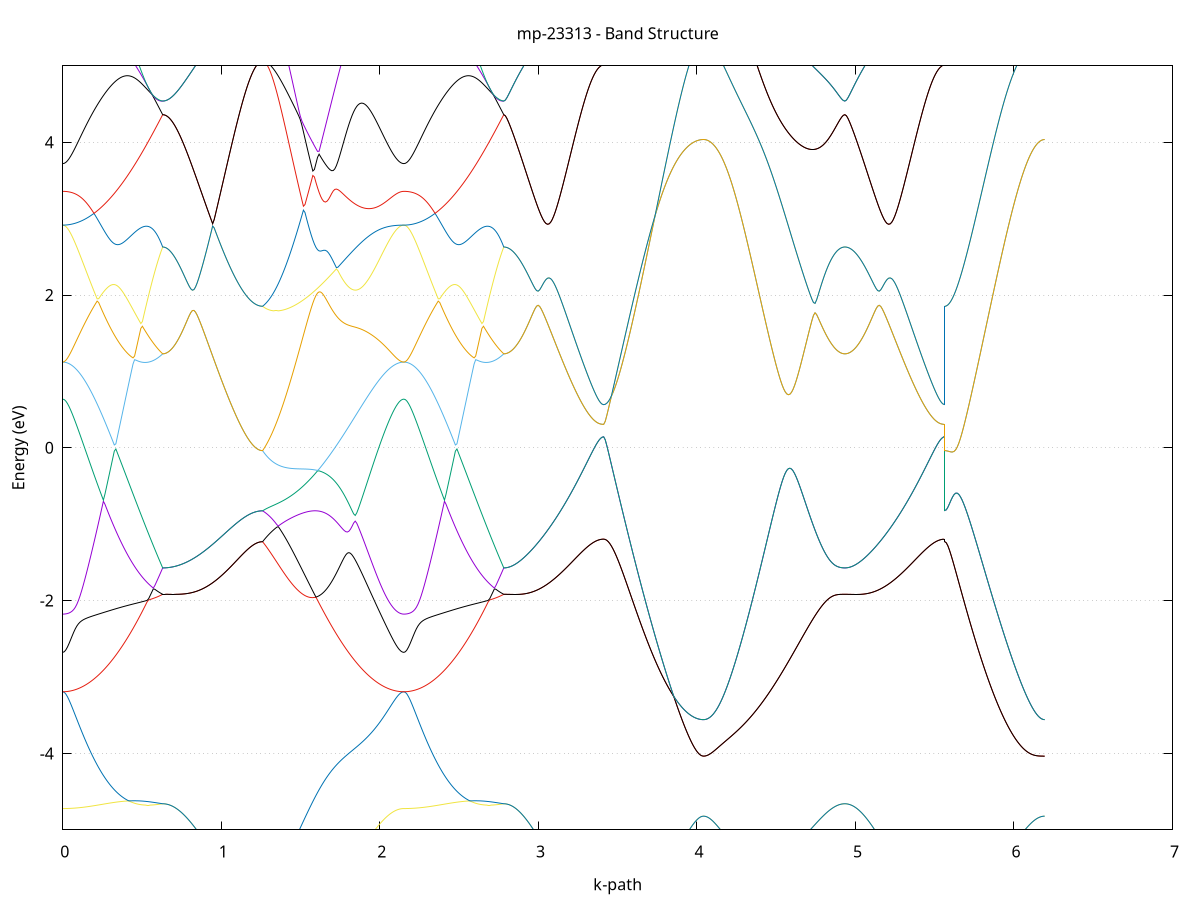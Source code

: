 set title 'mp-23313 - Band Structure'
set xlabel 'k-path'
set ylabel 'Energy (eV)'
set grid y
set yrange [-5:5]
set terminal png size 800,600
set output 'mp-23313_bands_gnuplot.png'
plot '-' using 1:2 with lines notitle, '-' using 1:2 with lines notitle, '-' using 1:2 with lines notitle, '-' using 1:2 with lines notitle, '-' using 1:2 with lines notitle, '-' using 1:2 with lines notitle, '-' using 1:2 with lines notitle, '-' using 1:2 with lines notitle, '-' using 1:2 with lines notitle, '-' using 1:2 with lines notitle, '-' using 1:2 with lines notitle, '-' using 1:2 with lines notitle, '-' using 1:2 with lines notitle, '-' using 1:2 with lines notitle, '-' using 1:2 with lines notitle, '-' using 1:2 with lines notitle, '-' using 1:2 with lines notitle, '-' using 1:2 with lines notitle, '-' using 1:2 with lines notitle, '-' using 1:2 with lines notitle, '-' using 1:2 with lines notitle, '-' using 1:2 with lines notitle, '-' using 1:2 with lines notitle, '-' using 1:2 with lines notitle, '-' using 1:2 with lines notitle, '-' using 1:2 with lines notitle, '-' using 1:2 with lines notitle, '-' using 1:2 with lines notitle, '-' using 1:2 with lines notitle, '-' using 1:2 with lines notitle, '-' using 1:2 with lines notitle, '-' using 1:2 with lines notitle
0.000000 -14.659093
0.009846 -14.659093
0.019692 -14.658993
0.029538 -14.658793
0.039384 -14.658493
0.049229 -14.658093
0.059075 -14.657693
0.068921 -14.657093
0.078767 -14.656493
0.088613 -14.655793
0.098459 -14.654993
0.108305 -14.654193
0.118151 -14.653193
0.127997 -14.652193
0.137842 -14.651093
0.147688 -14.649893
0.157534 -14.648593
0.167380 -14.647293
0.177226 -14.645893
0.187072 -14.644393
0.196918 -14.642793
0.206764 -14.641193
0.216610 -14.639393
0.226455 -14.637693
0.236301 -14.635793
0.246147 -14.633893
0.255993 -14.631793
0.265839 -14.629793
0.275685 -14.627593
0.285531 -14.625393
0.295377 -14.623093
0.305223 -14.620693
0.315068 -14.618293
0.324914 -14.615793
0.334760 -14.613293
0.344606 -14.610693
0.354452 -14.607993
0.364298 -14.605293
0.374144 -14.602493
0.383990 -14.599693
0.393836 -14.596793
0.403682 -14.593893
0.413527 -14.591493
0.423373 -14.589393
0.433219 -14.587293
0.443065 -14.585193
0.452911 -14.583093
0.462757 -14.580993
0.472603 -14.578893
0.482449 -14.576893
0.492295 -14.574793
0.502140 -14.572793
0.511986 -14.570793
0.521832 -14.568793
0.531678 -14.566793
0.541524 -14.564993
0.551370 -14.563093
0.561216 -14.561393
0.571062 -14.559693
0.580908 -14.558093
0.590753 -14.556593
0.600599 -14.555193
0.610445 -14.553993
0.620291 -14.552793
0.630137 -14.551793
0.630137 -14.551793
0.639984 -14.551793
0.649832 -14.551793
0.659679 -14.551893
0.669526 -14.551893
0.679374 -14.551993
0.689221 -14.552093
0.699069 -14.552193
0.708916 -14.552293
0.718763 -14.552493
0.728611 -14.552593
0.738458 -14.552793
0.748305 -14.552993
0.758153 -14.553093
0.768000 -14.553393
0.777848 -14.553593
0.787695 -14.553793
0.797542 -14.554093
0.807390 -14.554293
0.817237 -14.554593
0.827084 -14.554893
0.836932 -14.555093
0.846779 -14.555393
0.856627 -14.555693
0.866474 -14.555993
0.876321 -14.556393
0.886169 -14.556693
0.896016 -14.556993
0.905863 -14.557293
0.915711 -14.557693
0.925558 -14.557993
0.935406 -14.558293
0.945253 -14.558693
0.955100 -14.558993
0.964948 -14.559293
0.974795 -14.559693
0.984642 -14.559993
0.994490 -14.560293
1.004337 -14.560693
1.014184 -14.560993
1.024032 -14.561293
1.033879 -14.561593
1.043727 -14.561893
1.053574 -14.562193
1.063421 -14.562493
1.073269 -14.562793
1.083116 -14.562993
1.092963 -14.563293
1.102811 -14.563493
1.112658 -14.563693
1.122506 -14.563993
1.132353 -14.564193
1.142200 -14.564393
1.152048 -14.564493
1.161895 -14.564693
1.171742 -14.564893
1.181590 -14.564993
1.191437 -14.565093
1.201285 -14.565193
1.211132 -14.565293
1.220979 -14.565393
1.230827 -14.565493
1.240674 -14.565493
1.250521 -14.565493
1.260369 -14.565493
1.260369 -14.565493
1.270271 -14.565693
1.280174 -14.565993
1.290076 -14.566193
1.299978 -14.566493
1.309881 -14.566893
1.319783 -14.567193
1.329686 -14.567693
1.339588 -14.568093
1.349490 -14.568693
1.359393 -14.569293
1.369295 -14.569893
1.379197 -14.570593
1.389100 -14.571293
1.399002 -14.572093
1.408905 -14.572893
1.418807 -14.573793
1.428709 -14.574793
1.438612 -14.575793
1.448514 -14.576793
1.458417 -14.577893
1.468319 -14.578993
1.478221 -14.580093
1.488124 -14.581293
1.498026 -14.582393
1.507929 -14.583693
1.517831 -14.584893
1.527733 -14.586193
1.537636 -14.587493
1.547538 -14.588793
1.557441 -14.590093
1.567343 -14.591393
1.577245 -14.592893
1.587148 -14.594993
1.597050 -14.597093
1.606952 -14.599193
1.616855 -14.601193
1.626757 -14.603193
1.636660 -14.605193
1.646562 -14.607093
1.656464 -14.609093
1.666367 -14.610893
1.676269 -14.612793
1.686172 -14.614593
1.696074 -14.616393
1.705976 -14.618193
1.715879 -14.619893
1.725781 -14.621593
1.735684 -14.623293
1.745586 -14.624893
1.755488 -14.626493
1.765391 -14.628093
1.775293 -14.629593
1.785196 -14.631093
1.795098 -14.632593
1.805000 -14.633993
1.814903 -14.635393
1.824805 -14.636693
1.834708 -14.637993
1.844610 -14.639293
1.854512 -14.640593
1.864415 -14.641793
1.874317 -14.642893
1.884219 -14.643993
1.894122 -14.645093
1.904024 -14.646193
1.913927 -14.647193
1.923829 -14.648193
1.933731 -14.649093
1.943634 -14.649993
1.953536 -14.650793
1.963439 -14.651593
1.973341 -14.652393
1.983243 -14.653093
1.993146 -14.653793
2.003048 -14.654393
2.012951 -14.654993
2.022853 -14.655593
2.032755 -14.656093
2.042658 -14.656593
2.052560 -14.656993
2.062463 -14.657393
2.072365 -14.657793
2.082267 -14.658093
2.092170 -14.658393
2.102072 -14.658593
2.111975 -14.658793
2.121877 -14.658993
2.131779 -14.659093
2.141682 -14.659093
2.151584 -14.659093
2.151584 -14.659093
2.161430 -14.659093
2.171276 -14.658993
2.181122 -14.658793
2.190968 -14.658493
2.200814 -14.658093
2.210659 -14.657693
2.220505 -14.657093
2.230351 -14.656493
2.240197 -14.655793
2.250043 -14.654993
2.259889 -14.654193
2.269735 -14.653193
2.279581 -14.652193
2.289427 -14.651093
2.299272 -14.649893
2.309118 -14.648593
2.318964 -14.647293
2.328810 -14.645893
2.338656 -14.644393
2.348502 -14.642793
2.358348 -14.641193
2.368194 -14.639393
2.378040 -14.637693
2.387885 -14.635793
2.397731 -14.633893
2.407577 -14.631793
2.417423 -14.629793
2.427269 -14.627593
2.437115 -14.625393
2.446961 -14.623093
2.456807 -14.620693
2.466653 -14.618293
2.476498 -14.615793
2.486344 -14.613293
2.496190 -14.610693
2.506036 -14.607993
2.515882 -14.605293
2.525728 -14.602493
2.535574 -14.599693
2.545420 -14.596793
2.555266 -14.593893
2.565111 -14.591493
2.574957 -14.589393
2.584803 -14.587293
2.594649 -14.585193
2.604495 -14.583093
2.614341 -14.580993
2.624187 -14.578893
2.634033 -14.576893
2.643879 -14.574793
2.653724 -14.572793
2.663570 -14.570793
2.673416 -14.568793
2.683262 -14.566793
2.693108 -14.564993
2.702954 -14.563093
2.712800 -14.561393
2.722646 -14.559693
2.732492 -14.558093
2.742337 -14.556593
2.752183 -14.555193
2.762029 -14.553993
2.771875 -14.552793
2.781721 -14.551793
2.781721 -14.551793
2.791567 -14.551793
2.801413 -14.551893
2.811259 -14.552093
2.821105 -14.552393
2.830951 -14.552693
2.840796 -14.553093
2.850642 -14.553493
2.860488 -14.553993
2.870334 -14.554593
2.880180 -14.555293
2.890026 -14.555893
2.899872 -14.556693
2.909718 -14.557393
2.919564 -14.558293
2.929409 -14.559093
2.939255 -14.559993
2.949101 -14.560893
2.958947 -14.561893
2.968793 -14.562793
2.978639 -14.563793
2.988485 -14.564793
2.998331 -14.565793
3.008177 -14.566793
3.018022 -14.567793
3.027868 -14.568793
3.037714 -14.569893
3.047560 -14.570893
3.057406 -14.571893
3.067252 -14.572893
3.077098 -14.573893
3.086944 -14.574893
3.096790 -14.575893
3.106635 -14.576793
3.116481 -14.577793
3.126327 -14.578693
3.136173 -14.579593
3.146019 -14.580493
3.155865 -14.581393
3.165711 -14.582193
3.175557 -14.583093
3.185403 -14.583793
3.195248 -14.584593
3.205094 -14.585393
3.214940 -14.586093
3.224786 -14.586793
3.234632 -14.587393
3.244478 -14.587993
3.254324 -14.588593
3.264170 -14.589193
3.274016 -14.589693
3.283861 -14.590193
3.293707 -14.590693
3.303553 -14.591093
3.313399 -14.591493
3.323245 -14.591793
3.333091 -14.592093
3.342937 -14.592393
3.352783 -14.592693
3.362629 -14.592893
3.372474 -14.592993
3.382320 -14.593193
3.392166 -14.593293
3.402012 -14.593293
3.411858 -14.593293
3.411858 -14.593293
3.421705 -14.593393
3.431553 -14.593393
3.441400 -14.593493
3.451248 -14.593693
3.461095 -14.593793
3.470942 -14.593993
3.480790 -14.594293
3.490637 -14.594593
3.500484 -14.594893
3.510332 -14.595293
3.520179 -14.595693
3.530026 -14.596093
3.539874 -14.596493
3.549721 -14.596993
3.559569 -14.597593
3.569416 -14.598093
3.579263 -14.598693
3.589111 -14.599293
3.598958 -14.599893
3.608805 -14.600593
3.618653 -14.601193
3.628500 -14.601893
3.638348 -14.602593
3.648195 -14.603393
3.658042 -14.604093
3.667890 -14.604893
3.677737 -14.605593
3.687584 -14.606393
3.697432 -14.607193
3.707279 -14.607893
3.717127 -14.608693
3.726974 -14.609493
3.736821 -14.610293
3.746669 -14.611093
3.756516 -14.611793
3.766363 -14.612593
3.776211 -14.613393
3.786058 -14.614093
3.795906 -14.614893
3.805753 -14.615593
3.815600 -14.616293
3.825448 -14.616993
3.835295 -14.617693
3.845142 -14.618293
3.854990 -14.618993
3.864837 -14.619593
3.874685 -14.620193
3.884532 -14.620693
3.894379 -14.621193
3.904227 -14.621693
3.914074 -14.622193
3.923921 -14.622693
3.933769 -14.623093
3.943616 -14.623493
3.953463 -14.623793
3.963311 -14.624093
3.973158 -14.624393
3.983006 -14.624593
3.992853 -14.624793
4.002700 -14.624993
4.012548 -14.625093
4.022395 -14.625193
4.032242 -14.625293
4.042090 -14.625293
4.042090 -14.625293
4.051992 -14.625293
4.061895 -14.625193
4.071797 -14.625093
4.081699 -14.624893
4.091602 -14.624693
4.101504 -14.624493
4.111407 -14.624193
4.121309 -14.623893
4.131211 -14.623493
4.141114 -14.623093
4.151016 -14.622593
4.160919 -14.622093
4.170821 -14.621593
4.180723 -14.620993
4.190626 -14.620393
4.200528 -14.619693
4.210430 -14.618993
4.220333 -14.618293
4.230235 -14.617493
4.240138 -14.616693
4.250040 -14.615893
4.259942 -14.614993
4.269845 -14.614093
4.279747 -14.613193
4.289650 -14.612193
4.299552 -14.611193
4.309454 -14.610193
4.319357 -14.609093
4.329259 -14.608093
4.339162 -14.606993
4.349064 -14.605893
4.358966 -14.604793
4.368869 -14.603593
4.378771 -14.602493
4.388674 -14.601293
4.398576 -14.600093
4.408478 -14.598893
4.418381 -14.597693
4.428283 -14.596393
4.438186 -14.595193
4.448088 -14.593893
4.457990 -14.592693
4.467893 -14.591393
4.477795 -14.590193
4.487697 -14.588893
4.497600 -14.587693
4.507502 -14.586393
4.517405 -14.585093
4.527307 -14.583893
4.537209 -14.582593
4.547112 -14.581393
4.557014 -14.580093
4.566917 -14.578893
4.576819 -14.577693
4.586721 -14.576493
4.596624 -14.575293
4.606526 -14.574093
4.616429 -14.572893
4.626331 -14.571793
4.636233 -14.570593
4.646136 -14.569493
4.656038 -14.568393
4.665941 -14.567393
4.675843 -14.566293
4.685745 -14.565293
4.695648 -14.564293
4.705550 -14.563393
4.715453 -14.562393
4.725355 -14.561493
4.735257 -14.560593
4.745160 -14.559793
4.755062 -14.558993
4.764964 -14.558293
4.774867 -14.557493
4.784769 -14.556793
4.794672 -14.556193
4.804574 -14.555593
4.814476 -14.554993
4.824379 -14.554493
4.834281 -14.553993
4.844184 -14.553593
4.854086 -14.553193
4.863988 -14.552893
4.873891 -14.552593
4.883793 -14.552393
4.893696 -14.552193
4.903598 -14.551993
4.913500 -14.551893
4.923403 -14.551793
4.933305 -14.551793
4.933305 -14.551793
4.943151 -14.551793
4.952997 -14.551893
4.962843 -14.552093
4.972689 -14.552393
4.982535 -14.552693
4.992380 -14.553093
5.002226 -14.553493
5.012072 -14.553993
5.021918 -14.554593
5.031764 -14.555293
5.041610 -14.555893
5.051456 -14.556693
5.061302 -14.557393
5.071148 -14.558293
5.080993 -14.559093
5.090839 -14.559993
5.100685 -14.560893
5.110531 -14.561893
5.120377 -14.562793
5.130223 -14.563793
5.140069 -14.564793
5.149915 -14.565793
5.159761 -14.566793
5.169606 -14.567793
5.179452 -14.568793
5.189298 -14.569893
5.199144 -14.570893
5.208990 -14.571893
5.218836 -14.572893
5.228682 -14.573893
5.238528 -14.574893
5.248374 -14.575893
5.258220 -14.576793
5.268065 -14.577793
5.277911 -14.578693
5.287757 -14.579593
5.297603 -14.580493
5.307449 -14.581393
5.317295 -14.582193
5.327141 -14.583093
5.336987 -14.583793
5.346833 -14.584593
5.356678 -14.585393
5.366524 -14.586093
5.376370 -14.586793
5.386216 -14.587393
5.396062 -14.587993
5.405908 -14.588593
5.415754 -14.589193
5.425600 -14.589693
5.435446 -14.590193
5.445291 -14.590693
5.455137 -14.591093
5.464983 -14.591493
5.474829 -14.591793
5.484675 -14.592093
5.494521 -14.592393
5.504367 -14.592693
5.514213 -14.592893
5.524059 -14.592993
5.533904 -14.593193
5.543750 -14.593293
5.553596 -14.593293
5.563442 -14.593293
5.563442 -14.565493
5.573288 -14.565593
5.583134 -14.565793
5.592980 -14.566093
5.602826 -14.566593
5.612672 -14.567093
5.622517 -14.567793
5.632363 -14.568593
5.642209 -14.569393
5.652055 -14.570393
5.661901 -14.571393
5.671747 -14.572493
5.681593 -14.573693
5.691439 -14.574893
5.701285 -14.576193
5.711130 -14.577493
5.720976 -14.578793
5.730822 -14.580193
5.740668 -14.581593
5.750514 -14.582993
5.760360 -14.584393
5.770206 -14.585893
5.780052 -14.587293
5.789898 -14.588693
5.799743 -14.590193
5.809589 -14.591593
5.819435 -14.593093
5.829281 -14.594493
5.839127 -14.595893
5.848973 -14.597293
5.858819 -14.598693
5.868665 -14.600093
5.878511 -14.601393
5.888356 -14.602693
5.898202 -14.603993
5.908048 -14.605293
5.917894 -14.606593
5.927740 -14.607793
5.937586 -14.608993
5.947432 -14.610093
5.957278 -14.611193
5.967124 -14.612293
5.976970 -14.613393
5.986815 -14.614393
5.996661 -14.615393
6.006507 -14.616293
6.016353 -14.617193
6.026199 -14.618093
6.036045 -14.618893
6.045891 -14.619593
6.055737 -14.620293
6.065583 -14.620993
6.075428 -14.621593
6.085274 -14.622193
6.095120 -14.622793
6.104966 -14.623193
6.114812 -14.623693
6.124658 -14.623993
6.134504 -14.624393
6.144350 -14.624693
6.154196 -14.624893
6.164041 -14.625093
6.173887 -14.625193
6.183733 -14.625293
6.193579 -14.625293
e
0.000000 -14.643093
0.009846 -14.643093
0.019692 -14.642993
0.029538 -14.642793
0.039384 -14.642593
0.049229 -14.642293
0.059075 -14.641893
0.068921 -14.641493
0.078767 -14.640993
0.088613 -14.640393
0.098459 -14.639793
0.108305 -14.639093
0.118151 -14.638293
0.127997 -14.637493
0.137842 -14.636593
0.147688 -14.635693
0.157534 -14.634693
0.167380 -14.633593
0.177226 -14.632493
0.187072 -14.631293
0.196918 -14.629993
0.206764 -14.628693
0.216610 -14.627393
0.226455 -14.625993
0.236301 -14.624493
0.246147 -14.622993
0.255993 -14.621493
0.265839 -14.619893
0.275685 -14.618193
0.285531 -14.616593
0.295377 -14.614793
0.305223 -14.613093
0.315068 -14.611193
0.324914 -14.609393
0.334760 -14.607493
0.344606 -14.605593
0.354452 -14.603693
0.364298 -14.601693
0.374144 -14.599693
0.383990 -14.597693
0.393836 -14.595593
0.403682 -14.593593
0.413527 -14.590893
0.423373 -14.587793
0.433219 -14.584693
0.443065 -14.581593
0.452911 -14.578393
0.462757 -14.575193
0.472603 -14.571893
0.482449 -14.568593
0.492295 -14.565293
0.502140 -14.561893
0.511986 -14.558493
0.521832 -14.555093
0.531678 -14.551593
0.541524 -14.548193
0.551370 -14.547793
0.561216 -14.547993
0.571062 -14.548193
0.580908 -14.548493
0.590753 -14.548993
0.600599 -14.549493
0.610445 -14.550093
0.620291 -14.550893
0.630137 -14.551793
0.630137 -14.551793
0.639984 -14.551793
0.649832 -14.551793
0.659679 -14.551893
0.669526 -14.551893
0.679374 -14.551993
0.689221 -14.552093
0.699069 -14.552193
0.708916 -14.552293
0.718763 -14.552493
0.728611 -14.552593
0.738458 -14.552793
0.748305 -14.552993
0.758153 -14.553093
0.768000 -14.553393
0.777848 -14.553593
0.787695 -14.553793
0.797542 -14.554093
0.807390 -14.554293
0.817237 -14.554593
0.827084 -14.554893
0.836932 -14.555093
0.846779 -14.555393
0.856627 -14.555693
0.866474 -14.555993
0.876321 -14.556393
0.886169 -14.556693
0.896016 -14.556993
0.905863 -14.557293
0.915711 -14.557693
0.925558 -14.557993
0.935406 -14.558293
0.945253 -14.558693
0.955100 -14.558993
0.964948 -14.559293
0.974795 -14.559693
0.984642 -14.559993
0.994490 -14.560293
1.004337 -14.560693
1.014184 -14.560993
1.024032 -14.561293
1.033879 -14.561593
1.043727 -14.561893
1.053574 -14.562193
1.063421 -14.562493
1.073269 -14.562793
1.083116 -14.562993
1.092963 -14.563293
1.102811 -14.563493
1.112658 -14.563693
1.122506 -14.563993
1.132353 -14.564193
1.142200 -14.564393
1.152048 -14.564493
1.161895 -14.564693
1.171742 -14.564893
1.181590 -14.564993
1.191437 -14.565093
1.201285 -14.565193
1.211132 -14.565293
1.220979 -14.565393
1.230827 -14.565493
1.240674 -14.565493
1.250521 -14.565493
1.260369 -14.565493
1.260369 -14.565493
1.270271 -14.565293
1.280174 -14.565193
1.290076 -14.565093
1.299978 -14.564893
1.309881 -14.564793
1.319783 -14.564693
1.329686 -14.564593
1.339588 -14.564493
1.349490 -14.564393
1.359393 -14.564293
1.369295 -14.564193
1.379197 -14.564093
1.389100 -14.563993
1.399002 -14.563893
1.408905 -14.563793
1.418807 -14.563693
1.428709 -14.563493
1.438612 -14.563393
1.448514 -14.563293
1.458417 -14.565693
1.468319 -14.568093
1.478221 -14.570393
1.488124 -14.572793
1.498026 -14.575093
1.507929 -14.577393
1.517831 -14.579693
1.527733 -14.581893
1.537636 -14.584193
1.547538 -14.586393
1.557441 -14.588593
1.567343 -14.590693
1.577245 -14.592693
1.587148 -14.594093
1.597050 -14.595393
1.606952 -14.596793
1.616855 -14.598093
1.626757 -14.599393
1.636660 -14.600793
1.646562 -14.602093
1.656464 -14.603493
1.666367 -14.604793
1.676269 -14.606093
1.686172 -14.607493
1.696074 -14.608793
1.705976 -14.610093
1.715879 -14.611293
1.725781 -14.612593
1.735684 -14.613893
1.745586 -14.615093
1.755488 -14.616293
1.765391 -14.617493
1.775293 -14.618693
1.785196 -14.619893
1.795098 -14.621093
1.805000 -14.622193
1.814903 -14.623293
1.824805 -14.624393
1.834708 -14.625393
1.844610 -14.626493
1.854512 -14.627493
1.864415 -14.628393
1.874317 -14.629393
1.884219 -14.630293
1.894122 -14.631193
1.904024 -14.632093
1.913927 -14.632893
1.923829 -14.633693
1.933731 -14.634493
1.943634 -14.635293
1.953536 -14.635993
1.963439 -14.636693
1.973341 -14.637293
1.983243 -14.637893
1.993146 -14.638493
2.003048 -14.639093
2.012951 -14.639593
2.022853 -14.640093
2.032755 -14.640493
2.042658 -14.640893
2.052560 -14.641293
2.062463 -14.641693
2.072365 -14.641993
2.082267 -14.642293
2.092170 -14.642493
2.102072 -14.642693
2.111975 -14.642793
2.121877 -14.642993
2.131779 -14.643093
2.141682 -14.643093
2.151584 -14.643093
2.151584 -14.643093
2.161430 -14.643093
2.171276 -14.642993
2.181122 -14.642793
2.190968 -14.642593
2.200814 -14.642293
2.210659 -14.641893
2.220505 -14.641493
2.230351 -14.640993
2.240197 -14.640393
2.250043 -14.639793
2.259889 -14.639093
2.269735 -14.638293
2.279581 -14.637493
2.289427 -14.636593
2.299272 -14.635693
2.309118 -14.634693
2.318964 -14.633593
2.328810 -14.632493
2.338656 -14.631293
2.348502 -14.629993
2.358348 -14.628693
2.368194 -14.627393
2.378040 -14.625993
2.387885 -14.624493
2.397731 -14.622993
2.407577 -14.621493
2.417423 -14.619893
2.427269 -14.618193
2.437115 -14.616593
2.446961 -14.614793
2.456807 -14.613093
2.466653 -14.611193
2.476498 -14.609393
2.486344 -14.607493
2.496190 -14.605593
2.506036 -14.603693
2.515882 -14.601693
2.525728 -14.599693
2.535574 -14.597693
2.545420 -14.595593
2.555266 -14.593593
2.565111 -14.590893
2.574957 -14.587793
2.584803 -14.584693
2.594649 -14.581593
2.604495 -14.578393
2.614341 -14.575193
2.624187 -14.571893
2.634033 -14.568593
2.643879 -14.565293
2.653724 -14.561893
2.663570 -14.558493
2.673416 -14.555093
2.683262 -14.551593
2.693108 -14.548193
2.702954 -14.547793
2.712800 -14.547993
2.722646 -14.548193
2.732492 -14.548493
2.742337 -14.548993
2.752183 -14.549493
2.762029 -14.550093
2.771875 -14.550893
2.781721 -14.551793
2.781721 -14.551793
2.791567 -14.551793
2.801413 -14.551893
2.811259 -14.552093
2.821105 -14.552393
2.830951 -14.552693
2.840796 -14.553093
2.850642 -14.553493
2.860488 -14.553993
2.870334 -14.554593
2.880180 -14.555293
2.890026 -14.555893
2.899872 -14.556693
2.909718 -14.557393
2.919564 -14.558293
2.929409 -14.559093
2.939255 -14.559993
2.949101 -14.560893
2.958947 -14.561893
2.968793 -14.562793
2.978639 -14.563793
2.988485 -14.564793
2.998331 -14.565793
3.008177 -14.566793
3.018022 -14.567793
3.027868 -14.568793
3.037714 -14.569893
3.047560 -14.570893
3.057406 -14.571893
3.067252 -14.572893
3.077098 -14.573893
3.086944 -14.574893
3.096790 -14.575893
3.106635 -14.576793
3.116481 -14.577793
3.126327 -14.578693
3.136173 -14.579593
3.146019 -14.580493
3.155865 -14.581393
3.165711 -14.582193
3.175557 -14.583093
3.185403 -14.583793
3.195248 -14.584593
3.205094 -14.585393
3.214940 -14.586093
3.224786 -14.586793
3.234632 -14.587393
3.244478 -14.587993
3.254324 -14.588593
3.264170 -14.589193
3.274016 -14.589693
3.283861 -14.590193
3.293707 -14.590693
3.303553 -14.591093
3.313399 -14.591493
3.323245 -14.591793
3.333091 -14.592093
3.342937 -14.592393
3.352783 -14.592693
3.362629 -14.592893
3.372474 -14.592993
3.382320 -14.593193
3.392166 -14.593293
3.402012 -14.593293
3.411858 -14.593293
3.411858 -14.593293
3.421705 -14.593393
3.431553 -14.593393
3.441400 -14.593493
3.451248 -14.593693
3.461095 -14.593793
3.470942 -14.593993
3.480790 -14.594293
3.490637 -14.594593
3.500484 -14.594893
3.510332 -14.595293
3.520179 -14.595693
3.530026 -14.596093
3.539874 -14.596493
3.549721 -14.596993
3.559569 -14.597593
3.569416 -14.598093
3.579263 -14.598693
3.589111 -14.599293
3.598958 -14.599893
3.608805 -14.600593
3.618653 -14.601193
3.628500 -14.601893
3.638348 -14.602593
3.648195 -14.603393
3.658042 -14.604093
3.667890 -14.604893
3.677737 -14.605593
3.687584 -14.606393
3.697432 -14.607193
3.707279 -14.607893
3.717127 -14.608693
3.726974 -14.609493
3.736821 -14.610293
3.746669 -14.611093
3.756516 -14.611793
3.766363 -14.612593
3.776211 -14.613393
3.786058 -14.614093
3.795906 -14.614893
3.805753 -14.615593
3.815600 -14.616293
3.825448 -14.616993
3.835295 -14.617693
3.845142 -14.618293
3.854990 -14.618993
3.864837 -14.619593
3.874685 -14.620193
3.884532 -14.620693
3.894379 -14.621193
3.904227 -14.621693
3.914074 -14.622193
3.923921 -14.622693
3.933769 -14.623093
3.943616 -14.623493
3.953463 -14.623793
3.963311 -14.624093
3.973158 -14.624393
3.983006 -14.624593
3.992853 -14.624793
4.002700 -14.624993
4.012548 -14.625093
4.022395 -14.625193
4.032242 -14.625293
4.042090 -14.625293
4.042090 -14.625293
4.051992 -14.625293
4.061895 -14.625193
4.071797 -14.625093
4.081699 -14.624893
4.091602 -14.624693
4.101504 -14.624493
4.111407 -14.624193
4.121309 -14.623893
4.131211 -14.623493
4.141114 -14.623093
4.151016 -14.622593
4.160919 -14.622093
4.170821 -14.621593
4.180723 -14.620993
4.190626 -14.620393
4.200528 -14.619693
4.210430 -14.618993
4.220333 -14.618293
4.230235 -14.617493
4.240138 -14.616693
4.250040 -14.615893
4.259942 -14.614993
4.269845 -14.614093
4.279747 -14.613193
4.289650 -14.612193
4.299552 -14.611193
4.309454 -14.610193
4.319357 -14.609093
4.329259 -14.608093
4.339162 -14.606993
4.349064 -14.605893
4.358966 -14.604793
4.368869 -14.603593
4.378771 -14.602493
4.388674 -14.601293
4.398576 -14.600093
4.408478 -14.598893
4.418381 -14.597693
4.428283 -14.596393
4.438186 -14.595193
4.448088 -14.593893
4.457990 -14.592693
4.467893 -14.591393
4.477795 -14.590193
4.487697 -14.588893
4.497600 -14.587693
4.507502 -14.586393
4.517405 -14.585093
4.527307 -14.583893
4.537209 -14.582593
4.547112 -14.581393
4.557014 -14.580093
4.566917 -14.578893
4.576819 -14.577693
4.586721 -14.576493
4.596624 -14.575293
4.606526 -14.574093
4.616429 -14.572893
4.626331 -14.571793
4.636233 -14.570593
4.646136 -14.569493
4.656038 -14.568393
4.665941 -14.567393
4.675843 -14.566293
4.685745 -14.565293
4.695648 -14.564293
4.705550 -14.563393
4.715453 -14.562393
4.725355 -14.561493
4.735257 -14.560593
4.745160 -14.559793
4.755062 -14.558993
4.764964 -14.558193
4.774867 -14.557493
4.784769 -14.556793
4.794672 -14.556193
4.804574 -14.555593
4.814476 -14.554993
4.824379 -14.554493
4.834281 -14.553993
4.844184 -14.553593
4.854086 -14.553193
4.863988 -14.552893
4.873891 -14.552593
4.883793 -14.552393
4.893696 -14.552193
4.903598 -14.551993
4.913500 -14.551893
4.923403 -14.551793
4.933305 -14.551793
4.933305 -14.551793
4.943151 -14.551793
4.952997 -14.551893
4.962843 -14.552093
4.972689 -14.552393
4.982535 -14.552693
4.992380 -14.553093
5.002226 -14.553493
5.012072 -14.553993
5.021918 -14.554593
5.031764 -14.555293
5.041610 -14.555893
5.051456 -14.556693
5.061302 -14.557393
5.071148 -14.558293
5.080993 -14.559093
5.090839 -14.559993
5.100685 -14.560893
5.110531 -14.561893
5.120377 -14.562793
5.130223 -14.563793
5.140069 -14.564793
5.149915 -14.565793
5.159761 -14.566793
5.169606 -14.567793
5.179452 -14.568793
5.189298 -14.569893
5.199144 -14.570893
5.208990 -14.571893
5.218836 -14.572893
5.228682 -14.573893
5.238528 -14.574893
5.248374 -14.575893
5.258220 -14.576793
5.268065 -14.577793
5.277911 -14.578693
5.287757 -14.579593
5.297603 -14.580493
5.307449 -14.581393
5.317295 -14.582193
5.327141 -14.583093
5.336987 -14.583793
5.346833 -14.584593
5.356678 -14.585393
5.366524 -14.586093
5.376370 -14.586793
5.386216 -14.587393
5.396062 -14.587993
5.405908 -14.588593
5.415754 -14.589193
5.425600 -14.589693
5.435446 -14.590193
5.445291 -14.590693
5.455137 -14.591093
5.464983 -14.591493
5.474829 -14.591793
5.484675 -14.592093
5.494521 -14.592393
5.504367 -14.592693
5.514213 -14.592893
5.524059 -14.592993
5.533904 -14.593193
5.543750 -14.593293
5.553596 -14.593293
5.563442 -14.593293
5.563442 -14.565493
5.573288 -14.565593
5.583134 -14.565793
5.592980 -14.566093
5.602826 -14.566593
5.612672 -14.567093
5.622517 -14.567793
5.632363 -14.568593
5.642209 -14.569393
5.652055 -14.570393
5.661901 -14.571393
5.671747 -14.572493
5.681593 -14.573693
5.691439 -14.574893
5.701285 -14.576193
5.711130 -14.577493
5.720976 -14.578793
5.730822 -14.580193
5.740668 -14.581593
5.750514 -14.582993
5.760360 -14.584393
5.770206 -14.585893
5.780052 -14.587293
5.789898 -14.588693
5.799743 -14.590193
5.809589 -14.591593
5.819435 -14.593093
5.829281 -14.594493
5.839127 -14.595893
5.848973 -14.597293
5.858819 -14.598693
5.868665 -14.600093
5.878511 -14.601393
5.888356 -14.602693
5.898202 -14.603993
5.908048 -14.605293
5.917894 -14.606593
5.927740 -14.607793
5.937586 -14.608993
5.947432 -14.610093
5.957278 -14.611193
5.967124 -14.612293
5.976970 -14.613393
5.986815 -14.614393
5.996661 -14.615393
6.006507 -14.616293
6.016353 -14.617193
6.026199 -14.618093
6.036045 -14.618893
6.045891 -14.619593
6.055737 -14.620293
6.065583 -14.620993
6.075428 -14.621593
6.085274 -14.622193
6.095120 -14.622793
6.104966 -14.623193
6.114812 -14.623693
6.124658 -14.623993
6.134504 -14.624393
6.144350 -14.624693
6.154196 -14.624893
6.164041 -14.625093
6.173887 -14.625193
6.183733 -14.625293
6.193579 -14.625293
e
0.000000 -14.565393
0.009846 -14.565293
0.019692 -14.565293
0.029538 -14.565193
0.039384 -14.565093
0.049229 -14.564893
0.059075 -14.564693
0.068921 -14.564393
0.078767 -14.564093
0.088613 -14.563793
0.098459 -14.563393
0.108305 -14.562993
0.118151 -14.562593
0.127997 -14.562093
0.137842 -14.561593
0.147688 -14.561093
0.157534 -14.560493
0.167380 -14.559893
0.177226 -14.559193
0.187072 -14.558593
0.196918 -14.557793
0.206764 -14.557093
0.216610 -14.556293
0.226455 -14.555493
0.236301 -14.554593
0.246147 -14.553793
0.255993 -14.552893
0.265839 -14.551993
0.275685 -14.550993
0.285531 -14.550393
0.295377 -14.550293
0.305223 -14.550193
0.315068 -14.550193
0.324914 -14.550093
0.334760 -14.549993
0.344606 -14.549893
0.354452 -14.549793
0.364298 -14.549693
0.374144 -14.549593
0.383990 -14.549493
0.393836 -14.549293
0.403682 -14.549193
0.413527 -14.549093
0.423373 -14.548893
0.433219 -14.548693
0.443065 -14.548593
0.452911 -14.548393
0.462757 -14.548293
0.472603 -14.548093
0.482449 -14.547993
0.492295 -14.547893
0.502140 -14.547793
0.511986 -14.547693
0.521832 -14.547693
0.531678 -14.547693
0.541524 -14.547693
0.551370 -14.544693
0.561216 -14.541093
0.571062 -14.537593
0.580908 -14.534093
0.590753 -14.530693
0.600599 -14.527293
0.610445 -14.523993
0.620291 -14.520893
0.630137 -14.518293
0.630137 -14.518293
0.639984 -14.518293
0.649832 -14.518293
0.659679 -14.518293
0.669526 -14.518293
0.679374 -14.518393
0.689221 -14.518393
0.699069 -14.518393
0.708916 -14.518393
0.718763 -14.518493
0.728611 -14.518493
0.738458 -14.518593
0.748305 -14.518593
0.758153 -14.518693
0.768000 -14.518693
0.777848 -14.518793
0.787695 -14.518793
0.797542 -14.518893
0.807390 -14.518993
0.817237 -14.519093
0.827084 -14.519093
0.836932 -14.519193
0.846779 -14.519293
0.856627 -14.519393
0.866474 -14.519493
0.876321 -14.519593
0.886169 -14.519693
0.896016 -14.519793
0.905863 -14.519893
0.915711 -14.519993
0.925558 -14.520093
0.935406 -14.520193
0.945253 -14.520293
0.955100 -14.520393
0.964948 -14.520593
0.974795 -14.520693
0.984642 -14.520793
0.994490 -14.520893
1.004337 -14.520993
1.014184 -14.521093
1.024032 -14.521193
1.033879 -14.521293
1.043727 -14.521393
1.053574 -14.521593
1.063421 -14.521693
1.073269 -14.521793
1.083116 -14.521893
1.092963 -14.521993
1.102811 -14.521993
1.112658 -14.522093
1.122506 -14.522193
1.132353 -14.522293
1.142200 -14.522393
1.152048 -14.522393
1.161895 -14.522493
1.171742 -14.522593
1.181590 -14.522593
1.191437 -14.522693
1.201285 -14.522693
1.211132 -14.522693
1.220979 -14.522793
1.230827 -14.522793
1.240674 -14.522793
1.250521 -14.522793
1.260369 -14.522793
1.260369 -14.522793
1.270271 -14.523793
1.280174 -14.524993
1.290076 -14.526393
1.299978 -14.527993
1.309881 -14.529893
1.319783 -14.531993
1.329686 -14.534193
1.339588 -14.536593
1.349490 -14.538893
1.359393 -14.541393
1.369295 -14.543793
1.379197 -14.546293
1.389100 -14.548693
1.399002 -14.551193
1.408905 -14.553593
1.418807 -14.555993
1.428709 -14.558493
1.438612 -14.560893
1.448514 -14.563193
1.458417 -14.563093
1.468319 -14.562893
1.478221 -14.562793
1.488124 -14.562593
1.498026 -14.562393
1.507929 -14.562193
1.517831 -14.561993
1.527733 -14.561793
1.537636 -14.561593
1.547538 -14.561393
1.557441 -14.561093
1.567343 -14.560893
1.577245 -14.560693
1.587148 -14.560393
1.597050 -14.560193
1.606952 -14.559893
1.616855 -14.559693
1.626757 -14.559393
1.636660 -14.559193
1.646562 -14.558893
1.656464 -14.558593
1.666367 -14.558393
1.676269 -14.558093
1.686172 -14.557893
1.696074 -14.557593
1.705976 -14.557293
1.715879 -14.557093
1.725781 -14.556793
1.735684 -14.556493
1.745586 -14.556293
1.755488 -14.555993
1.765391 -14.555793
1.775293 -14.555493
1.785196 -14.555293
1.795098 -14.555093
1.805000 -14.554793
1.814903 -14.554593
1.824805 -14.554393
1.834708 -14.554293
1.844610 -14.554293
1.854512 -14.554493
1.864415 -14.554893
1.874317 -14.555493
1.884219 -14.556093
1.894122 -14.556693
1.904024 -14.557293
1.913927 -14.557893
1.923829 -14.558493
1.933731 -14.559093
1.943634 -14.559593
1.953536 -14.560093
1.963439 -14.560593
1.973341 -14.561093
1.983243 -14.561493
1.993146 -14.561993
2.003048 -14.562393
2.012951 -14.562793
2.022853 -14.563093
2.032755 -14.563393
2.042658 -14.563693
2.052560 -14.563993
2.062463 -14.564293
2.072365 -14.564493
2.082267 -14.564693
2.092170 -14.564893
2.102072 -14.564993
2.111975 -14.565093
2.121877 -14.565193
2.131779 -14.565293
2.141682 -14.565293
2.151584 -14.565393
2.151584 -14.565393
2.161430 -14.565293
2.171276 -14.565293
2.181122 -14.565193
2.190968 -14.565093
2.200814 -14.564893
2.210659 -14.564693
2.220505 -14.564393
2.230351 -14.564093
2.240197 -14.563793
2.250043 -14.563393
2.259889 -14.562993
2.269735 -14.562593
2.279581 -14.562093
2.289427 -14.561593
2.299272 -14.561093
2.309118 -14.560493
2.318964 -14.559893
2.328810 -14.559193
2.338656 -14.558593
2.348502 -14.557793
2.358348 -14.557093
2.368194 -14.556293
2.378040 -14.555493
2.387885 -14.554693
2.397731 -14.553793
2.407577 -14.552893
2.417423 -14.551993
2.427269 -14.550993
2.437115 -14.550393
2.446961 -14.550293
2.456807 -14.550193
2.466653 -14.550193
2.476498 -14.550093
2.486344 -14.549993
2.496190 -14.549893
2.506036 -14.549793
2.515882 -14.549693
2.525728 -14.549593
2.535574 -14.549493
2.545420 -14.549293
2.555266 -14.549193
2.565111 -14.549093
2.574957 -14.548893
2.584803 -14.548693
2.594649 -14.548593
2.604495 -14.548393
2.614341 -14.548293
2.624187 -14.548093
2.634033 -14.547993
2.643879 -14.547893
2.653724 -14.547793
2.663570 -14.547693
2.673416 -14.547693
2.683262 -14.547693
2.693108 -14.547693
2.702954 -14.544693
2.712800 -14.541093
2.722646 -14.537593
2.732492 -14.534093
2.742337 -14.530693
2.752183 -14.527293
2.762029 -14.523993
2.771875 -14.520893
2.781721 -14.518293
2.781721 -14.518293
2.791567 -14.518593
2.801413 -14.519193
2.811259 -14.520093
2.821105 -14.521293
2.830951 -14.522593
2.840796 -14.523993
2.850642 -14.525493
2.860488 -14.527093
2.870334 -14.528793
2.880180 -14.530493
2.890026 -14.532193
2.899872 -14.533993
2.909718 -14.535793
2.919564 -14.537493
2.929409 -14.539293
2.939255 -14.541093
2.949101 -14.542793
2.958947 -14.544593
2.968793 -14.546293
2.978639 -14.547993
2.988485 -14.549693
2.998331 -14.551393
3.008177 -14.553093
3.018022 -14.554693
3.027868 -14.556293
3.037714 -14.557893
3.047560 -14.559493
3.057406 -14.561093
3.067252 -14.562593
3.077098 -14.564093
3.086944 -14.565493
3.096790 -14.566993
3.106635 -14.568393
3.116481 -14.569693
3.126327 -14.570993
3.136173 -14.572293
3.146019 -14.573593
3.155865 -14.574793
3.165711 -14.575993
3.175557 -14.577093
3.185403 -14.578193
3.195248 -14.579293
3.205094 -14.580293
3.214940 -14.581293
3.224786 -14.582193
3.234632 -14.583093
3.244478 -14.583893
3.254324 -14.584693
3.264170 -14.585493
3.274016 -14.586193
3.283861 -14.586893
3.293707 -14.587493
3.303553 -14.588093
3.313399 -14.588593
3.323245 -14.588993
3.333091 -14.589493
3.342937 -14.589793
3.352783 -14.590193
3.362629 -14.590493
3.372474 -14.590693
3.382320 -14.590893
3.392166 -14.590993
3.402012 -14.591093
3.411858 -14.591093
3.411858 -14.591093
3.421705 -14.591093
3.431553 -14.591093
3.441400 -14.591093
3.451248 -14.591093
3.461095 -14.590993
3.470942 -14.590993
3.480790 -14.590993
3.490637 -14.590993
3.500484 -14.590993
3.510332 -14.590893
3.520179 -14.590893
3.530026 -14.590893
3.539874 -14.590793
3.549721 -14.590793
3.559569 -14.590693
3.569416 -14.590693
3.579263 -14.590593
3.589111 -14.590593
3.598958 -14.590493
3.608805 -14.590493
3.618653 -14.590393
3.628500 -14.590393
3.638348 -14.590293
3.648195 -14.590293
3.658042 -14.590193
3.667890 -14.590093
3.677737 -14.590093
3.687584 -14.589993
3.697432 -14.589893
3.707279 -14.589893
3.717127 -14.589793
3.726974 -14.589793
3.736821 -14.589693
3.746669 -14.589593
3.756516 -14.589593
3.766363 -14.589493
3.776211 -14.589393
3.786058 -14.589393
3.795906 -14.589293
3.805753 -14.589293
3.815600 -14.589193
3.825448 -14.589193
3.835295 -14.589093
3.845142 -14.589093
3.854990 -14.588993
3.864837 -14.588993
3.874685 -14.588893
3.884532 -14.588893
3.894379 -14.588793
3.904227 -14.588793
3.914074 -14.588693
3.923921 -14.588693
3.933769 -14.588693
3.943616 -14.588593
3.953463 -14.588593
3.963311 -14.588593
3.973158 -14.588593
3.983006 -14.588593
3.992853 -14.588493
4.002700 -14.588493
4.012548 -14.588493
4.022395 -14.588493
4.032242 -14.588493
4.042090 -14.588493
4.042090 -14.588493
4.051992 -14.588493
4.061895 -14.588393
4.071797 -14.588393
4.081699 -14.588293
4.091602 -14.588193
4.101504 -14.588093
4.111407 -14.587893
4.121309 -14.587693
4.131211 -14.587493
4.141114 -14.587293
4.151016 -14.586993
4.160919 -14.586793
4.170821 -14.586493
4.180723 -14.586093
4.190626 -14.585793
4.200528 -14.585393
4.210430 -14.584993
4.220333 -14.584593
4.230235 -14.584193
4.240138 -14.583693
4.250040 -14.583193
4.259942 -14.582693
4.269845 -14.582193
4.279747 -14.581693
4.289650 -14.581093
4.299552 -14.580493
4.309454 -14.579893
4.319357 -14.579193
4.329259 -14.578593
4.339162 -14.577893
4.349064 -14.577193
4.358966 -14.576493
4.368869 -14.575793
4.378771 -14.574993
4.388674 -14.574193
4.398576 -14.573393
4.408478 -14.572593
4.418381 -14.571793
4.428283 -14.570893
4.438186 -14.569993
4.448088 -14.569093
4.457990 -14.568193
4.467893 -14.567293
4.477795 -14.566393
4.487697 -14.565393
4.497600 -14.564393
4.507502 -14.563393
4.517405 -14.562393
4.527307 -14.561393
4.537209 -14.560393
4.547112 -14.559393
4.557014 -14.558293
4.566917 -14.557193
4.576819 -14.556093
4.586721 -14.554993
4.596624 -14.553893
4.606526 -14.552793
4.616429 -14.551693
4.626331 -14.550493
4.636233 -14.549393
4.646136 -14.548193
4.656038 -14.547093
4.665941 -14.545893
4.675843 -14.544693
4.685745 -14.543493
4.695648 -14.542293
4.705550 -14.541093
4.715453 -14.539893
4.725355 -14.538693
4.735257 -14.537493
4.745160 -14.536293
4.755062 -14.535093
4.764964 -14.533893
4.774867 -14.532693
4.784769 -14.531493
4.794672 -14.530293
4.804574 -14.529093
4.814476 -14.527893
4.824379 -14.526793
4.834281 -14.525693
4.844184 -14.524593
4.854086 -14.523493
4.863988 -14.522493
4.873891 -14.521593
4.883793 -14.520693
4.893696 -14.519993
4.903598 -14.519293
4.913500 -14.518793
4.923403 -14.518393
4.933305 -14.518293
4.933305 -14.518293
4.943151 -14.518593
4.952997 -14.519193
4.962843 -14.520093
4.972689 -14.521293
4.982535 -14.522593
4.992380 -14.523993
5.002226 -14.525493
5.012072 -14.527093
5.021918 -14.528793
5.031764 -14.530493
5.041610 -14.532193
5.051456 -14.533993
5.061302 -14.535793
5.071148 -14.537493
5.080993 -14.539293
5.090839 -14.541093
5.100685 -14.542793
5.110531 -14.544593
5.120377 -14.546293
5.130223 -14.547993
5.140069 -14.549693
5.149915 -14.551393
5.159761 -14.553093
5.169606 -14.554693
5.179452 -14.556293
5.189298 -14.557893
5.199144 -14.559493
5.208990 -14.561093
5.218836 -14.562593
5.228682 -14.564093
5.238528 -14.565493
5.248374 -14.566993
5.258220 -14.568393
5.268065 -14.569693
5.277911 -14.570993
5.287757 -14.572293
5.297603 -14.573593
5.307449 -14.574793
5.317295 -14.575993
5.327141 -14.577093
5.336987 -14.578193
5.346833 -14.579293
5.356678 -14.580293
5.366524 -14.581293
5.376370 -14.582193
5.386216 -14.583093
5.396062 -14.583893
5.405908 -14.584693
5.415754 -14.585493
5.425600 -14.586193
5.435446 -14.586893
5.445291 -14.587493
5.455137 -14.588093
5.464983 -14.588593
5.474829 -14.588993
5.484675 -14.589493
5.494521 -14.589793
5.504367 -14.590193
5.514213 -14.590493
5.524059 -14.590693
5.533904 -14.590893
5.543750 -14.590993
5.553596 -14.591093
5.563442 -14.591093
5.563442 -14.522793
5.573288 -14.522793
5.583134 -14.522993
5.592980 -14.523093
5.602826 -14.523393
5.612672 -14.523793
5.622517 -14.524393
5.632363 -14.525093
5.642209 -14.526093
5.652055 -14.527193
5.661901 -14.528493
5.671747 -14.529993
5.681593 -14.531493
5.691439 -14.533193
5.701285 -14.534793
5.711130 -14.536493
5.720976 -14.538193
5.730822 -14.539893
5.740668 -14.541593
5.750514 -14.543293
5.760360 -14.544993
5.770206 -14.546793
5.780052 -14.548393
5.789898 -14.550093
5.799743 -14.551793
5.809589 -14.553393
5.819435 -14.554993
5.829281 -14.556593
5.839127 -14.558093
5.848973 -14.559693
5.858819 -14.561193
5.868665 -14.562693
5.878511 -14.564093
5.888356 -14.565493
5.898202 -14.566893
5.908048 -14.568193
5.917894 -14.569493
5.927740 -14.570793
5.937586 -14.571993
5.947432 -14.573193
5.957278 -14.574393
5.967124 -14.575493
5.976970 -14.576593
5.986815 -14.577593
5.996661 -14.578593
6.006507 -14.579493
6.016353 -14.580393
6.026199 -14.581293
6.036045 -14.582093
6.045891 -14.582893
6.055737 -14.583593
6.065583 -14.584293
6.075428 -14.584893
6.085274 -14.585493
6.095120 -14.585993
6.104966 -14.586493
6.114812 -14.586893
6.124658 -14.587293
6.134504 -14.587593
6.144350 -14.587893
6.154196 -14.588093
6.164041 -14.588293
6.173887 -14.588393
6.183733 -14.588493
6.193579 -14.588493
e
0.000000 -14.549893
0.009846 -14.549893
0.019692 -14.549893
0.029538 -14.549893
0.039384 -14.549893
0.049229 -14.549993
0.059075 -14.549993
0.068921 -14.549993
0.078767 -14.549993
0.088613 -14.549993
0.098459 -14.550093
0.108305 -14.550093
0.118151 -14.550093
0.127997 -14.550193
0.137842 -14.550193
0.147688 -14.550193
0.157534 -14.550293
0.167380 -14.550293
0.177226 -14.550293
0.187072 -14.550293
0.196918 -14.550293
0.206764 -14.550393
0.216610 -14.550393
0.226455 -14.550393
0.236301 -14.550393
0.246147 -14.550393
0.255993 -14.550393
0.265839 -14.550293
0.275685 -14.550193
0.285531 -14.549793
0.295377 -14.548893
0.305223 -14.547893
0.315068 -14.546793
0.324914 -14.545693
0.334760 -14.544593
0.344606 -14.543493
0.354452 -14.542293
0.364298 -14.541093
0.374144 -14.539893
0.383990 -14.538693
0.393836 -14.537493
0.403682 -14.536193
0.413527 -14.534893
0.423373 -14.533593
0.433219 -14.532293
0.443065 -14.530993
0.452911 -14.529693
0.462757 -14.528693
0.472603 -14.527893
0.482449 -14.526993
0.492295 -14.526193
0.502140 -14.525393
0.511986 -14.524493
0.521832 -14.523593
0.531678 -14.522793
0.541524 -14.521893
0.551370 -14.520993
0.561216 -14.520093
0.571062 -14.519093
0.580908 -14.518093
0.590753 -14.517093
0.600599 -14.515993
0.610445 -14.514793
0.620291 -14.516193
0.630137 -14.518293
0.630137 -14.518293
0.639984 -14.518293
0.649832 -14.518293
0.659679 -14.518293
0.669526 -14.518293
0.679374 -14.518393
0.689221 -14.518393
0.699069 -14.518393
0.708916 -14.518393
0.718763 -14.518493
0.728611 -14.518493
0.738458 -14.518593
0.748305 -14.518593
0.758153 -14.518693
0.768000 -14.518693
0.777848 -14.518793
0.787695 -14.518793
0.797542 -14.518893
0.807390 -14.518993
0.817237 -14.519093
0.827084 -14.519093
0.836932 -14.519193
0.846779 -14.519293
0.856627 -14.519393
0.866474 -14.519493
0.876321 -14.519593
0.886169 -14.519693
0.896016 -14.519793
0.905863 -14.519893
0.915711 -14.519993
0.925558 -14.520093
0.935406 -14.520193
0.945253 -14.520293
0.955100 -14.520393
0.964948 -14.520593
0.974795 -14.520693
0.984642 -14.520793
0.994490 -14.520893
1.004337 -14.520993
1.014184 -14.521093
1.024032 -14.521193
1.033879 -14.521293
1.043727 -14.521393
1.053574 -14.521593
1.063421 -14.521693
1.073269 -14.521793
1.083116 -14.521893
1.092963 -14.521993
1.102811 -14.521993
1.112658 -14.522093
1.122506 -14.522193
1.132353 -14.522293
1.142200 -14.522393
1.152048 -14.522393
1.161895 -14.522493
1.171742 -14.522593
1.181590 -14.522593
1.191437 -14.522693
1.201285 -14.522693
1.211132 -14.522693
1.220979 -14.522793
1.230827 -14.522793
1.240674 -14.522793
1.250521 -14.522793
1.260369 -14.522793
1.260369 -14.522793
1.270271 -14.521893
1.280174 -14.520993
1.290076 -14.520193
1.299978 -14.520793
1.309881 -14.522193
1.319783 -14.523293
1.329686 -14.524293
1.339588 -14.525193
1.349490 -14.526093
1.359393 -14.526793
1.369295 -14.527593
1.379197 -14.528293
1.389100 -14.528893
1.399002 -14.529593
1.408905 -14.530193
1.418807 -14.530893
1.428709 -14.531493
1.438612 -14.532093
1.448514 -14.532693
1.458417 -14.533193
1.468319 -14.533793
1.478221 -14.534393
1.488124 -14.534893
1.498026 -14.535393
1.507929 -14.535993
1.517831 -14.536493
1.527733 -14.536993
1.537636 -14.537393
1.547538 -14.537893
1.557441 -14.538393
1.567343 -14.538793
1.577245 -14.539293
1.587148 -14.539693
1.597050 -14.540193
1.606952 -14.540593
1.616855 -14.540993
1.626757 -14.541393
1.636660 -14.541793
1.646562 -14.542093
1.656464 -14.542493
1.666367 -14.542793
1.676269 -14.543193
1.686172 -14.543493
1.696074 -14.543793
1.705976 -14.544093
1.715879 -14.544393
1.725781 -14.544693
1.735684 -14.544993
1.745586 -14.545293
1.755488 -14.545693
1.765391 -14.546593
1.775293 -14.547393
1.785196 -14.548293
1.795098 -14.549093
1.805000 -14.549893
1.814903 -14.550593
1.824805 -14.551393
1.834708 -14.551993
1.844610 -14.552593
1.854512 -14.552893
1.864415 -14.552893
1.874317 -14.552793
1.884219 -14.552693
1.894122 -14.552493
1.904024 -14.552393
1.913927 -14.552193
1.923829 -14.551993
1.933731 -14.551793
1.943634 -14.551693
1.953536 -14.551493
1.963439 -14.551393
1.973341 -14.551193
1.983243 -14.551093
1.993146 -14.550993
2.003048 -14.550793
2.012951 -14.550693
2.022853 -14.550593
2.032755 -14.550493
2.042658 -14.550393
2.052560 -14.550293
2.062463 -14.550193
2.072365 -14.550193
2.082267 -14.550093
2.092170 -14.550093
2.102072 -14.549993
2.111975 -14.549993
2.121877 -14.549893
2.131779 -14.549893
2.141682 -14.549893
2.151584 -14.549893
2.151584 -14.549893
2.161430 -14.549893
2.171276 -14.549893
2.181122 -14.549893
2.190968 -14.549893
2.200814 -14.549993
2.210659 -14.549993
2.220505 -14.549993
2.230351 -14.549993
2.240197 -14.549993
2.250043 -14.550093
2.259889 -14.550093
2.269735 -14.550093
2.279581 -14.550193
2.289427 -14.550193
2.299272 -14.550193
2.309118 -14.550293
2.318964 -14.550293
2.328810 -14.550293
2.338656 -14.550293
2.348502 -14.550293
2.358348 -14.550393
2.368194 -14.550393
2.378040 -14.550393
2.387885 -14.550393
2.397731 -14.550393
2.407577 -14.550393
2.417423 -14.550293
2.427269 -14.550193
2.437115 -14.549793
2.446961 -14.548893
2.456807 -14.547893
2.466653 -14.546793
2.476498 -14.545693
2.486344 -14.544593
2.496190 -14.543493
2.506036 -14.542293
2.515882 -14.541093
2.525728 -14.539893
2.535574 -14.538693
2.545420 -14.537493
2.555266 -14.536193
2.565111 -14.534893
2.574957 -14.533593
2.584803 -14.532293
2.594649 -14.530993
2.604495 -14.529693
2.614341 -14.528693
2.624187 -14.527893
2.634033 -14.526993
2.643879 -14.526193
2.653724 -14.525393
2.663570 -14.524493
2.673416 -14.523593
2.683262 -14.522793
2.693108 -14.521893
2.702954 -14.520993
2.712800 -14.520093
2.722646 -14.519093
2.732492 -14.518093
2.742337 -14.517093
2.752183 -14.515993
2.762029 -14.514793
2.771875 -14.516193
2.781721 -14.518293
2.781721 -14.518293
2.791567 -14.518593
2.801413 -14.519193
2.811259 -14.520093
2.821105 -14.521293
2.830951 -14.522593
2.840796 -14.523993
2.850642 -14.525493
2.860488 -14.527093
2.870334 -14.528793
2.880180 -14.530493
2.890026 -14.532193
2.899872 -14.533993
2.909718 -14.535793
2.919564 -14.537493
2.929409 -14.539293
2.939255 -14.541093
2.949101 -14.542793
2.958947 -14.544593
2.968793 -14.546293
2.978639 -14.547993
2.988485 -14.549693
2.998331 -14.551393
3.008177 -14.553093
3.018022 -14.554693
3.027868 -14.556293
3.037714 -14.557893
3.047560 -14.559493
3.057406 -14.561093
3.067252 -14.562593
3.077098 -14.564093
3.086944 -14.565493
3.096790 -14.566993
3.106635 -14.568393
3.116481 -14.569693
3.126327 -14.570993
3.136173 -14.572293
3.146019 -14.573593
3.155865 -14.574793
3.165711 -14.575993
3.175557 -14.577093
3.185403 -14.578193
3.195248 -14.579293
3.205094 -14.580293
3.214940 -14.581293
3.224786 -14.582193
3.234632 -14.583093
3.244478 -14.583893
3.254324 -14.584693
3.264170 -14.585493
3.274016 -14.586193
3.283861 -14.586893
3.293707 -14.587493
3.303553 -14.588093
3.313399 -14.588593
3.323245 -14.588993
3.333091 -14.589493
3.342937 -14.589793
3.352783 -14.590193
3.362629 -14.590493
3.372474 -14.590693
3.382320 -14.590893
3.392166 -14.590993
3.402012 -14.591093
3.411858 -14.591093
3.411858 -14.591093
3.421705 -14.591093
3.431553 -14.591093
3.441400 -14.591093
3.451248 -14.591093
3.461095 -14.590993
3.470942 -14.590993
3.480790 -14.590993
3.490637 -14.590993
3.500484 -14.590993
3.510332 -14.590893
3.520179 -14.590893
3.530026 -14.590893
3.539874 -14.590793
3.549721 -14.590793
3.559569 -14.590693
3.569416 -14.590693
3.579263 -14.590593
3.589111 -14.590593
3.598958 -14.590493
3.608805 -14.590493
3.618653 -14.590393
3.628500 -14.590393
3.638348 -14.590293
3.648195 -14.590293
3.658042 -14.590193
3.667890 -14.590093
3.677737 -14.590093
3.687584 -14.589993
3.697432 -14.589893
3.707279 -14.589893
3.717127 -14.589793
3.726974 -14.589793
3.736821 -14.589693
3.746669 -14.589593
3.756516 -14.589593
3.766363 -14.589493
3.776211 -14.589393
3.786058 -14.589393
3.795906 -14.589293
3.805753 -14.589293
3.815600 -14.589193
3.825448 -14.589193
3.835295 -14.589093
3.845142 -14.589093
3.854990 -14.588993
3.864837 -14.588993
3.874685 -14.588893
3.884532 -14.588893
3.894379 -14.588793
3.904227 -14.588793
3.914074 -14.588693
3.923921 -14.588693
3.933769 -14.588693
3.943616 -14.588593
3.953463 -14.588593
3.963311 -14.588593
3.973158 -14.588593
3.983006 -14.588493
3.992853 -14.588493
4.002700 -14.588493
4.012548 -14.588493
4.022395 -14.588493
4.032242 -14.588493
4.042090 -14.588493
4.042090 -14.588493
4.051992 -14.588493
4.061895 -14.588393
4.071797 -14.588393
4.081699 -14.588293
4.091602 -14.588193
4.101504 -14.588093
4.111407 -14.587893
4.121309 -14.587693
4.131211 -14.587493
4.141114 -14.587293
4.151016 -14.586993
4.160919 -14.586793
4.170821 -14.586493
4.180723 -14.586093
4.190626 -14.585793
4.200528 -14.585393
4.210430 -14.584993
4.220333 -14.584593
4.230235 -14.584193
4.240138 -14.583693
4.250040 -14.583193
4.259942 -14.582693
4.269845 -14.582193
4.279747 -14.581693
4.289650 -14.581093
4.299552 -14.580493
4.309454 -14.579893
4.319357 -14.579193
4.329259 -14.578593
4.339162 -14.577893
4.349064 -14.577193
4.358966 -14.576493
4.368869 -14.575793
4.378771 -14.574993
4.388674 -14.574193
4.398576 -14.573393
4.408478 -14.572593
4.418381 -14.571793
4.428283 -14.570893
4.438186 -14.569993
4.448088 -14.569093
4.457990 -14.568193
4.467893 -14.567293
4.477795 -14.566393
4.487697 -14.565393
4.497600 -14.564393
4.507502 -14.563393
4.517405 -14.562393
4.527307 -14.561393
4.537209 -14.560393
4.547112 -14.559393
4.557014 -14.558293
4.566917 -14.557193
4.576819 -14.556093
4.586721 -14.554993
4.596624 -14.553893
4.606526 -14.552793
4.616429 -14.551693
4.626331 -14.550493
4.636233 -14.549393
4.646136 -14.548193
4.656038 -14.547093
4.665941 -14.545893
4.675843 -14.544693
4.685745 -14.543493
4.695648 -14.542293
4.705550 -14.541093
4.715453 -14.539893
4.725355 -14.538693
4.735257 -14.537493
4.745160 -14.536293
4.755062 -14.535093
4.764964 -14.533893
4.774867 -14.532693
4.784769 -14.531493
4.794672 -14.530293
4.804574 -14.529093
4.814476 -14.527893
4.824379 -14.526793
4.834281 -14.525693
4.844184 -14.524593
4.854086 -14.523493
4.863988 -14.522493
4.873891 -14.521593
4.883793 -14.520693
4.893696 -14.519993
4.903598 -14.519293
4.913500 -14.518793
4.923403 -14.518393
4.933305 -14.518293
4.933305 -14.518293
4.943151 -14.518593
4.952997 -14.519193
4.962843 -14.520093
4.972689 -14.521293
4.982535 -14.522593
4.992380 -14.523993
5.002226 -14.525493
5.012072 -14.527093
5.021918 -14.528793
5.031764 -14.530493
5.041610 -14.532193
5.051456 -14.533993
5.061302 -14.535793
5.071148 -14.537493
5.080993 -14.539293
5.090839 -14.541093
5.100685 -14.542793
5.110531 -14.544593
5.120377 -14.546293
5.130223 -14.547993
5.140069 -14.549693
5.149915 -14.551393
5.159761 -14.553093
5.169606 -14.554693
5.179452 -14.556293
5.189298 -14.557893
5.199144 -14.559493
5.208990 -14.561093
5.218836 -14.562593
5.228682 -14.564093
5.238528 -14.565493
5.248374 -14.566993
5.258220 -14.568393
5.268065 -14.569693
5.277911 -14.570993
5.287757 -14.572293
5.297603 -14.573593
5.307449 -14.574793
5.317295 -14.575993
5.327141 -14.577093
5.336987 -14.578193
5.346833 -14.579293
5.356678 -14.580293
5.366524 -14.581293
5.376370 -14.582193
5.386216 -14.583093
5.396062 -14.583893
5.405908 -14.584693
5.415754 -14.585493
5.425600 -14.586193
5.435446 -14.586893
5.445291 -14.587493
5.455137 -14.588093
5.464983 -14.588593
5.474829 -14.588993
5.484675 -14.589493
5.494521 -14.589793
5.504367 -14.590193
5.514213 -14.590493
5.524059 -14.590693
5.533904 -14.590893
5.543750 -14.590993
5.553596 -14.591093
5.563442 -14.591093
5.563442 -14.522793
5.573288 -14.522793
5.583134 -14.522993
5.592980 -14.523093
5.602826 -14.523393
5.612672 -14.523793
5.622517 -14.524393
5.632363 -14.525093
5.642209 -14.526093
5.652055 -14.527193
5.661901 -14.528493
5.671747 -14.529993
5.681593 -14.531493
5.691439 -14.533193
5.701285 -14.534793
5.711130 -14.536493
5.720976 -14.538193
5.730822 -14.539893
5.740668 -14.541593
5.750514 -14.543293
5.760360 -14.544993
5.770206 -14.546793
5.780052 -14.548393
5.789898 -14.550093
5.799743 -14.551793
5.809589 -14.553393
5.819435 -14.554993
5.829281 -14.556593
5.839127 -14.558093
5.848973 -14.559693
5.858819 -14.561193
5.868665 -14.562693
5.878511 -14.564093
5.888356 -14.565493
5.898202 -14.566893
5.908048 -14.568193
5.917894 -14.569493
5.927740 -14.570793
5.937586 -14.571993
5.947432 -14.573193
5.957278 -14.574393
5.967124 -14.575493
5.976970 -14.576593
5.986815 -14.577593
5.996661 -14.578593
6.006507 -14.579493
6.016353 -14.580393
6.026199 -14.581293
6.036045 -14.582093
6.045891 -14.582893
6.055737 -14.583593
6.065583 -14.584293
6.075428 -14.584893
6.085274 -14.585493
6.095120 -14.585993
6.104966 -14.586493
6.114812 -14.586893
6.124658 -14.587293
6.134504 -14.587593
6.144350 -14.587893
6.154196 -14.588093
6.164041 -14.588293
6.173887 -14.588393
6.183733 -14.588493
6.193579 -14.588493
e
0.000000 -14.549893
0.009846 -14.549893
0.019692 -14.549893
0.029538 -14.549793
0.039384 -14.549693
0.049229 -14.549593
0.059075 -14.549493
0.068921 -14.549393
0.078767 -14.549193
0.088613 -14.548993
0.098459 -14.548793
0.108305 -14.548593
0.118151 -14.548393
0.127997 -14.548093
0.137842 -14.547793
0.147688 -14.547493
0.157534 -14.547193
0.167380 -14.546893
0.177226 -14.546493
0.187072 -14.546093
0.196918 -14.545693
0.206764 -14.545293
0.216610 -14.544793
0.226455 -14.544393
0.236301 -14.543893
0.246147 -14.543393
0.255993 -14.542893
0.265839 -14.542393
0.275685 -14.541793
0.285531 -14.541293
0.295377 -14.540693
0.305223 -14.540093
0.315068 -14.539493
0.324914 -14.538793
0.334760 -14.538193
0.344606 -14.537493
0.354452 -14.536893
0.364298 -14.536193
0.374144 -14.535493
0.383990 -14.534793
0.393836 -14.534093
0.403682 -14.533293
0.413527 -14.532593
0.423373 -14.531793
0.433219 -14.530993
0.443065 -14.530293
0.452911 -14.529493
0.462757 -14.528393
0.472603 -14.526993
0.482449 -14.525693
0.492295 -14.524293
0.502140 -14.522893
0.511986 -14.521593
0.521832 -14.520193
0.531678 -14.518793
0.541524 -14.517493
0.551370 -14.516193
0.561216 -14.514893
0.571062 -14.514293
0.580908 -14.514393
0.590753 -14.514393
0.600599 -14.514293
0.610445 -14.514593
0.620291 -14.513693
0.630137 -14.513293
0.630137 -14.513293
0.639984 -14.513293
0.649832 -14.513293
0.659679 -14.513393
0.669526 -14.513393
0.679374 -14.513393
0.689221 -14.513393
0.699069 -14.513393
0.708916 -14.513493
0.718763 -14.513493
0.728611 -14.513493
0.738458 -14.513593
0.748305 -14.513593
0.758153 -14.513693
0.768000 -14.513693
0.777848 -14.513793
0.787695 -14.513793
0.797542 -14.513893
0.807390 -14.513893
0.817237 -14.513993
0.827084 -14.513993
0.836932 -14.513993
0.846779 -14.514093
0.856627 -14.514093
0.866474 -14.514193
0.876321 -14.514193
0.886169 -14.514293
0.896016 -14.514293
0.905863 -14.514393
0.915711 -14.514393
0.925558 -14.514393
0.935406 -14.514493
0.945253 -14.514493
0.955100 -14.514493
0.964948 -14.514593
0.974795 -14.514593
0.984642 -14.514593
0.994490 -14.514693
1.004337 -14.514693
1.014184 -14.514693
1.024032 -14.514693
1.033879 -14.514793
1.043727 -14.514793
1.053574 -14.514793
1.063421 -14.514793
1.073269 -14.514793
1.083116 -14.514793
1.092963 -14.514893
1.102811 -14.514893
1.112658 -14.514893
1.122506 -14.514893
1.132353 -14.514893
1.142200 -14.514893
1.152048 -14.514893
1.161895 -14.514893
1.171742 -14.514893
1.181590 -14.514893
1.191437 -14.514893
1.201285 -14.514893
1.211132 -14.514993
1.220979 -14.514993
1.230827 -14.514993
1.240674 -14.514993
1.250521 -14.514993
1.260369 -14.514993
1.260369 -14.514993
1.270271 -14.515793
1.280174 -14.517193
1.290076 -14.519093
1.299978 -14.519393
1.309881 -14.518593
1.319783 -14.519093
1.329686 -14.519593
1.339588 -14.519993
1.349490 -14.520393
1.359393 -14.520693
1.369295 -14.520893
1.379197 -14.521093
1.389100 -14.521193
1.399002 -14.521193
1.408905 -14.521193
1.418807 -14.521093
1.428709 -14.520993
1.438612 -14.520793
1.448514 -14.520593
1.458417 -14.520293
1.468319 -14.520093
1.478221 -14.519993
1.488124 -14.520193
1.498026 -14.520593
1.507929 -14.521293
1.517831 -14.522193
1.527733 -14.523093
1.537636 -14.524093
1.547538 -14.525093
1.557441 -14.526093
1.567343 -14.527193
1.577245 -14.528193
1.587148 -14.529193
1.597050 -14.530193
1.606952 -14.531293
1.616855 -14.532293
1.626757 -14.533293
1.636660 -14.534293
1.646562 -14.535293
1.656464 -14.536293
1.666367 -14.537293
1.676269 -14.538293
1.686172 -14.539193
1.696074 -14.540193
1.705976 -14.541093
1.715879 -14.542093
1.725781 -14.542993
1.735684 -14.543893
1.745586 -14.544793
1.755488 -14.545493
1.765391 -14.545793
1.775293 -14.545993
1.785196 -14.546293
1.795098 -14.546493
1.805000 -14.546693
1.814903 -14.546893
1.824805 -14.547093
1.834708 -14.547293
1.844610 -14.547493
1.854512 -14.547593
1.864415 -14.547793
1.874317 -14.547993
1.884219 -14.548093
1.894122 -14.548293
1.904024 -14.548393
1.913927 -14.548493
1.923829 -14.548593
1.933731 -14.548793
1.943634 -14.548893
1.953536 -14.548993
1.963439 -14.549093
1.973341 -14.549193
1.983243 -14.549193
1.993146 -14.549293
2.003048 -14.549393
2.012951 -14.549493
2.022853 -14.549493
2.032755 -14.549593
2.042658 -14.549593
2.052560 -14.549693
2.062463 -14.549693
2.072365 -14.549793
2.082267 -14.549793
2.092170 -14.549793
2.102072 -14.549893
2.111975 -14.549893
2.121877 -14.549893
2.131779 -14.549893
2.141682 -14.549893
2.151584 -14.549893
2.151584 -14.549893
2.161430 -14.549893
2.171276 -14.549893
2.181122 -14.549793
2.190968 -14.549693
2.200814 -14.549593
2.210659 -14.549493
2.220505 -14.549393
2.230351 -14.549193
2.240197 -14.548993
2.250043 -14.548793
2.259889 -14.548593
2.269735 -14.548393
2.279581 -14.548093
2.289427 -14.547793
2.299272 -14.547493
2.309118 -14.547193
2.318964 -14.546893
2.328810 -14.546493
2.338656 -14.546093
2.348502 -14.545693
2.358348 -14.545293
2.368194 -14.544793
2.378040 -14.544393
2.387885 -14.543893
2.397731 -14.543393
2.407577 -14.542893
2.417423 -14.542393
2.427269 -14.541793
2.437115 -14.541293
2.446961 -14.540693
2.456807 -14.540093
2.466653 -14.539493
2.476498 -14.538793
2.486344 -14.538193
2.496190 -14.537493
2.506036 -14.536893
2.515882 -14.536193
2.525728 -14.535493
2.535574 -14.534793
2.545420 -14.534093
2.555266 -14.533293
2.565111 -14.532593
2.574957 -14.531793
2.584803 -14.530993
2.594649 -14.530293
2.604495 -14.529493
2.614341 -14.528393
2.624187 -14.526993
2.634033 -14.525693
2.643879 -14.524293
2.653724 -14.522893
2.663570 -14.521593
2.673416 -14.520193
2.683262 -14.518793
2.693108 -14.517493
2.702954 -14.516193
2.712800 -14.514893
2.722646 -14.514293
2.732492 -14.514393
2.742337 -14.514393
2.752183 -14.514293
2.762029 -14.514593
2.771875 -14.513693
2.781721 -14.513293
2.781721 -14.513293
2.791567 -14.513193
2.801413 -14.513093
2.811259 -14.513593
2.821105 -14.514393
2.830951 -14.515193
2.840796 -14.515993
2.850642 -14.516593
2.860488 -14.517193
2.870334 -14.517693
2.880180 -14.518093
2.890026 -14.518493
2.899872 -14.518793
2.909718 -14.519093
2.919564 -14.519293
2.929409 -14.519393
2.939255 -14.519493
2.949101 -14.519593
2.958947 -14.519593
2.968793 -14.519593
2.978639 -14.519493
2.988485 -14.519493
2.998331 -14.519393
3.008177 -14.519293
3.018022 -14.519093
3.027868 -14.518993
3.037714 -14.518793
3.047560 -14.518593
3.057406 -14.518393
3.067252 -14.518193
3.077098 -14.517893
3.086944 -14.517693
3.096790 -14.517393
3.106635 -14.517193
3.116481 -14.516893
3.126327 -14.516693
3.136173 -14.516393
3.146019 -14.516093
3.155865 -14.515893
3.165711 -14.515593
3.175557 -14.515393
3.185403 -14.515093
3.195248 -14.514793
3.205094 -14.514593
3.214940 -14.514293
3.224786 -14.514093
3.234632 -14.513893
3.244478 -14.513593
3.254324 -14.513393
3.264170 -14.513193
3.274016 -14.512993
3.283861 -14.512793
3.293707 -14.512693
3.303553 -14.512493
3.313399 -14.512393
3.323245 -14.512193
3.333091 -14.512093
3.342937 -14.511993
3.352783 -14.511893
3.362629 -14.511793
3.372474 -14.511693
3.382320 -14.511693
3.392166 -14.511693
3.402012 -14.511593
3.411858 -14.511593
3.411858 -14.511593
3.421705 -14.511593
3.431553 -14.511593
3.441400 -14.511593
3.451248 -14.511593
3.461095 -14.511593
3.470942 -14.511593
3.480790 -14.511593
3.490637 -14.511593
3.500484 -14.511593
3.510332 -14.511493
3.520179 -14.511493
3.530026 -14.511493
3.539874 -14.511493
3.549721 -14.511493
3.559569 -14.511393
3.569416 -14.511393
3.579263 -14.511393
3.589111 -14.511393
3.598958 -14.511293
3.608805 -14.511293
3.618653 -14.511293
3.628500 -14.511293
3.638348 -14.511193
3.648195 -14.511193
3.658042 -14.511193
3.667890 -14.511093
3.677737 -14.511093
3.687584 -14.511093
3.697432 -14.510993
3.707279 -14.510993
3.717127 -14.510993
3.726974 -14.510893
3.736821 -14.510893
3.746669 -14.510893
3.756516 -14.510793
3.766363 -14.510793
3.776211 -14.510793
3.786058 -14.510693
3.795906 -14.510693
3.805753 -14.510693
3.815600 -14.510593
3.825448 -14.510593
3.835295 -14.510593
3.845142 -14.510593
3.854990 -14.510493
3.864837 -14.510493
3.874685 -14.510493
3.884532 -14.510393
3.894379 -14.510393
3.904227 -14.510393
3.914074 -14.510393
3.923921 -14.510393
3.933769 -14.510293
3.943616 -14.510293
3.953463 -14.510293
3.963311 -14.510293
3.973158 -14.510293
3.983006 -14.510293
3.992853 -14.510293
4.002700 -14.510193
4.012548 -14.510193
4.022395 -14.510193
4.032242 -14.510193
4.042090 -14.510193
4.042090 -14.510193
4.051992 -14.510193
4.061895 -14.510193
4.071797 -14.510293
4.081699 -14.510293
4.091602 -14.510293
4.101504 -14.510393
4.111407 -14.510393
4.121309 -14.510493
4.131211 -14.510493
4.141114 -14.510593
4.151016 -14.510693
4.160919 -14.510793
4.170821 -14.510893
4.180723 -14.510993
4.190626 -14.511093
4.200528 -14.511193
4.210430 -14.511293
4.220333 -14.511493
4.230235 -14.511593
4.240138 -14.511793
4.250040 -14.511893
4.259942 -14.512093
4.269845 -14.512193
4.279747 -14.512393
4.289650 -14.512493
4.299552 -14.512693
4.309454 -14.512893
4.319357 -14.513093
4.329259 -14.513293
4.339162 -14.513493
4.349064 -14.513693
4.358966 -14.513893
4.368869 -14.514093
4.378771 -14.514293
4.388674 -14.514493
4.398576 -14.514693
4.408478 -14.514893
4.418381 -14.515093
4.428283 -14.515293
4.438186 -14.515593
4.448088 -14.515793
4.457990 -14.515993
4.467893 -14.516193
4.477795 -14.516393
4.487697 -14.516593
4.497600 -14.516893
4.507502 -14.517093
4.517405 -14.517293
4.527307 -14.517493
4.537209 -14.517693
4.547112 -14.517893
4.557014 -14.517993
4.566917 -14.518193
4.576819 -14.518393
4.586721 -14.518593
4.596624 -14.518693
4.606526 -14.518793
4.616429 -14.518993
4.626331 -14.519093
4.636233 -14.519193
4.646136 -14.519293
4.656038 -14.519393
4.665941 -14.519393
4.675843 -14.519493
4.685745 -14.519493
4.695648 -14.519493
4.705550 -14.519493
4.715453 -14.519493
4.725355 -14.519393
4.735257 -14.519293
4.745160 -14.519193
4.755062 -14.519093
4.764964 -14.518893
4.774867 -14.518693
4.784769 -14.518493
4.794672 -14.518193
4.804574 -14.517893
4.814476 -14.517493
4.824379 -14.517193
4.834281 -14.516693
4.844184 -14.516293
4.854086 -14.515793
4.863988 -14.515193
4.873891 -14.514593
4.883793 -14.513993
4.893696 -14.513493
4.903598 -14.513093
4.913500 -14.513093
4.923403 -14.513293
4.933305 -14.513293
4.933305 -14.513293
4.943151 -14.513193
4.952997 -14.513093
4.962843 -14.513593
4.972689 -14.514393
4.982535 -14.515193
4.992380 -14.515993
5.002226 -14.516593
5.012072 -14.517193
5.021918 -14.517693
5.031764 -14.518093
5.041610 -14.518493
5.051456 -14.518793
5.061302 -14.519093
5.071148 -14.519293
5.080993 -14.519393
5.090839 -14.519493
5.100685 -14.519593
5.110531 -14.519593
5.120377 -14.519593
5.130223 -14.519493
5.140069 -14.519493
5.149915 -14.519393
5.159761 -14.519293
5.169606 -14.519093
5.179452 -14.518993
5.189298 -14.518793
5.199144 -14.518593
5.208990 -14.518393
5.218836 -14.518193
5.228682 -14.517893
5.238528 -14.517693
5.248374 -14.517393
5.258220 -14.517193
5.268065 -14.516893
5.277911 -14.516693
5.287757 -14.516393
5.297603 -14.516093
5.307449 -14.515893
5.317295 -14.515593
5.327141 -14.515393
5.336987 -14.515093
5.346833 -14.514793
5.356678 -14.514593
5.366524 -14.514293
5.376370 -14.514093
5.386216 -14.513893
5.396062 -14.513593
5.405908 -14.513393
5.415754 -14.513193
5.425600 -14.512993
5.435446 -14.512793
5.445291 -14.512693
5.455137 -14.512493
5.464983 -14.512393
5.474829 -14.512193
5.484675 -14.512093
5.494521 -14.511993
5.504367 -14.511893
5.514213 -14.511793
5.524059 -14.511693
5.533904 -14.511693
5.543750 -14.511693
5.553596 -14.511593
5.563442 -14.511593
5.563442 -14.514993
5.573288 -14.514893
5.583134 -14.514693
5.592980 -14.514393
5.602826 -14.514993
5.612672 -14.515893
5.622517 -14.516793
5.632363 -14.517593
5.642209 -14.518193
5.652055 -14.518693
5.661901 -14.518993
5.671747 -14.519293
5.681593 -14.519393
5.691439 -14.519393
5.701285 -14.519393
5.711130 -14.519393
5.720976 -14.519293
5.730822 -14.519193
5.740668 -14.519093
5.750514 -14.518893
5.760360 -14.518693
5.770206 -14.518593
5.780052 -14.518393
5.789898 -14.518093
5.799743 -14.517893
5.809589 -14.517693
5.819435 -14.517393
5.829281 -14.517193
5.839127 -14.516893
5.848973 -14.516693
5.858819 -14.516393
5.868665 -14.516193
5.878511 -14.515893
5.888356 -14.515593
5.898202 -14.515293
5.908048 -14.515093
5.917894 -14.514793
5.927740 -14.514493
5.937586 -14.514293
5.947432 -14.513993
5.957278 -14.513693
5.967124 -14.513493
5.976970 -14.513193
5.986815 -14.512993
5.996661 -14.512793
6.006507 -14.512493
6.016353 -14.512293
6.026199 -14.512093
6.036045 -14.511893
6.045891 -14.511693
6.055737 -14.511493
6.065583 -14.511393
6.075428 -14.511193
6.085274 -14.510993
6.095120 -14.510893
6.104966 -14.510793
6.114812 -14.510693
6.124658 -14.510593
6.134504 -14.510493
6.144350 -14.510393
6.154196 -14.510293
6.164041 -14.510293
6.173887 -14.510293
6.183733 -14.510193
6.193579 -14.510193
e
0.000000 -14.479693
0.009846 -14.479693
0.019692 -14.479793
0.029538 -14.479893
0.039384 -14.479993
0.049229 -14.480193
0.059075 -14.480393
0.068921 -14.480593
0.078767 -14.480893
0.088613 -14.481193
0.098459 -14.481493
0.108305 -14.481893
0.118151 -14.482293
0.127997 -14.482693
0.137842 -14.483193
0.147688 -14.483693
0.157534 -14.484193
0.167380 -14.484793
0.177226 -14.485393
0.187072 -14.485993
0.196918 -14.486593
0.206764 -14.487293
0.216610 -14.487993
0.226455 -14.488693
0.236301 -14.489393
0.246147 -14.490193
0.255993 -14.490893
0.265839 -14.491693
0.275685 -14.492493
0.285531 -14.493293
0.295377 -14.494193
0.305223 -14.494993
0.315068 -14.495893
0.324914 -14.496693
0.334760 -14.497593
0.344606 -14.498493
0.354452 -14.499393
0.364298 -14.500193
0.374144 -14.501093
0.383990 -14.501993
0.393836 -14.502893
0.403682 -14.503793
0.413527 -14.504593
0.423373 -14.505493
0.433219 -14.506293
0.443065 -14.507093
0.452911 -14.507893
0.462757 -14.508693
0.472603 -14.509393
0.482449 -14.510093
0.492295 -14.510793
0.502140 -14.511393
0.511986 -14.511993
0.521832 -14.512593
0.531678 -14.513093
0.541524 -14.513493
0.551370 -14.513893
0.561216 -14.514093
0.571062 -14.513693
0.580908 -14.512793
0.590753 -14.512193
0.600599 -14.513293
0.610445 -14.514093
0.620291 -14.513193
0.630137 -14.513293
0.630137 -14.513293
0.639984 -14.513293
0.649832 -14.513293
0.659679 -14.513393
0.669526 -14.513393
0.679374 -14.513393
0.689221 -14.513393
0.699069 -14.513393
0.708916 -14.513493
0.718763 -14.513493
0.728611 -14.513493
0.738458 -14.513593
0.748305 -14.513593
0.758153 -14.513693
0.768000 -14.513693
0.777848 -14.513793
0.787695 -14.513793
0.797542 -14.513893
0.807390 -14.513893
0.817237 -14.513993
0.827084 -14.513993
0.836932 -14.513993
0.846779 -14.514093
0.856627 -14.514093
0.866474 -14.514193
0.876321 -14.514193
0.886169 -14.514293
0.896016 -14.514293
0.905863 -14.514393
0.915711 -14.514393
0.925558 -14.514393
0.935406 -14.514493
0.945253 -14.514493
0.955100 -14.514493
0.964948 -14.514593
0.974795 -14.514593
0.984642 -14.514593
0.994490 -14.514693
1.004337 -14.514693
1.014184 -14.514693
1.024032 -14.514693
1.033879 -14.514793
1.043727 -14.514793
1.053574 -14.514793
1.063421 -14.514793
1.073269 -14.514793
1.083116 -14.514793
1.092963 -14.514893
1.102811 -14.514893
1.112658 -14.514893
1.122506 -14.514893
1.132353 -14.514893
1.142200 -14.514893
1.152048 -14.514893
1.161895 -14.514893
1.171742 -14.514893
1.181590 -14.514893
1.191437 -14.514893
1.201285 -14.514893
1.211132 -14.514993
1.220979 -14.514993
1.230827 -14.514993
1.240674 -14.514993
1.250521 -14.514993
1.260369 -14.514993
1.260369 -14.514993
1.270271 -14.515093
1.280174 -14.516493
1.290076 -14.517193
1.299978 -14.517893
1.309881 -14.518493
1.319783 -14.517793
1.329686 -14.517093
1.339588 -14.516293
1.349490 -14.515593
1.359393 -14.514893
1.369295 -14.514193
1.379197 -14.513393
1.389100 -14.512693
1.399002 -14.511993
1.408905 -14.511293
1.418807 -14.511193
1.428709 -14.512093
1.438612 -14.512993
1.448514 -14.513893
1.458417 -14.514793
1.468319 -14.515693
1.478221 -14.516293
1.488124 -14.516693
1.498026 -14.516793
1.507929 -14.516493
1.517831 -14.516093
1.527733 -14.515493
1.537636 -14.514893
1.547538 -14.514193
1.557441 -14.513493
1.567343 -14.512793
1.577245 -14.511993
1.587148 -14.511193
1.597050 -14.510393
1.606952 -14.509593
1.616855 -14.508693
1.626757 -14.507893
1.636660 -14.506993
1.646562 -14.506093
1.656464 -14.505293
1.666367 -14.504393
1.676269 -14.503493
1.686172 -14.502593
1.696074 -14.501793
1.705976 -14.500893
1.715879 -14.499993
1.725781 -14.499193
1.735684 -14.498393
1.745586 -14.497493
1.755488 -14.496693
1.765391 -14.495893
1.775293 -14.495093
1.785196 -14.494293
1.795098 -14.493593
1.805000 -14.492793
1.814903 -14.492093
1.824805 -14.491393
1.834708 -14.490693
1.844610 -14.489993
1.854512 -14.489293
1.864415 -14.488693
1.874317 -14.488093
1.884219 -14.487493
1.894122 -14.486893
1.904024 -14.486393
1.913927 -14.485793
1.923829 -14.485293
1.933731 -14.484893
1.943634 -14.484393
1.953536 -14.483893
1.963439 -14.483493
1.973341 -14.483093
1.983243 -14.482793
1.993146 -14.482393
2.003048 -14.482093
2.012951 -14.481793
2.022853 -14.481493
2.032755 -14.481193
2.042658 -14.480993
2.052560 -14.480793
2.062463 -14.480593
2.072365 -14.480393
2.082267 -14.480193
2.092170 -14.480093
2.102072 -14.479993
2.111975 -14.479893
2.121877 -14.479793
2.131779 -14.479793
2.141682 -14.479693
2.151584 -14.479693
2.151584 -14.479693
2.161430 -14.479693
2.171276 -14.479793
2.181122 -14.479893
2.190968 -14.479993
2.200814 -14.480193
2.210659 -14.480393
2.220505 -14.480593
2.230351 -14.480893
2.240197 -14.481193
2.250043 -14.481493
2.259889 -14.481893
2.269735 -14.482293
2.279581 -14.482693
2.289427 -14.483193
2.299272 -14.483693
2.309118 -14.484193
2.318964 -14.484793
2.328810 -14.485393
2.338656 -14.485993
2.348502 -14.486593
2.358348 -14.487293
2.368194 -14.487993
2.378040 -14.488693
2.387885 -14.489393
2.397731 -14.490193
2.407577 -14.490893
2.417423 -14.491693
2.427269 -14.492493
2.437115 -14.493293
2.446961 -14.494193
2.456807 -14.494993
2.466653 -14.495893
2.476498 -14.496693
2.486344 -14.497593
2.496190 -14.498493
2.506036 -14.499393
2.515882 -14.500193
2.525728 -14.501093
2.535574 -14.501993
2.545420 -14.502893
2.555266 -14.503793
2.565111 -14.504593
2.574957 -14.505493
2.584803 -14.506293
2.594649 -14.507093
2.604495 -14.507893
2.614341 -14.508693
2.624187 -14.509393
2.634033 -14.510093
2.643879 -14.510793
2.653724 -14.511393
2.663570 -14.511993
2.673416 -14.512593
2.683262 -14.513093
2.693108 -14.513493
2.702954 -14.513893
2.712800 -14.514093
2.722646 -14.513693
2.732492 -14.512793
2.742337 -14.512193
2.752183 -14.513293
2.762029 -14.514093
2.771875 -14.513193
2.781721 -14.513293
2.781721 -14.513293
2.791567 -14.513193
2.801413 -14.513093
2.811259 -14.513593
2.821105 -14.514393
2.830951 -14.515193
2.840796 -14.515993
2.850642 -14.516593
2.860488 -14.517193
2.870334 -14.517693
2.880180 -14.518093
2.890026 -14.518493
2.899872 -14.518793
2.909718 -14.519093
2.919564 -14.519293
2.929409 -14.519393
2.939255 -14.519493
2.949101 -14.519593
2.958947 -14.519593
2.968793 -14.519593
2.978639 -14.519493
2.988485 -14.519493
2.998331 -14.519393
3.008177 -14.519293
3.018022 -14.519093
3.027868 -14.518993
3.037714 -14.518793
3.047560 -14.518593
3.057406 -14.518393
3.067252 -14.518193
3.077098 -14.517893
3.086944 -14.517693
3.096790 -14.517393
3.106635 -14.517193
3.116481 -14.516893
3.126327 -14.516693
3.136173 -14.516393
3.146019 -14.516093
3.155865 -14.515893
3.165711 -14.515593
3.175557 -14.515393
3.185403 -14.515093
3.195248 -14.514793
3.205094 -14.514593
3.214940 -14.514293
3.224786 -14.514093
3.234632 -14.513893
3.244478 -14.513593
3.254324 -14.513393
3.264170 -14.513193
3.274016 -14.512993
3.283861 -14.512793
3.293707 -14.512693
3.303553 -14.512493
3.313399 -14.512393
3.323245 -14.512193
3.333091 -14.512093
3.342937 -14.511993
3.352783 -14.511893
3.362629 -14.511793
3.372474 -14.511693
3.382320 -14.511693
3.392166 -14.511693
3.402012 -14.511593
3.411858 -14.511593
3.411858 -14.511593
3.421705 -14.511593
3.431553 -14.511593
3.441400 -14.511593
3.451248 -14.511593
3.461095 -14.511593
3.470942 -14.511593
3.480790 -14.511593
3.490637 -14.511593
3.500484 -14.511593
3.510332 -14.511493
3.520179 -14.511493
3.530026 -14.511493
3.539874 -14.511493
3.549721 -14.511493
3.559569 -14.511393
3.569416 -14.511393
3.579263 -14.511393
3.589111 -14.511393
3.598958 -14.511293
3.608805 -14.511293
3.618653 -14.511293
3.628500 -14.511293
3.638348 -14.511193
3.648195 -14.511193
3.658042 -14.511193
3.667890 -14.511093
3.677737 -14.511093
3.687584 -14.511093
3.697432 -14.510993
3.707279 -14.510993
3.717127 -14.510993
3.726974 -14.510893
3.736821 -14.510893
3.746669 -14.510893
3.756516 -14.510793
3.766363 -14.510793
3.776211 -14.510793
3.786058 -14.510693
3.795906 -14.510693
3.805753 -14.510693
3.815600 -14.510593
3.825448 -14.510593
3.835295 -14.510593
3.845142 -14.510593
3.854990 -14.510493
3.864837 -14.510493
3.874685 -14.510493
3.884532 -14.510393
3.894379 -14.510393
3.904227 -14.510393
3.914074 -14.510393
3.923921 -14.510393
3.933769 -14.510293
3.943616 -14.510293
3.953463 -14.510293
3.963311 -14.510293
3.973158 -14.510293
3.983006 -14.510293
3.992853 -14.510293
4.002700 -14.510193
4.012548 -14.510193
4.022395 -14.510193
4.032242 -14.510193
4.042090 -14.510193
4.042090 -14.510193
4.051992 -14.510193
4.061895 -14.510193
4.071797 -14.510293
4.081699 -14.510293
4.091602 -14.510293
4.101504 -14.510393
4.111407 -14.510393
4.121309 -14.510493
4.131211 -14.510493
4.141114 -14.510593
4.151016 -14.510693
4.160919 -14.510793
4.170821 -14.510893
4.180723 -14.510993
4.190626 -14.511093
4.200528 -14.511193
4.210430 -14.511293
4.220333 -14.511493
4.230235 -14.511593
4.240138 -14.511693
4.250040 -14.511893
4.259942 -14.512093
4.269845 -14.512193
4.279747 -14.512393
4.289650 -14.512493
4.299552 -14.512693
4.309454 -14.512893
4.319357 -14.513093
4.329259 -14.513293
4.339162 -14.513493
4.349064 -14.513693
4.358966 -14.513893
4.368869 -14.514093
4.378771 -14.514293
4.388674 -14.514493
4.398576 -14.514693
4.408478 -14.514893
4.418381 -14.515093
4.428283 -14.515293
4.438186 -14.515593
4.448088 -14.515793
4.457990 -14.515993
4.467893 -14.516193
4.477795 -14.516393
4.487697 -14.516593
4.497600 -14.516893
4.507502 -14.517093
4.517405 -14.517293
4.527307 -14.517493
4.537209 -14.517693
4.547112 -14.517893
4.557014 -14.517993
4.566917 -14.518193
4.576819 -14.518393
4.586721 -14.518593
4.596624 -14.518693
4.606526 -14.518793
4.616429 -14.518993
4.626331 -14.519093
4.636233 -14.519193
4.646136 -14.519293
4.656038 -14.519393
4.665941 -14.519393
4.675843 -14.519493
4.685745 -14.519493
4.695648 -14.519493
4.705550 -14.519493
4.715453 -14.519493
4.725355 -14.519393
4.735257 -14.519293
4.745160 -14.519193
4.755062 -14.519093
4.764964 -14.518893
4.774867 -14.518693
4.784769 -14.518493
4.794672 -14.518193
4.804574 -14.517893
4.814476 -14.517493
4.824379 -14.517193
4.834281 -14.516693
4.844184 -14.516293
4.854086 -14.515793
4.863988 -14.515193
4.873891 -14.514593
4.883793 -14.513993
4.893696 -14.513493
4.903598 -14.513093
4.913500 -14.513093
4.923403 -14.513293
4.933305 -14.513293
4.933305 -14.513293
4.943151 -14.513193
4.952997 -14.513093
4.962843 -14.513593
4.972689 -14.514393
4.982535 -14.515193
4.992380 -14.515993
5.002226 -14.516593
5.012072 -14.517193
5.021918 -14.517693
5.031764 -14.518093
5.041610 -14.518493
5.051456 -14.518793
5.061302 -14.519093
5.071148 -14.519293
5.080993 -14.519393
5.090839 -14.519493
5.100685 -14.519593
5.110531 -14.519593
5.120377 -14.519593
5.130223 -14.519493
5.140069 -14.519493
5.149915 -14.519393
5.159761 -14.519293
5.169606 -14.519093
5.179452 -14.518993
5.189298 -14.518793
5.199144 -14.518593
5.208990 -14.518393
5.218836 -14.518193
5.228682 -14.517893
5.238528 -14.517693
5.248374 -14.517393
5.258220 -14.517193
5.268065 -14.516893
5.277911 -14.516693
5.287757 -14.516393
5.297603 -14.516093
5.307449 -14.515893
5.317295 -14.515593
5.327141 -14.515393
5.336987 -14.515093
5.346833 -14.514793
5.356678 -14.514593
5.366524 -14.514293
5.376370 -14.514093
5.386216 -14.513893
5.396062 -14.513593
5.405908 -14.513393
5.415754 -14.513193
5.425600 -14.512993
5.435446 -14.512793
5.445291 -14.512693
5.455137 -14.512493
5.464983 -14.512393
5.474829 -14.512193
5.484675 -14.512093
5.494521 -14.511993
5.504367 -14.511893
5.514213 -14.511793
5.524059 -14.511693
5.533904 -14.511693
5.543750 -14.511693
5.553596 -14.511593
5.563442 -14.511593
5.563442 -14.514993
5.573288 -14.514893
5.583134 -14.514693
5.592980 -14.514393
5.602826 -14.514993
5.612672 -14.515893
5.622517 -14.516793
5.632363 -14.517593
5.642209 -14.518193
5.652055 -14.518693
5.661901 -14.518993
5.671747 -14.519293
5.681593 -14.519393
5.691439 -14.519393
5.701285 -14.519393
5.711130 -14.519393
5.720976 -14.519293
5.730822 -14.519193
5.740668 -14.519093
5.750514 -14.518893
5.760360 -14.518693
5.770206 -14.518593
5.780052 -14.518393
5.789898 -14.518093
5.799743 -14.517893
5.809589 -14.517693
5.819435 -14.517393
5.829281 -14.517193
5.839127 -14.516893
5.848973 -14.516693
5.858819 -14.516393
5.868665 -14.516193
5.878511 -14.515893
5.888356 -14.515593
5.898202 -14.515293
5.908048 -14.515093
5.917894 -14.514793
5.927740 -14.514493
5.937586 -14.514293
5.947432 -14.513993
5.957278 -14.513693
5.967124 -14.513493
5.976970 -14.513193
5.986815 -14.512993
5.996661 -14.512793
6.006507 -14.512493
6.016353 -14.512293
6.026199 -14.512093
6.036045 -14.511893
6.045891 -14.511693
6.055737 -14.511493
6.065583 -14.511393
6.075428 -14.511193
6.085274 -14.510993
6.095120 -14.510893
6.104966 -14.510793
6.114812 -14.510693
6.124658 -14.510593
6.134504 -14.510493
6.144350 -14.510393
6.154196 -14.510293
6.164041 -14.510293
6.173887 -14.510293
6.183733 -14.510193
6.193579 -14.510193
e
0.000000 -14.479693
0.009846 -14.479693
0.019692 -14.479793
0.029538 -14.479793
0.039384 -14.479893
0.049229 -14.479993
0.059075 -14.480093
0.068921 -14.480193
0.078767 -14.480393
0.088613 -14.480593
0.098459 -14.480793
0.108305 -14.480993
0.118151 -14.481193
0.127997 -14.481493
0.137842 -14.481793
0.147688 -14.482093
0.157534 -14.482393
0.167380 -14.482693
0.177226 -14.483093
0.187072 -14.483493
0.196918 -14.483793
0.206764 -14.484293
0.216610 -14.484693
0.226455 -14.485193
0.236301 -14.485593
0.246147 -14.486093
0.255993 -14.486593
0.265839 -14.487093
0.275685 -14.487693
0.285531 -14.488193
0.295377 -14.488793
0.305223 -14.489393
0.315068 -14.489993
0.324914 -14.490593
0.334760 -14.491193
0.344606 -14.491893
0.354452 -14.492593
0.364298 -14.493193
0.374144 -14.493893
0.383990 -14.494593
0.393836 -14.495293
0.403682 -14.496093
0.413527 -14.496793
0.423373 -14.497593
0.433219 -14.498293
0.443065 -14.499093
0.452911 -14.499893
0.462757 -14.500693
0.472603 -14.501493
0.482449 -14.502293
0.492295 -14.503093
0.502140 -14.503993
0.511986 -14.504793
0.521832 -14.505693
0.531678 -14.506493
0.541524 -14.507393
0.551370 -14.508293
0.561216 -14.509193
0.571062 -14.510193
0.580908 -14.511193
0.590753 -14.512193
0.600599 -14.512093
0.610445 -14.512393
0.620291 -14.512893
0.630137 -14.511293
0.630137 -14.511293
0.639984 -14.511293
0.649832 -14.511293
0.659679 -14.511293
0.669526 -14.511293
0.679374 -14.511293
0.689221 -14.511393
0.699069 -14.511393
0.708916 -14.511393
0.718763 -14.511393
0.728611 -14.511493
0.738458 -14.511493
0.748305 -14.511493
0.758153 -14.511493
0.768000 -14.511593
0.777848 -14.511593
0.787695 -14.511693
0.797542 -14.511693
0.807390 -14.511693
0.817237 -14.511793
0.827084 -14.511793
0.836932 -14.511893
0.846779 -14.511893
0.856627 -14.511893
0.866474 -14.511993
0.876321 -14.511993
0.886169 -14.512093
0.896016 -14.512093
0.905863 -14.512193
0.915711 -14.512193
0.925558 -14.512193
0.935406 -14.512293
0.945253 -14.512293
0.955100 -14.512293
0.964948 -14.512393
0.974795 -14.512393
0.984642 -14.512393
0.994490 -14.512493
1.004337 -14.512493
1.014184 -14.512493
1.024032 -14.512593
1.033879 -14.512593
1.043727 -14.512593
1.053574 -14.512593
1.063421 -14.512593
1.073269 -14.512693
1.083116 -14.512693
1.092963 -14.512693
1.102811 -14.512693
1.112658 -14.512693
1.122506 -14.512693
1.132353 -14.512793
1.142200 -14.512793
1.152048 -14.512793
1.161895 -14.512793
1.171742 -14.512793
1.181590 -14.512793
1.191437 -14.512793
1.201285 -14.512793
1.211132 -14.512793
1.220979 -14.512793
1.230827 -14.512793
1.240674 -14.512793
1.250521 -14.512793
1.260369 -14.512793
1.260369 -14.512793
1.270271 -14.514093
1.280174 -14.513293
1.290076 -14.512393
1.299978 -14.511593
1.309881 -14.510693
1.319783 -14.509893
1.329686 -14.509193
1.339588 -14.508493
1.349490 -14.508093
1.359393 -14.507893
1.369295 -14.507993
1.379197 -14.508293
1.389100 -14.508893
1.399002 -14.509593
1.408905 -14.510393
1.418807 -14.510593
1.428709 -14.509893
1.438612 -14.509193
1.448514 -14.508493
1.458417 -14.507793
1.468319 -14.507093
1.478221 -14.506393
1.488124 -14.505693
1.498026 -14.505093
1.507929 -14.504393
1.517831 -14.503693
1.527733 -14.503093
1.537636 -14.502393
1.547538 -14.501693
1.557441 -14.501093
1.567343 -14.500493
1.577245 -14.499793
1.587148 -14.499193
1.597050 -14.498593
1.606952 -14.497993
1.616855 -14.497293
1.626757 -14.496693
1.636660 -14.496193
1.646562 -14.495593
1.656464 -14.494993
1.666367 -14.494393
1.676269 -14.493893
1.686172 -14.493293
1.696074 -14.492793
1.705976 -14.492193
1.715879 -14.491693
1.725781 -14.491193
1.735684 -14.490693
1.745586 -14.490193
1.755488 -14.489693
1.765391 -14.489193
1.775293 -14.488793
1.785196 -14.488293
1.795098 -14.487893
1.805000 -14.487393
1.814903 -14.486993
1.824805 -14.486593
1.834708 -14.486193
1.844610 -14.485793
1.854512 -14.485393
1.864415 -14.485093
1.874317 -14.484693
1.884219 -14.484393
1.894122 -14.483993
1.904024 -14.483693
1.913927 -14.483393
1.923829 -14.483093
1.933731 -14.482793
1.943634 -14.482593
1.953536 -14.482293
1.963439 -14.481993
1.973341 -14.481793
1.983243 -14.481593
1.993146 -14.481393
2.003048 -14.481193
2.012951 -14.480993
2.022853 -14.480793
2.032755 -14.480593
2.042658 -14.480493
2.052560 -14.480393
2.062463 -14.480193
2.072365 -14.480093
2.082267 -14.479993
2.092170 -14.479893
2.102072 -14.479893
2.111975 -14.479793
2.121877 -14.479793
2.131779 -14.479693
2.141682 -14.479693
2.151584 -14.479693
2.151584 -14.479693
2.161430 -14.479693
2.171276 -14.479793
2.181122 -14.479793
2.190968 -14.479893
2.200814 -14.479993
2.210659 -14.480093
2.220505 -14.480193
2.230351 -14.480393
2.240197 -14.480593
2.250043 -14.480793
2.259889 -14.480993
2.269735 -14.481193
2.279581 -14.481493
2.289427 -14.481793
2.299272 -14.482093
2.309118 -14.482393
2.318964 -14.482693
2.328810 -14.483093
2.338656 -14.483493
2.348502 -14.483793
2.358348 -14.484293
2.368194 -14.484693
2.378040 -14.485193
2.387885 -14.485593
2.397731 -14.486093
2.407577 -14.486593
2.417423 -14.487093
2.427269 -14.487693
2.437115 -14.488193
2.446961 -14.488793
2.456807 -14.489393
2.466653 -14.489993
2.476498 -14.490593
2.486344 -14.491193
2.496190 -14.491893
2.506036 -14.492593
2.515882 -14.493193
2.525728 -14.493893
2.535574 -14.494593
2.545420 -14.495293
2.555266 -14.496093
2.565111 -14.496793
2.574957 -14.497593
2.584803 -14.498293
2.594649 -14.499093
2.604495 -14.499893
2.614341 -14.500693
2.624187 -14.501493
2.634033 -14.502293
2.643879 -14.503093
2.653724 -14.503993
2.663570 -14.504793
2.673416 -14.505693
2.683262 -14.506493
2.693108 -14.507393
2.702954 -14.508293
2.712800 -14.509193
2.722646 -14.510193
2.732492 -14.511193
2.742337 -14.512193
2.752183 -14.512093
2.762029 -14.512393
2.771875 -14.512893
2.781721 -14.511293
2.781721 -14.511293
2.791567 -14.511493
2.801413 -14.511693
2.811259 -14.511393
2.821105 -14.510693
2.830951 -14.509893
2.840796 -14.508993
2.850642 -14.507993
2.860488 -14.506993
2.870334 -14.506093
2.880180 -14.505093
2.890026 -14.504093
2.899872 -14.503093
2.909718 -14.502093
2.919564 -14.500993
2.929409 -14.499993
2.939255 -14.498993
2.949101 -14.497993
2.958947 -14.496993
2.968793 -14.495993
2.978639 -14.495093
2.988485 -14.494093
2.998331 -14.493093
3.008177 -14.492193
3.018022 -14.491193
3.027868 -14.490293
3.037714 -14.489393
3.047560 -14.488493
3.057406 -14.487693
3.067252 -14.486793
3.077098 -14.485993
3.086944 -14.485193
3.096790 -14.484393
3.106635 -14.483593
3.116481 -14.482793
3.126327 -14.482093
3.136173 -14.481393
3.146019 -14.480693
3.155865 -14.479993
3.165711 -14.479393
3.175557 -14.478693
3.185403 -14.478193
3.195248 -14.477593
3.205094 -14.476993
3.214940 -14.476493
3.224786 -14.475993
3.234632 -14.475493
3.244478 -14.475093
3.254324 -14.474593
3.264170 -14.474193
3.274016 -14.473893
3.283861 -14.473493
3.293707 -14.473193
3.303553 -14.472893
3.313399 -14.472593
3.323245 -14.472393
3.333091 -14.472093
3.342937 -14.471893
3.352783 -14.471793
3.362629 -14.471593
3.372474 -14.471493
3.382320 -14.471393
3.392166 -14.471293
3.402012 -14.471293
3.411858 -14.471293
3.411858 -14.471293
3.421705 -14.471293
3.431553 -14.471293
3.441400 -14.471293
3.451248 -14.471293
3.461095 -14.471293
3.470942 -14.471293
3.480790 -14.471293
3.490637 -14.471293
3.500484 -14.471293
3.510332 -14.471293
3.520179 -14.471293
3.530026 -14.471393
3.539874 -14.471393
3.549721 -14.471393
3.559569 -14.471393
3.569416 -14.471393
3.579263 -14.471393
3.589111 -14.471393
3.598958 -14.471393
3.608805 -14.471393
3.618653 -14.471493
3.628500 -14.471493
3.638348 -14.471493
3.648195 -14.471493
3.658042 -14.471493
3.667890 -14.471493
3.677737 -14.471493
3.687584 -14.471493
3.697432 -14.471593
3.707279 -14.471593
3.717127 -14.471593
3.726974 -14.471593
3.736821 -14.471593
3.746669 -14.471593
3.756516 -14.471693
3.766363 -14.471693
3.776211 -14.471693
3.786058 -14.471693
3.795906 -14.471693
3.805753 -14.471693
3.815600 -14.471693
3.825448 -14.471693
3.835295 -14.471793
3.845142 -14.471793
3.854990 -14.471793
3.864837 -14.471793
3.874685 -14.471793
3.884532 -14.471793
3.894379 -14.471793
3.904227 -14.471793
3.914074 -14.471893
3.923921 -14.471893
3.933769 -14.471893
3.943616 -14.471893
3.953463 -14.471893
3.963311 -14.471893
3.973158 -14.471893
3.983006 -14.471893
3.992853 -14.471893
4.002700 -14.471893
4.012548 -14.471893
4.022395 -14.471893
4.032242 -14.471893
4.042090 -14.471893
4.042090 -14.471893
4.051992 -14.471893
4.061895 -14.471893
4.071797 -14.471993
4.081699 -14.471993
4.091602 -14.472093
4.101504 -14.472193
4.111407 -14.472293
4.121309 -14.472393
4.131211 -14.472493
4.141114 -14.472693
4.151016 -14.472793
4.160919 -14.472993
4.170821 -14.473193
4.180723 -14.473393
4.190626 -14.473593
4.200528 -14.473793
4.210430 -14.473993
4.220333 -14.474293
4.230235 -14.474593
4.240138 -14.474793
4.250040 -14.475093
4.259942 -14.475393
4.269845 -14.475793
4.279747 -14.476093
4.289650 -14.476393
4.299552 -14.476793
4.309454 -14.477193
4.319357 -14.477493
4.329259 -14.477893
4.339162 -14.478293
4.349064 -14.478793
4.358966 -14.479193
4.368869 -14.479593
4.378771 -14.480093
4.388674 -14.480493
4.398576 -14.480993
4.408478 -14.481493
4.418381 -14.481993
4.428283 -14.482493
4.438186 -14.482993
4.448088 -14.483493
4.457990 -14.483993
4.467893 -14.484593
4.477795 -14.485093
4.487697 -14.485693
4.497600 -14.486193
4.507502 -14.486793
4.517405 -14.487393
4.527307 -14.487993
4.537209 -14.488593
4.547112 -14.489193
4.557014 -14.489793
4.566917 -14.490393
4.576819 -14.490993
4.586721 -14.491593
4.596624 -14.492193
4.606526 -14.492893
4.616429 -14.493493
4.626331 -14.494193
4.636233 -14.494793
4.646136 -14.495393
4.656038 -14.496093
4.665941 -14.496793
4.675843 -14.497393
4.685745 -14.498093
4.695648 -14.498693
4.705550 -14.499393
4.715453 -14.500093
4.725355 -14.500693
4.735257 -14.501393
4.745160 -14.502093
4.755062 -14.502793
4.764964 -14.503393
4.774867 -14.504093
4.784769 -14.504793
4.794672 -14.505393
4.804574 -14.506093
4.814476 -14.506793
4.824379 -14.507393
4.834281 -14.508093
4.844184 -14.508693
4.854086 -14.509293
4.863988 -14.509893
4.873891 -14.510493
4.883793 -14.511093
4.893696 -14.511493
4.903598 -14.511793
4.913500 -14.511593
4.923403 -14.511393
4.933305 -14.511293
4.933305 -14.511293
4.943151 -14.511493
4.952997 -14.511693
4.962843 -14.511393
4.972689 -14.510693
4.982535 -14.509893
4.992380 -14.508993
5.002226 -14.507993
5.012072 -14.506993
5.021918 -14.506093
5.031764 -14.505093
5.041610 -14.504093
5.051456 -14.503093
5.061302 -14.502093
5.071148 -14.500993
5.080993 -14.499993
5.090839 -14.498993
5.100685 -14.497993
5.110531 -14.496993
5.120377 -14.495993
5.130223 -14.495093
5.140069 -14.494093
5.149915 -14.493093
5.159761 -14.492193
5.169606 -14.491193
5.179452 -14.490293
5.189298 -14.489393
5.199144 -14.488493
5.208990 -14.487693
5.218836 -14.486793
5.228682 -14.485993
5.238528 -14.485193
5.248374 -14.484393
5.258220 -14.483593
5.268065 -14.482793
5.277911 -14.482093
5.287757 -14.481393
5.297603 -14.480693
5.307449 -14.479993
5.317295 -14.479393
5.327141 -14.478693
5.336987 -14.478193
5.346833 -14.477593
5.356678 -14.476993
5.366524 -14.476493
5.376370 -14.475993
5.386216 -14.475493
5.396062 -14.475093
5.405908 -14.474593
5.415754 -14.474193
5.425600 -14.473893
5.435446 -14.473493
5.445291 -14.473193
5.455137 -14.472893
5.464983 -14.472593
5.474829 -14.472393
5.484675 -14.472093
5.494521 -14.471893
5.504367 -14.471793
5.514213 -14.471593
5.524059 -14.471493
5.533904 -14.471393
5.543750 -14.471293
5.553596 -14.471293
5.563442 -14.471293
5.563442 -14.512793
5.573288 -14.512993
5.583134 -14.513493
5.592980 -14.514093
5.602826 -14.513893
5.612672 -14.513393
5.622517 -14.512693
5.632363 -14.511993
5.642209 -14.511193
5.652055 -14.510393
5.661901 -14.509493
5.671747 -14.508493
5.681593 -14.507593
5.691439 -14.506593
5.701285 -14.505493
5.711130 -14.504493
5.720976 -14.503393
5.730822 -14.502293
5.740668 -14.501193
5.750514 -14.500193
5.760360 -14.499093
5.770206 -14.497993
5.780052 -14.496893
5.789898 -14.495793
5.799743 -14.494793
5.809589 -14.493693
5.819435 -14.492693
5.829281 -14.491693
5.839127 -14.490693
5.848973 -14.489693
5.858819 -14.488793
5.868665 -14.487793
5.878511 -14.486893
5.888356 -14.485993
5.898202 -14.485193
5.908048 -14.484293
5.917894 -14.483493
5.927740 -14.482693
5.937586 -14.481893
5.947432 -14.481193
5.957278 -14.480493
5.967124 -14.479793
5.976970 -14.479093
5.986815 -14.478493
5.996661 -14.477893
6.006507 -14.477293
6.016353 -14.476793
6.026199 -14.476193
6.036045 -14.475793
6.045891 -14.475293
6.055737 -14.474893
6.065583 -14.474493
6.075428 -14.474093
6.085274 -14.473693
6.095120 -14.473393
6.104966 -14.473093
6.114812 -14.472893
6.124658 -14.472693
6.134504 -14.472493
6.144350 -14.472293
6.154196 -14.472193
6.164041 -14.471993
6.173887 -14.471993
6.183733 -14.471893
6.193579 -14.471893
e
0.000000 -14.448293
0.009846 -14.448293
0.019692 -14.448393
0.029538 -14.448393
0.039384 -14.448593
0.049229 -14.448693
0.059075 -14.448893
0.068921 -14.449093
0.078767 -14.449293
0.088613 -14.449593
0.098459 -14.449893
0.108305 -14.450193
0.118151 -14.450593
0.127997 -14.450993
0.137842 -14.451393
0.147688 -14.451893
0.157534 -14.452393
0.167380 -14.452893
0.177226 -14.453393
0.187072 -14.453993
0.196918 -14.454593
0.206764 -14.455193
0.216610 -14.455893
0.226455 -14.456593
0.236301 -14.457293
0.246147 -14.458093
0.255993 -14.459193
0.265839 -14.460193
0.275685 -14.461393
0.285531 -14.462493
0.295377 -14.463693
0.305223 -14.464893
0.315068 -14.466193
0.324914 -14.467493
0.334760 -14.468893
0.344606 -14.470193
0.354452 -14.471693
0.364298 -14.473093
0.374144 -14.474593
0.383990 -14.476093
0.393836 -14.477593
0.403682 -14.479193
0.413527 -14.480793
0.423373 -14.482393
0.433219 -14.483993
0.443065 -14.485693
0.452911 -14.487293
0.462757 -14.488993
0.472603 -14.490593
0.482449 -14.492293
0.492295 -14.493893
0.502140 -14.495593
0.511986 -14.497193
0.521832 -14.498793
0.531678 -14.500293
0.541524 -14.501793
0.551370 -14.503193
0.561216 -14.504393
0.571062 -14.505493
0.580908 -14.506293
0.590753 -14.506693
0.600599 -14.506393
0.610445 -14.505793
0.620291 -14.508793
0.630137 -14.511293
0.630137 -14.511293
0.639984 -14.511293
0.649832 -14.511293
0.659679 -14.511293
0.669526 -14.511293
0.679374 -14.511293
0.689221 -14.511393
0.699069 -14.511393
0.708916 -14.511393
0.718763 -14.511393
0.728611 -14.511493
0.738458 -14.511493
0.748305 -14.511493
0.758153 -14.511493
0.768000 -14.511593
0.777848 -14.511593
0.787695 -14.511693
0.797542 -14.511693
0.807390 -14.511693
0.817237 -14.511793
0.827084 -14.511793
0.836932 -14.511893
0.846779 -14.511893
0.856627 -14.511893
0.866474 -14.511993
0.876321 -14.511993
0.886169 -14.512093
0.896016 -14.512093
0.905863 -14.512193
0.915711 -14.512193
0.925558 -14.512193
0.935406 -14.512293
0.945253 -14.512293
0.955100 -14.512293
0.964948 -14.512393
0.974795 -14.512393
0.984642 -14.512393
0.994490 -14.512493
1.004337 -14.512493
1.014184 -14.512493
1.024032 -14.512593
1.033879 -14.512593
1.043727 -14.512593
1.053574 -14.512593
1.063421 -14.512593
1.073269 -14.512693
1.083116 -14.512693
1.092963 -14.512693
1.102811 -14.512693
1.112658 -14.512693
1.122506 -14.512693
1.132353 -14.512793
1.142200 -14.512793
1.152048 -14.512793
1.161895 -14.512793
1.171742 -14.512793
1.181590 -14.512793
1.191437 -14.512793
1.201285 -14.512793
1.211132 -14.512793
1.220979 -14.512793
1.230827 -14.512793
1.240674 -14.512793
1.250521 -14.512793
1.260369 -14.512793
1.260369 -14.512793
1.270271 -14.510493
1.280174 -14.507993
1.290076 -14.505493
1.299978 -14.502993
1.309881 -14.500393
1.319783 -14.498093
1.329686 -14.498793
1.339588 -14.499293
1.349490 -14.499693
1.359393 -14.499793
1.369295 -14.499593
1.379197 -14.499193
1.389100 -14.498493
1.399002 -14.497693
1.408905 -14.496793
1.418807 -14.495793
1.428709 -14.494793
1.438612 -14.493693
1.448514 -14.492693
1.458417 -14.491593
1.468319 -14.490493
1.478221 -14.489293
1.488124 -14.488193
1.498026 -14.487093
1.507929 -14.485993
1.517831 -14.484893
1.527733 -14.483793
1.537636 -14.482693
1.547538 -14.481593
1.557441 -14.480493
1.567343 -14.479493
1.577245 -14.478393
1.587148 -14.477393
1.597050 -14.476293
1.606952 -14.475293
1.616855 -14.474293
1.626757 -14.473293
1.636660 -14.472293
1.646562 -14.471293
1.656464 -14.470393
1.666367 -14.469393
1.676269 -14.468493
1.686172 -14.467593
1.696074 -14.466693
1.705976 -14.465793
1.715879 -14.464893
1.725781 -14.464093
1.735684 -14.463193
1.745586 -14.462393
1.755488 -14.461593
1.765391 -14.460793
1.775293 -14.460093
1.785196 -14.459293
1.795098 -14.458593
1.805000 -14.457893
1.814903 -14.457193
1.824805 -14.456493
1.834708 -14.455893
1.844610 -14.455193
1.854512 -14.454593
1.864415 -14.453993
1.874317 -14.453393
1.884219 -14.452893
1.894122 -14.452393
1.904024 -14.451893
1.913927 -14.451493
1.923829 -14.451193
1.933731 -14.450993
1.943634 -14.450793
1.953536 -14.450493
1.963439 -14.450293
1.973341 -14.450093
1.983243 -14.449893
1.993146 -14.449693
2.003048 -14.449593
2.012951 -14.449393
2.022853 -14.449293
2.032755 -14.449093
2.042658 -14.448993
2.052560 -14.448893
2.062463 -14.448793
2.072365 -14.448693
2.082267 -14.448593
2.092170 -14.448493
2.102072 -14.448493
2.111975 -14.448393
2.121877 -14.448393
2.131779 -14.448293
2.141682 -14.448293
2.151584 -14.448293
2.151584 -14.448293
2.161430 -14.448293
2.171276 -14.448393
2.181122 -14.448393
2.190968 -14.448593
2.200814 -14.448693
2.210659 -14.448893
2.220505 -14.449093
2.230351 -14.449293
2.240197 -14.449593
2.250043 -14.449893
2.259889 -14.450193
2.269735 -14.450593
2.279581 -14.450993
2.289427 -14.451393
2.299272 -14.451893
2.309118 -14.452393
2.318964 -14.452893
2.328810 -14.453393
2.338656 -14.453993
2.348502 -14.454593
2.358348 -14.455193
2.368194 -14.455893
2.378040 -14.456593
2.387885 -14.457293
2.397731 -14.458093
2.407577 -14.459193
2.417423 -14.460193
2.427269 -14.461393
2.437115 -14.462493
2.446961 -14.463693
2.456807 -14.464893
2.466653 -14.466193
2.476498 -14.467493
2.486344 -14.468893
2.496190 -14.470193
2.506036 -14.471693
2.515882 -14.473093
2.525728 -14.474593
2.535574 -14.476093
2.545420 -14.477593
2.555266 -14.479193
2.565111 -14.480793
2.574957 -14.482393
2.584803 -14.483993
2.594649 -14.485693
2.604495 -14.487293
2.614341 -14.488993
2.624187 -14.490593
2.634033 -14.492293
2.643879 -14.493893
2.653724 -14.495593
2.663570 -14.497193
2.673416 -14.498793
2.683262 -14.500293
2.693108 -14.501793
2.702954 -14.503193
2.712800 -14.504393
2.722646 -14.505493
2.732492 -14.506293
2.742337 -14.506693
2.752183 -14.506393
2.762029 -14.505793
2.771875 -14.508793
2.781721 -14.511293
2.781721 -14.511293
2.791567 -14.511493
2.801413 -14.511693
2.811259 -14.511393
2.821105 -14.510693
2.830951 -14.509893
2.840796 -14.508993
2.850642 -14.507993
2.860488 -14.506993
2.870334 -14.506093
2.880180 -14.505093
2.890026 -14.504093
2.899872 -14.503093
2.909718 -14.502093
2.919564 -14.500993
2.929409 -14.499993
2.939255 -14.498993
2.949101 -14.497993
2.958947 -14.496993
2.968793 -14.495993
2.978639 -14.495093
2.988485 -14.494093
2.998331 -14.493093
3.008177 -14.492193
3.018022 -14.491193
3.027868 -14.490293
3.037714 -14.489393
3.047560 -14.488493
3.057406 -14.487693
3.067252 -14.486793
3.077098 -14.485993
3.086944 -14.485193
3.096790 -14.484393
3.106635 -14.483593
3.116481 -14.482793
3.126327 -14.482093
3.136173 -14.481393
3.146019 -14.480693
3.155865 -14.479993
3.165711 -14.479393
3.175557 -14.478693
3.185403 -14.478193
3.195248 -14.477593
3.205094 -14.476993
3.214940 -14.476493
3.224786 -14.475993
3.234632 -14.475493
3.244478 -14.475093
3.254324 -14.474593
3.264170 -14.474193
3.274016 -14.473893
3.283861 -14.473493
3.293707 -14.473193
3.303553 -14.472893
3.313399 -14.472593
3.323245 -14.472393
3.333091 -14.472093
3.342937 -14.471893
3.352783 -14.471793
3.362629 -14.471593
3.372474 -14.471493
3.382320 -14.471393
3.392166 -14.471293
3.402012 -14.471293
3.411858 -14.471293
3.411858 -14.471293
3.421705 -14.471293
3.431553 -14.471293
3.441400 -14.471293
3.451248 -14.471293
3.461095 -14.471293
3.470942 -14.471293
3.480790 -14.471293
3.490637 -14.471293
3.500484 -14.471293
3.510332 -14.471293
3.520179 -14.471293
3.530026 -14.471393
3.539874 -14.471393
3.549721 -14.471393
3.559569 -14.471393
3.569416 -14.471393
3.579263 -14.471393
3.589111 -14.471393
3.598958 -14.471393
3.608805 -14.471393
3.618653 -14.471493
3.628500 -14.471493
3.638348 -14.471493
3.648195 -14.471493
3.658042 -14.471493
3.667890 -14.471493
3.677737 -14.471493
3.687584 -14.471493
3.697432 -14.471593
3.707279 -14.471593
3.717127 -14.471593
3.726974 -14.471593
3.736821 -14.471593
3.746669 -14.471593
3.756516 -14.471693
3.766363 -14.471693
3.776211 -14.471693
3.786058 -14.471693
3.795906 -14.471693
3.805753 -14.471693
3.815600 -14.471693
3.825448 -14.471693
3.835295 -14.471793
3.845142 -14.471793
3.854990 -14.471793
3.864837 -14.471793
3.874685 -14.471793
3.884532 -14.471793
3.894379 -14.471793
3.904227 -14.471793
3.914074 -14.471893
3.923921 -14.471893
3.933769 -14.471893
3.943616 -14.471893
3.953463 -14.471893
3.963311 -14.471893
3.973158 -14.471893
3.983006 -14.471893
3.992853 -14.471893
4.002700 -14.471893
4.012548 -14.471893
4.022395 -14.471893
4.032242 -14.471893
4.042090 -14.471893
4.042090 -14.471893
4.051992 -14.471893
4.061895 -14.471893
4.071797 -14.471993
4.081699 -14.471993
4.091602 -14.472093
4.101504 -14.472193
4.111407 -14.472293
4.121309 -14.472393
4.131211 -14.472493
4.141114 -14.472693
4.151016 -14.472793
4.160919 -14.472993
4.170821 -14.473193
4.180723 -14.473393
4.190626 -14.473593
4.200528 -14.473793
4.210430 -14.473993
4.220333 -14.474293
4.230235 -14.474593
4.240138 -14.474793
4.250040 -14.475093
4.259942 -14.475393
4.269845 -14.475793
4.279747 -14.476093
4.289650 -14.476393
4.299552 -14.476793
4.309454 -14.477193
4.319357 -14.477493
4.329259 -14.477893
4.339162 -14.478293
4.349064 -14.478793
4.358966 -14.479193
4.368869 -14.479593
4.378771 -14.480093
4.388674 -14.480493
4.398576 -14.480993
4.408478 -14.481493
4.418381 -14.481993
4.428283 -14.482493
4.438186 -14.482993
4.448088 -14.483493
4.457990 -14.483993
4.467893 -14.484593
4.477795 -14.485093
4.487697 -14.485693
4.497600 -14.486193
4.507502 -14.486793
4.517405 -14.487393
4.527307 -14.487993
4.537209 -14.488593
4.547112 -14.489193
4.557014 -14.489793
4.566917 -14.490393
4.576819 -14.490993
4.586721 -14.491593
4.596624 -14.492193
4.606526 -14.492893
4.616429 -14.493493
4.626331 -14.494193
4.636233 -14.494793
4.646136 -14.495393
4.656038 -14.496093
4.665941 -14.496793
4.675843 -14.497393
4.685745 -14.498093
4.695648 -14.498693
4.705550 -14.499393
4.715453 -14.500093
4.725355 -14.500693
4.735257 -14.501393
4.745160 -14.502093
4.755062 -14.502793
4.764964 -14.503393
4.774867 -14.504093
4.784769 -14.504793
4.794672 -14.505393
4.804574 -14.506093
4.814476 -14.506793
4.824379 -14.507393
4.834281 -14.508093
4.844184 -14.508693
4.854086 -14.509293
4.863988 -14.509893
4.873891 -14.510493
4.883793 -14.511093
4.893696 -14.511493
4.903598 -14.511793
4.913500 -14.511593
4.923403 -14.511393
4.933305 -14.511293
4.933305 -14.511293
4.943151 -14.511493
4.952997 -14.511693
4.962843 -14.511393
4.972689 -14.510693
4.982535 -14.509893
4.992380 -14.508993
5.002226 -14.507993
5.012072 -14.506993
5.021918 -14.506093
5.031764 -14.505093
5.041610 -14.504093
5.051456 -14.503093
5.061302 -14.502093
5.071148 -14.500993
5.080993 -14.499993
5.090839 -14.498993
5.100685 -14.497993
5.110531 -14.496993
5.120377 -14.495993
5.130223 -14.495093
5.140069 -14.494093
5.149915 -14.493093
5.159761 -14.492193
5.169606 -14.491193
5.179452 -14.490293
5.189298 -14.489393
5.199144 -14.488493
5.208990 -14.487693
5.218836 -14.486793
5.228682 -14.485993
5.238528 -14.485193
5.248374 -14.484393
5.258220 -14.483593
5.268065 -14.482793
5.277911 -14.482093
5.287757 -14.481393
5.297603 -14.480693
5.307449 -14.479993
5.317295 -14.479393
5.327141 -14.478693
5.336987 -14.478193
5.346833 -14.477593
5.356678 -14.476993
5.366524 -14.476493
5.376370 -14.475993
5.386216 -14.475493
5.396062 -14.475093
5.405908 -14.474593
5.415754 -14.474193
5.425600 -14.473893
5.435446 -14.473493
5.445291 -14.473193
5.455137 -14.472893
5.464983 -14.472593
5.474829 -14.472393
5.484675 -14.472093
5.494521 -14.471893
5.504367 -14.471793
5.514213 -14.471593
5.524059 -14.471493
5.533904 -14.471393
5.543750 -14.471293
5.553596 -14.471293
5.563442 -14.471293
5.563442 -14.512793
5.573288 -14.512993
5.583134 -14.513493
5.592980 -14.514093
5.602826 -14.513893
5.612672 -14.513393
5.622517 -14.512693
5.632363 -14.511993
5.642209 -14.511193
5.652055 -14.510393
5.661901 -14.509493
5.671747 -14.508493
5.681593 -14.507593
5.691439 -14.506493
5.701285 -14.505493
5.711130 -14.504493
5.720976 -14.503393
5.730822 -14.502293
5.740668 -14.501193
5.750514 -14.500093
5.760360 -14.499093
5.770206 -14.497993
5.780052 -14.496893
5.789898 -14.495793
5.799743 -14.494793
5.809589 -14.493693
5.819435 -14.492693
5.829281 -14.491693
5.839127 -14.490693
5.848973 -14.489693
5.858819 -14.488793
5.868665 -14.487793
5.878511 -14.486893
5.888356 -14.485993
5.898202 -14.485193
5.908048 -14.484293
5.917894 -14.483493
5.927740 -14.482693
5.937586 -14.481893
5.947432 -14.481193
5.957278 -14.480493
5.967124 -14.479793
5.976970 -14.479093
5.986815 -14.478493
5.996661 -14.477893
6.006507 -14.477293
6.016353 -14.476793
6.026199 -14.476193
6.036045 -14.475693
6.045891 -14.475293
6.055737 -14.474893
6.065583 -14.474493
6.075428 -14.474093
6.085274 -14.473693
6.095120 -14.473393
6.104966 -14.473093
6.114812 -14.472893
6.124658 -14.472693
6.134504 -14.472493
6.144350 -14.472293
6.154196 -14.472193
6.164041 -14.471993
6.173887 -14.471993
6.183733 -14.471893
6.193579 -14.471893
e
0.000000 -14.445493
0.009846 -14.445493
0.019692 -14.445593
0.029538 -14.445693
0.039384 -14.445793
0.049229 -14.445993
0.059075 -14.446193
0.068921 -14.446493
0.078767 -14.446793
0.088613 -14.447093
0.098459 -14.447493
0.108305 -14.447893
0.118151 -14.448393
0.127997 -14.448893
0.137842 -14.449393
0.147688 -14.449993
0.157534 -14.450593
0.167380 -14.451293
0.177226 -14.451993
0.187072 -14.452793
0.196918 -14.453593
0.206764 -14.454393
0.216610 -14.455293
0.226455 -14.456193
0.236301 -14.457093
0.246147 -14.458093
0.255993 -14.458793
0.265839 -14.459593
0.275685 -14.460493
0.285531 -14.461293
0.295377 -14.462193
0.305223 -14.463093
0.315068 -14.463993
0.324914 -14.464993
0.334760 -14.465993
0.344606 -14.466993
0.354452 -14.467993
0.364298 -14.469093
0.374144 -14.470093
0.383990 -14.471193
0.393836 -14.472293
0.403682 -14.473493
0.413527 -14.474593
0.423373 -14.475793
0.433219 -14.476993
0.443065 -14.478193
0.452911 -14.479393
0.462757 -14.480693
0.472603 -14.481893
0.482449 -14.483193
0.492295 -14.484493
0.502140 -14.485793
0.511986 -14.487093
0.521832 -14.488493
0.531678 -14.489793
0.541524 -14.491093
0.551370 -14.492493
0.561216 -14.493893
0.571062 -14.495193
0.580908 -14.496593
0.590753 -14.499093
0.600599 -14.502593
0.610445 -14.505593
0.620291 -14.504493
0.630137 -14.503293
0.630137 -14.503293
0.639984 -14.503293
0.649832 -14.503293
0.659679 -14.503193
0.669526 -14.503193
0.679374 -14.503093
0.689221 -14.502993
0.699069 -14.502893
0.708916 -14.502793
0.718763 -14.502693
0.728611 -14.502593
0.738458 -14.502393
0.748305 -14.502293
0.758153 -14.502093
0.768000 -14.501893
0.777848 -14.501693
0.787695 -14.501593
0.797542 -14.501393
0.807390 -14.501093
0.817237 -14.500893
0.827084 -14.500693
0.836932 -14.500493
0.846779 -14.500193
0.856627 -14.499993
0.866474 -14.499793
0.876321 -14.499493
0.886169 -14.499293
0.896016 -14.498993
0.905863 -14.498793
0.915711 -14.498493
0.925558 -14.498293
0.935406 -14.497993
0.945253 -14.497793
0.955100 -14.497493
0.964948 -14.497293
0.974795 -14.496993
0.984642 -14.496793
0.994490 -14.496493
1.004337 -14.496293
1.014184 -14.496093
1.024032 -14.495793
1.033879 -14.495593
1.043727 -14.495393
1.053574 -14.495193
1.063421 -14.494993
1.073269 -14.494793
1.083116 -14.494593
1.092963 -14.494393
1.102811 -14.494293
1.112658 -14.494093
1.122506 -14.493993
1.132353 -14.493793
1.142200 -14.493693
1.152048 -14.493493
1.161895 -14.493393
1.171742 -14.493293
1.181590 -14.493193
1.191437 -14.493093
1.201285 -14.493093
1.211132 -14.492993
1.220979 -14.492993
1.230827 -14.492893
1.240674 -14.492893
1.250521 -14.492893
1.260369 -14.492893
1.260369 -14.492893
1.270271 -14.493793
1.280174 -14.494693
1.290076 -14.495593
1.299978 -14.496493
1.309881 -14.497293
1.319783 -14.497893
1.329686 -14.495293
1.339588 -14.492693
1.349490 -14.490093
1.359393 -14.487493
1.369295 -14.484893
1.379197 -14.482293
1.389100 -14.481193
1.399002 -14.480393
1.408905 -14.479493
1.418807 -14.478693
1.428709 -14.477893
1.438612 -14.477093
1.448514 -14.476293
1.458417 -14.475493
1.468319 -14.474693
1.478221 -14.473993
1.488124 -14.473193
1.498026 -14.472493
1.507929 -14.471693
1.517831 -14.470993
1.527733 -14.470293
1.537636 -14.469593
1.547538 -14.468893
1.557441 -14.468293
1.567343 -14.467593
1.577245 -14.466893
1.587148 -14.466293
1.597050 -14.465693
1.606952 -14.465093
1.616855 -14.464393
1.626757 -14.463893
1.636660 -14.463293
1.646562 -14.462693
1.656464 -14.462093
1.666367 -14.461593
1.676269 -14.460993
1.686172 -14.460493
1.696074 -14.459993
1.705976 -14.459493
1.715879 -14.458993
1.725781 -14.458493
1.735684 -14.458093
1.745586 -14.457593
1.755488 -14.457193
1.765391 -14.456693
1.775293 -14.456293
1.785196 -14.455893
1.795098 -14.455493
1.805000 -14.455093
1.814903 -14.454693
1.824805 -14.454293
1.834708 -14.453993
1.844610 -14.453593
1.854512 -14.453293
1.864415 -14.452993
1.874317 -14.452693
1.884219 -14.452393
1.894122 -14.452093
1.904024 -14.451793
1.913927 -14.451293
1.923829 -14.450893
1.933731 -14.450393
1.943634 -14.449993
1.953536 -14.449593
1.963439 -14.449193
1.973341 -14.448793
1.983243 -14.448393
1.993146 -14.448093
2.003048 -14.447793
2.012951 -14.447493
2.022853 -14.447193
2.032755 -14.446993
2.042658 -14.446693
2.052560 -14.446493
2.062463 -14.446293
2.072365 -14.446093
2.082267 -14.445993
2.092170 -14.445893
2.102072 -14.445693
2.111975 -14.445693
2.121877 -14.445593
2.131779 -14.445493
2.141682 -14.445493
2.151584 -14.445493
2.151584 -14.445493
2.161430 -14.445493
2.171276 -14.445593
2.181122 -14.445693
2.190968 -14.445793
2.200814 -14.445993
2.210659 -14.446193
2.220505 -14.446493
2.230351 -14.446793
2.240197 -14.447093
2.250043 -14.447493
2.259889 -14.447893
2.269735 -14.448393
2.279581 -14.448893
2.289427 -14.449393
2.299272 -14.449993
2.309118 -14.450593
2.318964 -14.451293
2.328810 -14.451993
2.338656 -14.452793
2.348502 -14.453593
2.358348 -14.454393
2.368194 -14.455293
2.378040 -14.456193
2.387885 -14.457093
2.397731 -14.458093
2.407577 -14.458793
2.417423 -14.459593
2.427269 -14.460493
2.437115 -14.461293
2.446961 -14.462193
2.456807 -14.463093
2.466653 -14.463993
2.476498 -14.464993
2.486344 -14.465993
2.496190 -14.466993
2.506036 -14.467993
2.515882 -14.469093
2.525728 -14.470093
2.535574 -14.471193
2.545420 -14.472293
2.555266 -14.473493
2.565111 -14.474593
2.574957 -14.475793
2.584803 -14.476993
2.594649 -14.478193
2.604495 -14.479393
2.614341 -14.480693
2.624187 -14.481893
2.634033 -14.483193
2.643879 -14.484493
2.653724 -14.485793
2.663570 -14.487093
2.673416 -14.488493
2.683262 -14.489793
2.693108 -14.491093
2.702954 -14.492493
2.712800 -14.493893
2.722646 -14.495193
2.732492 -14.496593
2.742337 -14.499093
2.752183 -14.502593
2.762029 -14.505593
2.771875 -14.504493
2.781721 -14.503293
2.781721 -14.503293
2.791567 -14.502993
2.801413 -14.502093
2.811259 -14.500793
2.821105 -14.499293
2.830951 -14.497693
2.840796 -14.496093
2.850642 -14.494393
2.860488 -14.492593
2.870334 -14.490893
2.880180 -14.489093
2.890026 -14.487393
2.899872 -14.485593
2.909718 -14.483793
2.919564 -14.482093
2.929409 -14.480293
2.939255 -14.478593
2.949101 -14.476893
2.958947 -14.475193
2.968793 -14.473593
2.978639 -14.471893
2.988485 -14.470293
2.998331 -14.468593
3.008177 -14.467093
3.018022 -14.465493
3.027868 -14.463993
3.037714 -14.462393
3.047560 -14.460993
3.057406 -14.459493
3.067252 -14.458093
3.077098 -14.456693
3.086944 -14.455293
3.096790 -14.453993
3.106635 -14.452693
3.116481 -14.451393
3.126327 -14.450193
3.136173 -14.448993
3.146019 -14.447793
3.155865 -14.446693
3.165711 -14.445593
3.175557 -14.444593
3.185403 -14.443593
3.195248 -14.442593
3.205094 -14.441693
3.214940 -14.440793
3.224786 -14.439893
3.234632 -14.439093
3.244478 -14.438293
3.254324 -14.437593
3.264170 -14.436893
3.274016 -14.436293
3.283861 -14.435693
3.293707 -14.435093
3.303553 -14.434593
3.313399 -14.434093
3.323245 -14.433693
3.333091 -14.433293
3.342937 -14.432993
3.352783 -14.432693
3.362629 -14.432393
3.372474 -14.432193
3.382320 -14.432093
3.392166 -14.431993
3.402012 -14.431893
3.411858 -14.431893
3.411858 -14.431893
3.421705 -14.431893
3.431553 -14.431793
3.441400 -14.431793
3.451248 -14.431793
3.461095 -14.431693
3.470942 -14.431693
3.480790 -14.431593
3.490637 -14.431493
3.500484 -14.431393
3.510332 -14.431293
3.520179 -14.431193
3.530026 -14.431093
3.539874 -14.430893
3.549721 -14.430793
3.559569 -14.430593
3.569416 -14.430493
3.579263 -14.430293
3.589111 -14.430093
3.598958 -14.429893
3.608805 -14.429693
3.618653 -14.429493
3.628500 -14.429293
3.638348 -14.429093
3.648195 -14.428893
3.658042 -14.428693
3.667890 -14.428393
3.677737 -14.428193
3.687584 -14.427993
3.697432 -14.427693
3.707279 -14.427493
3.717127 -14.427293
3.726974 -14.426993
3.736821 -14.426793
3.746669 -14.426593
3.756516 -14.426293
3.766363 -14.426093
3.776211 -14.425893
3.786058 -14.425593
3.795906 -14.425393
3.805753 -14.425193
3.815600 -14.424993
3.825448 -14.424693
3.835295 -14.424493
3.845142 -14.424293
3.854990 -14.424093
3.864837 -14.423893
3.874685 -14.423793
3.884532 -14.423593
3.894379 -14.423393
3.904227 -14.423293
3.914074 -14.423093
3.923921 -14.422993
3.933769 -14.422893
3.943616 -14.422693
3.953463 -14.422593
3.963311 -14.422493
3.973158 -14.422493
3.983006 -14.422393
3.992853 -14.422293
4.002700 -14.422293
4.012548 -14.422193
4.022395 -14.422193
4.032242 -14.422193
4.042090 -14.422193
4.042090 -14.422193
4.051992 -14.422193
4.061895 -14.422193
4.071797 -14.422293
4.081699 -14.422393
4.091602 -14.422493
4.101504 -14.422693
4.111407 -14.422893
4.121309 -14.423093
4.131211 -14.423393
4.141114 -14.423693
4.151016 -14.423993
4.160919 -14.424293
4.170821 -14.424693
4.180723 -14.425093
4.190626 -14.425493
4.200528 -14.425993
4.210430 -14.426393
4.220333 -14.426893
4.230235 -14.427493
4.240138 -14.427993
4.250040 -14.428593
4.259942 -14.429193
4.269845 -14.429893
4.279747 -14.430493
4.289650 -14.431193
4.299552 -14.431893
4.309454 -14.432693
4.319357 -14.433393
4.329259 -14.434193
4.339162 -14.434993
4.349064 -14.435893
4.358966 -14.436693
4.368869 -14.437593
4.378771 -14.438493
4.388674 -14.439393
4.398576 -14.440293
4.408478 -14.441293
4.418381 -14.442293
4.428283 -14.443293
4.438186 -14.444293
4.448088 -14.445293
4.457990 -14.446393
4.467893 -14.447393
4.477795 -14.448493
4.487697 -14.449593
4.497600 -14.450693
4.507502 -14.451793
4.517405 -14.452993
4.527307 -14.454093
4.537209 -14.455293
4.547112 -14.456493
4.557014 -14.457693
4.566917 -14.458893
4.576819 -14.460093
4.586721 -14.461293
4.596624 -14.462593
4.606526 -14.463793
4.616429 -14.465093
4.626331 -14.466293
4.636233 -14.467593
4.646136 -14.468893
4.656038 -14.470193
4.665941 -14.471493
4.675843 -14.472793
4.685745 -14.474093
4.695648 -14.475393
4.705550 -14.476693
4.715453 -14.478093
4.725355 -14.479393
4.735257 -14.480693
4.745160 -14.481993
4.755062 -14.483393
4.764964 -14.484693
4.774867 -14.485993
4.784769 -14.487393
4.794672 -14.488693
4.804574 -14.489993
4.814476 -14.491293
4.824379 -14.492593
4.834281 -14.493893
4.844184 -14.495193
4.854086 -14.496393
4.863988 -14.497593
4.873891 -14.498793
4.883793 -14.499893
4.893696 -14.500993
4.903598 -14.501893
4.913500 -14.502593
4.923403 -14.503093
4.933305 -14.503293
4.933305 -14.503293
4.943151 -14.502993
4.952997 -14.502093
4.962843 -14.500793
4.972689 -14.499293
4.982535 -14.497693
4.992380 -14.496093
5.002226 -14.494393
5.012072 -14.492593
5.021918 -14.490893
5.031764 -14.489093
5.041610 -14.487393
5.051456 -14.485593
5.061302 -14.483793
5.071148 -14.482093
5.080993 -14.480293
5.090839 -14.478593
5.100685 -14.476893
5.110531 -14.475193
5.120377 -14.473593
5.130223 -14.471893
5.140069 -14.470293
5.149915 -14.468593
5.159761 -14.467093
5.169606 -14.465493
5.179452 -14.463993
5.189298 -14.462393
5.199144 -14.460993
5.208990 -14.459493
5.218836 -14.458093
5.228682 -14.456693
5.238528 -14.455293
5.248374 -14.453993
5.258220 -14.452693
5.268065 -14.451393
5.277911 -14.450193
5.287757 -14.448993
5.297603 -14.447793
5.307449 -14.446693
5.317295 -14.445593
5.327141 -14.444593
5.336987 -14.443593
5.346833 -14.442593
5.356678 -14.441693
5.366524 -14.440793
5.376370 -14.439893
5.386216 -14.439093
5.396062 -14.438293
5.405908 -14.437593
5.415754 -14.436893
5.425600 -14.436293
5.435446 -14.435693
5.445291 -14.435093
5.455137 -14.434593
5.464983 -14.434093
5.474829 -14.433693
5.484675 -14.433293
5.494521 -14.432993
5.504367 -14.432693
5.514213 -14.432393
5.524059 -14.432193
5.533904 -14.432093
5.543750 -14.431993
5.553596 -14.431893
5.563442 -14.431893
5.563442 -14.492893
5.573288 -14.492693
5.583134 -14.492093
5.592980 -14.491293
5.602826 -14.490193
5.612672 -14.488893
5.622517 -14.487493
5.632363 -14.485993
5.642209 -14.484393
5.652055 -14.482693
5.661901 -14.481093
5.671747 -14.479293
5.681593 -14.477593
5.691439 -14.475893
5.701285 -14.474093
5.711130 -14.472393
5.720976 -14.470593
5.730822 -14.468893
5.740668 -14.467193
5.750514 -14.465493
5.760360 -14.463793
5.770206 -14.462093
5.780052 -14.460493
5.789898 -14.458793
5.799743 -14.457193
5.809589 -14.455593
5.819435 -14.454093
5.829281 -14.452493
5.839127 -14.450993
5.848973 -14.449493
5.858819 -14.448093
5.868665 -14.446693
5.878511 -14.445293
5.888356 -14.443893
5.898202 -14.442593
5.908048 -14.441293
5.917894 -14.440093
5.927740 -14.438893
5.937586 -14.437693
5.947432 -14.436593
5.957278 -14.435493
5.967124 -14.434393
5.976970 -14.433393
5.986815 -14.432393
5.996661 -14.431493
6.006507 -14.430593
6.016353 -14.429793
6.026199 -14.428893
6.036045 -14.428193
6.045891 -14.427493
6.055737 -14.426793
6.065583 -14.426193
6.075428 -14.425593
6.085274 -14.424993
6.095120 -14.424493
6.104966 -14.424093
6.114812 -14.423693
6.124658 -14.423293
6.134504 -14.422993
6.144350 -14.422793
6.154196 -14.422593
6.164041 -14.422393
6.173887 -14.422293
6.183733 -14.422193
6.193579 -14.422193
e
0.000000 -14.356293
0.009846 -14.356393
0.019692 -14.356593
0.029538 -14.356793
0.039384 -14.357193
0.049229 -14.357593
0.059075 -14.358193
0.068921 -14.358793
0.078767 -14.359593
0.088613 -14.360393
0.098459 -14.361293
0.108305 -14.362393
0.118151 -14.363493
0.127997 -14.364693
0.137842 -14.366093
0.147688 -14.367493
0.157534 -14.368993
0.167380 -14.370593
0.177226 -14.372293
0.187072 -14.373993
0.196918 -14.375893
0.206764 -14.377793
0.216610 -14.379893
0.226455 -14.381993
0.236301 -14.384193
0.246147 -14.386493
0.255993 -14.388793
0.265839 -14.391193
0.275685 -14.393693
0.285531 -14.396293
0.295377 -14.398893
0.305223 -14.401593
0.315068 -14.404393
0.324914 -14.407193
0.334760 -14.410193
0.344606 -14.413093
0.354452 -14.416093
0.364298 -14.419193
0.374144 -14.422293
0.383990 -14.425493
0.393836 -14.428693
0.403682 -14.431993
0.413527 -14.435293
0.423373 -14.438593
0.433219 -14.441993
0.443065 -14.445393
0.452911 -14.448893
0.462757 -14.452393
0.472603 -14.455893
0.482449 -14.459393
0.492295 -14.462993
0.502140 -14.466593
0.511986 -14.470193
0.521832 -14.473793
0.531678 -14.477493
0.541524 -14.481093
0.551370 -14.484693
0.561216 -14.488393
0.571062 -14.491993
0.580908 -14.495593
0.590753 -14.497993
0.600599 -14.499293
0.610445 -14.500693
0.620291 -14.501993
0.630137 -14.503293
0.630137 -14.503293
0.639984 -14.503293
0.649832 -14.503293
0.659679 -14.503193
0.669526 -14.503193
0.679374 -14.503093
0.689221 -14.502993
0.699069 -14.502893
0.708916 -14.502793
0.718763 -14.502693
0.728611 -14.502593
0.738458 -14.502393
0.748305 -14.502293
0.758153 -14.502093
0.768000 -14.501893
0.777848 -14.501693
0.787695 -14.501593
0.797542 -14.501393
0.807390 -14.501093
0.817237 -14.500893
0.827084 -14.500693
0.836932 -14.500493
0.846779 -14.500193
0.856627 -14.499993
0.866474 -14.499793
0.876321 -14.499493
0.886169 -14.499293
0.896016 -14.498993
0.905863 -14.498793
0.915711 -14.498493
0.925558 -14.498293
0.935406 -14.497993
0.945253 -14.497793
0.955100 -14.497493
0.964948 -14.497293
0.974795 -14.496993
0.984642 -14.496793
0.994490 -14.496493
1.004337 -14.496293
1.014184 -14.496093
1.024032 -14.495793
1.033879 -14.495593
1.043727 -14.495393
1.053574 -14.495193
1.063421 -14.494993
1.073269 -14.494793
1.083116 -14.494593
1.092963 -14.494393
1.102811 -14.494293
1.112658 -14.494093
1.122506 -14.493993
1.132353 -14.493793
1.142200 -14.493693
1.152048 -14.493493
1.161895 -14.493393
1.171742 -14.493293
1.181590 -14.493193
1.191437 -14.493093
1.201285 -14.493093
1.211132 -14.492993
1.220979 -14.492993
1.230827 -14.492893
1.240674 -14.492893
1.250521 -14.492893
1.260369 -14.492893
1.260369 -14.492893
1.270271 -14.491993
1.280174 -14.490993
1.290076 -14.490093
1.299978 -14.489193
1.309881 -14.488293
1.319783 -14.487393
1.329686 -14.486493
1.339588 -14.485593
1.349490 -14.484693
1.359393 -14.483793
1.369295 -14.482893
1.379197 -14.482093
1.389100 -14.479693
1.399002 -14.477093
1.408905 -14.474593
1.418807 -14.471993
1.428709 -14.469393
1.438612 -14.466793
1.448514 -14.464293
1.458417 -14.461793
1.468319 -14.459193
1.478221 -14.456693
1.488124 -14.454193
1.498026 -14.451693
1.507929 -14.449193
1.517831 -14.446793
1.527733 -14.444293
1.537636 -14.441893
1.547538 -14.439493
1.557441 -14.437093
1.567343 -14.434793
1.577245 -14.432393
1.587148 -14.430093
1.597050 -14.427793
1.606952 -14.425493
1.616855 -14.423293
1.626757 -14.420993
1.636660 -14.418793
1.646562 -14.416693
1.656464 -14.414493
1.666367 -14.412393
1.676269 -14.410293
1.686172 -14.408293
1.696074 -14.406193
1.705976 -14.404193
1.715879 -14.402293
1.725781 -14.400293
1.735684 -14.398393
1.745586 -14.396593
1.755488 -14.394693
1.765391 -14.392893
1.775293 -14.391193
1.785196 -14.389493
1.795098 -14.387793
1.805000 -14.386093
1.814903 -14.384493
1.824805 -14.382893
1.834708 -14.381393
1.844610 -14.379893
1.854512 -14.378493
1.864415 -14.377093
1.874317 -14.375693
1.884219 -14.374393
1.894122 -14.373093
1.904024 -14.371893
1.913927 -14.370693
1.923829 -14.369493
1.933731 -14.368393
1.943634 -14.367393
1.953536 -14.366393
1.963439 -14.365393
1.973341 -14.364493
1.983243 -14.363593
1.993146 -14.362793
2.003048 -14.361993
2.012951 -14.361293
2.022853 -14.360593
2.032755 -14.359993
2.042658 -14.359393
2.052560 -14.358893
2.062463 -14.358393
2.072365 -14.357993
2.082267 -14.357593
2.092170 -14.357293
2.102072 -14.356993
2.111975 -14.356793
2.121877 -14.356593
2.131779 -14.356493
2.141682 -14.356393
2.151584 -14.356293
2.151584 -14.356293
2.161430 -14.356393
2.171276 -14.356593
2.181122 -14.356793
2.190968 -14.357193
2.200814 -14.357593
2.210659 -14.358193
2.220505 -14.358793
2.230351 -14.359593
2.240197 -14.360393
2.250043 -14.361293
2.259889 -14.362393
2.269735 -14.363493
2.279581 -14.364693
2.289427 -14.366093
2.299272 -14.367493
2.309118 -14.368993
2.318964 -14.370593
2.328810 -14.372293
2.338656 -14.373993
2.348502 -14.375893
2.358348 -14.377793
2.368194 -14.379893
2.378040 -14.381993
2.387885 -14.384193
2.397731 -14.386493
2.407577 -14.388793
2.417423 -14.391193
2.427269 -14.393693
2.437115 -14.396293
2.446961 -14.398893
2.456807 -14.401593
2.466653 -14.404393
2.476498 -14.407193
2.486344 -14.410193
2.496190 -14.413093
2.506036 -14.416093
2.515882 -14.419193
2.525728 -14.422293
2.535574 -14.425493
2.545420 -14.428693
2.555266 -14.431993
2.565111 -14.435293
2.574957 -14.438593
2.584803 -14.441993
2.594649 -14.445393
2.604495 -14.448893
2.614341 -14.452393
2.624187 -14.455893
2.634033 -14.459393
2.643879 -14.462993
2.653724 -14.466593
2.663570 -14.470193
2.673416 -14.473793
2.683262 -14.477493
2.693108 -14.481093
2.702954 -14.484693
2.712800 -14.488393
2.722646 -14.491993
2.732492 -14.495593
2.742337 -14.497993
2.752183 -14.499293
2.762029 -14.500693
2.771875 -14.501993
2.781721 -14.503293
2.781721 -14.503293
2.791567 -14.502993
2.801413 -14.502093
2.811259 -14.500793
2.821105 -14.499293
2.830951 -14.497693
2.840796 -14.496093
2.850642 -14.494393
2.860488 -14.492593
2.870334 -14.490893
2.880180 -14.489093
2.890026 -14.487393
2.899872 -14.485593
2.909718 -14.483793
2.919564 -14.482093
2.929409 -14.480293
2.939255 -14.478593
2.949101 -14.476893
2.958947 -14.475193
2.968793 -14.473593
2.978639 -14.471893
2.988485 -14.470293
2.998331 -14.468593
3.008177 -14.467093
3.018022 -14.465493
3.027868 -14.463993
3.037714 -14.462393
3.047560 -14.460993
3.057406 -14.459493
3.067252 -14.458093
3.077098 -14.456693
3.086944 -14.455293
3.096790 -14.453993
3.106635 -14.452693
3.116481 -14.451393
3.126327 -14.450193
3.136173 -14.448993
3.146019 -14.447793
3.155865 -14.446693
3.165711 -14.445593
3.175557 -14.444593
3.185403 -14.443593
3.195248 -14.442593
3.205094 -14.441693
3.214940 -14.440793
3.224786 -14.439893
3.234632 -14.439093
3.244478 -14.438293
3.254324 -14.437593
3.264170 -14.436893
3.274016 -14.436293
3.283861 -14.435693
3.293707 -14.435093
3.303553 -14.434593
3.313399 -14.434093
3.323245 -14.433693
3.333091 -14.433293
3.342937 -14.432993
3.352783 -14.432693
3.362629 -14.432393
3.372474 -14.432193
3.382320 -14.432093
3.392166 -14.431993
3.402012 -14.431893
3.411858 -14.431893
3.411858 -14.431893
3.421705 -14.431893
3.431553 -14.431793
3.441400 -14.431793
3.451248 -14.431793
3.461095 -14.431693
3.470942 -14.431693
3.480790 -14.431593
3.490637 -14.431493
3.500484 -14.431393
3.510332 -14.431293
3.520179 -14.431193
3.530026 -14.431093
3.539874 -14.430893
3.549721 -14.430793
3.559569 -14.430593
3.569416 -14.430493
3.579263 -14.430293
3.589111 -14.430093
3.598958 -14.429893
3.608805 -14.429693
3.618653 -14.429493
3.628500 -14.429293
3.638348 -14.429093
3.648195 -14.428893
3.658042 -14.428693
3.667890 -14.428393
3.677737 -14.428193
3.687584 -14.427993
3.697432 -14.427693
3.707279 -14.427493
3.717127 -14.427293
3.726974 -14.426993
3.736821 -14.426793
3.746669 -14.426593
3.756516 -14.426293
3.766363 -14.426093
3.776211 -14.425893
3.786058 -14.425593
3.795906 -14.425393
3.805753 -14.425193
3.815600 -14.424993
3.825448 -14.424693
3.835295 -14.424493
3.845142 -14.424293
3.854990 -14.424093
3.864837 -14.423893
3.874685 -14.423793
3.884532 -14.423593
3.894379 -14.423393
3.904227 -14.423293
3.914074 -14.423093
3.923921 -14.422993
3.933769 -14.422893
3.943616 -14.422693
3.953463 -14.422593
3.963311 -14.422493
3.973158 -14.422493
3.983006 -14.422393
3.992853 -14.422293
4.002700 -14.422293
4.012548 -14.422193
4.022395 -14.422193
4.032242 -14.422193
4.042090 -14.422193
4.042090 -14.422193
4.051992 -14.422193
4.061895 -14.422193
4.071797 -14.422293
4.081699 -14.422393
4.091602 -14.422493
4.101504 -14.422693
4.111407 -14.422893
4.121309 -14.423093
4.131211 -14.423393
4.141114 -14.423693
4.151016 -14.423993
4.160919 -14.424293
4.170821 -14.424693
4.180723 -14.425093
4.190626 -14.425493
4.200528 -14.425993
4.210430 -14.426393
4.220333 -14.426893
4.230235 -14.427493
4.240138 -14.427993
4.250040 -14.428593
4.259942 -14.429193
4.269845 -14.429893
4.279747 -14.430493
4.289650 -14.431193
4.299552 -14.431893
4.309454 -14.432693
4.319357 -14.433393
4.329259 -14.434193
4.339162 -14.434993
4.349064 -14.435893
4.358966 -14.436693
4.368869 -14.437593
4.378771 -14.438493
4.388674 -14.439393
4.398576 -14.440293
4.408478 -14.441293
4.418381 -14.442293
4.428283 -14.443293
4.438186 -14.444293
4.448088 -14.445293
4.457990 -14.446393
4.467893 -14.447393
4.477795 -14.448493
4.487697 -14.449593
4.497600 -14.450693
4.507502 -14.451793
4.517405 -14.452993
4.527307 -14.454093
4.537209 -14.455293
4.547112 -14.456493
4.557014 -14.457693
4.566917 -14.458893
4.576819 -14.460093
4.586721 -14.461293
4.596624 -14.462593
4.606526 -14.463793
4.616429 -14.465093
4.626331 -14.466293
4.636233 -14.467593
4.646136 -14.468893
4.656038 -14.470193
4.665941 -14.471493
4.675843 -14.472793
4.685745 -14.474093
4.695648 -14.475393
4.705550 -14.476693
4.715453 -14.478093
4.725355 -14.479393
4.735257 -14.480693
4.745160 -14.481993
4.755062 -14.483393
4.764964 -14.484693
4.774867 -14.485993
4.784769 -14.487393
4.794672 -14.488693
4.804574 -14.489993
4.814476 -14.491293
4.824379 -14.492593
4.834281 -14.493893
4.844184 -14.495193
4.854086 -14.496393
4.863988 -14.497593
4.873891 -14.498793
4.883793 -14.499893
4.893696 -14.500993
4.903598 -14.501893
4.913500 -14.502593
4.923403 -14.503093
4.933305 -14.503293
4.933305 -14.503293
4.943151 -14.502993
4.952997 -14.502093
4.962843 -14.500793
4.972689 -14.499293
4.982535 -14.497693
4.992380 -14.496093
5.002226 -14.494393
5.012072 -14.492593
5.021918 -14.490893
5.031764 -14.489093
5.041610 -14.487393
5.051456 -14.485593
5.061302 -14.483793
5.071148 -14.482093
5.080993 -14.480293
5.090839 -14.478593
5.100685 -14.476893
5.110531 -14.475193
5.120377 -14.473593
5.130223 -14.471893
5.140069 -14.470293
5.149915 -14.468593
5.159761 -14.467093
5.169606 -14.465493
5.179452 -14.463993
5.189298 -14.462393
5.199144 -14.460993
5.208990 -14.459493
5.218836 -14.458093
5.228682 -14.456693
5.238528 -14.455293
5.248374 -14.453993
5.258220 -14.452693
5.268065 -14.451393
5.277911 -14.450193
5.287757 -14.448993
5.297603 -14.447793
5.307449 -14.446693
5.317295 -14.445593
5.327141 -14.444593
5.336987 -14.443593
5.346833 -14.442593
5.356678 -14.441693
5.366524 -14.440793
5.376370 -14.439893
5.386216 -14.439093
5.396062 -14.438293
5.405908 -14.437593
5.415754 -14.436893
5.425600 -14.436293
5.435446 -14.435693
5.445291 -14.435093
5.455137 -14.434593
5.464983 -14.434093
5.474829 -14.433693
5.484675 -14.433293
5.494521 -14.432993
5.504367 -14.432693
5.514213 -14.432393
5.524059 -14.432193
5.533904 -14.432093
5.543750 -14.431993
5.553596 -14.431893
5.563442 -14.431893
5.563442 -14.492893
5.573288 -14.492693
5.583134 -14.492093
5.592980 -14.491293
5.602826 -14.490193
5.612672 -14.488893
5.622517 -14.487493
5.632363 -14.485993
5.642209 -14.484393
5.652055 -14.482693
5.661901 -14.481093
5.671747 -14.479293
5.681593 -14.477593
5.691439 -14.475893
5.701285 -14.474093
5.711130 -14.472393
5.720976 -14.470593
5.730822 -14.468893
5.740668 -14.467193
5.750514 -14.465493
5.760360 -14.463793
5.770206 -14.462093
5.780052 -14.460493
5.789898 -14.458793
5.799743 -14.457193
5.809589 -14.455593
5.819435 -14.454093
5.829281 -14.452493
5.839127 -14.450993
5.848973 -14.449493
5.858819 -14.448093
5.868665 -14.446693
5.878511 -14.445293
5.888356 -14.443893
5.898202 -14.442593
5.908048 -14.441293
5.917894 -14.440093
5.927740 -14.438893
5.937586 -14.437693
5.947432 -14.436593
5.957278 -14.435493
5.967124 -14.434393
5.976970 -14.433393
5.986815 -14.432393
5.996661 -14.431493
6.006507 -14.430593
6.016353 -14.429793
6.026199 -14.428893
6.036045 -14.428193
6.045891 -14.427493
6.055737 -14.426793
6.065583 -14.426193
6.075428 -14.425593
6.085274 -14.424993
6.095120 -14.424493
6.104966 -14.424093
6.114812 -14.423693
6.124658 -14.423293
6.134504 -14.422993
6.144350 -14.422793
6.154196 -14.422593
6.164041 -14.422393
6.173887 -14.422293
6.183733 -14.422193
6.193579 -14.422193
e
0.000000 -12.021093
0.009846 -12.020793
0.019692 -12.019893
0.029538 -12.018293
0.039384 -12.016193
0.049229 -12.013393
0.059075 -12.009993
0.068921 -12.006093
0.078767 -12.001493
0.088613 -11.996293
0.098459 -11.990493
0.108305 -11.983993
0.118151 -11.976993
0.127997 -11.969393
0.137842 -11.961193
0.147688 -11.952293
0.157534 -11.942893
0.167380 -11.932893
0.177226 -11.922293
0.187072 -11.911093
0.196918 -11.899293
0.206764 -11.886993
0.216610 -11.873993
0.226455 -11.860493
0.236301 -11.846393
0.246147 -11.831793
0.255993 -11.816493
0.265839 -11.800793
0.275685 -11.784393
0.285531 -11.767593
0.295377 -11.750193
0.305223 -11.732193
0.315068 -11.713693
0.324914 -11.694693
0.334760 -11.675193
0.344606 -11.655093
0.354452 -11.634593
0.364298 -11.613493
0.374144 -11.591993
0.383990 -11.569893
0.393836 -11.547393
0.403682 -11.524493
0.413527 -11.500993
0.423373 -11.477193
0.433219 -11.452893
0.443065 -11.428093
0.452911 -11.402993
0.462757 -11.377393
0.472603 -11.351393
0.482449 -11.325093
0.492295 -11.298293
0.502140 -11.271193
0.511986 -11.243793
0.521832 -11.215993
0.531678 -11.187893
0.541524 -11.159493
0.551370 -11.130793
0.561216 -11.101793
0.571062 -11.072593
0.580908 -11.043093
0.590753 -11.013393
0.600599 -10.983393
0.610445 -10.953293
0.620291 -10.922993
0.630137 -10.892593
0.630137 -10.892593
0.639984 -10.892393
0.649832 -10.891893
0.659679 -10.891093
0.669526 -10.889993
0.679374 -10.888493
0.689221 -10.886793
0.699069 -10.884693
0.708916 -10.882293
0.718763 -10.879593
0.728611 -10.876593
0.738458 -10.873393
0.748305 -10.869793
0.758153 -10.865893
0.768000 -10.861793
0.777848 -10.857393
0.787695 -10.852693
0.797542 -10.847793
0.807390 -10.842693
0.817237 -10.837293
0.827084 -10.831693
0.836932 -10.825793
0.846779 -10.819793
0.856627 -10.813593
0.866474 -10.807193
0.876321 -10.800593
0.886169 -10.793893
0.896016 -10.787093
0.905863 -10.780093
0.915711 -10.772993
0.925558 -10.765893
0.935406 -10.758593
0.945253 -10.751293
0.955100 -10.743993
0.964948 -10.736593
0.974795 -10.729193
0.984642 -10.721893
0.994490 -10.714493
1.004337 -10.707293
1.014184 -10.699993
1.024032 -10.692893
1.033879 -10.685893
1.043727 -10.678893
1.053574 -10.672193
1.063421 -10.665593
1.073269 -10.659093
1.083116 -10.652893
1.092963 -10.646893
1.102811 -10.641093
1.112658 -10.635593
1.122506 -10.630293
1.132353 -10.625293
1.142200 -10.620693
1.152048 -10.616293
1.161895 -10.612293
1.171742 -10.608593
1.181590 -10.605193
1.191437 -10.602293
1.201285 -10.599693
1.211132 -10.597393
1.220979 -10.595593
1.230827 -10.594193
1.240674 -10.593193
1.250521 -10.592593
1.260369 -10.592393
1.260369 -10.592393
1.270271 -10.605593
1.280174 -10.619293
1.290076 -10.633193
1.299978 -10.647593
1.309881 -10.662393
1.319783 -10.677493
1.329686 -10.693093
1.339588 -10.709193
1.349490 -10.725593
1.359393 -10.742593
1.369295 -10.759893
1.379197 -10.777693
1.389100 -10.795893
1.399002 -10.814493
1.408905 -10.833593
1.418807 -10.852993
1.428709 -10.872893
1.438612 -10.893093
1.448514 -10.913693
1.458417 -10.934593
1.468319 -10.955793
1.478221 -10.977293
1.488124 -10.998993
1.498026 -11.020993
1.507929 -11.043293
1.517831 -11.065693
1.527733 -11.088293
1.537636 -11.110993
1.547538 -11.133893
1.557441 -11.156793
1.567343 -11.179793
1.577245 -11.202793
1.587148 -11.225893
1.597050 -11.248993
1.606952 -11.271993
1.616855 -11.294893
1.626757 -11.317793
1.636660 -11.340593
1.646562 -11.363193
1.656464 -11.385693
1.666367 -11.407993
1.676269 -11.430193
1.686172 -11.452093
1.696074 -11.473793
1.705976 -11.495193
1.715879 -11.516393
1.725781 -11.537293
1.735684 -11.557893
1.745586 -11.578193
1.755488 -11.598193
1.765391 -11.617793
1.775293 -11.637093
1.785196 -11.655993
1.795098 -11.674493
1.805000 -11.692593
1.814903 -11.710393
1.824805 -11.727693
1.834708 -11.744593
1.844610 -11.760993
1.854512 -11.776993
1.864415 -11.792493
1.874317 -11.807593
1.884219 -11.822293
1.894122 -11.836393
1.904024 -11.849993
1.913927 -11.863193
1.923829 -11.875893
1.933731 -11.888093
1.943634 -11.899693
1.953536 -11.910893
1.963439 -11.921493
1.973341 -11.931593
1.983243 -11.941193
1.993146 -11.950193
2.003048 -11.958793
2.012951 -11.966793
2.022853 -11.974193
2.032755 -11.981093
2.042658 -11.987493
2.052560 -11.993293
2.062463 -11.998593
2.072365 -12.003293
2.082267 -12.007493
2.092170 -12.011093
2.102072 -12.014093
2.111975 -12.016593
2.121877 -12.018593
2.131779 -12.019993
2.141682 -12.020793
2.151584 -12.021093
2.151584 -12.021093
2.161430 -12.020793
2.171276 -12.019893
2.181122 -12.018293
2.190968 -12.016193
2.200814 -12.013393
2.210659 -12.009993
2.220505 -12.006093
2.230351 -12.001493
2.240197 -11.996293
2.250043 -11.990493
2.259889 -11.983993
2.269735 -11.976993
2.279581 -11.969393
2.289427 -11.961193
2.299272 -11.952293
2.309118 -11.942893
2.318964 -11.932893
2.328810 -11.922293
2.338656 -11.911093
2.348502 -11.899293
2.358348 -11.886993
2.368194 -11.873993
2.378040 -11.860493
2.387885 -11.846393
2.397731 -11.831793
2.407577 -11.816493
2.417423 -11.800793
2.427269 -11.784393
2.437115 -11.767593
2.446961 -11.750193
2.456807 -11.732193
2.466653 -11.713693
2.476498 -11.694693
2.486344 -11.675193
2.496190 -11.655093
2.506036 -11.634593
2.515882 -11.613493
2.525728 -11.591993
2.535574 -11.569893
2.545420 -11.547393
2.555266 -11.524493
2.565111 -11.500993
2.574957 -11.477193
2.584803 -11.452893
2.594649 -11.428093
2.604495 -11.402993
2.614341 -11.377393
2.624187 -11.351393
2.634033 -11.325093
2.643879 -11.298293
2.653724 -11.271193
2.663570 -11.243793
2.673416 -11.215993
2.683262 -11.187893
2.693108 -11.159493
2.702954 -11.130793
2.712800 -11.101793
2.722646 -11.072593
2.732492 -11.043093
2.742337 -11.013393
2.752183 -10.983393
2.762029 -10.953293
2.771875 -10.922993
2.781721 -10.892593
2.781721 -10.892593
2.791567 -10.892393
2.801413 -10.891893
2.811259 -10.891093
2.821105 -10.889893
2.830951 -10.888493
2.840796 -10.886693
2.850642 -10.884593
2.860488 -10.882093
2.870334 -10.879393
2.880180 -10.876393
2.890026 -10.872993
2.899872 -10.869393
2.909718 -10.865393
2.919564 -10.861193
2.929409 -10.856693
2.939255 -10.851993
2.949101 -10.846993
2.958947 -10.841693
2.968793 -10.836193
2.978639 -10.830393
2.988485 -10.824493
2.998331 -10.818293
3.008177 -10.811893
3.018022 -10.805293
3.027868 -10.798593
3.037714 -10.791693
3.047560 -10.784693
3.057406 -10.777493
3.067252 -10.770193
3.077098 -10.762793
3.086944 -10.755293
3.096790 -10.747793
3.106635 -10.740193
3.116481 -10.732593
3.126327 -10.724893
3.136173 -10.717293
3.146019 -10.709693
3.155865 -10.702093
3.165711 -10.694593
3.175557 -10.687193
3.185403 -10.679793
3.195248 -10.672593
3.205094 -10.665593
3.214940 -10.658693
3.224786 -10.651893
3.234632 -10.645393
3.244478 -10.639093
3.254324 -10.632993
3.264170 -10.627193
3.274016 -10.621693
3.283861 -10.616493
3.293707 -10.611593
3.303553 -10.606993
3.313399 -10.602693
3.323245 -10.598793
3.333091 -10.595293
3.342937 -10.592193
3.352783 -10.589393
3.362629 -10.587093
3.372474 -10.585193
3.382320 -10.583693
3.392166 -10.582593
3.402012 -10.581993
3.411858 -10.581693
3.411858 -10.581693
3.421705 -10.581593
3.431553 -10.581193
3.441400 -10.580393
3.451248 -10.579393
3.461095 -10.578093
3.470942 -10.576493
3.480790 -10.574593
3.490637 -10.572493
3.500484 -10.569993
3.510332 -10.567293
3.520179 -10.564393
3.530026 -10.561193
3.539874 -10.557693
3.549721 -10.553993
3.559569 -10.549993
3.569416 -10.545793
3.579263 -10.541393
3.589111 -10.536793
3.598958 -10.531993
3.608805 -10.526993
3.618653 -10.521793
3.628500 -10.516393
3.638348 -10.510893
3.648195 -10.505193
3.658042 -10.499393
3.667890 -10.493493
3.677737 -10.487493
3.687584 -10.481293
3.697432 -10.475093
3.707279 -10.468893
3.717127 -10.462493
3.726974 -10.456193
3.736821 -10.449793
3.746669 -10.443393
3.756516 -10.436993
3.766363 -10.430693
3.776211 -10.424293
3.786058 -10.418093
3.795906 -10.411893
3.805753 -10.405793
3.815600 -10.399793
3.825448 -10.393893
3.835295 -10.388193
3.845142 -10.382593
3.854990 -10.377093
3.864837 -10.371893
3.874685 -10.366793
3.884532 -10.361893
3.894379 -10.357293
3.904227 -10.352893
3.914074 -10.348693
3.923921 -10.344793
3.933769 -10.341193
3.943616 -10.337793
3.953463 -10.334793
3.963311 -10.331993
3.973158 -10.329493
3.983006 -10.327393
3.992853 -10.325593
4.002700 -10.324093
4.012548 -10.322893
4.022395 -10.321993
4.032242 -10.321493
4.042090 -10.321393
4.042090 -10.321393
4.051992 -10.321493
4.061895 -10.322093
4.071797 -10.322993
4.081699 -10.324193
4.091602 -10.325793
4.101504 -10.327693
4.111407 -10.329993
4.121309 -10.332593
4.131211 -10.335593
4.141114 -10.338793
4.151016 -10.342493
4.160919 -10.346393
4.170821 -10.350693
4.180723 -10.355293
4.190626 -10.360293
4.200528 -10.365493
4.210430 -10.370993
4.220333 -10.376893
4.230235 -10.382993
4.240138 -10.389393
4.250040 -10.396093
4.259942 -10.402993
4.269845 -10.410193
4.279747 -10.417693
4.289650 -10.425393
4.299552 -10.433293
4.309454 -10.441493
4.319357 -10.449793
4.329259 -10.458393
4.339162 -10.467093
4.349064 -10.475993
4.358966 -10.485093
4.368869 -10.494393
4.378771 -10.503693
4.388674 -10.513193
4.398576 -10.522793
4.408478 -10.532593
4.418381 -10.542393
4.428283 -10.552293
4.438186 -10.562193
4.448088 -10.572193
4.457990 -10.582293
4.467893 -10.592293
4.477795 -10.602393
4.487697 -10.612493
4.497600 -10.622493
4.507502 -10.632593
4.517405 -10.642493
4.527307 -10.652493
4.537209 -10.662293
4.547112 -10.672093
4.557014 -10.681793
4.566917 -10.691393
4.576819 -10.700893
4.586721 -10.710293
4.596624 -10.719493
4.606526 -10.728593
4.616429 -10.737493
4.626331 -10.746193
4.636233 -10.754793
4.646136 -10.763193
4.656038 -10.771393
4.665941 -10.779393
4.675843 -10.787093
4.685745 -10.794693
4.695648 -10.801993
4.705550 -10.809093
4.715453 -10.815893
4.725355 -10.822393
4.735257 -10.828793
4.745160 -10.834793
4.755062 -10.840593
4.764964 -10.845993
4.774867 -10.851193
4.784769 -10.856193
4.794672 -10.860793
4.804574 -10.865093
4.814476 -10.869093
4.824379 -10.872793
4.834281 -10.876193
4.844184 -10.879293
4.854086 -10.882093
4.863988 -10.884493
4.873891 -10.886593
4.883793 -10.888393
4.893696 -10.889893
4.903598 -10.891093
4.913500 -10.891893
4.923403 -10.892393
4.933305 -10.892593
4.933305 -10.892593
4.943151 -10.892393
4.952997 -10.891893
4.962843 -10.891093
4.972689 -10.889893
4.982535 -10.888493
4.992380 -10.886693
5.002226 -10.884593
5.012072 -10.882093
5.021918 -10.879393
5.031764 -10.876393
5.041610 -10.872993
5.051456 -10.869393
5.061302 -10.865393
5.071148 -10.861193
5.080993 -10.856693
5.090839 -10.851993
5.100685 -10.846993
5.110531 -10.841693
5.120377 -10.836193
5.130223 -10.830393
5.140069 -10.824493
5.149915 -10.818293
5.159761 -10.811893
5.169606 -10.805293
5.179452 -10.798593
5.189298 -10.791693
5.199144 -10.784693
5.208990 -10.777493
5.218836 -10.770193
5.228682 -10.762793
5.238528 -10.755293
5.248374 -10.747793
5.258220 -10.740193
5.268065 -10.732593
5.277911 -10.724893
5.287757 -10.717293
5.297603 -10.709693
5.307449 -10.702093
5.317295 -10.694593
5.327141 -10.687193
5.336987 -10.679793
5.346833 -10.672593
5.356678 -10.665593
5.366524 -10.658693
5.376370 -10.651893
5.386216 -10.645393
5.396062 -10.639093
5.405908 -10.632993
5.415754 -10.627193
5.425600 -10.621693
5.435446 -10.616493
5.445291 -10.611593
5.455137 -10.606993
5.464983 -10.602693
5.474829 -10.598793
5.484675 -10.595293
5.494521 -10.592193
5.504367 -10.589393
5.514213 -10.587093
5.524059 -10.585193
5.533904 -10.583693
5.543750 -10.582593
5.553596 -10.581993
5.563442 -10.581693
5.563442 -10.592393
5.573288 -10.592193
5.583134 -10.591793
5.592980 -10.590993
5.602826 -10.589993
5.612672 -10.588693
5.622517 -10.586993
5.632363 -10.585093
5.642209 -10.582893
5.652055 -10.580393
5.661901 -10.577693
5.671747 -10.574693
5.681593 -10.571393
5.691439 -10.567793
5.701285 -10.563993
5.711130 -10.559993
5.720976 -10.555693
5.730822 -10.551193
5.740668 -10.546493
5.750514 -10.541493
5.760360 -10.536393
5.770206 -10.530993
5.780052 -10.525493
5.789898 -10.519793
5.799743 -10.513993
5.809589 -10.507993
5.819435 -10.501893
5.829281 -10.495693
5.839127 -10.489293
5.848973 -10.482893
5.858819 -10.476393
5.868665 -10.469893
5.878511 -10.463293
5.888356 -10.456593
5.898202 -10.449993
5.908048 -10.443293
5.917894 -10.436693
5.927740 -10.430093
5.937586 -10.423493
5.947432 -10.416993
5.957278 -10.410593
5.967124 -10.404293
5.976970 -10.398193
5.986815 -10.392093
5.996661 -10.386193
6.006507 -10.380493
6.016353 -10.374893
6.026199 -10.369593
6.036045 -10.364393
6.045891 -10.359493
6.055737 -10.354893
6.065583 -10.350493
6.075428 -10.346293
6.085274 -10.342493
6.095120 -10.338893
6.104966 -10.335593
6.114812 -10.332693
6.124658 -10.330093
6.134504 -10.327793
6.144350 -10.325793
6.154196 -10.324193
6.164041 -10.322993
6.173887 -10.322093
6.183733 -10.321493
6.193579 -10.321393
e
0.000000 -9.582793
0.009846 -9.583093
0.019692 -9.584293
0.029538 -9.586193
0.039384 -9.588793
0.049229 -9.592293
0.059075 -9.596493
0.068921 -9.601393
0.078767 -9.607093
0.088613 -9.613593
0.098459 -9.620893
0.108305 -9.628893
0.118151 -9.637593
0.127997 -9.647193
0.137842 -9.657393
0.147688 -9.668493
0.157534 -9.680293
0.167380 -9.692793
0.177226 -9.706093
0.187072 -9.720193
0.196918 -9.734993
0.206764 -9.750493
0.216610 -9.766693
0.226455 -9.783693
0.236301 -9.801393
0.246147 -9.819793
0.255993 -9.838893
0.265839 -9.858593
0.275685 -9.878993
0.285531 -9.900093
0.295377 -9.921793
0.305223 -9.944193
0.315068 -9.967193
0.324914 -9.990693
0.334760 -10.014793
0.344606 -10.039493
0.354452 -10.064693
0.364298 -10.090393
0.374144 -10.116693
0.383990 -10.143293
0.393836 -10.170493
0.403682 -10.197993
0.413527 -10.225993
0.423373 -10.254293
0.433219 -10.282993
0.443065 -10.311993
0.452911 -10.341293
0.462757 -10.370893
0.472603 -10.400793
0.482449 -10.430793
0.492295 -10.461093
0.502140 -10.491593
0.511986 -10.522193
0.521832 -10.552893
0.531678 -10.583693
0.541524 -10.614593
0.551370 -10.645593
0.561216 -10.676593
0.571062 -10.707593
0.580908 -10.738593
0.590753 -10.769493
0.600599 -10.800393
0.610445 -10.831193
0.620291 -10.861993
0.630137 -10.892593
0.630137 -10.892593
0.639984 -10.892393
0.649832 -10.891893
0.659679 -10.891093
0.669526 -10.889993
0.679374 -10.888493
0.689221 -10.886793
0.699069 -10.884693
0.708916 -10.882293
0.718763 -10.879593
0.728611 -10.876593
0.738458 -10.873393
0.748305 -10.869793
0.758153 -10.865893
0.768000 -10.861793
0.777848 -10.857393
0.787695 -10.852693
0.797542 -10.847793
0.807390 -10.842693
0.817237 -10.837293
0.827084 -10.831693
0.836932 -10.825793
0.846779 -10.819793
0.856627 -10.813593
0.866474 -10.807193
0.876321 -10.800593
0.886169 -10.793893
0.896016 -10.787093
0.905863 -10.780093
0.915711 -10.772993
0.925558 -10.765893
0.935406 -10.758593
0.945253 -10.751293
0.955100 -10.743993
0.964948 -10.736593
0.974795 -10.729193
0.984642 -10.721893
0.994490 -10.714493
1.004337 -10.707293
1.014184 -10.699993
1.024032 -10.692893
1.033879 -10.685893
1.043727 -10.678893
1.053574 -10.672193
1.063421 -10.665593
1.073269 -10.659093
1.083116 -10.652893
1.092963 -10.646893
1.102811 -10.641093
1.112658 -10.635593
1.122506 -10.630293
1.132353 -10.625293
1.142200 -10.620693
1.152048 -10.616293
1.161895 -10.612293
1.171742 -10.608593
1.181590 -10.605193
1.191437 -10.602293
1.201285 -10.599693
1.211132 -10.597393
1.220979 -10.595593
1.230827 -10.594193
1.240674 -10.593193
1.250521 -10.592593
1.260369 -10.592393
1.260369 -10.592393
1.270271 -10.579393
1.280174 -10.566793
1.290076 -10.554393
1.299978 -10.542293
1.309881 -10.530393
1.319783 -10.518793
1.329686 -10.507293
1.339588 -10.495893
1.349490 -10.484693
1.359393 -10.473593
1.369295 -10.462593
1.379197 -10.451593
1.389100 -10.440593
1.399002 -10.429693
1.408905 -10.418693
1.418807 -10.407693
1.428709 -10.396693
1.438612 -10.385593
1.448514 -10.374393
1.458417 -10.363093
1.468319 -10.351693
1.478221 -10.340193
1.488124 -10.328593
1.498026 -10.316893
1.507929 -10.304993
1.517831 -10.292893
1.527733 -10.280693
1.537636 -10.268393
1.547538 -10.255793
1.557441 -10.243193
1.567343 -10.230293
1.577245 -10.217393
1.587148 -10.204193
1.597050 -10.190893
1.606952 -10.177493
1.616855 -10.163893
1.626757 -10.150193
1.636660 -10.136293
1.646562 -10.122293
1.656464 -10.108193
1.666367 -10.093993
1.676269 -10.079693
1.686172 -10.065293
1.696074 -10.050793
1.705976 -10.036293
1.715879 -10.021693
1.725781 -10.007093
1.735684 -9.992393
1.745586 -9.977693
1.755488 -9.963093
1.765391 -9.948393
1.775293 -9.933793
1.785196 -9.919193
1.795098 -9.904693
1.805000 -9.890293
1.814903 -9.875993
1.824805 -9.861793
1.834708 -9.847793
1.844610 -9.833893
1.854512 -9.820093
1.864415 -9.806593
1.874317 -9.793293
1.884219 -9.780193
1.894122 -9.767393
1.904024 -9.754893
1.913927 -9.742593
1.923829 -9.730693
1.933731 -9.719093
1.943634 -9.707893
1.953536 -9.696993
1.963439 -9.686493
1.973341 -9.676493
1.983243 -9.666793
1.993146 -9.657593
2.003048 -9.648893
2.012951 -9.640693
2.022853 -9.632893
2.032755 -9.625693
2.042658 -9.618993
2.052560 -9.612793
2.062463 -9.607193
2.072365 -9.602093
2.082267 -9.597593
2.092170 -9.593693
2.102072 -9.590393
2.111975 -9.587593
2.121877 -9.585493
2.131779 -9.583993
2.141682 -9.583093
2.151584 -9.582793
2.151584 -9.582793
2.161430 -9.583093
2.171276 -9.584293
2.181122 -9.586193
2.190968 -9.588793
2.200814 -9.592293
2.210659 -9.596493
2.220505 -9.601393
2.230351 -9.607093
2.240197 -9.613593
2.250043 -9.620893
2.259889 -9.628893
2.269735 -9.637593
2.279581 -9.647193
2.289427 -9.657393
2.299272 -9.668493
2.309118 -9.680293
2.318964 -9.692793
2.328810 -9.706093
2.338656 -9.720193
2.348502 -9.734993
2.358348 -9.750493
2.368194 -9.766693
2.378040 -9.783693
2.387885 -9.801393
2.397731 -9.819793
2.407577 -9.838893
2.417423 -9.858593
2.427269 -9.878993
2.437115 -9.900093
2.446961 -9.921793
2.456807 -9.944193
2.466653 -9.967193
2.476498 -9.990693
2.486344 -10.014793
2.496190 -10.039493
2.506036 -10.064693
2.515882 -10.090393
2.525728 -10.116693
2.535574 -10.143293
2.545420 -10.170493
2.555266 -10.197993
2.565111 -10.225993
2.574957 -10.254293
2.584803 -10.282993
2.594649 -10.311993
2.604495 -10.341293
2.614341 -10.370893
2.624187 -10.400793
2.634033 -10.430793
2.643879 -10.461093
2.653724 -10.491593
2.663570 -10.522193
2.673416 -10.552893
2.683262 -10.583693
2.693108 -10.614593
2.702954 -10.645593
2.712800 -10.676593
2.722646 -10.707593
2.732492 -10.738593
2.742337 -10.769493
2.752183 -10.800393
2.762029 -10.831193
2.771875 -10.861993
2.781721 -10.892593
2.781721 -10.892593
2.791567 -10.892393
2.801413 -10.891893
2.811259 -10.891093
2.821105 -10.889893
2.830951 -10.888493
2.840796 -10.886693
2.850642 -10.884593
2.860488 -10.882093
2.870334 -10.879393
2.880180 -10.876393
2.890026 -10.872993
2.899872 -10.869393
2.909718 -10.865393
2.919564 -10.861193
2.929409 -10.856693
2.939255 -10.851993
2.949101 -10.846993
2.958947 -10.841693
2.968793 -10.836193
2.978639 -10.830393
2.988485 -10.824493
2.998331 -10.818293
3.008177 -10.811893
3.018022 -10.805293
3.027868 -10.798593
3.037714 -10.791693
3.047560 -10.784693
3.057406 -10.777493
3.067252 -10.770193
3.077098 -10.762793
3.086944 -10.755293
3.096790 -10.747793
3.106635 -10.740193
3.116481 -10.732593
3.126327 -10.724893
3.136173 -10.717293
3.146019 -10.709693
3.155865 -10.702093
3.165711 -10.694593
3.175557 -10.687193
3.185403 -10.679793
3.195248 -10.672593
3.205094 -10.665593
3.214940 -10.658693
3.224786 -10.651893
3.234632 -10.645393
3.244478 -10.639093
3.254324 -10.632993
3.264170 -10.627193
3.274016 -10.621693
3.283861 -10.616493
3.293707 -10.611593
3.303553 -10.606993
3.313399 -10.602693
3.323245 -10.598793
3.333091 -10.595293
3.342937 -10.592193
3.352783 -10.589393
3.362629 -10.587093
3.372474 -10.585193
3.382320 -10.583693
3.392166 -10.582593
3.402012 -10.581993
3.411858 -10.581693
3.411858 -10.581693
3.421705 -10.581593
3.431553 -10.581193
3.441400 -10.580393
3.451248 -10.579393
3.461095 -10.578093
3.470942 -10.576493
3.480790 -10.574593
3.490637 -10.572493
3.500484 -10.569993
3.510332 -10.567293
3.520179 -10.564393
3.530026 -10.561193
3.539874 -10.557693
3.549721 -10.553993
3.559569 -10.549993
3.569416 -10.545793
3.579263 -10.541393
3.589111 -10.536793
3.598958 -10.531993
3.608805 -10.526993
3.618653 -10.521793
3.628500 -10.516393
3.638348 -10.510893
3.648195 -10.505193
3.658042 -10.499393
3.667890 -10.493493
3.677737 -10.487493
3.687584 -10.481293
3.697432 -10.475093
3.707279 -10.468893
3.717127 -10.462493
3.726974 -10.456193
3.736821 -10.449793
3.746669 -10.443393
3.756516 -10.436993
3.766363 -10.430693
3.776211 -10.424293
3.786058 -10.418093
3.795906 -10.411893
3.805753 -10.405793
3.815600 -10.399793
3.825448 -10.393893
3.835295 -10.388193
3.845142 -10.382593
3.854990 -10.377093
3.864837 -10.371893
3.874685 -10.366793
3.884532 -10.361893
3.894379 -10.357293
3.904227 -10.352893
3.914074 -10.348693
3.923921 -10.344793
3.933769 -10.341193
3.943616 -10.337793
3.953463 -10.334793
3.963311 -10.331993
3.973158 -10.329493
3.983006 -10.327393
3.992853 -10.325593
4.002700 -10.324093
4.012548 -10.322893
4.022395 -10.321993
4.032242 -10.321493
4.042090 -10.321393
4.042090 -10.321393
4.051992 -10.321493
4.061895 -10.322093
4.071797 -10.322993
4.081699 -10.324193
4.091602 -10.325793
4.101504 -10.327693
4.111407 -10.329993
4.121309 -10.332593
4.131211 -10.335593
4.141114 -10.338793
4.151016 -10.342493
4.160919 -10.346393
4.170821 -10.350693
4.180723 -10.355293
4.190626 -10.360293
4.200528 -10.365493
4.210430 -10.370993
4.220333 -10.376893
4.230235 -10.382993
4.240138 -10.389393
4.250040 -10.396093
4.259942 -10.402993
4.269845 -10.410193
4.279747 -10.417693
4.289650 -10.425393
4.299552 -10.433293
4.309454 -10.441493
4.319357 -10.449793
4.329259 -10.458393
4.339162 -10.467093
4.349064 -10.475993
4.358966 -10.485093
4.368869 -10.494393
4.378771 -10.503693
4.388674 -10.513193
4.398576 -10.522793
4.408478 -10.532593
4.418381 -10.542393
4.428283 -10.552293
4.438186 -10.562193
4.448088 -10.572193
4.457990 -10.582293
4.467893 -10.592293
4.477795 -10.602393
4.487697 -10.612493
4.497600 -10.622493
4.507502 -10.632593
4.517405 -10.642493
4.527307 -10.652493
4.537209 -10.662293
4.547112 -10.672093
4.557014 -10.681793
4.566917 -10.691393
4.576819 -10.700893
4.586721 -10.710293
4.596624 -10.719493
4.606526 -10.728593
4.616429 -10.737493
4.626331 -10.746193
4.636233 -10.754793
4.646136 -10.763193
4.656038 -10.771393
4.665941 -10.779393
4.675843 -10.787093
4.685745 -10.794693
4.695648 -10.801993
4.705550 -10.809093
4.715453 -10.815893
4.725355 -10.822393
4.735257 -10.828793
4.745160 -10.834793
4.755062 -10.840593
4.764964 -10.845993
4.774867 -10.851193
4.784769 -10.856193
4.794672 -10.860793
4.804574 -10.865093
4.814476 -10.869093
4.824379 -10.872793
4.834281 -10.876193
4.844184 -10.879293
4.854086 -10.882093
4.863988 -10.884493
4.873891 -10.886593
4.883793 -10.888393
4.893696 -10.889893
4.903598 -10.891093
4.913500 -10.891893
4.923403 -10.892393
4.933305 -10.892593
4.933305 -10.892593
4.943151 -10.892393
4.952997 -10.891893
4.962843 -10.891093
4.972689 -10.889893
4.982535 -10.888493
4.992380 -10.886693
5.002226 -10.884593
5.012072 -10.882093
5.021918 -10.879393
5.031764 -10.876393
5.041610 -10.872993
5.051456 -10.869393
5.061302 -10.865393
5.071148 -10.861193
5.080993 -10.856693
5.090839 -10.851993
5.100685 -10.846993
5.110531 -10.841693
5.120377 -10.836193
5.130223 -10.830393
5.140069 -10.824493
5.149915 -10.818293
5.159761 -10.811893
5.169606 -10.805293
5.179452 -10.798593
5.189298 -10.791693
5.199144 -10.784693
5.208990 -10.777493
5.218836 -10.770193
5.228682 -10.762793
5.238528 -10.755293
5.248374 -10.747793
5.258220 -10.740193
5.268065 -10.732593
5.277911 -10.724893
5.287757 -10.717293
5.297603 -10.709693
5.307449 -10.702093
5.317295 -10.694593
5.327141 -10.687193
5.336987 -10.679793
5.346833 -10.672593
5.356678 -10.665593
5.366524 -10.658693
5.376370 -10.651893
5.386216 -10.645393
5.396062 -10.639093
5.405908 -10.632993
5.415754 -10.627193
5.425600 -10.621693
5.435446 -10.616493
5.445291 -10.611593
5.455137 -10.606993
5.464983 -10.602693
5.474829 -10.598793
5.484675 -10.595293
5.494521 -10.592193
5.504367 -10.589393
5.514213 -10.587093
5.524059 -10.585193
5.533904 -10.583693
5.543750 -10.582593
5.553596 -10.581993
5.563442 -10.581693
5.563442 -10.592393
5.573288 -10.592193
5.583134 -10.591793
5.592980 -10.590993
5.602826 -10.589993
5.612672 -10.588693
5.622517 -10.586993
5.632363 -10.585093
5.642209 -10.582893
5.652055 -10.580393
5.661901 -10.577693
5.671747 -10.574693
5.681593 -10.571393
5.691439 -10.567793
5.701285 -10.563993
5.711130 -10.559993
5.720976 -10.555693
5.730822 -10.551193
5.740668 -10.546493
5.750514 -10.541493
5.760360 -10.536393
5.770206 -10.530993
5.780052 -10.525493
5.789898 -10.519793
5.799743 -10.513993
5.809589 -10.507993
5.819435 -10.501893
5.829281 -10.495693
5.839127 -10.489293
5.848973 -10.482893
5.858819 -10.476393
5.868665 -10.469893
5.878511 -10.463293
5.888356 -10.456593
5.898202 -10.449993
5.908048 -10.443293
5.917894 -10.436693
5.927740 -10.430093
5.937586 -10.423493
5.947432 -10.416993
5.957278 -10.410593
5.967124 -10.404293
5.976970 -10.398193
5.986815 -10.392093
5.996661 -10.386193
6.006507 -10.380493
6.016353 -10.374893
6.026199 -10.369593
6.036045 -10.364393
6.045891 -10.359493
6.055737 -10.354893
6.065583 -10.350493
6.075428 -10.346293
6.085274 -10.342493
6.095120 -10.338893
6.104966 -10.335593
6.114812 -10.332693
6.124658 -10.330093
6.134504 -10.327793
6.144350 -10.325793
6.154196 -10.324193
6.164041 -10.322993
6.173887 -10.322093
6.183733 -10.321493
6.193579 -10.321393
e
0.000000 -4.722193
0.009846 -4.722093
0.019692 -4.721793
0.029538 -4.721293
0.039384 -4.720493
0.049229 -4.719593
0.059075 -4.718493
0.068921 -4.717193
0.078767 -4.715593
0.088613 -4.713893
0.098459 -4.712093
0.108305 -4.709993
0.118151 -4.707793
0.127997 -4.705393
0.137842 -4.702893
0.147688 -4.700193
0.157534 -4.697393
0.167380 -4.694393
0.177226 -4.691393
0.187072 -4.688193
0.196918 -4.684993
0.206764 -4.681693
0.216610 -4.678293
0.226455 -4.674893
0.236301 -4.671493
0.246147 -4.667993
0.255993 -4.664493
0.265839 -4.660993
0.275685 -4.657593
0.285531 -4.654193
0.295377 -4.650893
0.305223 -4.647693
0.315068 -4.644593
0.324914 -4.641493
0.334760 -4.638693
0.344606 -4.635893
0.354452 -4.633393
0.364298 -4.630993
0.374144 -4.628893
0.383990 -4.626893
0.393836 -4.625193
0.403682 -4.623693
0.413527 -4.622493
0.423373 -4.629093
0.433219 -4.637993
0.443065 -4.645893
0.452911 -4.652693
0.462757 -4.658693
0.472603 -4.663693
0.482449 -4.667793
0.492295 -4.671193
0.502140 -4.673693
0.511986 -4.675593
0.521832 -4.676793
0.531678 -4.677293
0.541524 -4.677293
0.551370 -4.676793
0.561216 -4.675793
0.571062 -4.674293
0.580908 -4.672493
0.590753 -4.670293
0.600599 -4.667893
0.610445 -4.665193
0.620291 -4.662293
0.630137 -4.659293
0.630137 -4.659293
0.639984 -4.660093
0.649832 -4.662593
0.659679 -4.666693
0.669526 -4.672493
0.679374 -4.679793
0.689221 -4.688693
0.699069 -4.699193
0.708916 -4.711193
0.718763 -4.724693
0.728611 -4.739593
0.738458 -4.755793
0.748305 -4.773393
0.758153 -4.792293
0.768000 -4.812393
0.777848 -4.833593
0.787695 -4.855893
0.797542 -4.879193
0.807390 -4.903393
0.817237 -4.928493
0.827084 -4.954393
0.836932 -4.980893
0.846779 -5.008193
0.856627 -5.035993
0.866474 -5.064193
0.876321 -5.092893
0.886169 -5.121893
0.896016 -5.151193
0.905863 -5.180593
0.915711 -5.210193
0.925558 -5.239793
0.935406 -5.269393
0.945253 -5.298793
0.955100 -5.328093
0.964948 -5.357193
0.974795 -5.385993
0.984642 -5.414393
0.994490 -5.442393
1.004337 -5.469893
1.014184 -5.496793
1.024032 -5.523193
1.033879 -5.548993
1.043727 -5.573993
1.053574 -5.598293
1.063421 -5.621793
1.073269 -5.644393
1.083116 -5.666193
1.092963 -5.687093
1.102811 -5.706893
1.112658 -5.725793
1.122506 -5.743593
1.132353 -5.760393
1.142200 -5.775993
1.152048 -5.790493
1.161895 -5.803893
1.171742 -5.815993
1.181590 -5.826993
1.191437 -5.836693
1.201285 -5.845093
1.211132 -5.852293
1.220979 -5.858193
1.230827 -5.862793
1.240674 -5.865993
1.250521 -5.867993
1.260369 -5.868693
1.260369 -5.868693
1.270271 -5.892793
1.280174 -5.915693
1.290076 -5.937193
1.299978 -5.957293
1.309881 -5.976193
1.319783 -5.993693
1.329686 -6.009793
1.339588 -6.024693
1.349490 -6.038193
1.359393 -6.050293
1.369295 -6.061193
1.379197 -6.070693
1.389100 -6.078993
1.399002 -6.085893
1.408905 -6.091593
1.418807 -6.096093
1.428709 -6.099293
1.438612 -6.101293
1.448514 -6.101993
1.458417 -6.101593
1.468319 -6.099993
1.478221 -6.097293
1.488124 -6.093393
1.498026 -6.088393
1.507929 -6.082293
1.517831 -6.075093
1.527733 -6.066893
1.537636 -6.057593
1.547538 -6.047293
1.557441 -6.035993
1.567343 -6.023693
1.577245 -6.010493
1.587148 -5.996293
1.597050 -5.981193
1.606952 -5.965193
1.616855 -5.948293
1.626757 -5.930593
1.636660 -5.911993
1.646562 -5.892593
1.656464 -5.872393
1.666367 -5.851393
1.676269 -5.829693
1.686172 -5.807293
1.696074 -5.784093
1.705976 -5.760293
1.715879 -5.735793
1.725781 -5.710693
1.735684 -5.684893
1.745586 -5.658593
1.755488 -5.631793
1.765391 -5.604393
1.775293 -5.576593
1.785196 -5.548293
1.795098 -5.519593
1.805000 -5.490593
1.814903 -5.461193
1.824805 -5.431593
1.834708 -5.401693
1.844610 -5.371593
1.854512 -5.341393
1.864415 -5.311093
1.874317 -5.280693
1.884219 -5.250393
1.894122 -5.220293
1.904024 -5.190193
1.913927 -5.160393
1.923829 -5.130993
1.933731 -5.101893
1.943634 -5.073193
1.953536 -5.045093
1.963439 -5.017593
1.973341 -4.990893
1.983243 -4.964893
1.993146 -4.939793
2.003048 -4.915593
2.012951 -4.892593
2.022853 -4.870593
2.032755 -4.849893
2.042658 -4.830493
2.052560 -4.812393
2.062463 -4.795793
2.072365 -4.780793
2.082267 -4.767293
2.092170 -4.755493
2.102072 -4.745393
2.111975 -4.737093
2.121877 -4.730593
2.131779 -4.725893
2.141682 -4.723093
2.151584 -4.722193
2.151584 -4.722193
2.161430 -4.722093
2.171276 -4.721793
2.181122 -4.721293
2.190968 -4.720493
2.200814 -4.719593
2.210659 -4.718493
2.220505 -4.717193
2.230351 -4.715593
2.240197 -4.713893
2.250043 -4.712093
2.259889 -4.709993
2.269735 -4.707793
2.279581 -4.705393
2.289427 -4.702893
2.299272 -4.700193
2.309118 -4.697393
2.318964 -4.694393
2.328810 -4.691393
2.338656 -4.688193
2.348502 -4.684993
2.358348 -4.681693
2.368194 -4.678293
2.378040 -4.674893
2.387885 -4.671493
2.397731 -4.667993
2.407577 -4.664493
2.417423 -4.660993
2.427269 -4.657593
2.437115 -4.654193
2.446961 -4.650893
2.456807 -4.647693
2.466653 -4.644593
2.476498 -4.641493
2.486344 -4.638693
2.496190 -4.635893
2.506036 -4.633393
2.515882 -4.630993
2.525728 -4.628893
2.535574 -4.626893
2.545420 -4.625193
2.555266 -4.623693
2.565111 -4.622493
2.574957 -4.629093
2.584803 -4.637993
2.594649 -4.645893
2.604495 -4.652693
2.614341 -4.658693
2.624187 -4.663693
2.634033 -4.667793
2.643879 -4.671193
2.653724 -4.673693
2.663570 -4.675593
2.673416 -4.676793
2.683262 -4.677293
2.693108 -4.677293
2.702954 -4.676793
2.712800 -4.675793
2.722646 -4.674293
2.732492 -4.672493
2.742337 -4.670293
2.752183 -4.667893
2.762029 -4.665193
2.771875 -4.662293
2.781721 -4.659293
2.781721 -4.659293
2.791567 -4.660393
2.801413 -4.663593
2.811259 -4.668993
2.821105 -4.676393
2.830951 -4.685893
2.840796 -4.697393
2.850642 -4.710893
2.860488 -4.726293
2.870334 -4.743493
2.880180 -4.762493
2.890026 -4.783093
2.899872 -4.805393
2.909718 -4.829093
2.919564 -4.854193
2.929409 -4.880593
2.939255 -4.908093
2.949101 -4.936793
2.958947 -4.966493
2.968793 -4.997093
2.978639 -5.028493
2.988485 -5.060593
2.998331 -5.093293
3.008177 -5.126493
3.018022 -5.160093
3.027868 -5.194093
3.037714 -5.228293
3.047560 -5.262693
3.057406 -5.297093
3.067252 -5.331593
3.077098 -5.365893
3.086944 -5.400093
3.096790 -5.434093
3.106635 -5.467793
3.116481 -5.501093
3.126327 -5.533893
3.136173 -5.566293
3.146019 -5.598093
3.155865 -5.629293
3.165711 -5.659793
3.175557 -5.689593
3.185403 -5.718593
3.195248 -5.746693
3.205094 -5.773993
3.214940 -5.800393
3.224786 -5.825693
3.234632 -5.850093
3.244478 -5.873293
3.254324 -5.895493
3.264170 -5.916493
3.274016 -5.936393
3.283861 -5.954993
3.293707 -5.972393
3.303553 -5.988493
3.313399 -6.003293
3.323245 -6.016793
3.333091 -6.028893
3.342937 -6.039593
3.352783 -6.048993
3.362629 -6.056893
3.372474 -6.063393
3.382320 -6.068493
3.392166 -6.072093
3.402012 -6.074293
3.411858 -6.074993
3.411858 -6.074993
3.421705 -6.074693
3.431553 -6.073493
3.441400 -6.071593
3.451248 -6.068893
3.461095 -6.065493
3.470942 -6.061293
3.480790 -6.056293
3.490637 -6.050593
3.500484 -6.044093
3.510332 -6.036893
3.520179 -6.028893
3.530026 -6.020093
3.539874 -6.010593
3.549721 -6.000293
3.559569 -5.989293
3.569416 -5.977493
3.579263 -5.964893
3.589111 -5.951593
3.598958 -5.937593
3.608805 -5.922793
3.618653 -5.907193
3.628500 -5.890893
3.638348 -5.873893
3.648195 -5.856093
3.658042 -5.837593
3.667890 -5.818293
3.677737 -5.798293
3.687584 -5.777593
3.697432 -5.756193
3.707279 -5.733993
3.717127 -5.711093
3.726974 -5.687593
3.736821 -5.663293
3.746669 -5.638293
3.756516 -5.612693
3.766363 -5.586393
3.776211 -5.559393
3.786058 -5.531793
3.795906 -5.503593
3.805753 -5.474693
3.815600 -5.445193
3.825448 -5.415193
3.835295 -5.384693
3.845142 -5.353593
3.854990 -5.321993
3.864837 -5.290093
3.874685 -5.257693
3.884532 -5.225093
3.894379 -5.192193
3.904227 -5.159093
3.914074 -5.126093
3.923921 -5.093093
3.933769 -5.060393
3.943616 -5.028193
3.953463 -4.996693
3.963311 -4.966293
3.973158 -4.937193
3.983006 -4.910093
3.992853 -4.885393
4.002700 -4.863793
4.012548 -4.845993
4.022395 -4.832593
4.032242 -4.824293
4.042090 -4.821493
4.042090 -4.821493
4.051992 -4.823593
4.061895 -4.829793
4.071797 -4.839793
4.081699 -4.853193
4.091602 -4.869593
4.101504 -4.888493
4.111407 -4.909393
4.121309 -4.931893
4.131211 -4.955393
4.141114 -4.979693
4.151016 -5.004493
4.160919 -5.029493
4.170821 -5.054393
4.180723 -5.079193
4.190626 -5.103593
4.200528 -5.127493
4.210430 -5.150693
4.220333 -5.173293
4.230235 -5.195093
4.240138 -5.215993
4.250040 -5.235993
4.259942 -5.254993
4.269845 -5.273093
4.279747 -5.290093
4.289650 -5.305993
4.299552 -5.320793
4.309454 -5.334493
4.319357 -5.347093
4.329259 -5.358593
4.339162 -5.368893
4.349064 -5.377993
4.358966 -5.385993
4.368869 -5.392793
4.378771 -5.398393
4.388674 -5.402893
4.398576 -5.406193
4.408478 -5.408393
4.418381 -5.409393
4.428283 -5.409193
4.438186 -5.407993
4.448088 -5.405593
4.457990 -5.402093
4.467893 -5.397493
4.477795 -5.391793
4.487697 -5.384993
4.497600 -5.377293
4.507502 -5.368393
4.517405 -5.358593
4.527307 -5.347793
4.537209 -5.336093
4.547112 -5.323393
4.557014 -5.309793
4.566917 -5.295293
4.576819 -5.279993
4.586721 -5.263893
4.596624 -5.246993
4.606526 -5.229293
4.616429 -5.210993
4.626331 -5.191893
4.636233 -5.172293
4.646136 -5.152093
4.656038 -5.131293
4.665941 -5.110093
4.675843 -5.088493
4.685745 -5.066493
4.695648 -5.044193
4.705550 -5.021693
4.715453 -4.999093
4.725355 -4.976393
4.735257 -4.953693
4.745160 -4.931093
4.755062 -4.908593
4.764964 -4.886493
4.774867 -4.864693
4.784769 -4.843493
4.794672 -4.822793
4.804574 -4.802793
4.814476 -4.783693
4.824379 -4.765493
4.834281 -4.748393
4.844184 -4.732493
4.854086 -4.717893
4.863988 -4.704593
4.873891 -4.692993
4.883793 -4.682893
4.893696 -4.674493
4.903598 -4.667893
4.913500 -4.663093
4.923403 -4.660293
4.933305 -4.659293
4.933305 -4.659293
4.943151 -4.660393
4.952997 -4.663593
4.962843 -4.668993
4.972689 -4.676393
4.982535 -4.685893
4.992380 -4.697393
5.002226 -4.710893
5.012072 -4.726293
5.021918 -4.743493
5.031764 -4.762493
5.041610 -4.783093
5.051456 -4.805393
5.061302 -4.829093
5.071148 -4.854193
5.080993 -4.880593
5.090839 -4.908093
5.100685 -4.936793
5.110531 -4.966493
5.120377 -4.997093
5.130223 -5.028493
5.140069 -5.060593
5.149915 -5.093293
5.159761 -5.126493
5.169606 -5.160093
5.179452 -5.194093
5.189298 -5.228293
5.199144 -5.262693
5.208990 -5.297093
5.218836 -5.331593
5.228682 -5.365893
5.238528 -5.400093
5.248374 -5.434093
5.258220 -5.467793
5.268065 -5.501093
5.277911 -5.533893
5.287757 -5.566293
5.297603 -5.598093
5.307449 -5.629293
5.317295 -5.659793
5.327141 -5.689593
5.336987 -5.718593
5.346833 -5.746693
5.356678 -5.773993
5.366524 -5.800393
5.376370 -5.825693
5.386216 -5.850093
5.396062 -5.873293
5.405908 -5.895493
5.415754 -5.916493
5.425600 -5.936393
5.435446 -5.954993
5.445291 -5.972393
5.455137 -5.988493
5.464983 -6.003293
5.474829 -6.016793
5.484675 -6.028893
5.494521 -6.039593
5.504367 -6.048993
5.514213 -6.056893
5.524059 -6.063393
5.533904 -6.068493
5.543750 -6.072093
5.553596 -6.074293
5.563442 -6.074993
5.563442 -5.868693
5.573288 -5.868293
5.583134 -5.867193
5.592980 -5.865293
5.602826 -5.862693
5.612672 -5.859293
5.622517 -5.855193
5.632363 -5.850293
5.642209 -5.844693
5.652055 -5.838293
5.661901 -5.831193
5.671747 -5.823293
5.681593 -5.814693
5.691439 -5.805393
5.701285 -5.795393
5.711130 -5.784593
5.720976 -5.773093
5.730822 -5.760793
5.740668 -5.747893
5.750514 -5.734193
5.760360 -5.719793
5.770206 -5.704793
5.780052 -5.688993
5.789898 -5.672493
5.799743 -5.655393
5.809589 -5.637593
5.819435 -5.619093
5.829281 -5.599993
5.839127 -5.580293
5.848973 -5.559893
5.858819 -5.538893
5.868665 -5.517293
5.878511 -5.495093
5.888356 -5.472393
5.898202 -5.449093
5.908048 -5.425293
5.917894 -5.401093
5.927740 -5.376293
5.937586 -5.351193
5.947432 -5.325593
5.957278 -5.299693
5.967124 -5.273493
5.976970 -5.246993
5.986815 -5.220293
5.996661 -5.193593
6.006507 -5.166693
6.016353 -5.139893
6.026199 -5.113193
6.036045 -5.086793
6.045891 -5.060693
6.055737 -5.035093
6.065583 -5.010093
6.075428 -4.985893
6.085274 -4.962593
6.095120 -4.940493
6.104966 -4.919693
6.114812 -4.900393
6.124658 -4.882793
6.134504 -4.867093
6.144350 -4.853493
6.154196 -4.842193
6.164041 -4.833193
6.173887 -4.826693
6.183733 -4.822793
6.193579 -4.821493
e
0.000000 -3.193193
0.009846 -3.201393
0.019692 -3.224493
0.029538 -3.258993
0.039384 -3.301093
0.049229 -3.348093
0.059075 -3.397893
0.068921 -3.449193
0.078767 -3.501293
0.088613 -3.553493
0.098459 -3.605493
0.108305 -3.656893
0.118151 -3.707493
0.127997 -3.757193
0.137842 -3.805893
0.147688 -3.853493
0.157534 -3.899793
0.167380 -3.944893
0.177226 -3.988693
0.187072 -4.031193
0.196918 -4.072193
0.206764 -4.111893
0.216610 -4.150093
0.226455 -4.186993
0.236301 -4.222293
0.246147 -4.256293
0.255993 -4.288693
0.265839 -4.319693
0.275685 -4.349293
0.285531 -4.377393
0.295377 -4.404093
0.305223 -4.429393
0.315068 -4.453293
0.324914 -4.475693
0.334760 -4.496793
0.344606 -4.516593
0.354452 -4.534993
0.364298 -4.552093
0.374144 -4.567893
0.383990 -4.582493
0.393836 -4.595893
0.403682 -4.608093
0.413527 -4.619193
0.423373 -4.621593
0.433219 -4.620893
0.443065 -4.620493
0.452911 -4.620393
0.462757 -4.620693
0.472603 -4.621193
0.482449 -4.621893
0.492295 -4.622993
0.502140 -4.624393
0.511986 -4.625993
0.521832 -4.627893
0.531678 -4.629993
0.541524 -4.632393
0.551370 -4.634893
0.561216 -4.637693
0.571062 -4.640593
0.580908 -4.643593
0.590753 -4.646693
0.600599 -4.649893
0.610445 -4.652993
0.620291 -4.656193
0.630137 -4.659293
0.630137 -4.659293
0.639984 -4.660093
0.649832 -4.662593
0.659679 -4.666693
0.669526 -4.672493
0.679374 -4.679793
0.689221 -4.688693
0.699069 -4.699193
0.708916 -4.711193
0.718763 -4.724693
0.728611 -4.739593
0.738458 -4.755793
0.748305 -4.773393
0.758153 -4.792293
0.768000 -4.812393
0.777848 -4.833593
0.787695 -4.855893
0.797542 -4.879193
0.807390 -4.903393
0.817237 -4.928493
0.827084 -4.954393
0.836932 -4.980893
0.846779 -5.008193
0.856627 -5.035993
0.866474 -5.064193
0.876321 -5.092893
0.886169 -5.121893
0.896016 -5.151193
0.905863 -5.180593
0.915711 -5.210193
0.925558 -5.239793
0.935406 -5.269393
0.945253 -5.298793
0.955100 -5.328093
0.964948 -5.357193
0.974795 -5.385993
0.984642 -5.414393
0.994490 -5.442393
1.004337 -5.469893
1.014184 -5.496793
1.024032 -5.523193
1.033879 -5.548993
1.043727 -5.573993
1.053574 -5.598293
1.063421 -5.621793
1.073269 -5.644393
1.083116 -5.666193
1.092963 -5.687093
1.102811 -5.706893
1.112658 -5.725793
1.122506 -5.743593
1.132353 -5.760393
1.142200 -5.775993
1.152048 -5.790493
1.161895 -5.803893
1.171742 -5.815993
1.181590 -5.826993
1.191437 -5.836693
1.201285 -5.845093
1.211132 -5.852293
1.220979 -5.858193
1.230827 -5.862793
1.240674 -5.865993
1.250521 -5.867993
1.260369 -5.868693
1.260369 -5.868693
1.270271 -5.843193
1.280174 -5.816493
1.290076 -5.788493
1.299978 -5.759193
1.309881 -5.728693
1.319783 -5.697093
1.329686 -5.664193
1.339588 -5.630193
1.349490 -5.595193
1.359393 -5.559093
1.369295 -5.521893
1.379197 -5.483793
1.389100 -5.444893
1.399002 -5.404993
1.408905 -5.364393
1.418807 -5.322993
1.428709 -5.280993
1.438612 -5.238393
1.448514 -5.195293
1.458417 -5.151793
1.468319 -5.107893
1.478221 -5.063793
1.488124 -5.019493
1.498026 -4.975093
1.507929 -4.930793
1.517831 -4.886593
1.527733 -4.842593
1.537636 -4.798993
1.547538 -4.755893
1.557441 -4.713293
1.567343 -4.671393
1.577245 -4.630193
1.587148 -4.589993
1.597050 -4.550693
1.606952 -4.512393
1.616855 -4.475293
1.626757 -4.439493
1.636660 -4.404893
1.646562 -4.371593
1.656464 -4.339593
1.666367 -4.308993
1.676269 -4.279793
1.686172 -4.251893
1.696074 -4.225293
1.705976 -4.199993
1.715879 -4.175893
1.725781 -4.152893
1.735684 -4.130893
1.745586 -4.109993
1.755488 -4.089793
1.765391 -4.070493
1.775293 -4.051793
1.785196 -4.033693
1.795098 -4.015993
1.805000 -3.998593
1.814903 -3.981493
1.824805 -3.964493
1.834708 -3.947493
1.844610 -3.930393
1.854512 -3.913193
1.864415 -3.895693
1.874317 -3.877893
1.884219 -3.859593
1.894122 -3.840793
1.904024 -3.821293
1.913927 -3.801293
1.923829 -3.780493
1.933731 -3.758893
1.943634 -3.736493
1.953536 -3.713293
1.963439 -3.689093
1.973341 -3.663993
1.983243 -3.637893
1.993146 -3.610893
2.003048 -3.582993
2.012951 -3.554093
2.022853 -3.524393
2.032755 -3.493993
2.042658 -3.462893
2.052560 -3.431293
2.062463 -3.399393
2.072365 -3.367393
2.082267 -3.335893
2.092170 -3.305293
2.102072 -3.276193
2.111975 -3.249593
2.121877 -3.226593
2.131779 -3.208693
2.141682 -3.197093
2.151584 -3.193193
2.151584 -3.193193
2.161430 -3.201393
2.171276 -3.224493
2.181122 -3.258993
2.190968 -3.301093
2.200814 -3.348093
2.210659 -3.397893
2.220505 -3.449193
2.230351 -3.501293
2.240197 -3.553493
2.250043 -3.605493
2.259889 -3.656893
2.269735 -3.707493
2.279581 -3.757193
2.289427 -3.805893
2.299272 -3.853493
2.309118 -3.899793
2.318964 -3.944893
2.328810 -3.988693
2.338656 -4.031193
2.348502 -4.072193
2.358348 -4.111893
2.368194 -4.150093
2.378040 -4.186993
2.387885 -4.222293
2.397731 -4.256293
2.407577 -4.288693
2.417423 -4.319693
2.427269 -4.349293
2.437115 -4.377393
2.446961 -4.404093
2.456807 -4.429393
2.466653 -4.453293
2.476498 -4.475693
2.486344 -4.496793
2.496190 -4.516593
2.506036 -4.534993
2.515882 -4.552093
2.525728 -4.567893
2.535574 -4.582493
2.545420 -4.595893
2.555266 -4.608093
2.565111 -4.619193
2.574957 -4.621593
2.584803 -4.620893
2.594649 -4.620493
2.604495 -4.620393
2.614341 -4.620693
2.624187 -4.621193
2.634033 -4.621893
2.643879 -4.622993
2.653724 -4.624393
2.663570 -4.625993
2.673416 -4.627893
2.683262 -4.629993
2.693108 -4.632393
2.702954 -4.634893
2.712800 -4.637693
2.722646 -4.640593
2.732492 -4.643593
2.742337 -4.646693
2.752183 -4.649893
2.762029 -4.652993
2.771875 -4.656193
2.781721 -4.659293
2.781721 -4.659293
2.791567 -4.660393
2.801413 -4.663593
2.811259 -4.668993
2.821105 -4.676393
2.830951 -4.685893
2.840796 -4.697393
2.850642 -4.710893
2.860488 -4.726293
2.870334 -4.743493
2.880180 -4.762493
2.890026 -4.783093
2.899872 -4.805393
2.909718 -4.829093
2.919564 -4.854193
2.929409 -4.880593
2.939255 -4.908093
2.949101 -4.936793
2.958947 -4.966493
2.968793 -4.997093
2.978639 -5.028493
2.988485 -5.060593
2.998331 -5.093293
3.008177 -5.126493
3.018022 -5.160093
3.027868 -5.194093
3.037714 -5.228293
3.047560 -5.262693
3.057406 -5.297093
3.067252 -5.331593
3.077098 -5.365893
3.086944 -5.400093
3.096790 -5.434093
3.106635 -5.467793
3.116481 -5.501093
3.126327 -5.533893
3.136173 -5.566293
3.146019 -5.598093
3.155865 -5.629293
3.165711 -5.659793
3.175557 -5.689593
3.185403 -5.718593
3.195248 -5.746693
3.205094 -5.773993
3.214940 -5.800393
3.224786 -5.825693
3.234632 -5.850093
3.244478 -5.873293
3.254324 -5.895493
3.264170 -5.916493
3.274016 -5.936393
3.283861 -5.954993
3.293707 -5.972393
3.303553 -5.988493
3.313399 -6.003293
3.323245 -6.016793
3.333091 -6.028893
3.342937 -6.039593
3.352783 -6.048993
3.362629 -6.056893
3.372474 -6.063393
3.382320 -6.068493
3.392166 -6.072093
3.402012 -6.074293
3.411858 -6.074993
3.411858 -6.074993
3.421705 -6.074693
3.431553 -6.073493
3.441400 -6.071593
3.451248 -6.068893
3.461095 -6.065493
3.470942 -6.061293
3.480790 -6.056293
3.490637 -6.050593
3.500484 -6.044093
3.510332 -6.036893
3.520179 -6.028893
3.530026 -6.020093
3.539874 -6.010593
3.549721 -6.000293
3.559569 -5.989293
3.569416 -5.977493
3.579263 -5.964893
3.589111 -5.951593
3.598958 -5.937593
3.608805 -5.922793
3.618653 -5.907193
3.628500 -5.890893
3.638348 -5.873893
3.648195 -5.856093
3.658042 -5.837593
3.667890 -5.818293
3.677737 -5.798293
3.687584 -5.777593
3.697432 -5.756193
3.707279 -5.733993
3.717127 -5.711093
3.726974 -5.687593
3.736821 -5.663293
3.746669 -5.638293
3.756516 -5.612693
3.766363 -5.586393
3.776211 -5.559393
3.786058 -5.531793
3.795906 -5.503593
3.805753 -5.474693
3.815600 -5.445193
3.825448 -5.415193
3.835295 -5.384693
3.845142 -5.353593
3.854990 -5.321993
3.864837 -5.290093
3.874685 -5.257693
3.884532 -5.225093
3.894379 -5.192193
3.904227 -5.159093
3.914074 -5.126093
3.923921 -5.093093
3.933769 -5.060393
3.943616 -5.028193
3.953463 -4.996693
3.963311 -4.966293
3.973158 -4.937193
3.983006 -4.910093
3.992853 -4.885393
4.002700 -4.863793
4.012548 -4.845993
4.022395 -4.832593
4.032242 -4.824293
4.042090 -4.821493
4.042090 -4.821493
4.051992 -4.823593
4.061895 -4.829793
4.071797 -4.839793
4.081699 -4.853193
4.091602 -4.869593
4.101504 -4.888493
4.111407 -4.909393
4.121309 -4.931893
4.131211 -4.955393
4.141114 -4.979693
4.151016 -5.004493
4.160919 -5.029493
4.170821 -5.054393
4.180723 -5.079193
4.190626 -5.103593
4.200528 -5.127493
4.210430 -5.150693
4.220333 -5.173293
4.230235 -5.195093
4.240138 -5.215993
4.250040 -5.235993
4.259942 -5.254993
4.269845 -5.273093
4.279747 -5.290093
4.289650 -5.305993
4.299552 -5.320793
4.309454 -5.334493
4.319357 -5.347093
4.329259 -5.358593
4.339162 -5.368893
4.349064 -5.377993
4.358966 -5.385993
4.368869 -5.392793
4.378771 -5.398393
4.388674 -5.402893
4.398576 -5.406193
4.408478 -5.408393
4.418381 -5.409393
4.428283 -5.409193
4.438186 -5.407993
4.448088 -5.405593
4.457990 -5.402093
4.467893 -5.397493
4.477795 -5.391793
4.487697 -5.384993
4.497600 -5.377293
4.507502 -5.368393
4.517405 -5.358593
4.527307 -5.347793
4.537209 -5.336093
4.547112 -5.323393
4.557014 -5.309793
4.566917 -5.295293
4.576819 -5.279993
4.586721 -5.263893
4.596624 -5.246993
4.606526 -5.229293
4.616429 -5.210993
4.626331 -5.191893
4.636233 -5.172293
4.646136 -5.152093
4.656038 -5.131293
4.665941 -5.110093
4.675843 -5.088493
4.685745 -5.066493
4.695648 -5.044193
4.705550 -5.021693
4.715453 -4.999093
4.725355 -4.976393
4.735257 -4.953693
4.745160 -4.931093
4.755062 -4.908593
4.764964 -4.886493
4.774867 -4.864693
4.784769 -4.843493
4.794672 -4.822793
4.804574 -4.802793
4.814476 -4.783693
4.824379 -4.765493
4.834281 -4.748393
4.844184 -4.732493
4.854086 -4.717893
4.863988 -4.704593
4.873891 -4.692993
4.883793 -4.682893
4.893696 -4.674493
4.903598 -4.667893
4.913500 -4.663093
4.923403 -4.660293
4.933305 -4.659293
4.933305 -4.659293
4.943151 -4.660393
4.952997 -4.663593
4.962843 -4.668993
4.972689 -4.676393
4.982535 -4.685893
4.992380 -4.697393
5.002226 -4.710893
5.012072 -4.726293
5.021918 -4.743493
5.031764 -4.762493
5.041610 -4.783093
5.051456 -4.805393
5.061302 -4.829093
5.071148 -4.854193
5.080993 -4.880593
5.090839 -4.908093
5.100685 -4.936793
5.110531 -4.966493
5.120377 -4.997093
5.130223 -5.028493
5.140069 -5.060593
5.149915 -5.093293
5.159761 -5.126493
5.169606 -5.160093
5.179452 -5.194093
5.189298 -5.228293
5.199144 -5.262693
5.208990 -5.297093
5.218836 -5.331593
5.228682 -5.365893
5.238528 -5.400093
5.248374 -5.434093
5.258220 -5.467793
5.268065 -5.501093
5.277911 -5.533893
5.287757 -5.566293
5.297603 -5.598093
5.307449 -5.629293
5.317295 -5.659793
5.327141 -5.689593
5.336987 -5.718593
5.346833 -5.746693
5.356678 -5.773993
5.366524 -5.800393
5.376370 -5.825693
5.386216 -5.850093
5.396062 -5.873293
5.405908 -5.895493
5.415754 -5.916493
5.425600 -5.936393
5.435446 -5.954993
5.445291 -5.972393
5.455137 -5.988493
5.464983 -6.003293
5.474829 -6.016793
5.484675 -6.028893
5.494521 -6.039593
5.504367 -6.048993
5.514213 -6.056893
5.524059 -6.063393
5.533904 -6.068493
5.543750 -6.072093
5.553596 -6.074293
5.563442 -6.074993
5.563442 -5.868693
5.573288 -5.868293
5.583134 -5.867193
5.592980 -5.865293
5.602826 -5.862693
5.612672 -5.859293
5.622517 -5.855193
5.632363 -5.850293
5.642209 -5.844693
5.652055 -5.838293
5.661901 -5.831193
5.671747 -5.823293
5.681593 -5.814693
5.691439 -5.805393
5.701285 -5.795393
5.711130 -5.784593
5.720976 -5.773093
5.730822 -5.760793
5.740668 -5.747893
5.750514 -5.734193
5.760360 -5.719793
5.770206 -5.704793
5.780052 -5.688993
5.789898 -5.672493
5.799743 -5.655393
5.809589 -5.637593
5.819435 -5.619093
5.829281 -5.599993
5.839127 -5.580293
5.848973 -5.559893
5.858819 -5.538893
5.868665 -5.517293
5.878511 -5.495093
5.888356 -5.472393
5.898202 -5.449093
5.908048 -5.425293
5.917894 -5.401093
5.927740 -5.376293
5.937586 -5.351193
5.947432 -5.325593
5.957278 -5.299693
5.967124 -5.273493
5.976970 -5.246993
5.986815 -5.220293
5.996661 -5.193593
6.006507 -5.166693
6.016353 -5.139893
6.026199 -5.113193
6.036045 -5.086793
6.045891 -5.060693
6.055737 -5.035093
6.065583 -5.010093
6.075428 -4.985893
6.085274 -4.962593
6.095120 -4.940493
6.104966 -4.919693
6.114812 -4.900393
6.124658 -4.882793
6.134504 -4.867093
6.144350 -4.853493
6.154196 -4.842193
6.164041 -4.833193
6.173887 -4.826693
6.183733 -4.822793
6.193579 -4.821493
e
0.000000 -3.193193
0.009846 -3.192693
0.019692 -3.191493
0.029538 -3.189393
0.039384 -3.186393
0.049229 -3.182593
0.059075 -3.177993
0.068921 -3.172493
0.078767 -3.166193
0.088613 -3.159093
0.098459 -3.151093
0.108305 -3.142293
0.118151 -3.132593
0.127997 -3.122193
0.137842 -3.110893
0.147688 -3.098693
0.157534 -3.085793
0.167380 -3.071993
0.177226 -3.057393
0.187072 -3.041893
0.196918 -3.025693
0.206764 -3.008593
0.216610 -2.990793
0.226455 -2.972093
0.236301 -2.952593
0.246147 -2.932293
0.255993 -2.911193
0.265839 -2.889393
0.275685 -2.866693
0.285531 -2.843293
0.295377 -2.818993
0.305223 -2.793993
0.315068 -2.768293
0.324914 -2.741693
0.334760 -2.714393
0.344606 -2.686293
0.354452 -2.657493
0.364298 -2.627993
0.374144 -2.597593
0.383990 -2.566593
0.393836 -2.534793
0.403682 -2.502293
0.413527 -2.469093
0.423373 -2.435193
0.433219 -2.400493
0.443065 -2.365193
0.452911 -2.329193
0.462757 -2.292493
0.472603 -2.255093
0.482449 -2.216993
0.492295 -2.178293
0.502140 -2.138893
0.511986 -2.098893
0.521832 -2.058293
0.531678 -2.016993
0.541524 -1.991193
0.551370 -1.984893
0.561216 -1.978193
0.571062 -1.971093
0.580908 -1.963593
0.590753 -1.955693
0.600599 -1.947093
0.610445 -1.937893
0.620291 -1.928093
0.630137 -1.917593
0.630137 -1.917593
0.639984 -1.917593
0.649832 -1.917693
0.659679 -1.917793
0.669526 -1.917993
0.679374 -1.918093
0.689221 -1.918193
0.699069 -1.918193
0.708916 -1.918093
0.718763 -1.917793
0.728611 -1.917193
0.738458 -1.916393
0.748305 -1.915293
0.758153 -1.913693
0.768000 -1.911793
0.777848 -1.909293
0.787695 -1.906393
0.797542 -1.902793
0.807390 -1.898693
0.817237 -1.893893
0.827084 -1.888493
0.836932 -1.882393
0.846779 -1.875593
0.856627 -1.867993
0.866474 -1.859693
0.876321 -1.850693
0.886169 -1.840893
0.896016 -1.830293
0.905863 -1.818993
0.915711 -1.806993
0.925558 -1.794193
0.935406 -1.780693
0.945253 -1.766393
0.955100 -1.751393
0.964948 -1.735793
0.974795 -1.719493
0.984642 -1.702493
0.994490 -1.684893
1.004337 -1.666693
1.014184 -1.647993
1.024032 -1.628693
1.033879 -1.608893
1.043727 -1.588793
1.053574 -1.568193
1.063421 -1.547293
1.073269 -1.526093
1.083116 -1.504693
1.092963 -1.483193
1.102811 -1.461593
1.112658 -1.440093
1.122506 -1.418793
1.132353 -1.397793
1.142200 -1.377193
1.152048 -1.357093
1.161895 -1.337893
1.171742 -1.319493
1.181590 -1.302193
1.191437 -1.286293
1.201285 -1.271893
1.211132 -1.259293
1.220979 -1.248593
1.230827 -1.239993
1.240674 -1.233793
1.250521 -1.229993
1.260369 -1.228793
1.260369 -1.228793
1.270271 -1.255293
1.280174 -1.282793
1.290076 -1.311293
1.299978 -1.340593
1.309881 -1.370593
1.319783 -1.401093
1.329686 -1.432093
1.339588 -1.463393
1.349490 -1.494793
1.359393 -1.526193
1.369295 -1.557393
1.379197 -1.588393
1.389100 -1.618993
1.399002 -1.648993
1.408905 -1.678293
1.418807 -1.706793
1.428709 -1.734393
1.438612 -1.760893
1.448514 -1.786293
1.458417 -1.810393
1.468319 -1.833093
1.478221 -1.854293
1.488124 -1.873893
1.498026 -1.891793
1.507929 -1.907793
1.517831 -1.921993
1.527733 -1.934093
1.537636 -1.944093
1.547538 -1.951893
1.557441 -1.957293
1.567343 -1.960393
1.577245 -1.960893
1.587148 -1.958793
1.597050 -1.955393
1.606952 -1.995193
1.616855 -2.034593
1.626757 -2.073593
1.636660 -2.112193
1.646562 -2.150293
1.656464 -2.187993
1.666367 -2.225293
1.676269 -2.261993
1.686172 -2.298093
1.696074 -2.333793
1.705976 -2.368793
1.715879 -2.403293
1.725781 -2.437193
1.735684 -2.470393
1.745586 -2.503093
1.755488 -2.535093
1.765391 -2.566393
1.775293 -2.597093
1.785196 -2.627093
1.795098 -2.656393
1.805000 -2.684993
1.814903 -2.712793
1.824805 -2.739993
1.834708 -2.766493
1.844610 -2.792193
1.854512 -2.817093
1.864415 -2.841293
1.874317 -2.864793
1.884219 -2.887493
1.894122 -2.909393
1.904024 -2.930493
1.913927 -2.950893
1.923829 -2.970393
1.933731 -2.989193
1.943634 -3.007093
1.953536 -3.024293
1.963439 -3.040593
1.973341 -3.056193
1.983243 -3.070893
1.993146 -3.084793
2.003048 -3.097793
2.012951 -3.110093
2.022853 -3.121493
2.032755 -3.132093
2.042658 -3.141793
2.052560 -3.150693
2.062463 -3.158693
2.072365 -3.165993
2.082267 -3.172293
2.092170 -3.177793
2.102072 -3.182493
2.111975 -3.186393
2.121877 -3.189293
2.131779 -3.191493
2.141682 -3.192693
2.151584 -3.193193
2.151584 -3.193193
2.161430 -3.192693
2.171276 -3.191493
2.181122 -3.189393
2.190968 -3.186393
2.200814 -3.182593
2.210659 -3.177993
2.220505 -3.172493
2.230351 -3.166193
2.240197 -3.159093
2.250043 -3.151093
2.259889 -3.142293
2.269735 -3.132593
2.279581 -3.122193
2.289427 -3.110893
2.299272 -3.098693
2.309118 -3.085793
2.318964 -3.071993
2.328810 -3.057393
2.338656 -3.041893
2.348502 -3.025693
2.358348 -3.008593
2.368194 -2.990793
2.378040 -2.972093
2.387885 -2.952593
2.397731 -2.932293
2.407577 -2.911193
2.417423 -2.889393
2.427269 -2.866693
2.437115 -2.843293
2.446961 -2.818993
2.456807 -2.793993
2.466653 -2.768293
2.476498 -2.741693
2.486344 -2.714393
2.496190 -2.686293
2.506036 -2.657493
2.515882 -2.627993
2.525728 -2.597593
2.535574 -2.566593
2.545420 -2.534793
2.555266 -2.502293
2.565111 -2.469093
2.574957 -2.435193
2.584803 -2.400493
2.594649 -2.365193
2.604495 -2.329193
2.614341 -2.292493
2.624187 -2.255093
2.634033 -2.216993
2.643879 -2.178293
2.653724 -2.138893
2.663570 -2.098893
2.673416 -2.058293
2.683262 -2.016993
2.693108 -1.991193
2.702954 -1.984893
2.712800 -1.978193
2.722646 -1.971093
2.732492 -1.963593
2.742337 -1.955693
2.752183 -1.947093
2.762029 -1.937893
2.771875 -1.928093
2.781721 -1.917593
2.781721 -1.917593
2.791567 -1.917693
2.801413 -1.917893
2.811259 -1.918293
2.821105 -1.918793
2.830951 -1.919293
2.840796 -1.919593
2.850642 -1.919793
2.860488 -1.919693
2.870334 -1.919193
2.880180 -1.918293
2.890026 -1.916893
2.899872 -1.914893
2.909718 -1.912193
2.919564 -1.908893
2.929409 -1.904893
2.939255 -1.900193
2.949101 -1.894693
2.958947 -1.888393
2.968793 -1.881293
2.978639 -1.873493
2.988485 -1.864893
2.998331 -1.855493
3.008177 -1.845293
3.018022 -1.834393
3.027868 -1.822693
3.037714 -1.810293
3.047560 -1.797193
3.057406 -1.783293
3.067252 -1.768793
3.077098 -1.753593
3.086944 -1.737793
3.096790 -1.721393
3.106635 -1.704393
3.116481 -1.686793
3.126327 -1.668693
3.136173 -1.650093
3.146019 -1.630993
3.155865 -1.611493
3.165711 -1.591593
3.175557 -1.571393
3.185403 -1.550893
3.195248 -1.530193
3.205094 -1.509293
3.214940 -1.488193
3.224786 -1.467093
3.234632 -1.445993
3.244478 -1.424993
3.254324 -1.404293
3.264170 -1.383693
3.274016 -1.363593
3.283861 -1.343993
3.293707 -1.324993
3.303553 -1.306693
3.313399 -1.289293
3.323245 -1.272993
3.333091 -1.257793
3.342937 -1.243893
3.352783 -1.231493
3.362629 -1.220793
3.372474 -1.211693
3.382320 -1.204593
3.392166 -1.199393
3.402012 -1.196293
3.411858 -1.195193
3.411858 -1.195193
3.421705 -1.199093
3.431553 -1.210693
3.441400 -1.229693
3.451248 -1.255393
3.461095 -1.287193
3.470942 -1.324293
3.480790 -1.366093
3.490637 -1.411693
3.500484 -1.460493
3.510332 -1.511993
3.520179 -1.565493
3.530026 -1.620693
3.539874 -1.677293
3.549721 -1.734693
3.559569 -1.792893
3.569416 -1.851393
3.579263 -1.910193
3.589111 -1.968993
3.598958 -2.027693
3.608805 -2.086193
3.618653 -2.144293
3.628500 -2.201893
3.638348 -2.258893
3.648195 -2.315293
3.658042 -2.370893
3.667890 -2.425793
3.677737 -2.479793
3.687584 -2.532893
3.697432 -2.585093
3.707279 -2.636193
3.717127 -2.686293
3.726974 -2.735193
3.736821 -2.783093
3.746669 -2.829793
3.756516 -2.875193
3.766363 -2.919493
3.776211 -2.962393
3.786058 -3.004093
3.795906 -3.044393
3.805753 -3.083393
3.815600 -3.120993
3.825448 -3.157193
3.835295 -3.191893
3.845142 -3.225193
3.854990 -3.260493
3.864837 -3.320593
3.874685 -3.379593
3.884532 -3.437293
3.894379 -3.493793
3.904227 -3.548893
3.914074 -3.602593
3.923921 -3.654593
3.933769 -3.704793
3.943616 -3.752993
3.953463 -3.798993
3.963311 -3.842393
3.973158 -3.882893
3.983006 -3.919993
3.992853 -3.952993
4.002700 -3.981493
4.012548 -4.004693
4.022395 -4.021893
4.032242 -4.032493
4.042090 -4.036093
4.042090 -4.036093
4.051992 -4.034193
4.061895 -4.028793
4.071797 -4.020093
4.081699 -4.008493
4.091602 -3.994693
4.101504 -3.979193
4.111407 -3.962493
4.121309 -3.945093
4.131211 -3.927393
4.141114 -3.909493
4.151016 -3.891693
4.160919 -3.873893
4.170821 -3.856293
4.180723 -3.838793
4.190626 -3.821293
4.200528 -3.803693
4.210430 -3.785993
4.220333 -3.768093
4.230235 -3.749993
4.240138 -3.731593
4.250040 -3.712793
4.259942 -3.693593
4.269845 -3.673993
4.279747 -3.653893
4.289650 -3.633293
4.299552 -3.612193
4.309454 -3.590593
4.319357 -3.568393
4.329259 -3.545593
4.339162 -3.522293
4.349064 -3.498293
4.358966 -3.473893
4.368869 -3.448793
4.378771 -3.423093
4.388674 -3.396893
4.398576 -3.370093
4.408478 -3.342693
4.418381 -3.314693
4.428283 -3.286193
4.438186 -3.257093
4.448088 -3.227493
4.457990 -3.197293
4.467893 -3.166693
4.477795 -3.135493
4.487697 -3.103793
4.497600 -3.071593
4.507502 -3.038993
4.517405 -3.005993
4.527307 -2.972493
4.537209 -2.938593
4.547112 -2.904293
4.557014 -2.869693
4.566917 -2.834693
4.576819 -2.799393
4.586721 -2.763893
4.596624 -2.728093
4.606526 -2.692093
4.616429 -2.655993
4.626331 -2.619793
4.636233 -2.583493
4.646136 -2.547093
4.656038 -2.510793
4.665941 -2.474593
4.675843 -2.438593
4.685745 -2.402793
4.695648 -2.367293
4.705550 -2.332193
4.715453 -2.297593
4.725355 -2.263593
4.735257 -2.230293
4.745160 -2.197793
4.755062 -2.166293
4.764964 -2.135893
4.774867 -2.106793
4.784769 -2.079193
4.794672 -2.053193
4.804574 -2.029093
4.814476 -2.006993
4.824379 -1.987293
4.834281 -1.970093
4.844184 -1.955493
4.854086 -1.943593
4.863988 -1.934393
4.873891 -1.927593
4.883793 -1.923093
4.893696 -1.920193
4.903598 -1.918693
4.913500 -1.917893
4.923403 -1.917693
4.933305 -1.917593
4.933305 -1.917593
4.943151 -1.917693
4.952997 -1.917893
4.962843 -1.918293
4.972689 -1.918793
4.982535 -1.919293
4.992380 -1.919593
5.002226 -1.919793
5.012072 -1.919693
5.021918 -1.919193
5.031764 -1.918293
5.041610 -1.916893
5.051456 -1.914893
5.061302 -1.912193
5.071148 -1.908893
5.080993 -1.904893
5.090839 -1.900193
5.100685 -1.894693
5.110531 -1.888393
5.120377 -1.881293
5.130223 -1.873493
5.140069 -1.864893
5.149915 -1.855493
5.159761 -1.845293
5.169606 -1.834393
5.179452 -1.822693
5.189298 -1.810293
5.199144 -1.797193
5.208990 -1.783293
5.218836 -1.768793
5.228682 -1.753593
5.238528 -1.737793
5.248374 -1.721393
5.258220 -1.704393
5.268065 -1.686793
5.277911 -1.668693
5.287757 -1.650093
5.297603 -1.630993
5.307449 -1.611493
5.317295 -1.591593
5.327141 -1.571393
5.336987 -1.550893
5.346833 -1.530193
5.356678 -1.509293
5.366524 -1.488193
5.376370 -1.467093
5.386216 -1.445993
5.396062 -1.424993
5.405908 -1.404293
5.415754 -1.383693
5.425600 -1.363593
5.435446 -1.343993
5.445291 -1.324993
5.455137 -1.306693
5.464983 -1.289293
5.474829 -1.272993
5.484675 -1.257793
5.494521 -1.243893
5.504367 -1.231493
5.514213 -1.220793
5.524059 -1.211693
5.533904 -1.204593
5.543750 -1.199393
5.553596 -1.196293
5.563442 -1.195193
5.563442 -1.228793
5.573288 -1.243493
5.583134 -1.282893
5.592980 -1.337993
5.602826 -1.401793
5.612672 -1.470493
5.622517 -1.541993
5.632363 -1.614993
5.642209 -1.688893
5.652055 -1.762993
5.661901 -1.837093
5.671747 -1.910993
5.681593 -1.984393
5.691439 -2.057293
5.701285 -2.129493
5.711130 -2.200993
5.720976 -2.271693
5.730822 -2.341593
5.740668 -2.410493
5.750514 -2.478493
5.760360 -2.545393
5.770206 -2.611393
5.780052 -2.676193
5.789898 -2.739993
5.799743 -2.802593
5.809589 -2.863993
5.819435 -2.924293
5.829281 -2.983293
5.839127 -3.040993
5.848973 -3.097493
5.858819 -3.152593
5.868665 -3.206393
5.878511 -3.258793
5.888356 -3.309793
5.898202 -3.359393
5.908048 -3.407493
5.917894 -3.454093
5.927740 -3.499193
5.937586 -3.542693
5.947432 -3.584593
5.957278 -3.624793
5.967124 -3.663493
5.976970 -3.700293
5.986815 -3.735493
5.996661 -3.768793
6.006507 -3.800393
6.016353 -3.829993
6.026199 -3.857693
6.036045 -3.883493
6.045891 -3.907293
6.055737 -3.928993
6.065583 -3.948593
6.075428 -3.965993
6.085274 -3.981393
6.095120 -3.994593
6.104966 -4.005693
6.114812 -4.014793
6.124658 -4.021893
6.134504 -4.027193
6.144350 -4.030993
6.154196 -4.033493
6.164041 -4.034893
6.173887 -4.035693
6.183733 -4.035993
6.193579 -4.036093
e
0.000000 -2.677493
0.009846 -2.668693
0.019692 -2.643893
0.029538 -2.606993
0.039384 -2.562093
0.049229 -2.512793
0.059075 -2.462293
0.068921 -2.413693
0.078767 -2.369893
0.088613 -2.333193
0.098459 -2.304493
0.108305 -2.282593
0.118151 -2.265793
0.127997 -2.252593
0.137842 -2.241693
0.147688 -2.232393
0.157534 -2.223993
0.167380 -2.216393
0.177226 -2.209093
0.187072 -2.202193
0.196918 -2.195493
0.206764 -2.188893
0.216610 -2.182393
0.226455 -2.175893
0.236301 -2.169493
0.246147 -2.163093
0.255993 -2.156693
0.265839 -2.150293
0.275685 -2.143993
0.285531 -2.137693
0.295377 -2.131393
0.305223 -2.125093
0.315068 -2.118893
0.324914 -2.112693
0.334760 -2.106693
0.344606 -2.100593
0.354452 -2.094693
0.364298 -2.088793
0.374144 -2.083093
0.383990 -2.077393
0.393836 -2.071793
0.403682 -2.066293
0.413527 -2.060893
0.423373 -2.055593
0.433219 -2.050293
0.443065 -2.045093
0.452911 -2.039893
0.462757 -2.034793
0.472603 -2.029693
0.482449 -2.024493
0.492295 -2.019293
0.502140 -2.013993
0.511986 -2.008593
0.521832 -2.002993
0.531678 -1.997193
0.541524 -1.975093
0.551370 -1.932593
0.561216 -1.889493
0.571062 -1.845793
0.580908 -1.852293
0.590753 -1.867193
0.600599 -1.881093
0.610445 -1.894093
0.620291 -1.906293
0.630137 -1.917593
0.630137 -1.917593
0.639984 -1.917593
0.649832 -1.917693
0.659679 -1.917793
0.669526 -1.917993
0.679374 -1.918093
0.689221 -1.918193
0.699069 -1.918193
0.708916 -1.918093
0.718763 -1.917793
0.728611 -1.917193
0.738458 -1.916393
0.748305 -1.915293
0.758153 -1.913693
0.768000 -1.911793
0.777848 -1.909293
0.787695 -1.906393
0.797542 -1.902793
0.807390 -1.898693
0.817237 -1.893893
0.827084 -1.888493
0.836932 -1.882393
0.846779 -1.875593
0.856627 -1.867993
0.866474 -1.859693
0.876321 -1.850693
0.886169 -1.840893
0.896016 -1.830293
0.905863 -1.818993
0.915711 -1.806993
0.925558 -1.794193
0.935406 -1.780693
0.945253 -1.766393
0.955100 -1.751393
0.964948 -1.735793
0.974795 -1.719493
0.984642 -1.702493
0.994490 -1.684893
1.004337 -1.666693
1.014184 -1.647993
1.024032 -1.628693
1.033879 -1.608893
1.043727 -1.588793
1.053574 -1.568193
1.063421 -1.547293
1.073269 -1.526093
1.083116 -1.504693
1.092963 -1.483193
1.102811 -1.461593
1.112658 -1.440093
1.122506 -1.418793
1.132353 -1.397793
1.142200 -1.377193
1.152048 -1.357093
1.161895 -1.337893
1.171742 -1.319493
1.181590 -1.302193
1.191437 -1.286293
1.201285 -1.271893
1.211132 -1.259293
1.220979 -1.248593
1.230827 -1.239993
1.240674 -1.233793
1.250521 -1.229993
1.260369 -1.228793
1.260369 -1.228793
1.270271 -1.203293
1.280174 -1.178893
1.290076 -1.155693
1.299978 -1.133693
1.309881 -1.112793
1.319783 -1.092993
1.329686 -1.074193
1.339588 -1.056493
1.349490 -1.039693
1.359393 -1.031893
1.369295 -1.061893
1.379197 -1.093493
1.389100 -1.126393
1.399002 -1.160493
1.408905 -1.195793
1.418807 -1.232093
1.428709 -1.269393
1.438612 -1.307393
1.448514 -1.346193
1.458417 -1.385493
1.468319 -1.425393
1.478221 -1.465593
1.488124 -1.506193
1.498026 -1.546993
1.507929 -1.587993
1.517831 -1.629193
1.527733 -1.670293
1.537636 -1.711493
1.547538 -1.752593
1.557441 -1.793593
1.567343 -1.834393
1.577245 -1.874993
1.587148 -1.915293
1.597050 -1.953993
1.606952 -1.946493
1.616855 -1.936193
1.626757 -1.923093
1.636660 -1.907093
1.646562 -1.888293
1.656464 -1.866593
1.666367 -1.842093
1.676269 -1.814793
1.686172 -1.784793
1.696074 -1.752293
1.705976 -1.717293
1.715879 -1.680093
1.725781 -1.640893
1.735684 -1.600093
1.745586 -1.558093
1.755488 -1.515693
1.765391 -1.473993
1.775293 -1.434793
1.785196 -1.401593
1.795098 -1.379093
1.805000 -1.371993
1.814903 -1.381093
1.824805 -1.402593
1.834708 -1.432293
1.844610 -1.467293
1.854512 -1.505593
1.864415 -1.546193
1.874317 -1.588393
1.884219 -1.631793
1.894122 -1.675893
1.904024 -1.720593
1.913927 -1.765693
1.923829 -1.810893
1.933731 -1.856193
1.943634 -1.901393
1.953536 -1.946493
1.963439 -1.991393
1.973341 -2.036093
1.983243 -2.080593
1.993146 -2.124793
2.003048 -2.168693
2.012951 -2.212393
2.022853 -2.255793
2.032755 -2.298993
2.042658 -2.341793
2.052560 -2.384193
2.062463 -2.426093
2.072365 -2.466993
2.082267 -2.506693
2.092170 -2.544493
2.102072 -2.579793
2.111975 -2.611593
2.121877 -2.638593
2.131779 -2.659493
2.141682 -2.672893
2.151584 -2.677493
2.151584 -2.677493
2.161430 -2.668693
2.171276 -2.643893
2.181122 -2.606993
2.190968 -2.562093
2.200814 -2.512793
2.210659 -2.462293
2.220505 -2.413693
2.230351 -2.369893
2.240197 -2.333193
2.250043 -2.304493
2.259889 -2.282593
2.269735 -2.265793
2.279581 -2.252593
2.289427 -2.241693
2.299272 -2.232393
2.309118 -2.223993
2.318964 -2.216393
2.328810 -2.209093
2.338656 -2.202193
2.348502 -2.195493
2.358348 -2.188893
2.368194 -2.182393
2.378040 -2.175893
2.387885 -2.169493
2.397731 -2.163093
2.407577 -2.156693
2.417423 -2.150293
2.427269 -2.143993
2.437115 -2.137693
2.446961 -2.131393
2.456807 -2.125093
2.466653 -2.118893
2.476498 -2.112693
2.486344 -2.106693
2.496190 -2.100593
2.506036 -2.094693
2.515882 -2.088793
2.525728 -2.083093
2.535574 -2.077393
2.545420 -2.071793
2.555266 -2.066293
2.565111 -2.060893
2.574957 -2.055593
2.584803 -2.050293
2.594649 -2.045093
2.604495 -2.039893
2.614341 -2.034793
2.624187 -2.029693
2.634033 -2.024493
2.643879 -2.019293
2.653724 -2.013993
2.663570 -2.008593
2.673416 -2.002993
2.683262 -1.997193
2.693108 -1.975093
2.702954 -1.932593
2.712800 -1.889493
2.722646 -1.845793
2.732492 -1.852293
2.742337 -1.867193
2.752183 -1.881093
2.762029 -1.894093
2.771875 -1.906293
2.781721 -1.917593
2.781721 -1.917593
2.791567 -1.917693
2.801413 -1.917893
2.811259 -1.918293
2.821105 -1.918793
2.830951 -1.919293
2.840796 -1.919593
2.850642 -1.919793
2.860488 -1.919693
2.870334 -1.919193
2.880180 -1.918293
2.890026 -1.916893
2.899872 -1.914893
2.909718 -1.912193
2.919564 -1.908893
2.929409 -1.904893
2.939255 -1.900193
2.949101 -1.894693
2.958947 -1.888393
2.968793 -1.881293
2.978639 -1.873493
2.988485 -1.864893
2.998331 -1.855493
3.008177 -1.845293
3.018022 -1.834393
3.027868 -1.822693
3.037714 -1.810293
3.047560 -1.797193
3.057406 -1.783293
3.067252 -1.768793
3.077098 -1.753593
3.086944 -1.737793
3.096790 -1.721393
3.106635 -1.704393
3.116481 -1.686793
3.126327 -1.668693
3.136173 -1.650093
3.146019 -1.630993
3.155865 -1.611493
3.165711 -1.591593
3.175557 -1.571393
3.185403 -1.550893
3.195248 -1.530193
3.205094 -1.509293
3.214940 -1.488193
3.224786 -1.467093
3.234632 -1.445993
3.244478 -1.424993
3.254324 -1.404293
3.264170 -1.383693
3.274016 -1.363593
3.283861 -1.343993
3.293707 -1.324993
3.303553 -1.306693
3.313399 -1.289293
3.323245 -1.272993
3.333091 -1.257793
3.342937 -1.243893
3.352783 -1.231493
3.362629 -1.220793
3.372474 -1.211693
3.382320 -1.204593
3.392166 -1.199393
3.402012 -1.196293
3.411858 -1.195193
3.411858 -1.195193
3.421705 -1.199093
3.431553 -1.210693
3.441400 -1.229693
3.451248 -1.255393
3.461095 -1.287193
3.470942 -1.324293
3.480790 -1.366093
3.490637 -1.411693
3.500484 -1.460493
3.510332 -1.511993
3.520179 -1.565493
3.530026 -1.620693
3.539874 -1.677293
3.549721 -1.734693
3.559569 -1.792893
3.569416 -1.851393
3.579263 -1.910193
3.589111 -1.968993
3.598958 -2.027693
3.608805 -2.086193
3.618653 -2.144293
3.628500 -2.201893
3.638348 -2.258893
3.648195 -2.315293
3.658042 -2.370893
3.667890 -2.425793
3.677737 -2.479793
3.687584 -2.532893
3.697432 -2.585093
3.707279 -2.636193
3.717127 -2.686293
3.726974 -2.735193
3.736821 -2.783093
3.746669 -2.829793
3.756516 -2.875193
3.766363 -2.919493
3.776211 -2.962393
3.786058 -3.004093
3.795906 -3.044393
3.805753 -3.083393
3.815600 -3.120993
3.825448 -3.157193
3.835295 -3.191893
3.845142 -3.225193
3.854990 -3.260493
3.864837 -3.320593
3.874685 -3.379593
3.884532 -3.437293
3.894379 -3.493793
3.904227 -3.548893
3.914074 -3.602593
3.923921 -3.654593
3.933769 -3.704793
3.943616 -3.752993
3.953463 -3.798993
3.963311 -3.842393
3.973158 -3.882893
3.983006 -3.919993
3.992853 -3.952993
4.002700 -3.981493
4.012548 -4.004693
4.022395 -4.021893
4.032242 -4.032493
4.042090 -4.036093
4.042090 -4.036093
4.051992 -4.034193
4.061895 -4.028793
4.071797 -4.020093
4.081699 -4.008493
4.091602 -3.994693
4.101504 -3.979193
4.111407 -3.962493
4.121309 -3.945093
4.131211 -3.927393
4.141114 -3.909493
4.151016 -3.891693
4.160919 -3.873893
4.170821 -3.856293
4.180723 -3.838793
4.190626 -3.821293
4.200528 -3.803693
4.210430 -3.785993
4.220333 -3.768093
4.230235 -3.749993
4.240138 -3.731593
4.250040 -3.712793
4.259942 -3.693593
4.269845 -3.673993
4.279747 -3.653893
4.289650 -3.633293
4.299552 -3.612193
4.309454 -3.590593
4.319357 -3.568393
4.329259 -3.545593
4.339162 -3.522293
4.349064 -3.498293
4.358966 -3.473893
4.368869 -3.448793
4.378771 -3.423093
4.388674 -3.396893
4.398576 -3.370093
4.408478 -3.342693
4.418381 -3.314693
4.428283 -3.286193
4.438186 -3.257093
4.448088 -3.227493
4.457990 -3.197293
4.467893 -3.166693
4.477795 -3.135493
4.487697 -3.103793
4.497600 -3.071593
4.507502 -3.038993
4.517405 -3.005993
4.527307 -2.972493
4.537209 -2.938593
4.547112 -2.904293
4.557014 -2.869693
4.566917 -2.834693
4.576819 -2.799393
4.586721 -2.763893
4.596624 -2.728093
4.606526 -2.692093
4.616429 -2.655993
4.626331 -2.619793
4.636233 -2.583493
4.646136 -2.547093
4.656038 -2.510793
4.665941 -2.474593
4.675843 -2.438593
4.685745 -2.402793
4.695648 -2.367293
4.705550 -2.332193
4.715453 -2.297593
4.725355 -2.263593
4.735257 -2.230293
4.745160 -2.197793
4.755062 -2.166293
4.764964 -2.135893
4.774867 -2.106793
4.784769 -2.079193
4.794672 -2.053193
4.804574 -2.029093
4.814476 -2.006993
4.824379 -1.987293
4.834281 -1.970093
4.844184 -1.955493
4.854086 -1.943593
4.863988 -1.934393
4.873891 -1.927593
4.883793 -1.923093
4.893696 -1.920193
4.903598 -1.918693
4.913500 -1.917893
4.923403 -1.917693
4.933305 -1.917593
4.933305 -1.917593
4.943151 -1.917693
4.952997 -1.917893
4.962843 -1.918293
4.972689 -1.918793
4.982535 -1.919293
4.992380 -1.919593
5.002226 -1.919793
5.012072 -1.919693
5.021918 -1.919193
5.031764 -1.918293
5.041610 -1.916893
5.051456 -1.914893
5.061302 -1.912193
5.071148 -1.908893
5.080993 -1.904893
5.090839 -1.900193
5.100685 -1.894693
5.110531 -1.888393
5.120377 -1.881293
5.130223 -1.873493
5.140069 -1.864893
5.149915 -1.855493
5.159761 -1.845293
5.169606 -1.834393
5.179452 -1.822693
5.189298 -1.810293
5.199144 -1.797193
5.208990 -1.783293
5.218836 -1.768793
5.228682 -1.753593
5.238528 -1.737793
5.248374 -1.721393
5.258220 -1.704393
5.268065 -1.686793
5.277911 -1.668693
5.287757 -1.650093
5.297603 -1.630993
5.307449 -1.611493
5.317295 -1.591593
5.327141 -1.571393
5.336987 -1.550893
5.346833 -1.530193
5.356678 -1.509293
5.366524 -1.488193
5.376370 -1.467093
5.386216 -1.445993
5.396062 -1.424993
5.405908 -1.404293
5.415754 -1.383693
5.425600 -1.363593
5.435446 -1.343993
5.445291 -1.324993
5.455137 -1.306693
5.464983 -1.289293
5.474829 -1.272993
5.484675 -1.257793
5.494521 -1.243893
5.504367 -1.231493
5.514213 -1.220793
5.524059 -1.211693
5.533904 -1.204593
5.543750 -1.199393
5.553596 -1.196293
5.563442 -1.195193
5.563442 -1.228793
5.573288 -1.243493
5.583134 -1.282893
5.592980 -1.337993
5.602826 -1.401793
5.612672 -1.470493
5.622517 -1.541993
5.632363 -1.614993
5.642209 -1.688893
5.652055 -1.762993
5.661901 -1.837093
5.671747 -1.910993
5.681593 -1.984393
5.691439 -2.057293
5.701285 -2.129493
5.711130 -2.200993
5.720976 -2.271693
5.730822 -2.341593
5.740668 -2.410493
5.750514 -2.478493
5.760360 -2.545393
5.770206 -2.611393
5.780052 -2.676193
5.789898 -2.739993
5.799743 -2.802593
5.809589 -2.863993
5.819435 -2.924293
5.829281 -2.983293
5.839127 -3.040993
5.848973 -3.097493
5.858819 -3.152593
5.868665 -3.206393
5.878511 -3.258793
5.888356 -3.309793
5.898202 -3.359393
5.908048 -3.407493
5.917894 -3.454093
5.927740 -3.499193
5.937586 -3.542693
5.947432 -3.584593
5.957278 -3.624793
5.967124 -3.663493
5.976970 -3.700293
5.986815 -3.735493
5.996661 -3.768793
6.006507 -3.800393
6.016353 -3.829993
6.026199 -3.857693
6.036045 -3.883493
6.045891 -3.907293
6.055737 -3.928993
6.065583 -3.948593
6.075428 -3.965993
6.085274 -3.981393
6.095120 -3.994593
6.104966 -4.005693
6.114812 -4.014793
6.124658 -4.021893
6.134504 -4.027193
6.144350 -4.030993
6.154196 -4.033493
6.164041 -4.034893
6.173887 -4.035693
6.183733 -4.035993
6.193579 -4.036093
e
0.000000 -2.176993
0.009846 -2.176093
0.019692 -2.173593
0.029538 -2.169093
0.039384 -2.162193
0.049229 -2.151993
0.059075 -2.137493
0.068921 -2.116793
0.078767 -2.087793
0.088613 -2.048793
0.098459 -1.999493
0.108305 -1.941193
0.118151 -1.875793
0.127997 -1.805193
0.137842 -1.730593
0.147688 -1.653093
0.157534 -1.573093
0.167380 -1.491193
0.177226 -1.407693
0.187072 -1.322693
0.196918 -1.236493
0.206764 -1.149093
0.216610 -1.060793
0.226455 -0.971493
0.236301 -0.881393
0.246147 -0.790493
0.255993 -0.698993
0.265839 -0.738293
0.275685 -0.790793
0.285531 -0.842393
0.295377 -0.893093
0.305223 -0.942893
0.315068 -0.991593
0.324914 -1.039393
0.334760 -1.085993
0.344606 -1.131593
0.354452 -1.176093
0.364298 -1.219293
0.374144 -1.261393
0.383990 -1.302293
0.393836 -1.341993
0.403682 -1.380393
0.413527 -1.417493
0.423373 -1.453293
0.433219 -1.487893
0.443065 -1.521093
0.452911 -1.552993
0.462757 -1.583593
0.472603 -1.612893
0.482449 -1.640893
0.492295 -1.667593
0.502140 -1.692993
0.511986 -1.717093
0.521832 -1.739893
0.531678 -1.761593
0.541524 -1.781993
0.551370 -1.801193
0.561216 -1.819293
0.571062 -1.836293
0.580908 -1.801493
0.590753 -1.756693
0.600599 -1.711293
0.610445 -1.665393
0.620291 -1.618893
0.630137 -1.571993
0.630137 -1.571993
0.639984 -1.571593
0.649832 -1.570693
0.659679 -1.568993
0.669526 -1.566693
0.679374 -1.563793
0.689221 -1.560193
0.699069 -1.555993
0.708916 -1.551093
0.718763 -1.545593
0.728611 -1.539493
0.738458 -1.532693
0.748305 -1.525293
0.758153 -1.517293
0.768000 -1.508693
0.777848 -1.499493
0.787695 -1.489693
0.797542 -1.479293
0.807390 -1.468393
0.817237 -1.456893
0.827084 -1.444793
0.836932 -1.432193
0.846779 -1.419093
0.856627 -1.405493
0.866474 -1.391393
0.876321 -1.376793
0.886169 -1.361793
0.896016 -1.346293
0.905863 -1.330493
0.915711 -1.314193
0.925558 -1.297593
0.935406 -1.280593
0.945253 -1.263293
0.955100 -1.245793
0.964948 -1.227993
0.974795 -1.209893
0.984642 -1.191693
0.994490 -1.173393
1.004337 -1.154893
1.014184 -1.136393
1.024032 -1.117793
1.033879 -1.099293
1.043727 -1.080893
1.053574 -1.062593
1.063421 -1.044593
1.073269 -1.026693
1.083116 -1.009193
1.092963 -0.992093
1.102811 -0.975393
1.112658 -0.959193
1.122506 -0.943593
1.132353 -0.928693
1.142200 -0.914493
1.152048 -0.901093
1.161895 -0.888493
1.171742 -0.876893
1.181590 -0.866293
1.191437 -0.856793
1.201285 -0.848393
1.211132 -0.841293
1.220979 -0.835293
1.230827 -0.830593
1.240674 -0.827293
1.250521 -0.825193
1.260369 -0.824593
1.260369 -0.824593
1.270271 -0.837993
1.280174 -0.852893
1.290076 -0.869193
1.299978 -0.887193
1.309881 -0.906793
1.319783 -0.928293
1.329686 -0.951593
1.339588 -0.976593
1.349490 -1.003393
1.359393 -1.023793
1.369295 -1.008693
1.379197 -0.994293
1.389100 -0.980693
1.399002 -0.967693
1.408905 -0.955193
1.418807 -0.943293
1.428709 -0.931993
1.438612 -0.921093
1.448514 -0.910693
1.458417 -0.900693
1.468319 -0.891193
1.478221 -0.882193
1.488124 -0.873593
1.498026 -0.865593
1.507929 -0.858093
1.517831 -0.851193
1.527733 -0.844993
1.537636 -0.839393
1.547538 -0.834593
1.557441 -0.830593
1.567343 -0.827493
1.577245 -0.825293
1.587148 -0.824293
1.597050 -0.824393
1.606952 -0.825693
1.616855 -0.828393
1.626757 -0.832593
1.636660 -0.838293
1.646562 -0.845593
1.656464 -0.854593
1.666367 -0.865293
1.676269 -0.877893
1.686172 -0.892393
1.696074 -0.908693
1.705976 -0.926793
1.715879 -0.946593
1.725781 -0.968093
1.735684 -0.990793
1.745586 -1.014593
1.755488 -1.038693
1.765391 -1.061993
1.775293 -1.082793
1.785196 -1.097693
1.795098 -1.101993
1.805000 -1.091193
1.814903 -1.064693
1.824805 -1.026893
1.834708 -0.984593
1.844610 -0.959593
1.854512 -0.987593
1.864415 -1.034393
1.874317 -1.085393
1.884219 -1.138193
1.894122 -1.192093
1.904024 -1.246693
1.913927 -1.301893
1.923829 -1.357293
1.933731 -1.412793
1.943634 -1.467993
1.953536 -1.522893
1.963439 -1.577193
1.973341 -1.630593
1.983243 -1.682893
1.993146 -1.733793
2.003048 -1.783093
2.012951 -1.830493
2.022853 -1.875693
2.032755 -1.918393
2.042658 -1.958493
2.052560 -1.995593
2.062463 -2.029493
2.072365 -2.060093
2.082267 -2.087293
2.092170 -2.110993
2.102072 -2.131093
2.111975 -2.147593
2.121877 -2.160493
2.131779 -2.169593
2.141682 -2.175093
2.151584 -2.176993
2.151584 -2.176993
2.161430 -2.176093
2.171276 -2.173593
2.181122 -2.169093
2.190968 -2.162193
2.200814 -2.151993
2.210659 -2.137493
2.220505 -2.116793
2.230351 -2.087793
2.240197 -2.048793
2.250043 -1.999493
2.259889 -1.941193
2.269735 -1.875793
2.279581 -1.805193
2.289427 -1.730593
2.299272 -1.653093
2.309118 -1.573093
2.318964 -1.491193
2.328810 -1.407693
2.338656 -1.322693
2.348502 -1.236493
2.358348 -1.149093
2.368194 -1.060793
2.378040 -0.971493
2.387885 -0.881393
2.397731 -0.790493
2.407577 -0.698993
2.417423 -0.738293
2.427269 -0.790793
2.437115 -0.842393
2.446961 -0.893093
2.456807 -0.942893
2.466653 -0.991593
2.476498 -1.039393
2.486344 -1.085993
2.496190 -1.131593
2.506036 -1.176093
2.515882 -1.219293
2.525728 -1.261393
2.535574 -1.302293
2.545420 -1.341993
2.555266 -1.380393
2.565111 -1.417493
2.574957 -1.453293
2.584803 -1.487893
2.594649 -1.521093
2.604495 -1.552993
2.614341 -1.583593
2.624187 -1.612893
2.634033 -1.640893
2.643879 -1.667593
2.653724 -1.692993
2.663570 -1.717093
2.673416 -1.739893
2.683262 -1.761593
2.693108 -1.781993
2.702954 -1.801193
2.712800 -1.819293
2.722646 -1.836293
2.732492 -1.801493
2.742337 -1.756693
2.752183 -1.711293
2.762029 -1.665393
2.771875 -1.618893
2.781721 -1.571993
2.781721 -1.571993
2.791567 -1.570993
2.801413 -1.568193
2.811259 -1.563493
2.821105 -1.556993
2.830951 -1.548893
2.840796 -1.539193
2.850642 -1.527993
2.860488 -1.515393
2.870334 -1.501493
2.880180 -1.486493
2.890026 -1.470393
2.899872 -1.453293
2.909718 -1.435293
2.919564 -1.416393
2.929409 -1.396693
2.939255 -1.376193
2.949101 -1.355093
2.958947 -1.333193
2.968793 -1.310693
2.978639 -1.287593
2.988485 -1.263793
2.998331 -1.239493
3.008177 -1.214493
3.018022 -1.188993
3.027868 -1.162893
3.037714 -1.136193
3.047560 -1.108893
3.057406 -1.081093
3.067252 -1.052693
3.077098 -1.023693
3.086944 -0.994193
3.096790 -0.964093
3.106635 -0.933393
3.116481 -0.902093
3.126327 -0.870193
3.136173 -0.837793
3.146019 -0.804793
3.155865 -0.771193
3.165711 -0.736993
3.175557 -0.702193
3.185403 -0.666893
3.195248 -0.630993
3.205094 -0.594493
3.214940 -0.557493
3.224786 -0.519893
3.234632 -0.481793
3.244478 -0.443193
3.254324 -0.404093
3.264170 -0.364493
3.274016 -0.324593
3.283861 -0.284293
3.293707 -0.243593
3.303553 -0.202793
3.313399 -0.161893
3.323245 -0.120993
3.333091 -0.080493
3.342937 -0.040493
3.352783 -0.001693
3.362629 0.035407
3.372474 0.069707
3.382320 0.099707
3.392166 0.123607
3.402012 0.139107
3.411858 0.144507
3.411858 0.144507
3.421705 0.105207
3.431553 0.030107
3.441400 -0.052893
3.451248 -0.138193
3.461095 -0.224293
3.470942 -0.310493
3.480790 -0.396693
3.490637 -0.482793
3.500484 -0.568493
3.510332 -0.653793
3.520179 -0.738793
3.530026 -0.823293
3.539874 -0.907393
3.549721 -0.990893
3.559569 -1.073993
3.569416 -1.156493
3.579263 -1.238493
3.589111 -1.319993
3.598958 -1.400893
3.608805 -1.481093
3.618653 -1.560793
3.628500 -1.639893
3.638348 -1.718393
3.648195 -1.796193
3.658042 -1.873393
3.667890 -1.949893
3.677737 -2.025693
3.687584 -2.100893
3.697432 -2.175393
3.707279 -2.249093
3.717127 -2.322193
3.726974 -2.394493
3.736821 -2.466093
3.746669 -2.536893
3.756516 -2.606893
3.766363 -2.676193
3.776211 -2.744593
3.786058 -2.812193
3.795906 -2.878993
3.805753 -2.944893
3.815600 -3.009893
3.825448 -3.073993
3.835295 -3.137193
3.845142 -3.199393
3.854990 -3.257093
3.864837 -3.287393
3.874685 -3.316193
3.884532 -3.343493
3.894379 -3.369193
3.904227 -3.393293
3.914074 -3.415893
3.923921 -3.436793
3.933769 -3.456093
3.943616 -3.473793
3.953463 -3.489793
3.963311 -3.504193
3.973158 -3.516893
3.983006 -3.527993
3.992853 -3.537293
4.002700 -3.544993
4.012548 -3.550993
4.022395 -3.555193
4.032242 -3.557793
4.042090 -3.558593
4.042090 -3.558593
4.051992 -3.556693
4.061895 -3.551093
4.071797 -3.541493
4.081699 -3.528093
4.091602 -3.510693
4.101504 -3.489193
4.111407 -3.463593
4.121309 -3.433893
4.131211 -3.400193
4.141114 -3.362593
4.151016 -3.321293
4.160919 -3.276393
4.170821 -3.228193
4.180723 -3.176893
4.190626 -3.122793
4.200528 -3.066093
4.210430 -3.006893
4.220333 -2.945393
4.230235 -2.881893
4.240138 -2.816493
4.250040 -2.749193
4.259942 -2.680293
4.269845 -2.609793
4.279747 -2.537893
4.289650 -2.464493
4.299552 -2.389793
4.309454 -2.313893
4.319357 -2.236793
4.329259 -2.158693
4.339162 -2.079493
4.349064 -1.999293
4.358966 -1.918193
4.368869 -1.836293
4.378771 -1.753693
4.388674 -1.670293
4.398576 -1.586293
4.408478 -1.501793
4.418381 -1.416793
4.428283 -1.331593
4.438186 -1.246093
4.448088 -1.160593
4.457990 -1.075193
4.467893 -0.990093
4.477795 -0.905693
4.487697 -0.822293
4.497600 -0.740393
4.507502 -0.660493
4.517405 -0.583593
4.527307 -0.510593
4.537209 -0.443193
4.547112 -0.383193
4.557014 -0.333093
4.566917 -0.295593
4.576819 -0.273093
4.586721 -0.267093
4.596624 -0.277193
4.606526 -0.301493
4.616429 -0.337393
4.626331 -0.381893
4.636233 -0.432693
4.646136 -0.487793
4.656038 -0.545793
4.665941 -0.605593
4.675843 -0.666293
4.685745 -0.727293
4.695648 -0.788193
4.705550 -0.848493
4.715453 -0.907793
4.725355 -0.965993
4.735257 -1.022793
4.745160 -1.077793
4.755062 -1.130993
4.764964 -1.181993
4.774867 -1.230593
4.784769 -1.276693
4.794672 -1.319993
4.804574 -1.360193
4.814476 -1.397193
4.824379 -1.430593
4.834281 -1.460393
4.844184 -1.486293
4.854086 -1.508193
4.863988 -1.526293
4.873891 -1.540693
4.883793 -1.551793
4.893696 -1.559893
4.903598 -1.565593
4.913500 -1.569293
4.923403 -1.571293
4.933305 -1.571993
4.933305 -1.571993
4.943151 -1.570993
4.952997 -1.568193
4.962843 -1.563493
4.972689 -1.556993
4.982535 -1.548893
4.992380 -1.539193
5.002226 -1.527993
5.012072 -1.515393
5.021918 -1.501493
5.031764 -1.486493
5.041610 -1.470393
5.051456 -1.453293
5.061302 -1.435293
5.071148 -1.416393
5.080993 -1.396693
5.090839 -1.376193
5.100685 -1.355093
5.110531 -1.333193
5.120377 -1.310693
5.130223 -1.287593
5.140069 -1.263793
5.149915 -1.239493
5.159761 -1.214493
5.169606 -1.188993
5.179452 -1.162893
5.189298 -1.136193
5.199144 -1.108893
5.208990 -1.081093
5.218836 -1.052693
5.228682 -1.023693
5.238528 -0.994193
5.248374 -0.964093
5.258220 -0.933393
5.268065 -0.902093
5.277911 -0.870193
5.287757 -0.837793
5.297603 -0.804793
5.307449 -0.771193
5.317295 -0.736993
5.327141 -0.702193
5.336987 -0.666893
5.346833 -0.630993
5.356678 -0.594493
5.366524 -0.557493
5.376370 -0.519893
5.386216 -0.481793
5.396062 -0.443193
5.405908 -0.404093
5.415754 -0.364493
5.425600 -0.324593
5.435446 -0.284293
5.445291 -0.243593
5.455137 -0.202793
5.464983 -0.161893
5.474829 -0.120993
5.484675 -0.080493
5.494521 -0.040493
5.504367 -0.001693
5.514213 0.035407
5.524059 0.069707
5.533904 0.099707
5.543750 0.123607
5.553596 0.139107
5.563442 0.144507
5.563442 -0.824593
5.573288 -0.811493
5.583134 -0.777393
5.592980 -0.732593
5.602826 -0.685493
5.612672 -0.643093
5.622517 -0.610993
5.632363 -0.593793
5.642209 -0.593693
5.652055 -0.609693
5.661901 -0.638993
5.671747 -0.678493
5.681593 -0.725593
5.691439 -0.778393
5.701285 -0.835393
5.711130 -0.895593
5.720976 -0.958193
5.730822 -1.022793
5.740668 -1.088793
5.750514 -1.155993
5.760360 -1.223893
5.770206 -1.292493
5.780052 -1.361493
5.789898 -1.430793
5.799743 -1.500293
5.809589 -1.569793
5.819435 -1.639193
5.829281 -1.708493
5.839127 -1.777493
5.848973 -1.846293
5.858819 -1.914693
5.868665 -1.982693
5.878511 -2.050293
5.888356 -2.117293
5.898202 -2.183793
5.908048 -2.249593
5.917894 -2.314893
5.927740 -2.379393
5.937586 -2.443193
5.947432 -2.506193
5.957278 -2.568493
5.967124 -2.629793
5.976970 -2.690193
5.986815 -2.749693
5.996661 -2.808093
6.006507 -2.865493
6.016353 -2.921693
6.026199 -2.976593
6.036045 -3.030293
6.045891 -3.082493
6.055737 -3.133193
6.065583 -3.182193
6.075428 -3.229393
6.085274 -3.274693
6.095120 -3.317693
6.104966 -3.358393
6.114812 -3.396293
6.124658 -3.431293
6.134504 -3.462893
6.144350 -3.490693
6.154196 -3.514293
6.164041 -3.533293
6.173887 -3.547193
6.183733 -3.555793
6.193579 -3.558593
e
0.000000 0.637507
0.009846 0.630407
0.019692 0.610207
0.029538 0.579407
0.039384 0.540707
0.049229 0.496207
0.059075 0.447607
0.068921 0.396107
0.078767 0.342507
0.088613 0.287207
0.098459 0.230907
0.108305 0.173607
0.118151 0.115807
0.127997 0.057607
0.137842 -0.000893
0.147688 -0.059493
0.157534 -0.118093
0.167380 -0.176593
0.177226 -0.234893
0.187072 -0.292893
0.196918 -0.350493
0.206764 -0.407693
0.216610 -0.464393
0.226455 -0.520493
0.236301 -0.575993
0.246147 -0.630793
0.255993 -0.684893
0.265839 -0.606793
0.275685 -0.513993
0.285531 -0.420593
0.295377 -0.326793
0.305223 -0.232593
0.315068 -0.137993
0.324914 -0.043093
0.334760 -0.014993
0.344606 -0.067693
0.354452 -0.120693
0.364298 -0.173893
0.374144 -0.227293
0.383990 -0.280893
0.393836 -0.334493
0.403682 -0.388193
0.413527 -0.441993
0.423373 -0.495693
0.433219 -0.549393
0.443065 -0.602993
0.452911 -0.656493
0.462757 -0.709793
0.472603 -0.762993
0.482449 -0.815993
0.492295 -0.868793
0.502140 -0.921293
0.511986 -0.973493
0.521832 -1.025493
0.531678 -1.077093
0.541524 -1.128393
0.551370 -1.179393
0.561216 -1.229893
0.571062 -1.280093
0.580908 -1.329893
0.590753 -1.379193
0.600599 -1.428093
0.610445 -1.476493
0.620291 -1.524493
0.630137 -1.571993
0.630137 -1.571993
0.639984 -1.571593
0.649832 -1.570693
0.659679 -1.568993
0.669526 -1.566693
0.679374 -1.563793
0.689221 -1.560193
0.699069 -1.555993
0.708916 -1.551093
0.718763 -1.545593
0.728611 -1.539493
0.738458 -1.532693
0.748305 -1.525293
0.758153 -1.517293
0.768000 -1.508693
0.777848 -1.499493
0.787695 -1.489693
0.797542 -1.479293
0.807390 -1.468393
0.817237 -1.456893
0.827084 -1.444793
0.836932 -1.432193
0.846779 -1.419093
0.856627 -1.405493
0.866474 -1.391393
0.876321 -1.376793
0.886169 -1.361793
0.896016 -1.346293
0.905863 -1.330493
0.915711 -1.314193
0.925558 -1.297593
0.935406 -1.280593
0.945253 -1.263293
0.955100 -1.245793
0.964948 -1.227993
0.974795 -1.209893
0.984642 -1.191693
0.994490 -1.173393
1.004337 -1.154893
1.014184 -1.136393
1.024032 -1.117793
1.033879 -1.099293
1.043727 -1.080893
1.053574 -1.062593
1.063421 -1.044593
1.073269 -1.026693
1.083116 -1.009193
1.092963 -0.992093
1.102811 -0.975393
1.112658 -0.959193
1.122506 -0.943593
1.132353 -0.928693
1.142200 -0.914493
1.152048 -0.901093
1.161895 -0.888493
1.171742 -0.876893
1.181590 -0.866293
1.191437 -0.856793
1.201285 -0.848393
1.211132 -0.841293
1.220979 -0.835293
1.230827 -0.830593
1.240674 -0.827293
1.250521 -0.825193
1.260369 -0.824593
1.260369 -0.824593
1.270271 -0.812293
1.280174 -0.800893
1.290076 -0.790393
1.299978 -0.780393
1.309881 -0.770893
1.319783 -0.761493
1.329686 -0.752293
1.339588 -0.742993
1.349490 -0.733493
1.359393 -0.723793
1.369295 -0.713693
1.379197 -0.703193
1.389100 -0.692293
1.399002 -0.680893
1.408905 -0.668893
1.418807 -0.656393
1.428709 -0.643293
1.438612 -0.629593
1.448514 -0.615293
1.458417 -0.600393
1.468319 -0.584893
1.478221 -0.568693
1.488124 -0.551893
1.498026 -0.534493
1.507929 -0.516393
1.517831 -0.497693
1.527733 -0.478393
1.537636 -0.458393
1.547538 -0.437793
1.557441 -0.416593
1.567343 -0.394793
1.577245 -0.372393
1.587148 -0.349393
1.597050 -0.325793
1.606952 -0.301593
1.616855 -0.301893
1.626757 -0.308493
1.636660 -0.316393
1.646562 -0.325593
1.656464 -0.336293
1.666367 -0.348493
1.676269 -0.362493
1.686172 -0.378293
1.696074 -0.396093
1.705976 -0.415893
1.715879 -0.437893
1.725781 -0.461993
1.735684 -0.488393
1.745586 -0.517193
1.755488 -0.548193
1.765391 -0.581393
1.775293 -0.616893
1.785196 -0.654593
1.795098 -0.694193
1.805000 -0.735693
1.814903 -0.778793
1.824805 -0.822593
1.834708 -0.864393
1.844610 -0.885293
1.854512 -0.851193
1.864415 -0.797393
1.874317 -0.738893
1.884219 -0.678393
1.894122 -0.616693
1.904024 -0.554393
1.913927 -0.491793
1.923829 -0.428993
1.933731 -0.366193
1.943634 -0.303693
1.953536 -0.241593
1.963439 -0.179993
1.973341 -0.119093
1.983243 -0.058893
1.993146 0.000207
2.003048 0.058407
2.012951 0.115307
2.022853 0.170907
2.032755 0.225007
2.042658 0.277407
2.052560 0.328007
2.062463 0.376507
2.072365 0.422507
2.082267 0.465907
2.092170 0.506007
2.102072 0.542407
2.111975 0.574207
2.121877 0.600707
2.131779 0.620707
2.141682 0.633207
2.151584 0.637507
2.151584 0.637507
2.161430 0.630407
2.171276 0.610207
2.181122 0.579407
2.190968 0.540707
2.200814 0.496207
2.210659 0.447607
2.220505 0.396107
2.230351 0.342507
2.240197 0.287207
2.250043 0.230907
2.259889 0.173607
2.269735 0.115807
2.279581 0.057607
2.289427 -0.000893
2.299272 -0.059493
2.309118 -0.118093
2.318964 -0.176593
2.328810 -0.234893
2.338656 -0.292893
2.348502 -0.350493
2.358348 -0.407693
2.368194 -0.464393
2.378040 -0.520493
2.387885 -0.575993
2.397731 -0.630793
2.407577 -0.684893
2.417423 -0.606793
2.427269 -0.513993
2.437115 -0.420593
2.446961 -0.326793
2.456807 -0.232593
2.466653 -0.137993
2.476498 -0.043093
2.486344 -0.014993
2.496190 -0.067693
2.506036 -0.120693
2.515882 -0.173893
2.525728 -0.227293
2.535574 -0.280893
2.545420 -0.334493
2.555266 -0.388193
2.565111 -0.441993
2.574957 -0.495693
2.584803 -0.549393
2.594649 -0.602993
2.604495 -0.656493
2.614341 -0.709793
2.624187 -0.762993
2.634033 -0.815993
2.643879 -0.868793
2.653724 -0.921293
2.663570 -0.973493
2.673416 -1.025493
2.683262 -1.077093
2.693108 -1.128393
2.702954 -1.179393
2.712800 -1.229893
2.722646 -1.280093
2.732492 -1.329893
2.742337 -1.379193
2.752183 -1.428093
2.762029 -1.476493
2.771875 -1.524493
2.781721 -1.571993
2.781721 -1.571993
2.791567 -1.570993
2.801413 -1.568193
2.811259 -1.563493
2.821105 -1.556993
2.830951 -1.548893
2.840796 -1.539193
2.850642 -1.527993
2.860488 -1.515393
2.870334 -1.501493
2.880180 -1.486493
2.890026 -1.470393
2.899872 -1.453293
2.909718 -1.435293
2.919564 -1.416393
2.929409 -1.396693
2.939255 -1.376193
2.949101 -1.355093
2.958947 -1.333193
2.968793 -1.310693
2.978639 -1.287593
2.988485 -1.263793
2.998331 -1.239493
3.008177 -1.214493
3.018022 -1.188993
3.027868 -1.162893
3.037714 -1.136193
3.047560 -1.108893
3.057406 -1.081093
3.067252 -1.052693
3.077098 -1.023693
3.086944 -0.994193
3.096790 -0.964093
3.106635 -0.933393
3.116481 -0.902093
3.126327 -0.870193
3.136173 -0.837793
3.146019 -0.804793
3.155865 -0.771193
3.165711 -0.736993
3.175557 -0.702193
3.185403 -0.666893
3.195248 -0.630993
3.205094 -0.594493
3.214940 -0.557493
3.224786 -0.519893
3.234632 -0.481793
3.244478 -0.443193
3.254324 -0.404093
3.264170 -0.364493
3.274016 -0.324593
3.283861 -0.284293
3.293707 -0.243593
3.303553 -0.202793
3.313399 -0.161893
3.323245 -0.120993
3.333091 -0.080493
3.342937 -0.040493
3.352783 -0.001693
3.362629 0.035407
3.372474 0.069707
3.382320 0.099707
3.392166 0.123607
3.402012 0.139107
3.411858 0.144507
3.411858 0.144507
3.421705 0.105207
3.431553 0.030107
3.441400 -0.052893
3.451248 -0.138193
3.461095 -0.224293
3.470942 -0.310493
3.480790 -0.396693
3.490637 -0.482793
3.500484 -0.568493
3.510332 -0.653793
3.520179 -0.738793
3.530026 -0.823293
3.539874 -0.907293
3.549721 -0.990893
3.559569 -1.073993
3.569416 -1.156493
3.579263 -1.238493
3.589111 -1.319993
3.598958 -1.400893
3.608805 -1.481093
3.618653 -1.560793
3.628500 -1.639893
3.638348 -1.718393
3.648195 -1.796193
3.658042 -1.873393
3.667890 -1.949893
3.677737 -2.025693
3.687584 -2.100893
3.697432 -2.175393
3.707279 -2.249093
3.717127 -2.322193
3.726974 -2.394493
3.736821 -2.466093
3.746669 -2.536893
3.756516 -2.606893
3.766363 -2.676193
3.776211 -2.744593
3.786058 -2.812193
3.795906 -2.878993
3.805753 -2.944893
3.815600 -3.009893
3.825448 -3.073993
3.835295 -3.137193
3.845142 -3.199393
3.854990 -3.257093
3.864837 -3.287393
3.874685 -3.316193
3.884532 -3.343493
3.894379 -3.369193
3.904227 -3.393293
3.914074 -3.415893
3.923921 -3.436793
3.933769 -3.456093
3.943616 -3.473793
3.953463 -3.489793
3.963311 -3.504193
3.973158 -3.516893
3.983006 -3.527993
3.992853 -3.537293
4.002700 -3.544993
4.012548 -3.550993
4.022395 -3.555193
4.032242 -3.557793
4.042090 -3.558593
4.042090 -3.558593
4.051992 -3.556693
4.061895 -3.551093
4.071797 -3.541493
4.081699 -3.528093
4.091602 -3.510693
4.101504 -3.489193
4.111407 -3.463593
4.121309 -3.433893
4.131211 -3.400193
4.141114 -3.362593
4.151016 -3.321293
4.160919 -3.276393
4.170821 -3.228193
4.180723 -3.176893
4.190626 -3.122793
4.200528 -3.066093
4.210430 -3.006893
4.220333 -2.945393
4.230235 -2.881893
4.240138 -2.816493
4.250040 -2.749193
4.259942 -2.680293
4.269845 -2.609793
4.279747 -2.537893
4.289650 -2.464493
4.299552 -2.389793
4.309454 -2.313893
4.319357 -2.236793
4.329259 -2.158693
4.339162 -2.079493
4.349064 -1.999293
4.358966 -1.918193
4.368869 -1.836293
4.378771 -1.753693
4.388674 -1.670293
4.398576 -1.586293
4.408478 -1.501793
4.418381 -1.416793
4.428283 -1.331593
4.438186 -1.246093
4.448088 -1.160593
4.457990 -1.075193
4.467893 -0.990093
4.477795 -0.905693
4.487697 -0.822293
4.497600 -0.740393
4.507502 -0.660493
4.517405 -0.583593
4.527307 -0.510593
4.537209 -0.443193
4.547112 -0.383193
4.557014 -0.333093
4.566917 -0.295593
4.576819 -0.273093
4.586721 -0.267093
4.596624 -0.277193
4.606526 -0.301493
4.616429 -0.337393
4.626331 -0.381893
4.636233 -0.432693
4.646136 -0.487793
4.656038 -0.545793
4.665941 -0.605593
4.675843 -0.666293
4.685745 -0.727293
4.695648 -0.788193
4.705550 -0.848493
4.715453 -0.907793
4.725355 -0.965993
4.735257 -1.022793
4.745160 -1.077793
4.755062 -1.130993
4.764964 -1.181993
4.774867 -1.230593
4.784769 -1.276693
4.794672 -1.319993
4.804574 -1.360193
4.814476 -1.397193
4.824379 -1.430593
4.834281 -1.460393
4.844184 -1.486293
4.854086 -1.508193
4.863988 -1.526293
4.873891 -1.540693
4.883793 -1.551793
4.893696 -1.559893
4.903598 -1.565593
4.913500 -1.569293
4.923403 -1.571293
4.933305 -1.571993
4.933305 -1.571993
4.943151 -1.570993
4.952997 -1.568193
4.962843 -1.563493
4.972689 -1.556993
4.982535 -1.548893
4.992380 -1.539193
5.002226 -1.527993
5.012072 -1.515393
5.021918 -1.501493
5.031764 -1.486493
5.041610 -1.470393
5.051456 -1.453293
5.061302 -1.435293
5.071148 -1.416393
5.080993 -1.396693
5.090839 -1.376193
5.100685 -1.355093
5.110531 -1.333193
5.120377 -1.310693
5.130223 -1.287593
5.140069 -1.263793
5.149915 -1.239493
5.159761 -1.214493
5.169606 -1.188993
5.179452 -1.162893
5.189298 -1.136193
5.199144 -1.108893
5.208990 -1.081093
5.218836 -1.052693
5.228682 -1.023693
5.238528 -0.994193
5.248374 -0.964093
5.258220 -0.933393
5.268065 -0.902093
5.277911 -0.870193
5.287757 -0.837793
5.297603 -0.804793
5.307449 -0.771193
5.317295 -0.736993
5.327141 -0.702193
5.336987 -0.666893
5.346833 -0.630993
5.356678 -0.594493
5.366524 -0.557493
5.376370 -0.519893
5.386216 -0.481793
5.396062 -0.443193
5.405908 -0.404093
5.415754 -0.364493
5.425600 -0.324593
5.435446 -0.284293
5.445291 -0.243593
5.455137 -0.202793
5.464983 -0.161893
5.474829 -0.120993
5.484675 -0.080493
5.494521 -0.040493
5.504367 -0.001693
5.514213 0.035407
5.524059 0.069707
5.533904 0.099707
5.543750 0.123607
5.553596 0.139107
5.563442 0.144507
5.563442 -0.824593
5.573288 -0.811493
5.583134 -0.777393
5.592980 -0.732593
5.602826 -0.685493
5.612672 -0.643093
5.622517 -0.610993
5.632363 -0.593793
5.642209 -0.593693
5.652055 -0.609693
5.661901 -0.638993
5.671747 -0.678493
5.681593 -0.725593
5.691439 -0.778393
5.701285 -0.835393
5.711130 -0.895593
5.720976 -0.958193
5.730822 -1.022793
5.740668 -1.088793
5.750514 -1.155993
5.760360 -1.223893
5.770206 -1.292493
5.780052 -1.361493
5.789898 -1.430793
5.799743 -1.500293
5.809589 -1.569793
5.819435 -1.639193
5.829281 -1.708493
5.839127 -1.777493
5.848973 -1.846293
5.858819 -1.914693
5.868665 -1.982693
5.878511 -2.050293
5.888356 -2.117293
5.898202 -2.183793
5.908048 -2.249593
5.917894 -2.314893
5.927740 -2.379393
5.937586 -2.443193
5.947432 -2.506193
5.957278 -2.568493
5.967124 -2.629793
5.976970 -2.690193
5.986815 -2.749693
5.996661 -2.808093
6.006507 -2.865493
6.016353 -2.921693
6.026199 -2.976593
6.036045 -3.030293
6.045891 -3.082493
6.055737 -3.133193
6.065583 -3.182193
6.075428 -3.229393
6.085274 -3.274693
6.095120 -3.317693
6.104966 -3.358393
6.114812 -3.396293
6.124658 -3.431293
6.134504 -3.462893
6.144350 -3.490693
6.154196 -3.514293
6.164041 -3.533293
6.173887 -3.547193
6.183733 -3.555793
6.193579 -3.558593
e
0.000000 1.122407
0.009846 1.121207
0.019692 1.117307
0.029538 1.110907
0.039384 1.101907
0.049229 1.090507
0.059075 1.076607
0.068921 1.060207
0.078767 1.041507
0.088613 1.020507
0.098459 0.997307
0.108305 0.972007
0.118151 0.944507
0.127997 0.915107
0.137842 0.883707
0.147688 0.850507
0.157534 0.815607
0.167380 0.779007
0.177226 0.740907
0.187072 0.701307
0.196918 0.660307
0.206764 0.618007
0.216610 0.574407
0.226455 0.529807
0.236301 0.484107
0.246147 0.437407
0.255993 0.389807
0.265839 0.341407
0.275685 0.292207
0.285531 0.242407
0.295377 0.191907
0.305223 0.140807
0.315068 0.089307
0.324914 0.037307
0.334760 0.052107
0.344606 0.147607
0.354452 0.243207
0.364298 0.338807
0.374144 0.434607
0.383990 0.530307
0.393836 0.625907
0.403682 0.721407
0.413527 0.816607
0.423373 0.911407
0.433219 1.005607
0.443065 1.097807
0.452911 1.153707
0.462757 1.146707
0.472603 1.137707
0.482449 1.130107
0.492295 1.124207
0.502140 1.120207
0.511986 1.118007
0.521832 1.117607
0.531678 1.119107
0.541524 1.122407
0.551370 1.127507
0.561216 1.134407
0.571062 1.143107
0.580908 1.153507
0.590753 1.165607
0.600599 1.179407
0.610445 1.194807
0.620291 1.211807
0.630137 1.230307
0.630137 1.230307
0.639984 1.232307
0.649832 1.238207
0.659679 1.248107
0.669526 1.261807
0.679374 1.279307
0.689221 1.300607
0.699069 1.325507
0.708916 1.354007
0.718763 1.385907
0.728611 1.421007
0.738458 1.459207
0.748305 1.500207
0.758153 1.543807
0.768000 1.589507
0.777848 1.636707
0.787695 1.684307
0.797542 1.730307
0.807390 1.770307
0.817237 1.796407
0.827084 1.799007
0.836932 1.777307
0.846779 1.740007
0.856627 1.694307
0.866474 1.644107
0.876321 1.591407
0.886169 1.537207
0.896016 1.481907
0.905863 1.426107
0.915711 1.370007
0.925558 1.313707
0.935406 1.257307
0.945253 1.201107
0.955100 1.145007
0.964948 1.089207
0.974795 1.033807
0.984642 0.978807
0.994490 0.924207
1.004337 0.870307
1.014184 0.816907
1.024032 0.764307
1.033879 0.712407
1.043727 0.661307
1.053574 0.611107
1.063421 0.561807
1.073269 0.513607
1.083116 0.466507
1.092963 0.420607
1.102811 0.376007
1.112658 0.332807
1.122506 0.291207
1.132353 0.251207
1.142200 0.213007
1.152048 0.176807
1.161895 0.142707
1.171742 0.111007
1.181590 0.081707
1.191437 0.055207
1.201285 0.031607
1.211132 0.011207
1.220979 -0.005893
1.230827 -0.019393
1.240674 -0.029193
1.250521 -0.035093
1.260369 -0.037093
1.260369 -0.037093
1.270271 -0.065793
1.280174 -0.092093
1.290076 -0.115893
1.299978 -0.137493
1.309881 -0.156793
1.319783 -0.174093
1.329686 -0.189493
1.339588 -0.203093
1.349490 -0.214993
1.359393 -0.225493
1.369295 -0.234493
1.379197 -0.242293
1.389100 -0.248993
1.399002 -0.254593
1.408905 -0.259293
1.418807 -0.263193
1.428709 -0.266393
1.438612 -0.268993
1.448514 -0.270993
1.458417 -0.272593
1.468319 -0.273793
1.478221 -0.274693
1.488124 -0.275393
1.498026 -0.275993
1.507929 -0.276493
1.517831 -0.276993
1.527733 -0.277593
1.537636 -0.278293
1.547538 -0.279393
1.557441 -0.280793
1.567343 -0.282593
1.577245 -0.284993
1.587148 -0.287993
1.597050 -0.291693
1.606952 -0.296293
1.616855 -0.276893
1.626757 -0.251593
1.636660 -0.225693
1.646562 -0.199293
1.656464 -0.172393
1.666367 -0.144993
1.676269 -0.117093
1.686172 -0.088693
1.696074 -0.059793
1.705976 -0.030493
1.715879 -0.000793
1.725781 0.029407
1.735684 0.059907
1.745586 0.090807
1.755488 0.122007
1.765391 0.153507
1.775293 0.185407
1.785196 0.217507
1.795098 0.249807
1.805000 0.282407
1.814903 0.315107
1.824805 0.347907
1.834708 0.380907
1.844610 0.413907
1.854512 0.446907
1.864415 0.480007
1.874317 0.512907
1.884219 0.545707
1.894122 0.578407
1.904024 0.610807
1.913927 0.642907
1.923829 0.674707
1.933731 0.706107
1.943634 0.737007
1.953536 0.767307
1.963439 0.797007
1.973341 0.826007
1.983243 0.854107
1.993146 0.881407
2.003048 0.907707
2.012951 0.933007
2.022853 0.957107
2.032755 0.979907
2.042658 1.001307
2.052560 1.021307
2.062463 1.039707
2.072365 1.056507
2.082267 1.071607
2.092170 1.084807
2.102072 1.096207
2.111975 1.105507
2.121877 1.112907
2.131779 1.118207
2.141682 1.121407
2.151584 1.122407
2.151584 1.122407
2.161430 1.121207
2.171276 1.117307
2.181122 1.110907
2.190968 1.101907
2.200814 1.090507
2.210659 1.076607
2.220505 1.060207
2.230351 1.041507
2.240197 1.020507
2.250043 0.997307
2.259889 0.972007
2.269735 0.944507
2.279581 0.915107
2.289427 0.883707
2.299272 0.850507
2.309118 0.815607
2.318964 0.779007
2.328810 0.740907
2.338656 0.701307
2.348502 0.660307
2.358348 0.618007
2.368194 0.574407
2.378040 0.529807
2.387885 0.484107
2.397731 0.437407
2.407577 0.389807
2.417423 0.341407
2.427269 0.292207
2.437115 0.242407
2.446961 0.191907
2.456807 0.140807
2.466653 0.089307
2.476498 0.037307
2.486344 0.052107
2.496190 0.147607
2.506036 0.243207
2.515882 0.338807
2.525728 0.434607
2.535574 0.530307
2.545420 0.625907
2.555266 0.721407
2.565111 0.816607
2.574957 0.911407
2.584803 1.005607
2.594649 1.097807
2.604495 1.153707
2.614341 1.146707
2.624187 1.137707
2.634033 1.130107
2.643879 1.124207
2.653724 1.120207
2.663570 1.118007
2.673416 1.117607
2.683262 1.119107
2.693108 1.122407
2.702954 1.127507
2.712800 1.134407
2.722646 1.143107
2.732492 1.153507
2.742337 1.165607
2.752183 1.179407
2.762029 1.194807
2.771875 1.211807
2.781721 1.230307
2.781721 1.230307
2.791567 1.232007
2.801413 1.237207
2.811259 1.245807
2.821105 1.257707
2.830951 1.273007
2.840796 1.291607
2.850642 1.313407
2.860488 1.338407
2.870334 1.366507
2.880180 1.397507
2.890026 1.431407
2.899872 1.468007
2.909718 1.507207
2.919564 1.548607
2.929409 1.592207
2.939255 1.637507
2.949101 1.684107
2.958947 1.731207
2.968793 1.777607
2.978639 1.820407
2.988485 1.853707
2.998331 1.865907
3.008177 1.850707
3.018022 1.817207
3.027868 1.774907
3.037714 1.728507
3.047560 1.679907
3.057406 1.630107
3.067252 1.579407
3.077098 1.528307
3.086944 1.476907
3.096790 1.425407
3.106635 1.373907
3.116481 1.322507
3.126327 1.271407
3.136173 1.220607
3.146019 1.170107
3.155865 1.120207
3.165711 1.070707
3.175557 1.022007
3.185403 0.973907
3.195248 0.926607
3.205094 0.880207
3.214940 0.834707
3.224786 0.790207
3.234632 0.746907
3.244478 0.704807
3.254324 0.664107
3.264170 0.624807
3.274016 0.587107
3.283861 0.551007
3.293707 0.516807
3.303553 0.484507
3.313399 0.454407
3.323245 0.426607
3.333091 0.401207
3.342937 0.378507
3.352783 0.358707
3.362629 0.341907
3.372474 0.328407
3.382320 0.318307
3.392166 0.311707
3.402012 0.308207
3.411858 0.307107
3.411858 0.307107
3.421705 0.346807
3.431553 0.422607
3.441400 0.507007
3.451248 0.594107
3.461095 0.678207
3.470942 0.724607
3.480790 0.777207
3.490637 0.835407
3.500484 0.898507
3.510332 0.965907
3.520179 1.037107
3.530026 1.111507
3.539874 1.189007
3.549721 1.269007
3.559569 1.351307
3.569416 1.435707
3.579263 1.522007
3.589111 1.609907
3.598958 1.699307
3.608805 1.790107
3.618653 1.882107
3.628500 1.975207
3.638348 2.069307
3.648195 2.164307
3.658042 2.260107
3.667890 2.356607
3.677737 2.453807
3.687584 2.551507
3.697432 2.649707
3.707279 2.748307
3.717127 2.847307
3.726974 2.946507
3.736821 3.044107
3.746669 3.111207
3.756516 3.176107
3.766363 3.238807
3.776211 3.299007
3.786058 3.356907
3.795906 3.412207
3.805753 3.465107
3.815600 3.515407
3.825448 3.563207
3.835295 3.608407
3.845142 3.651007
3.854990 3.691107
3.864837 3.728807
3.874685 3.764007
3.884532 3.796807
3.894379 3.827207
3.904227 3.855307
3.914074 3.881207
3.923921 3.904907
3.933769 3.926507
3.943616 3.946007
3.953463 3.963507
3.963311 3.979007
3.973158 3.992507
3.983006 4.004207
3.992853 4.014007
4.002700 4.022007
4.012548 4.028207
4.022395 4.032607
4.032242 4.035307
4.042090 4.036107
4.042090 4.036107
4.051992 4.034507
4.061895 4.029407
4.071797 4.021007
4.081699 4.009107
4.091602 3.993807
4.101504 3.974907
4.111407 3.952507
4.121309 3.926407
4.131211 3.896607
4.141114 3.863007
4.151016 3.825507
4.160919 3.784307
4.170821 3.739107
4.180723 3.690107
4.190626 3.637407
4.200528 3.580907
4.210430 3.520807
4.220333 3.457307
4.230235 3.390507
4.240138 3.320607
4.250040 3.247907
4.259942 3.172607
4.269845 3.094907
4.279747 3.015007
4.289650 2.933107
4.299552 2.849607
4.309454 2.764507
4.319357 2.678107
4.329259 2.590607
4.339162 2.502207
4.349064 2.413107
4.358966 2.323407
4.368869 2.233307
4.378771 2.142907
4.388674 2.052407
4.398576 1.961907
4.408478 1.871707
4.418381 1.781807
4.428283 1.692407
4.438186 1.603807
4.448088 1.516007
4.457990 1.429307
4.467893 1.343907
4.477795 1.260307
4.487697 1.178707
4.497600 1.099607
4.507502 1.023707
4.517405 0.951807
4.527307 0.885107
4.537209 0.824907
4.547112 0.773407
4.557014 0.732907
4.566917 0.706107
4.576819 0.695407
4.586721 0.702307
4.596624 0.726307
4.606526 0.765707
4.616429 0.817507
4.626331 0.879107
4.636233 0.947807
4.646136 1.021707
4.656038 1.099307
4.665941 1.179407
4.675843 1.261007
4.685745 1.343507
4.695648 1.426007
4.705550 1.507907
4.715453 1.588207
4.725355 1.665307
4.735257 1.733507
4.745160 1.767707
4.755062 1.744907
4.764964 1.701907
4.774867 1.655607
4.784769 1.609607
4.794672 1.565107
4.804574 1.522407
4.814476 1.482007
4.824379 1.443907
4.834281 1.408507
4.844184 1.375907
4.854086 1.346307
4.863988 1.319707
4.873891 1.296407
4.883793 1.276507
4.893696 1.260007
4.903598 1.247107
4.913500 1.237807
4.923403 1.232207
4.933305 1.230307
4.933305 1.230307
4.943151 1.232007
4.952997 1.237207
4.962843 1.245807
4.972689 1.257707
4.982535 1.273007
4.992380 1.291607
5.002226 1.313407
5.012072 1.338407
5.021918 1.366507
5.031764 1.397507
5.041610 1.431407
5.051456 1.468007
5.061302 1.507207
5.071148 1.548607
5.080993 1.592207
5.090839 1.637507
5.100685 1.684107
5.110531 1.731207
5.120377 1.777607
5.130223 1.820407
5.140069 1.853707
5.149915 1.865907
5.159761 1.850707
5.169606 1.817207
5.179452 1.774907
5.189298 1.728507
5.199144 1.679907
5.208990 1.630107
5.218836 1.579407
5.228682 1.528307
5.238528 1.476907
5.248374 1.425407
5.258220 1.373907
5.268065 1.322507
5.277911 1.271407
5.287757 1.220607
5.297603 1.170107
5.307449 1.120207
5.317295 1.070707
5.327141 1.022007
5.336987 0.973907
5.346833 0.926607
5.356678 0.880207
5.366524 0.834707
5.376370 0.790207
5.386216 0.746907
5.396062 0.704807
5.405908 0.664107
5.415754 0.624807
5.425600 0.587107
5.435446 0.551007
5.445291 0.516807
5.455137 0.484507
5.464983 0.454407
5.474829 0.426607
5.484675 0.401207
5.494521 0.378507
5.504367 0.358707
5.514213 0.341907
5.524059 0.328407
5.533904 0.318307
5.543750 0.311707
5.553596 0.308207
5.563442 0.307107
5.563442 -0.037093
5.573288 -0.038693
5.583134 -0.043093
5.592980 -0.048893
5.602826 -0.053793
5.612672 -0.054293
5.622517 -0.045993
5.632363 -0.024993
5.642209 0.010707
5.652055 0.060407
5.661901 0.121607
5.671747 0.191307
5.681593 0.267407
5.691439 0.348007
5.701285 0.432007
5.711130 0.518507
5.720976 0.607107
5.730822 0.697207
5.740668 0.788507
5.750514 0.880907
5.760360 0.974107
5.770206 1.068007
5.780052 1.162307
5.789898 1.257107
5.799743 1.352207
5.809589 1.447507
5.819435 1.543007
5.829281 1.638407
5.839127 1.733807
5.848973 1.829007
5.858819 1.923907
5.868665 2.018507
5.878511 2.112707
5.888356 2.206207
5.898202 2.299207
5.908048 2.391307
5.917894 2.482507
5.927740 2.572807
5.937586 2.661807
5.947432 2.749607
5.957278 2.836007
5.967124 2.920707
5.976970 3.003807
5.986815 3.084907
5.996661 3.163907
6.006507 3.240607
6.016353 3.314907
6.026199 3.386607
6.036045 3.455407
6.045891 3.521307
6.055737 3.583907
6.065583 3.643207
6.075428 3.698907
6.085274 3.750907
6.095120 3.798907
6.104966 3.842907
6.114812 3.882707
6.124658 3.918207
6.134504 3.949107
6.144350 3.975507
6.154196 3.997207
6.164041 4.014207
6.173887 4.026407
6.183733 4.033707
6.193579 4.036107
e
0.000000 1.122407
0.009846 1.128807
0.019692 1.146707
0.029538 1.173907
0.039384 1.207607
0.049229 1.245507
0.059075 1.286207
0.068921 1.328507
0.078767 1.371507
0.088613 1.414907
0.098459 1.458207
0.108305 1.501207
0.118151 1.543607
0.127997 1.585407
0.137842 1.626407
0.147688 1.666607
0.157534 1.705907
0.167380 1.744307
0.177226 1.781707
0.187072 1.818107
0.196918 1.853407
0.206764 1.887607
0.216610 1.920607
0.226455 1.901907
0.236301 1.854107
0.246147 1.807307
0.255993 1.761707
0.265839 1.717207
0.275685 1.674007
0.285531 1.632107
0.295377 1.591507
0.305223 1.552307
0.315068 1.514607
0.324914 1.478407
0.334760 1.443707
0.344606 1.410607
0.354452 1.379207
0.364298 1.349407
0.374144 1.321307
0.383990 1.294907
0.393836 1.270407
0.403682 1.247607
0.413527 1.226707
0.423373 1.207807
0.433219 1.191007
0.443065 1.177607
0.452911 1.201807
0.462757 1.290307
0.472603 1.381907
0.482449 1.473207
0.492295 1.563707
0.502140 1.591707
0.511986 1.557407
0.521832 1.523907
0.531678 1.491407
0.541524 1.459907
0.551370 1.429407
0.561216 1.400007
0.571062 1.371907
0.580908 1.344907
0.590753 1.319207
0.600599 1.294907
0.610445 1.271907
0.620291 1.250407
0.630137 1.230307
0.630137 1.230307
0.639984 1.232307
0.649832 1.238207
0.659679 1.248107
0.669526 1.261807
0.679374 1.279307
0.689221 1.300607
0.699069 1.325507
0.708916 1.354007
0.718763 1.385907
0.728611 1.421007
0.738458 1.459207
0.748305 1.500207
0.758153 1.543807
0.768000 1.589507
0.777848 1.636707
0.787695 1.684307
0.797542 1.730307
0.807390 1.770307
0.817237 1.796407
0.827084 1.799007
0.836932 1.777307
0.846779 1.740007
0.856627 1.694307
0.866474 1.644107
0.876321 1.591407
0.886169 1.537207
0.896016 1.481907
0.905863 1.426107
0.915711 1.370007
0.925558 1.313707
0.935406 1.257307
0.945253 1.201107
0.955100 1.145007
0.964948 1.089207
0.974795 1.033807
0.984642 0.978807
0.994490 0.924207
1.004337 0.870307
1.014184 0.816907
1.024032 0.764307
1.033879 0.712407
1.043727 0.661307
1.053574 0.611107
1.063421 0.561807
1.073269 0.513607
1.083116 0.466507
1.092963 0.420607
1.102811 0.376007
1.112658 0.332807
1.122506 0.291207
1.132353 0.251207
1.142200 0.213007
1.152048 0.176807
1.161895 0.142707
1.171742 0.111007
1.181590 0.081707
1.191437 0.055207
1.201285 0.031607
1.211132 0.011207
1.220979 -0.005893
1.230827 -0.019393
1.240674 -0.029193
1.250521 -0.035093
1.260369 -0.037093
1.260369 -0.037093
1.270271 -0.005693
1.280174 0.028207
1.290076 0.064807
1.299978 0.104007
1.309881 0.145807
1.319783 0.190207
1.329686 0.237107
1.339588 0.286407
1.349490 0.338107
1.359393 0.392107
1.369295 0.448207
1.379197 0.506407
1.389100 0.566507
1.399002 0.628507
1.408905 0.692207
1.418807 0.757607
1.428709 0.824407
1.438612 0.892707
1.448514 0.962307
1.458417 1.033007
1.468319 1.104807
1.478221 1.177407
1.488124 1.250907
1.498026 1.324807
1.507929 1.399207
1.517831 1.473607
1.527733 1.547807
1.537636 1.621407
1.547538 1.693707
1.557441 1.764107
1.567343 1.831307
1.577245 1.893807
1.587148 1.949407
1.597050 1.994807
1.606952 2.026507
1.616855 2.041507
1.626757 2.039207
1.636660 2.022307
1.646562 1.995207
1.656464 1.962007
1.666367 1.925907
1.676269 1.888907
1.686172 1.852507
1.696074 1.817607
1.705976 1.784907
1.715879 1.754707
1.725781 1.727207
1.735684 1.702607
1.745586 1.681007
1.755488 1.662107
1.765391 1.646007
1.775293 1.632407
1.785196 1.621007
1.795098 1.611507
1.805000 1.603607
1.814903 1.596807
1.824805 1.590807
1.834708 1.585107
1.844610 1.579507
1.854512 1.573407
1.864415 1.566907
1.874317 1.559607
1.884219 1.551507
1.894122 1.542507
1.904024 1.532707
1.913927 1.522107
1.923829 1.510607
1.933731 1.498307
1.943634 1.485207
1.953536 1.471307
1.963439 1.456607
1.973341 1.441107
1.983243 1.424807
1.993146 1.407707
2.003048 1.389807
2.012951 1.371107
2.022853 1.351607
2.032755 1.331407
2.042658 1.310507
2.052560 1.289007
2.062463 1.267207
2.072365 1.245107
2.082267 1.223107
2.092170 1.201607
2.102072 1.181107
2.111975 1.162307
2.121877 1.146107
2.131779 1.133407
2.141682 1.125207
2.151584 1.122407
2.151584 1.122407
2.161430 1.128807
2.171276 1.146707
2.181122 1.173907
2.190968 1.207607
2.200814 1.245507
2.210659 1.286207
2.220505 1.328507
2.230351 1.371507
2.240197 1.414907
2.250043 1.458207
2.259889 1.501207
2.269735 1.543607
2.279581 1.585407
2.289427 1.626407
2.299272 1.666607
2.309118 1.705907
2.318964 1.744307
2.328810 1.781707
2.338656 1.818107
2.348502 1.853407
2.358348 1.887607
2.368194 1.920607
2.378040 1.901907
2.387885 1.854107
2.397731 1.807307
2.407577 1.761707
2.417423 1.717207
2.427269 1.674007
2.437115 1.632107
2.446961 1.591507
2.456807 1.552307
2.466653 1.514607
2.476498 1.478407
2.486344 1.443707
2.496190 1.410607
2.506036 1.379207
2.515882 1.349407
2.525728 1.321307
2.535574 1.294907
2.545420 1.270407
2.555266 1.247607
2.565111 1.226707
2.574957 1.207807
2.584803 1.191007
2.594649 1.177607
2.604495 1.201807
2.614341 1.290307
2.624187 1.381907
2.634033 1.473207
2.643879 1.563707
2.653724 1.591707
2.663570 1.557407
2.673416 1.523907
2.683262 1.491407
2.693108 1.459907
2.702954 1.429407
2.712800 1.400007
2.722646 1.371907
2.732492 1.344907
2.742337 1.319207
2.752183 1.294907
2.762029 1.271907
2.771875 1.250407
2.781721 1.230307
2.781721 1.230307
2.791567 1.232007
2.801413 1.237207
2.811259 1.245807
2.821105 1.257707
2.830951 1.273007
2.840796 1.291607
2.850642 1.313407
2.860488 1.338407
2.870334 1.366507
2.880180 1.397507
2.890026 1.431407
2.899872 1.468007
2.909718 1.507207
2.919564 1.548607
2.929409 1.592207
2.939255 1.637507
2.949101 1.684107
2.958947 1.731207
2.968793 1.777607
2.978639 1.820407
2.988485 1.853707
2.998331 1.865907
3.008177 1.850707
3.018022 1.817207
3.027868 1.774907
3.037714 1.728507
3.047560 1.679907
3.057406 1.630107
3.067252 1.579407
3.077098 1.528307
3.086944 1.476907
3.096790 1.425407
3.106635 1.373907
3.116481 1.322507
3.126327 1.271407
3.136173 1.220607
3.146019 1.170107
3.155865 1.120207
3.165711 1.070707
3.175557 1.022007
3.185403 0.973907
3.195248 0.926607
3.205094 0.880207
3.214940 0.834707
3.224786 0.790207
3.234632 0.746907
3.244478 0.704807
3.254324 0.664107
3.264170 0.624807
3.274016 0.587107
3.283861 0.551007
3.293707 0.516807
3.303553 0.484507
3.313399 0.454407
3.323245 0.426607
3.333091 0.401207
3.342937 0.378507
3.352783 0.358707
3.362629 0.341907
3.372474 0.328407
3.382320 0.318307
3.392166 0.311707
3.402012 0.308207
3.411858 0.307107
3.411858 0.307107
3.421705 0.346807
3.431553 0.422607
3.441400 0.507007
3.451248 0.594107
3.461095 0.678207
3.470942 0.724607
3.480790 0.777207
3.490637 0.835407
3.500484 0.898507
3.510332 0.965907
3.520179 1.037107
3.530026 1.111507
3.539874 1.189007
3.549721 1.269007
3.559569 1.351307
3.569416 1.435707
3.579263 1.522007
3.589111 1.609907
3.598958 1.699307
3.608805 1.790107
3.618653 1.882107
3.628500 1.975207
3.638348 2.069307
3.648195 2.164307
3.658042 2.260107
3.667890 2.356607
3.677737 2.453807
3.687584 2.551507
3.697432 2.649707
3.707279 2.748307
3.717127 2.847307
3.726974 2.946507
3.736821 3.044107
3.746669 3.111207
3.756516 3.176107
3.766363 3.238807
3.776211 3.299007
3.786058 3.356907
3.795906 3.412207
3.805753 3.465107
3.815600 3.515407
3.825448 3.563207
3.835295 3.608407
3.845142 3.651007
3.854990 3.691107
3.864837 3.728807
3.874685 3.764007
3.884532 3.796807
3.894379 3.827207
3.904227 3.855307
3.914074 3.881207
3.923921 3.904907
3.933769 3.926507
3.943616 3.946007
3.953463 3.963507
3.963311 3.979007
3.973158 3.992507
3.983006 4.004207
3.992853 4.014007
4.002700 4.022007
4.012548 4.028207
4.022395 4.032607
4.032242 4.035307
4.042090 4.036107
4.042090 4.036107
4.051992 4.034507
4.061895 4.029407
4.071797 4.021007
4.081699 4.009107
4.091602 3.993807
4.101504 3.974907
4.111407 3.952507
4.121309 3.926407
4.131211 3.896607
4.141114 3.863007
4.151016 3.825507
4.160919 3.784307
4.170821 3.739107
4.180723 3.690107
4.190626 3.637407
4.200528 3.580907
4.210430 3.520807
4.220333 3.457307
4.230235 3.390507
4.240138 3.320607
4.250040 3.247907
4.259942 3.172607
4.269845 3.094907
4.279747 3.015007
4.289650 2.933107
4.299552 2.849607
4.309454 2.764507
4.319357 2.678107
4.329259 2.590607
4.339162 2.502207
4.349064 2.413107
4.358966 2.323407
4.368869 2.233307
4.378771 2.142907
4.388674 2.052407
4.398576 1.961907
4.408478 1.871707
4.418381 1.781807
4.428283 1.692407
4.438186 1.603807
4.448088 1.516007
4.457990 1.429307
4.467893 1.343907
4.477795 1.260307
4.487697 1.178707
4.497600 1.099607
4.507502 1.023707
4.517405 0.951807
4.527307 0.885107
4.537209 0.824907
4.547112 0.773407
4.557014 0.732907
4.566917 0.706107
4.576819 0.695407
4.586721 0.702307
4.596624 0.726307
4.606526 0.765707
4.616429 0.817507
4.626331 0.879107
4.636233 0.947807
4.646136 1.021707
4.656038 1.099307
4.665941 1.179407
4.675843 1.261007
4.685745 1.343507
4.695648 1.426007
4.705550 1.507907
4.715453 1.588207
4.725355 1.665307
4.735257 1.733507
4.745160 1.767707
4.755062 1.744907
4.764964 1.701907
4.774867 1.655607
4.784769 1.609607
4.794672 1.565107
4.804574 1.522407
4.814476 1.482007
4.824379 1.443907
4.834281 1.408507
4.844184 1.375907
4.854086 1.346307
4.863988 1.319707
4.873891 1.296407
4.883793 1.276507
4.893696 1.260007
4.903598 1.247107
4.913500 1.237807
4.923403 1.232207
4.933305 1.230307
4.933305 1.230307
4.943151 1.232007
4.952997 1.237207
4.962843 1.245807
4.972689 1.257707
4.982535 1.273007
4.992380 1.291607
5.002226 1.313407
5.012072 1.338407
5.021918 1.366507
5.031764 1.397507
5.041610 1.431407
5.051456 1.468007
5.061302 1.507207
5.071148 1.548607
5.080993 1.592207
5.090839 1.637507
5.100685 1.684107
5.110531 1.731207
5.120377 1.777607
5.130223 1.820407
5.140069 1.853707
5.149915 1.865907
5.159761 1.850707
5.169606 1.817207
5.179452 1.774907
5.189298 1.728507
5.199144 1.679907
5.208990 1.630107
5.218836 1.579407
5.228682 1.528307
5.238528 1.476907
5.248374 1.425407
5.258220 1.373907
5.268065 1.322507
5.277911 1.271407
5.287757 1.220607
5.297603 1.170107
5.307449 1.120207
5.317295 1.070707
5.327141 1.022007
5.336987 0.973907
5.346833 0.926607
5.356678 0.880207
5.366524 0.834707
5.376370 0.790207
5.386216 0.746907
5.396062 0.704807
5.405908 0.664107
5.415754 0.624807
5.425600 0.587107
5.435446 0.551007
5.445291 0.516807
5.455137 0.484507
5.464983 0.454407
5.474829 0.426607
5.484675 0.401207
5.494521 0.378507
5.504367 0.358707
5.514213 0.341907
5.524059 0.328407
5.533904 0.318307
5.543750 0.311707
5.553596 0.308207
5.563442 0.307107
5.563442 -0.037093
5.573288 -0.038693
5.583134 -0.043093
5.592980 -0.048893
5.602826 -0.053793
5.612672 -0.054293
5.622517 -0.045993
5.632363 -0.024993
5.642209 0.010707
5.652055 0.060407
5.661901 0.121607
5.671747 0.191307
5.681593 0.267407
5.691439 0.348007
5.701285 0.432007
5.711130 0.518507
5.720976 0.607107
5.730822 0.697207
5.740668 0.788507
5.750514 0.880907
5.760360 0.974107
5.770206 1.068007
5.780052 1.162307
5.789898 1.257107
5.799743 1.352207
5.809589 1.447507
5.819435 1.543007
5.829281 1.638407
5.839127 1.733807
5.848973 1.829007
5.858819 1.923907
5.868665 2.018507
5.878511 2.112707
5.888356 2.206207
5.898202 2.299207
5.908048 2.391307
5.917894 2.482507
5.927740 2.572807
5.937586 2.661807
5.947432 2.749607
5.957278 2.836007
5.967124 2.920707
5.976970 3.003807
5.986815 3.084907
5.996661 3.163907
6.006507 3.240607
6.016353 3.314907
6.026199 3.386607
6.036045 3.455407
6.045891 3.521307
6.055737 3.583907
6.065583 3.643207
6.075428 3.698907
6.085274 3.750907
6.095120 3.798907
6.104966 3.842907
6.114812 3.882707
6.124658 3.918207
6.134504 3.949107
6.144350 3.975507
6.154196 3.997207
6.164041 4.014207
6.173887 4.026407
6.183733 4.033707
6.193579 4.036107
e
0.000000 2.915407
0.009846 2.910607
0.019692 2.896407
0.029538 2.873807
0.039384 2.844007
0.049229 2.808207
0.059075 2.767807
0.068921 2.723607
0.078767 2.676707
0.088613 2.627507
0.098459 2.576907
0.108305 2.525007
0.118151 2.472407
0.127997 2.419407
0.137842 2.366007
0.147688 2.312707
0.157534 2.259507
0.167380 2.206607
0.177226 2.154107
0.187072 2.102207
0.196918 2.050907
0.206764 2.000407
0.216610 1.950707
0.226455 1.952307
0.236301 1.982507
0.246147 2.011207
0.255993 2.038107
0.265839 2.062907
0.275685 2.085107
0.285531 2.104307
0.295377 2.119807
0.305223 2.130907
0.315068 2.137007
0.324914 2.137307
0.334760 2.131607
0.344606 2.119707
0.354452 2.102107
0.364298 2.079607
0.374144 2.052907
0.383990 2.023007
0.393836 1.990607
0.403682 1.956307
0.413527 1.920707
0.423373 1.884207
0.433219 1.847207
0.443065 1.810007
0.452911 1.772707
0.462757 1.735607
0.472603 1.698807
0.482449 1.662507
0.492295 1.626807
0.502140 1.653107
0.511986 1.741407
0.521832 1.828307
0.531678 1.913707
0.541524 1.997307
0.551370 2.079007
0.561216 2.158407
0.571062 2.235507
0.580908 2.309807
0.590753 2.381107
0.600599 2.449107
0.610445 2.513307
0.620291 2.573507
0.630137 2.629307
0.630137 2.629307
0.639984 2.626907
0.649832 2.619707
0.659679 2.607907
0.669526 2.591507
0.679374 2.570907
0.689221 2.546307
0.699069 2.517907
0.708916 2.486107
0.718763 2.451307
0.728611 2.413707
0.738458 2.373707
0.748305 2.331807
0.758153 2.288407
0.768000 2.244007
0.777848 2.199307
0.787695 2.155507
0.797542 2.114907
0.807390 2.081607
0.817237 2.063707
0.827084 2.070907
0.836932 2.103807
0.846779 2.154007
0.856627 2.214207
0.866474 2.280307
0.876321 2.350507
0.886169 2.423807
0.896016 2.499507
0.905863 2.577307
0.915711 2.656807
0.925558 2.738007
0.935406 2.820407
0.945253 2.904107
0.955100 2.878407
0.964948 2.823807
0.974795 2.770007
0.984642 2.716907
0.994490 2.664807
1.004337 2.613607
1.014184 2.563507
1.024032 2.514407
1.033879 2.466507
1.043727 2.419807
1.053574 2.374407
1.063421 2.330307
1.073269 2.287707
1.083116 2.246607
1.092963 2.207207
1.102811 2.169407
1.112658 2.133307
1.122506 2.099007
1.132353 2.066707
1.142200 2.036407
1.152048 2.008107
1.161895 1.982007
1.171742 1.958107
1.181590 1.936407
1.191437 1.917207
1.201285 1.900307
1.211132 1.886007
1.220979 1.874207
1.230827 1.865007
1.240674 1.858307
1.250521 1.854407
1.260369 1.853007
1.260369 1.853007
1.270271 1.838207
1.280174 1.825807
1.290076 1.815507
1.299978 1.807307
1.309881 1.800907
1.319783 1.796407
1.329686 1.793507
1.339588 1.792007
1.349490 1.792007
1.359393 1.793207
1.369295 1.795607
1.379197 1.799107
1.389100 1.803707
1.399002 1.809207
1.408905 1.815707
1.418807 1.823007
1.428709 1.831107
1.438612 1.840007
1.448514 1.849707
1.458417 1.860107
1.468319 1.871307
1.478221 1.883107
1.488124 1.895507
1.498026 1.908607
1.507929 1.922307
1.517831 1.936607
1.527733 1.951407
1.537636 1.966807
1.547538 1.982807
1.557441 1.999307
1.567343 2.016307
1.577245 2.033807
1.587148 2.051807
1.597050 2.070207
1.606952 2.089107
1.616855 2.108407
1.626757 2.128107
1.636660 2.148207
1.646562 2.168607
1.656464 2.189407
1.666367 2.210507
1.676269 2.231907
1.686172 2.253507
1.696074 2.275407
1.705976 2.297507
1.715879 2.319807
1.725781 2.342307
1.735684 2.317807
1.745586 2.278407
1.755488 2.241307
1.765391 2.206907
1.775293 2.175507
1.785196 2.147507
1.795098 2.123207
1.805000 2.102807
1.814903 2.086507
1.824805 2.074607
1.834708 2.067107
1.844610 2.064307
1.854512 2.066107
1.864415 2.072507
1.874317 2.083307
1.884219 2.098307
1.894122 2.117207
1.904024 2.139707
1.913927 2.165507
1.923829 2.194207
1.933731 2.225507
1.943634 2.259107
1.953536 2.294607
1.963439 2.331807
1.973341 2.370307
1.983243 2.409907
1.993146 2.450207
2.003048 2.491007
2.012951 2.531907
2.022853 2.572607
2.032755 2.612707
2.042658 2.652107
2.052560 2.690307
2.062463 2.726907
2.072365 2.761607
2.082267 2.794007
2.092170 2.823607
2.102072 2.850007
2.111975 2.872507
2.121877 2.890807
2.131779 2.904307
2.141682 2.912607
2.151584 2.915407
2.151584 2.915407
2.161430 2.910607
2.171276 2.896407
2.181122 2.873807
2.190968 2.844007
2.200814 2.808207
2.210659 2.767807
2.220505 2.723607
2.230351 2.676707
2.240197 2.627507
2.250043 2.576907
2.259889 2.525007
2.269735 2.472407
2.279581 2.419407
2.289427 2.366007
2.299272 2.312707
2.309118 2.259507
2.318964 2.206607
2.328810 2.154107
2.338656 2.102207
2.348502 2.050907
2.358348 2.000407
2.368194 1.950707
2.378040 1.952307
2.387885 1.982507
2.397731 2.011207
2.407577 2.038107
2.417423 2.062907
2.427269 2.085107
2.437115 2.104307
2.446961 2.119807
2.456807 2.130907
2.466653 2.137007
2.476498 2.137307
2.486344 2.131607
2.496190 2.119707
2.506036 2.102107
2.515882 2.079607
2.525728 2.052907
2.535574 2.023007
2.545420 1.990607
2.555266 1.956307
2.565111 1.920707
2.574957 1.884207
2.584803 1.847207
2.594649 1.810007
2.604495 1.772707
2.614341 1.735607
2.624187 1.698807
2.634033 1.662507
2.643879 1.626807
2.653724 1.653107
2.663570 1.741407
2.673416 1.828307
2.683262 1.913707
2.693108 1.997307
2.702954 2.079007
2.712800 2.158407
2.722646 2.235507
2.732492 2.309807
2.742337 2.381107
2.752183 2.449107
2.762029 2.513307
2.771875 2.573507
2.781721 2.629307
2.781721 2.629307
2.791567 2.627607
2.801413 2.622407
2.811259 2.613807
2.821105 2.601907
2.830951 2.586807
2.840796 2.568507
2.850642 2.547107
2.860488 2.522907
2.870334 2.496007
2.880180 2.466507
2.890026 2.434607
2.899872 2.400607
2.909718 2.364507
2.919564 2.326707
2.929409 2.287407
2.939255 2.246907
2.949101 2.205607
2.958947 2.164107
2.968793 2.123607
2.978639 2.086607
2.988485 2.058707
2.998331 2.050807
3.008177 2.068607
3.018022 2.101907
3.027868 2.139407
3.037714 2.174507
3.047560 2.202607
3.057406 2.220207
3.067252 2.224507
3.077098 2.215107
3.086944 2.193007
3.096790 2.160507
3.106635 2.120207
3.116481 2.074107
3.126327 2.023807
3.136173 1.970607
3.146019 1.915307
3.155865 1.858607
3.165711 1.800907
3.175557 1.742507
3.185403 1.683607
3.195248 1.624607
3.205094 1.565507
3.214940 1.506507
3.224786 1.447707
3.234632 1.389107
3.244478 1.330907
3.254324 1.273207
3.264170 1.215907
3.274016 1.159207
3.283861 1.103107
3.293707 1.047807
3.303553 0.993407
3.313399 0.939907
3.323245 0.887607
3.333091 0.836607
3.342937 0.787307
3.352783 0.740107
3.362629 0.695707
3.372474 0.654907
3.382320 0.619207
3.392166 0.590707
3.402012 0.571807
3.411858 0.565207
3.411858 0.565207
3.421705 0.569907
3.431553 0.584107
3.441400 0.607207
3.451248 0.638807
3.461095 0.682607
3.470942 0.771707
3.480790 0.861307
3.490637 0.951207
3.500484 1.041107
3.510332 1.131207
3.520179 1.221207
3.530026 1.311107
3.539874 1.400907
3.549721 1.490507
3.559569 1.579807
3.569416 1.668707
3.579263 1.757207
3.589111 1.845207
3.598958 1.932707
3.608805 2.019507
3.618653 2.105507
3.628500 2.190807
3.638348 2.275107
3.648195 2.358307
3.658042 2.440507
3.667890 2.521407
3.677737 2.601007
3.687584 2.679107
3.697432 2.755707
3.707279 2.830607
3.717127 2.903707
3.726974 2.974907
3.736821 3.045807
3.746669 3.145307
3.756516 3.244707
3.766363 3.344107
3.776211 3.443307
3.786058 3.542207
3.795906 3.640707
3.805753 3.738707
3.815600 3.836107
3.825448 3.932807
3.835295 4.028507
3.845142 4.123107
3.854990 4.216607
3.864837 4.308507
3.874685 4.398907
3.884532 4.487307
3.894379 4.573607
3.904227 4.657407
3.914074 4.738507
3.923921 4.816407
3.933769 4.890807
3.943616 4.961207
3.953463 5.027307
3.963311 5.088407
3.973158 5.144207
3.983006 5.193907
3.992853 5.237207
4.002700 5.273407
4.012548 5.302207
4.022395 5.323007
4.032242 5.335707
4.042090 5.339907
4.042090 5.339907
4.051992 5.337307
4.061895 5.329707
4.071797 5.317107
4.081699 5.299707
4.091602 5.277907
4.101504 5.251907
4.111407 5.222207
4.121309 5.189207
4.131211 5.153407
4.141114 5.115207
4.151016 5.075007
4.160919 5.033407
4.170821 4.990707
4.180723 4.947307
4.190626 4.903507
4.200528 4.859507
4.210430 4.815507
4.220333 4.771707
4.230235 4.728207
4.240138 4.685107
4.250040 4.642207
4.259942 4.599707
4.269845 4.557507
4.279747 4.515407
4.289650 4.473507
4.299552 4.431607
4.309454 4.389707
4.319357 4.347507
4.329259 4.305107
4.339162 4.262207
4.349064 4.218807
4.358966 4.174607
4.368869 4.129707
4.378771 4.083907
4.388674 4.037007
4.398576 3.989007
4.408478 3.939707
4.418381 3.889107
4.428283 3.837007
4.438186 3.783507
4.448088 3.728407
4.457990 3.671907
4.467893 3.613807
4.477795 3.554407
4.487697 3.493607
4.497600 3.431507
4.507502 3.368307
4.517405 3.304007
4.527307 3.238907
4.537209 3.173007
4.547112 3.106507
4.557014 3.039407
4.566917 2.972007
4.576819 2.904407
4.586721 2.836607
4.596624 2.768907
4.606526 2.701307
4.616429 2.633907
4.626331 2.566907
4.636233 2.500307
4.646136 2.434307
4.656038 2.369007
4.665941 2.304607
4.675843 2.241007
4.685745 2.178607
4.695648 2.117407
4.705550 2.057907
4.715453 2.000607
4.725355 1.946807
4.735257 1.902107
4.745160 1.891107
4.755062 1.936607
4.764964 2.001607
4.774867 2.068807
4.784769 2.134607
4.794672 2.197607
4.804574 2.257107
4.814476 2.312807
4.824379 2.364207
4.834281 2.411107
4.844184 2.453507
4.854086 2.491207
4.863988 2.524207
4.873891 2.552507
4.883793 2.576307
4.893696 2.595507
4.903598 2.610407
4.913500 2.620907
4.923403 2.627207
4.933305 2.629307
4.933305 2.629307
4.943151 2.627607
4.952997 2.622407
4.962843 2.613807
4.972689 2.601907
4.982535 2.586807
4.992380 2.568507
5.002226 2.547107
5.012072 2.522907
5.021918 2.496007
5.031764 2.466507
5.041610 2.434607
5.051456 2.400607
5.061302 2.364507
5.071148 2.326707
5.080993 2.287407
5.090839 2.246907
5.100685 2.205607
5.110531 2.164107
5.120377 2.123607
5.130223 2.086607
5.140069 2.058707
5.149915 2.050807
5.159761 2.068607
5.169606 2.101907
5.179452 2.139407
5.189298 2.174507
5.199144 2.202607
5.208990 2.220207
5.218836 2.224507
5.228682 2.215107
5.238528 2.193007
5.248374 2.160507
5.258220 2.120207
5.268065 2.074107
5.277911 2.023807
5.287757 1.970607
5.297603 1.915307
5.307449 1.858607
5.317295 1.800907
5.327141 1.742507
5.336987 1.683607
5.346833 1.624607
5.356678 1.565507
5.366524 1.506507
5.376370 1.447707
5.386216 1.389107
5.396062 1.330907
5.405908 1.273207
5.415754 1.215907
5.425600 1.159207
5.435446 1.103107
5.445291 1.047807
5.455137 0.993407
5.464983 0.939907
5.474829 0.887607
5.484675 0.836607
5.494521 0.787307
5.504367 0.740107
5.514213 0.695707
5.524059 0.654907
5.533904 0.619207
5.543750 0.590607
5.553596 0.571807
5.563442 0.565207
5.563442 1.853007
5.573288 1.857507
5.583134 1.871007
5.592980 1.893007
5.602826 1.923207
5.612672 1.960907
5.622517 2.005407
5.632363 2.056007
5.642209 2.112107
5.652055 2.172907
5.661901 2.238007
5.671747 2.306707
5.681593 2.378607
5.691439 2.453307
5.701285 2.530307
5.711130 2.609507
5.720976 2.690507
5.730822 2.773007
5.740668 2.856807
5.750514 2.941707
5.760360 3.027507
5.770206 3.114007
5.780052 3.201107
5.789898 3.288607
5.799743 3.376307
5.809589 3.464107
5.819435 3.551807
5.829281 3.639307
5.839127 3.726307
5.848973 3.812807
5.858819 3.898507
5.868665 3.983307
5.878511 4.066907
5.888356 4.149207
5.898202 4.229907
5.908048 4.308807
5.917894 4.385707
5.927740 4.460407
5.937586 4.532507
5.947432 4.601907
5.957278 4.668407
5.967124 4.731707
5.976970 4.791807
5.986815 4.848407
5.996661 4.901607
6.006507 4.951207
6.016353 4.997307
6.026199 5.039807
6.036045 5.079007
6.045891 5.114807
6.055737 5.147307
6.065583 5.176807
6.075428 5.203407
6.085274 5.227107
6.095120 5.248207
6.104966 5.266807
6.114812 5.283007
6.124658 5.296907
6.134504 5.308707
6.144350 5.318407
6.154196 5.326307
6.164041 5.332307
6.173887 5.336507
6.183733 5.339107
6.193579 5.339907
e
0.000000 2.915407
0.009846 2.915807
0.019692 2.917007
0.029538 2.918907
0.039384 2.921607
0.049229 2.925107
0.059075 2.929407
0.068921 2.934407
0.078767 2.940207
0.088613 2.946807
0.098459 2.954207
0.108305 2.962307
0.118151 2.971207
0.127997 2.980807
0.137842 2.991307
0.147688 3.002407
0.157534 3.014407
0.167380 3.027107
0.177226 3.040507
0.187072 3.054707
0.196918 3.068607
0.206764 3.035507
0.216610 3.001207
0.226455 2.966107
0.236301 2.930607
0.246147 2.895007
0.255993 2.859707
0.265839 2.825107
0.275685 2.792007
0.285531 2.760807
0.295377 2.732407
0.305223 2.707707
0.315068 2.687407
0.324914 2.672407
0.334760 2.663007
0.344606 2.659407
0.354452 2.661207
0.364298 2.667707
0.374144 2.678107
0.383990 2.691707
0.393836 2.707507
0.403682 2.725007
0.413527 2.743507
0.423373 2.762607
0.433219 2.781807
0.443065 2.800807
0.452911 2.819207
0.462757 2.836607
0.472603 2.852807
0.482449 2.867207
0.492295 2.879607
0.502140 2.889607
0.511986 2.896807
0.521832 2.900607
0.531678 2.900807
0.541524 2.896807
0.551370 2.888207
0.561216 2.874707
0.571062 2.856107
0.580908 2.831907
0.590753 2.802307
0.600599 2.767007
0.610445 2.726307
0.620291 2.680307
0.630137 2.629307
0.630137 2.629307
0.639984 2.626907
0.649832 2.619707
0.659679 2.607907
0.669526 2.591507
0.679374 2.570907
0.689221 2.546307
0.699069 2.517907
0.708916 2.486107
0.718763 2.451307
0.728611 2.413707
0.738458 2.373707
0.748305 2.331807
0.758153 2.288407
0.768000 2.244007
0.777848 2.199307
0.787695 2.155507
0.797542 2.114907
0.807390 2.081607
0.817237 2.063707
0.827084 2.070907
0.836932 2.103807
0.846779 2.154007
0.856627 2.214207
0.866474 2.280307
0.876321 2.350507
0.886169 2.423807
0.896016 2.499507
0.905863 2.577307
0.915711 2.656807
0.925558 2.738007
0.935406 2.820407
0.945253 2.904107
0.955100 2.878407
0.964948 2.823807
0.974795 2.770007
0.984642 2.716907
0.994490 2.664807
1.004337 2.613607
1.014184 2.563507
1.024032 2.514407
1.033879 2.466507
1.043727 2.419807
1.053574 2.374407
1.063421 2.330307
1.073269 2.287707
1.083116 2.246607
1.092963 2.207207
1.102811 2.169407
1.112658 2.133307
1.122506 2.099007
1.132353 2.066707
1.142200 2.036407
1.152048 2.008107
1.161895 1.982007
1.171742 1.958107
1.181590 1.936407
1.191437 1.917207
1.201285 1.900307
1.211132 1.886007
1.220979 1.874207
1.230827 1.865007
1.240674 1.858307
1.250521 1.854407
1.260369 1.853007
1.260369 1.853007
1.270271 1.870307
1.280174 1.890207
1.290076 1.912807
1.299978 1.938107
1.309881 1.966207
1.319783 1.997207
1.329686 2.031107
1.339588 2.067707
1.349490 2.107107
1.359393 2.149307
1.369295 2.194007
1.379197 2.241307
1.389100 2.291007
1.399002 2.343007
1.408905 2.397307
1.418807 2.453707
1.428709 2.512007
1.438612 2.572307
1.448514 2.634407
1.458417 2.698107
1.468319 2.763507
1.478221 2.830407
1.488124 2.898707
1.498026 2.968407
1.507929 3.039307
1.517831 3.111407
1.527733 3.080707
1.537636 3.001007
1.547538 2.924507
1.557441 2.851707
1.567343 2.783607
1.577245 2.721607
1.587148 2.667507
1.597050 2.623907
1.606952 2.593407
1.616855 2.577807
1.626757 2.575307
1.636660 2.580707
1.646562 2.586307
1.656464 2.585307
1.666367 2.573807
1.676269 2.551407
1.686172 2.520307
1.696074 2.483207
1.705976 2.442807
1.715879 2.400807
1.725781 2.358807
1.735684 2.364907
1.745586 2.387507
1.755488 2.410207
1.765391 2.432907
1.775293 2.455607
1.785196 2.478307
1.795098 2.500807
1.805000 2.523107
1.814903 2.545307
1.824805 2.567207
1.834708 2.588807
1.844610 2.610107
1.854512 2.630907
1.864415 2.651307
1.874317 2.671207
1.884219 2.690607
1.894122 2.709307
1.904024 2.727307
1.913927 2.744707
1.923829 2.761207
1.933731 2.777007
1.943634 2.791907
1.953536 2.805907
1.963439 2.819107
1.973341 2.831307
1.983243 2.842507
1.993146 2.852907
2.003048 2.862207
2.012951 2.870707
2.022853 2.878207
2.032755 2.884907
2.042658 2.890807
2.052560 2.895807
2.062463 2.900207
2.072365 2.903807
2.082267 2.906807
2.092170 2.909307
2.102072 2.911307
2.111975 2.912907
2.121877 2.914007
2.131779 2.914807
2.141682 2.915307
2.151584 2.915407
2.151584 2.915407
2.161430 2.915807
2.171276 2.917007
2.181122 2.918907
2.190968 2.921607
2.200814 2.925107
2.210659 2.929407
2.220505 2.934407
2.230351 2.940207
2.240197 2.946807
2.250043 2.954207
2.259889 2.962307
2.269735 2.971207
2.279581 2.980807
2.289427 2.991307
2.299272 3.002407
2.309118 3.014407
2.318964 3.027107
2.328810 3.040507
2.338656 3.054707
2.348502 3.068607
2.358348 3.035507
2.368194 3.001207
2.378040 2.966107
2.387885 2.930607
2.397731 2.895007
2.407577 2.859607
2.417423 2.825107
2.427269 2.791907
2.437115 2.760807
2.446961 2.732407
2.456807 2.707707
2.466653 2.687407
2.476498 2.672407
2.486344 2.663007
2.496190 2.659407
2.506036 2.661207
2.515882 2.667707
2.525728 2.678107
2.535574 2.691707
2.545420 2.707507
2.555266 2.724907
2.565111 2.743507
2.574957 2.762607
2.584803 2.781807
2.594649 2.800807
2.604495 2.819207
2.614341 2.836607
2.624187 2.852807
2.634033 2.867207
2.643879 2.879607
2.653724 2.889607
2.663570 2.896807
2.673416 2.900607
2.683262 2.900807
2.693108 2.896807
2.702954 2.888207
2.712800 2.874707
2.722646 2.856107
2.732492 2.831907
2.742337 2.802307
2.752183 2.767007
2.762029 2.726307
2.771875 2.680307
2.781721 2.629307
2.781721 2.629307
2.791567 2.627607
2.801413 2.622407
2.811259 2.613807
2.821105 2.601907
2.830951 2.586807
2.840796 2.568507
2.850642 2.547107
2.860488 2.522907
2.870334 2.496007
2.880180 2.466507
2.890026 2.434607
2.899872 2.400607
2.909718 2.364507
2.919564 2.326707
2.929409 2.287407
2.939255 2.246907
2.949101 2.205607
2.958947 2.164107
2.968793 2.123607
2.978639 2.086607
2.988485 2.058707
2.998331 2.050807
3.008177 2.068607
3.018022 2.101907
3.027868 2.139407
3.037714 2.174507
3.047560 2.202607
3.057406 2.220207
3.067252 2.224507
3.077098 2.215107
3.086944 2.193007
3.096790 2.160507
3.106635 2.120207
3.116481 2.074107
3.126327 2.023807
3.136173 1.970607
3.146019 1.915307
3.155865 1.858607
3.165711 1.800907
3.175557 1.742507
3.185403 1.683607
3.195248 1.624607
3.205094 1.565507
3.214940 1.506507
3.224786 1.447707
3.234632 1.389107
3.244478 1.330907
3.254324 1.273207
3.264170 1.215907
3.274016 1.159207
3.283861 1.103107
3.293707 1.047807
3.303553 0.993407
3.313399 0.939907
3.323245 0.887607
3.333091 0.836607
3.342937 0.787307
3.352783 0.740107
3.362629 0.695707
3.372474 0.654907
3.382320 0.619207
3.392166 0.590707
3.402012 0.571807
3.411858 0.565207
3.411858 0.565207
3.421705 0.569907
3.431553 0.584107
3.441400 0.607207
3.451248 0.638807
3.461095 0.682607
3.470942 0.771707
3.480790 0.861307
3.490637 0.951207
3.500484 1.041107
3.510332 1.131207
3.520179 1.221207
3.530026 1.311107
3.539874 1.400907
3.549721 1.490507
3.559569 1.579807
3.569416 1.668707
3.579263 1.757207
3.589111 1.845207
3.598958 1.932707
3.608805 2.019507
3.618653 2.105507
3.628500 2.190807
3.638348 2.275107
3.648195 2.358307
3.658042 2.440507
3.667890 2.521407
3.677737 2.601007
3.687584 2.679107
3.697432 2.755707
3.707279 2.830607
3.717127 2.903707
3.726974 2.974907
3.736821 3.045807
3.746669 3.145307
3.756516 3.244707
3.766363 3.344107
3.776211 3.443307
3.786058 3.542207
3.795906 3.640707
3.805753 3.738707
3.815600 3.836107
3.825448 3.932807
3.835295 4.028507
3.845142 4.123107
3.854990 4.216607
3.864837 4.308507
3.874685 4.398907
3.884532 4.487307
3.894379 4.573607
3.904227 4.657407
3.914074 4.738507
3.923921 4.816407
3.933769 4.890807
3.943616 4.961207
3.953463 5.027307
3.963311 5.088407
3.973158 5.144207
3.983006 5.193907
3.992853 5.237207
4.002700 5.273407
4.012548 5.302207
4.022395 5.323007
4.032242 5.335707
4.042090 5.339907
4.042090 5.339907
4.051992 5.337307
4.061895 5.329707
4.071797 5.317107
4.081699 5.299707
4.091602 5.277907
4.101504 5.251907
4.111407 5.222207
4.121309 5.189207
4.131211 5.153407
4.141114 5.115207
4.151016 5.075007
4.160919 5.033407
4.170821 4.990707
4.180723 4.947307
4.190626 4.903507
4.200528 4.859507
4.210430 4.815507
4.220333 4.771707
4.230235 4.728207
4.240138 4.685107
4.250040 4.642207
4.259942 4.599707
4.269845 4.557507
4.279747 4.515407
4.289650 4.473507
4.299552 4.431607
4.309454 4.389707
4.319357 4.347507
4.329259 4.305107
4.339162 4.262207
4.349064 4.218807
4.358966 4.174607
4.368869 4.129707
4.378771 4.083907
4.388674 4.037007
4.398576 3.989007
4.408478 3.939707
4.418381 3.889107
4.428283 3.837007
4.438186 3.783507
4.448088 3.728407
4.457990 3.671907
4.467893 3.613807
4.477795 3.554407
4.487697 3.493607
4.497600 3.431507
4.507502 3.368307
4.517405 3.304007
4.527307 3.238907
4.537209 3.173007
4.547112 3.106507
4.557014 3.039407
4.566917 2.972007
4.576819 2.904407
4.586721 2.836607
4.596624 2.768907
4.606526 2.701307
4.616429 2.633907
4.626331 2.566907
4.636233 2.500307
4.646136 2.434307
4.656038 2.369007
4.665941 2.304607
4.675843 2.241007
4.685745 2.178607
4.695648 2.117407
4.705550 2.057907
4.715453 2.000607
4.725355 1.946807
4.735257 1.902107
4.745160 1.891107
4.755062 1.936607
4.764964 2.001607
4.774867 2.068807
4.784769 2.134607
4.794672 2.197607
4.804574 2.257107
4.814476 2.312807
4.824379 2.364207
4.834281 2.411107
4.844184 2.453507
4.854086 2.491207
4.863988 2.524207
4.873891 2.552507
4.883793 2.576307
4.893696 2.595507
4.903598 2.610407
4.913500 2.620907
4.923403 2.627207
4.933305 2.629307
4.933305 2.629307
4.943151 2.627607
4.952997 2.622407
4.962843 2.613807
4.972689 2.601907
4.982535 2.586807
4.992380 2.568507
5.002226 2.547107
5.012072 2.522907
5.021918 2.496007
5.031764 2.466507
5.041610 2.434607
5.051456 2.400607
5.061302 2.364507
5.071148 2.326707
5.080993 2.287407
5.090839 2.246907
5.100685 2.205607
5.110531 2.164107
5.120377 2.123607
5.130223 2.086607
5.140069 2.058707
5.149915 2.050807
5.159761 2.068607
5.169606 2.101907
5.179452 2.139407
5.189298 2.174507
5.199144 2.202607
5.208990 2.220207
5.218836 2.224507
5.228682 2.215107
5.238528 2.193007
5.248374 2.160507
5.258220 2.120207
5.268065 2.074107
5.277911 2.023807
5.287757 1.970607
5.297603 1.915307
5.307449 1.858607
5.317295 1.800907
5.327141 1.742507
5.336987 1.683607
5.346833 1.624607
5.356678 1.565507
5.366524 1.506507
5.376370 1.447707
5.386216 1.389107
5.396062 1.330907
5.405908 1.273207
5.415754 1.215907
5.425600 1.159207
5.435446 1.103107
5.445291 1.047807
5.455137 0.993407
5.464983 0.939907
5.474829 0.887607
5.484675 0.836607
5.494521 0.787307
5.504367 0.740107
5.514213 0.695707
5.524059 0.654907
5.533904 0.619207
5.543750 0.590707
5.553596 0.571807
5.563442 0.565207
5.563442 1.853007
5.573288 1.857507
5.583134 1.871007
5.592980 1.893007
5.602826 1.923207
5.612672 1.960907
5.622517 2.005407
5.632363 2.056007
5.642209 2.112107
5.652055 2.172907
5.661901 2.238007
5.671747 2.306707
5.681593 2.378607
5.691439 2.453307
5.701285 2.530307
5.711130 2.609507
5.720976 2.690507
5.730822 2.773007
5.740668 2.856807
5.750514 2.941707
5.760360 3.027507
5.770206 3.114007
5.780052 3.201107
5.789898 3.288607
5.799743 3.376307
5.809589 3.464107
5.819435 3.551807
5.829281 3.639307
5.839127 3.726307
5.848973 3.812807
5.858819 3.898507
5.868665 3.983307
5.878511 4.066907
5.888356 4.149207
5.898202 4.229907
5.908048 4.308807
5.917894 4.385707
5.927740 4.460407
5.937586 4.532507
5.947432 4.601907
5.957278 4.668407
5.967124 4.731707
5.976970 4.791807
5.986815 4.848407
5.996661 4.901607
6.006507 4.951207
6.016353 4.997307
6.026199 5.039807
6.036045 5.079007
6.045891 5.114807
6.055737 5.147407
6.065583 5.176807
6.075428 5.203407
6.085274 5.227107
6.095120 5.248207
6.104966 5.266807
6.114812 5.283007
6.124658 5.296907
6.134504 5.308707
6.144350 5.318407
6.154196 5.326307
6.164041 5.332307
6.173887 5.336507
6.183733 5.339107
6.193579 5.339907
e
0.000000 3.357507
0.009846 3.357107
0.019692 3.355807
0.029538 3.353507
0.039384 3.350207
0.049229 3.345807
0.059075 3.340207
0.068921 3.333107
0.078767 3.324507
0.088613 3.314307
0.098459 3.302207
0.108305 3.288107
0.118151 3.272007
0.127997 3.253707
0.137842 3.233307
0.147688 3.210807
0.157534 3.186107
0.167380 3.159407
0.177226 3.130807
0.187072 3.100507
0.196918 3.069707
0.206764 3.085407
0.216610 3.101807
0.226455 3.118907
0.236301 3.136807
0.246147 3.155507
0.255993 3.174807
0.265839 3.194907
0.275685 3.215707
0.285531 3.237207
0.295377 3.259407
0.305223 3.282207
0.315068 3.305807
0.324914 3.330107
0.334760 3.355007
0.344606 3.380607
0.354452 3.406907
0.364298 3.433807
0.374144 3.461407
0.383990 3.489607
0.393836 3.518507
0.403682 3.547907
0.413527 3.578007
0.423373 3.608607
0.433219 3.639907
0.443065 3.671707
0.452911 3.704107
0.462757 3.737007
0.472603 3.770407
0.482449 3.804407
0.492295 3.838807
0.502140 3.873807
0.511986 3.909207
0.521832 3.945007
0.531678 3.981207
0.541524 4.017907
0.551370 4.054907
0.561216 4.092307
0.571062 4.130007
0.580908 4.168007
0.590753 4.206307
0.600599 4.244707
0.610445 4.283407
0.620291 4.322307
0.630137 4.361207
0.630137 4.361207
0.639984 4.358707
0.649832 4.351207
0.659679 4.338707
0.669526 4.321507
0.679374 4.299807
0.689221 4.273707
0.699069 4.243707
0.708916 4.210007
0.718763 4.172807
0.728611 4.132607
0.738458 4.089707
0.748305 4.044207
0.758153 3.996607
0.768000 3.947007
0.777848 3.895807
0.787695 3.843107
0.797542 3.789207
0.807390 3.734207
0.817237 3.678407
0.827084 3.621807
0.836932 3.564807
0.846779 3.507307
0.856627 3.449507
0.866474 3.391507
0.876321 3.333507
0.886169 3.275607
0.896016 3.217807
0.905863 3.160207
0.915711 3.102907
0.925558 3.046007
0.935406 2.989607
0.945253 2.933707
0.955100 2.988907
0.964948 3.074607
0.974795 3.161007
0.984642 3.248107
0.994490 3.335707
1.004337 3.423707
1.014184 3.511807
1.024032 3.600007
1.033879 3.688107
1.043727 3.775907
1.053574 3.863207
1.063421 3.949907
1.073269 4.035607
1.083116 4.120207
1.092963 4.203407
1.102811 4.284907
1.112658 4.364507
1.122506 4.441707
1.132353 4.516307
1.142200 4.587907
1.152048 4.656007
1.161895 4.720307
1.171742 4.780407
1.181590 4.835707
1.191437 4.885907
1.201285 4.930607
1.211132 4.969107
1.220979 5.001307
1.230827 5.026707
1.240674 5.045107
1.250521 5.056207
1.260369 5.060007
1.260369 5.060007
1.270271 5.052607
1.280174 5.034807
1.290076 5.006107
1.299978 4.967307
1.309881 4.919207
1.319783 4.863007
1.329686 4.799807
1.339588 4.730507
1.349490 4.656307
1.359393 4.577807
1.369295 4.496007
1.379197 4.411407
1.389100 4.324507
1.399002 4.236007
1.408905 4.146307
1.418807 4.055607
1.428709 3.964407
1.438612 3.873007
1.448514 3.781507
1.458417 3.690407
1.468319 3.599707
1.478221 3.509907
1.488124 3.421007
1.498026 3.333307
1.507929 3.247207
1.517831 3.162907
1.527733 3.184607
1.537636 3.258907
1.547538 3.334207
1.557441 3.410407
1.567343 3.487407
1.577245 3.565207
1.587148 3.546307
1.597050 3.473007
1.606952 3.404907
1.616855 3.343607
1.626757 3.291307
1.636660 3.250807
1.646562 3.225307
1.656464 3.217407
1.666367 3.227607
1.676269 3.253207
1.686172 3.289007
1.696074 3.328307
1.705976 3.362307
1.715879 3.382807
1.725781 3.387207
1.735684 3.379807
1.745586 3.365707
1.755488 3.348207
1.765391 3.329307
1.775293 3.309907
1.785196 3.290507
1.795098 3.271707
1.805000 3.253607
1.814903 3.236307
1.824805 3.220107
1.834708 3.205007
1.844610 3.191207
1.854512 3.178607
1.864415 3.167407
1.874317 3.157607
1.884219 3.149307
1.894122 3.142507
1.904024 3.137207
1.913927 3.133607
1.923829 3.131607
1.933731 3.131207
1.943634 3.132407
1.953536 3.135407
1.963439 3.139907
1.973341 3.146107
1.983243 3.153907
1.993146 3.163207
2.003048 3.174007
2.012951 3.186107
2.022853 3.199507
2.032755 3.213907
2.042658 3.229107
2.052560 3.244907
2.062463 3.261107
2.072365 3.277207
2.082267 3.292907
2.092170 3.307907
2.102072 3.321607
2.111975 3.333707
2.121877 3.343707
2.131779 3.351207
2.141682 3.355907
2.151584 3.357507
2.151584 3.357507
2.161430 3.357107
2.171276 3.355807
2.181122 3.353507
2.190968 3.350207
2.200814 3.345807
2.210659 3.340207
2.220505 3.333107
2.230351 3.324507
2.240197 3.314307
2.250043 3.302207
2.259889 3.288107
2.269735 3.272007
2.279581 3.253707
2.289427 3.233307
2.299272 3.210807
2.309118 3.186107
2.318964 3.159407
2.328810 3.130807
2.338656 3.100507
2.348502 3.069707
2.358348 3.085407
2.368194 3.101807
2.378040 3.118907
2.387885 3.136807
2.397731 3.155507
2.407577 3.174807
2.417423 3.194907
2.427269 3.215707
2.437115 3.237207
2.446961 3.259407
2.456807 3.282207
2.466653 3.305807
2.476498 3.330107
2.486344 3.355007
2.496190 3.380607
2.506036 3.406907
2.515882 3.433807
2.525728 3.461407
2.535574 3.489607
2.545420 3.518507
2.555266 3.547907
2.565111 3.578007
2.574957 3.608607
2.584803 3.639907
2.594649 3.671707
2.604495 3.704107
2.614341 3.737007
2.624187 3.770407
2.634033 3.804407
2.643879 3.838807
2.653724 3.873807
2.663570 3.909207
2.673416 3.945007
2.683262 3.981207
2.693108 4.017907
2.702954 4.054907
2.712800 4.092307
2.722646 4.130007
2.732492 4.168007
2.742337 4.206307
2.752183 4.244707
2.762029 4.283407
2.771875 4.322307
2.781721 4.361207
2.781721 4.361207
2.791567 4.346907
2.801413 4.312007
2.811259 4.267007
2.821105 4.216807
2.830951 4.163507
2.840796 4.108107
2.850642 4.051007
2.860488 3.992607
2.870334 3.933107
2.880180 3.872707
2.890026 3.811607
2.899872 3.749907
2.909718 3.687707
2.919564 3.625307
2.929409 3.562707
2.939255 3.500207
2.949101 3.437907
2.958947 3.376107
2.968793 3.315107
2.978639 3.255307
2.988485 3.197007
2.998331 3.141007
3.008177 3.088007
3.018022 3.039307
3.027868 2.996507
3.037714 2.961607
3.047560 2.937507
3.057406 2.926707
3.067252 2.931407
3.077098 2.951907
3.086944 2.986907
3.096790 3.034007
3.106635 3.090407
3.116481 3.154007
3.126327 3.223007
3.136173 3.296107
3.146019 3.372307
3.155865 3.450807
3.165711 3.531107
3.175557 3.612707
3.185403 3.695107
3.195248 3.778007
3.205094 3.861107
3.214940 3.944007
3.224786 4.026407
3.234632 4.108107
3.244478 4.188607
3.254324 4.267507
3.264170 4.344707
3.274016 4.419607
3.283861 4.491907
3.293707 4.561207
3.303553 4.627007
3.313399 4.688907
3.323245 4.746407
3.333091 4.799307
3.342937 4.847007
3.352783 4.889107
3.362629 4.925407
3.372474 4.955507
3.382320 4.979207
3.392166 4.996207
3.402012 5.006507
3.411858 5.010007
3.411858 5.010007
3.421705 5.010307
3.431553 5.011507
3.441400 5.013307
3.451248 5.015907
3.461095 5.019207
3.470942 5.023307
3.480790 5.028107
3.490637 5.033807
3.500484 5.040207
3.510332 5.047407
3.520179 5.055407
3.530026 5.064207
3.539874 5.073907
3.549721 5.084507
3.559569 5.095907
3.569416 5.108307
3.579263 5.121607
3.589111 5.135907
3.598958 5.151207
3.608805 5.167507
3.618653 5.185007
3.628500 5.203507
3.638348 5.223207
3.648195 5.244107
3.658042 5.266207
3.667890 5.289607
3.677737 5.314407
3.687584 5.340507
3.697432 5.367907
3.707279 5.396907
3.717127 5.427207
3.726974 5.459007
3.736821 5.492307
3.746669 5.527107
3.756516 5.563407
3.766363 5.601007
3.776211 5.640007
3.786058 5.680407
3.795906 5.721907
3.805753 5.764507
3.815600 5.808107
3.825448 5.852607
3.835295 5.897607
3.845142 5.943107
3.854990 5.988807
3.864837 6.034407
3.874685 6.079807
3.884532 6.124707
3.894379 6.168707
3.904227 6.211607
3.914074 6.253107
3.923921 6.292907
3.933769 6.330807
3.943616 6.366507
3.953463 6.399607
3.963311 6.430007
3.973158 6.457307
3.983006 6.481507
3.992853 6.502307
4.002700 6.519607
4.012548 6.533107
4.022395 6.542907
4.032242 6.548807
4.042090 6.550707
4.042090 6.550707
4.051992 6.548207
4.061895 6.540507
4.071797 6.528007
4.081699 6.510907
4.091602 6.489607
4.101504 6.464607
4.111407 6.436207
4.121309 6.404807
4.131211 6.370707
4.141114 6.334107
4.151016 6.295207
4.160919 6.254207
4.170821 6.211307
4.180723 6.166407
4.190626 6.119707
4.200528 6.071307
4.210430 6.021307
4.220333 5.969607
4.230235 5.916407
4.240138 5.861707
4.250040 5.805707
4.259942 5.748407
4.269845 5.689907
4.279747 5.630407
4.289650 5.569907
4.299552 5.508707
4.309454 5.446807
4.319357 5.384607
4.329259 5.322007
4.339162 5.259307
4.349064 5.196707
4.358966 5.134507
4.368869 5.072607
4.378771 5.011507
4.388674 4.951307
4.398576 4.892107
4.408478 4.834207
4.418381 4.777807
4.428283 4.722907
4.438186 4.669707
4.448088 4.618407
4.457990 4.569007
4.467893 4.521507
4.477795 4.476007
4.487697 4.432507
4.497600 4.390907
4.507502 4.351307
4.517405 4.313607
4.527307 4.277707
4.537209 4.243707
4.547112 4.211407
4.557014 4.180707
4.566917 4.151707
4.576819 4.124307
4.586721 4.098507
4.596624 4.074207
4.606526 4.051507
4.616429 4.030207
4.626331 4.010507
4.636233 3.992307
4.646136 3.975707
4.656038 3.960707
4.665941 3.947307
4.675843 3.935607
4.685745 3.925607
4.695648 3.917507
4.705550 3.911307
4.715453 3.907107
4.725355 3.905107
4.735257 3.905307
4.745160 3.907907
4.755062 3.913107
4.764964 3.920907
4.774867 3.931507
4.784769 3.945107
4.794672 3.961607
4.804574 3.981207
4.814476 4.003707
4.824379 4.029207
4.834281 4.057607
4.844184 4.088407
4.854086 4.121507
4.863988 4.156407
4.873891 4.192407
4.883793 4.229007
4.893696 4.265207
4.903598 4.299707
4.913500 4.330107
4.923403 4.352607
4.933305 4.361207
4.933305 4.361207
4.943151 4.346907
4.952997 4.312007
4.962843 4.267007
4.972689 4.216807
4.982535 4.163507
4.992380 4.108107
5.002226 4.051007
5.012072 3.992607
5.021918 3.933107
5.031764 3.872707
5.041610 3.811607
5.051456 3.749907
5.061302 3.687707
5.071148 3.625307
5.080993 3.562707
5.090839 3.500207
5.100685 3.437907
5.110531 3.376107
5.120377 3.315107
5.130223 3.255307
5.140069 3.197007
5.149915 3.141007
5.159761 3.088007
5.169606 3.039307
5.179452 2.996507
5.189298 2.961607
5.199144 2.937507
5.208990 2.926707
5.218836 2.931407
5.228682 2.951907
5.238528 2.986907
5.248374 3.034007
5.258220 3.090407
5.268065 3.154007
5.277911 3.223007
5.287757 3.296107
5.297603 3.372307
5.307449 3.450807
5.317295 3.531107
5.327141 3.612707
5.336987 3.695107
5.346833 3.778007
5.356678 3.861107
5.366524 3.944007
5.376370 4.026407
5.386216 4.108107
5.396062 4.188607
5.405908 4.267507
5.415754 4.344707
5.425600 4.419607
5.435446 4.491907
5.445291 4.561207
5.455137 4.627007
5.464983 4.688907
5.474829 4.746407
5.484675 4.799307
5.494521 4.847007
5.504367 4.889107
5.514213 4.925407
5.524059 4.955507
5.533904 4.979207
5.543750 4.996207
5.553596 5.006507
5.563442 5.010007
5.563442 5.060007
5.573288 5.060307
5.583134 5.061407
5.592980 5.063207
5.602826 5.065807
5.612672 5.069007
5.622517 5.073007
5.632363 5.077707
5.642209 5.083107
5.652055 5.089307
5.661901 5.096207
5.671747 5.103907
5.681593 5.112307
5.691439 5.121407
5.701285 5.131307
5.711130 5.142007
5.720976 5.153407
5.730822 5.165607
5.740668 5.178607
5.750514 5.192407
5.760360 5.207007
5.770206 5.222507
5.780052 5.238807
5.789898 5.255907
5.799743 5.274007
5.809589 5.293007
5.819435 5.312907
5.829281 5.333807
5.839127 5.355707
5.848973 5.378707
5.858819 5.402807
5.868665 5.428107
5.878511 5.454507
5.888356 5.482307
5.898202 5.511307
5.908048 5.541807
5.917894 5.573707
5.927740 5.607007
5.937586 5.641907
5.947432 5.678207
5.957278 5.716007
5.967124 5.755307
5.976970 5.795907
5.986815 5.837607
5.996661 5.880407
6.006507 5.923907
6.016353 5.967907
6.026199 6.012207
6.036045 6.056507
6.045891 6.100507
6.055737 6.144107
6.065583 6.186907
6.075428 6.229007
6.085274 6.269907
6.095120 6.309607
6.104966 6.347907
6.114812 6.384307
6.124658 6.418607
6.134504 6.450207
6.144350 6.478607
6.154196 6.503207
6.164041 6.523407
6.173887 6.538407
6.183733 6.547607
6.193579 6.550707
e
0.000000 3.720607
0.009846 3.724907
0.019692 3.737807
0.029538 3.758107
0.039384 3.784807
0.049229 3.816607
0.059075 3.852107
0.068921 3.890507
0.078767 3.930707
0.088613 3.972207
0.098459 4.014507
0.108305 4.057007
0.118151 4.099407
0.127997 4.141507
0.137842 4.183107
0.147688 4.224107
0.157534 4.264207
0.167380 4.303507
0.177226 4.341807
0.187072 4.379207
0.196918 4.415507
0.206764 4.450807
0.216610 4.485007
0.226455 4.518207
0.236301 4.550307
0.246147 4.581307
0.255993 4.611107
0.265839 4.639807
0.275685 4.667307
0.285531 4.693507
0.295377 4.718307
0.305223 4.741807
0.315068 4.763707
0.324914 4.784007
0.334760 4.802507
0.344606 4.819107
0.354452 4.833707
0.364298 4.846107
0.374144 4.856107
0.383990 4.863707
0.393836 4.868707
0.403682 4.871107
0.413527 4.870707
0.423373 4.867607
0.433219 4.861707
0.443065 4.853307
0.452911 4.842407
0.462757 4.829307
0.472603 4.814007
0.482449 4.796907
0.492295 4.778207
0.502140 4.758207
0.511986 4.737307
0.521832 4.715707
0.531678 4.693907
0.541524 4.672107
0.551370 4.650607
0.561216 4.630007
0.571062 4.594907
0.580908 4.556207
0.590753 4.517407
0.600599 4.478407
0.610445 4.439307
0.620291 4.400207
0.630137 4.361207
0.630137 4.361207
0.639984 4.358707
0.649832 4.351207
0.659679 4.338707
0.669526 4.321507
0.679374 4.299807
0.689221 4.273707
0.699069 4.243707
0.708916 4.210007
0.718763 4.172807
0.728611 4.132607
0.738458 4.089707
0.748305 4.044207
0.758153 3.996607
0.768000 3.947007
0.777848 3.895807
0.787695 3.843107
0.797542 3.789207
0.807390 3.734207
0.817237 3.678407
0.827084 3.621807
0.836932 3.564807
0.846779 3.507307
0.856627 3.449507
0.866474 3.391507
0.876321 3.333507
0.886169 3.275607
0.896016 3.217807
0.905863 3.160207
0.915711 3.102907
0.925558 3.046007
0.935406 2.989607
0.945253 2.933707
0.955100 2.988907
0.964948 3.074607
0.974795 3.161007
0.984642 3.248107
0.994490 3.335707
1.004337 3.423707
1.014184 3.511807
1.024032 3.600007
1.033879 3.688107
1.043727 3.775907
1.053574 3.863207
1.063421 3.949907
1.073269 4.035607
1.083116 4.120207
1.092963 4.203407
1.102811 4.284907
1.112658 4.364507
1.122506 4.441707
1.132353 4.516307
1.142200 4.587907
1.152048 4.656007
1.161895 4.720307
1.171742 4.780407
1.181590 4.835707
1.191437 4.885907
1.201285 4.930607
1.211132 4.969107
1.220979 5.001307
1.230827 5.026707
1.240674 5.045107
1.250521 5.056207
1.260369 5.060007
1.260369 5.060007
1.270271 5.059107
1.280174 5.052607
1.290076 5.041407
1.299978 5.026007
1.309881 5.006807
1.319783 4.984107
1.329686 4.958407
1.339588 4.929907
1.349490 4.899107
1.359393 4.866207
1.369295 4.831607
1.379197 4.795507
1.389100 4.758107
1.399002 4.719707
1.408905 4.680507
1.418807 4.640507
1.428709 4.599907
1.438612 4.558807
1.448514 4.517407
1.458417 4.475607
1.468319 4.433407
1.478221 4.390807
1.488124 4.346807
1.498026 4.296807
1.507929 4.224907
1.517831 4.138207
1.527733 4.049207
1.537636 3.960707
1.547538 3.873407
1.557441 3.787807
1.567343 3.704407
1.577245 3.623707
1.587148 3.643707
1.597050 3.722907
1.606952 3.802707
1.616855 3.844307
1.626757 3.809607
1.636660 3.776107
1.646562 3.743807
1.656464 3.713307
1.666367 3.685107
1.676269 3.660007
1.686172 3.640007
1.696074 3.628107
1.705976 3.630007
1.715879 3.651607
1.725781 3.693507
1.735684 3.750407
1.745586 3.816107
1.755488 3.886207
1.765391 3.958307
1.775293 4.030507
1.785196 4.101507
1.795098 4.170107
1.805000 4.235107
1.814903 4.295607
1.824805 4.350307
1.834708 4.398307
1.844610 4.438507
1.854512 4.470307
1.864415 4.493307
1.874317 4.507307
1.884219 4.512607
1.894122 4.509807
1.904024 4.499707
1.913927 4.483107
1.923829 4.460907
1.933731 4.433907
1.943634 4.403007
1.953536 4.368807
1.963439 4.332007
1.973341 4.293207
1.983243 4.252907
1.993146 4.211507
2.003048 4.169407
2.012951 4.127007
2.022853 4.084807
2.032755 4.043007
2.042658 4.001907
2.052560 3.961907
2.062463 3.923407
2.072365 3.886707
2.082267 3.852307
2.092170 3.820707
2.102072 3.792307
2.111975 3.767807
2.121877 3.747707
2.131779 3.732907
2.141682 3.723707
2.151584 3.720607
2.151584 3.720607
2.161430 3.724907
2.171276 3.737807
2.181122 3.758107
2.190968 3.784807
2.200814 3.816607
2.210659 3.852107
2.220505 3.890507
2.230351 3.930707
2.240197 3.972207
2.250043 4.014507
2.259889 4.057007
2.269735 4.099407
2.279581 4.141507
2.289427 4.183107
2.299272 4.224107
2.309118 4.264207
2.318964 4.303507
2.328810 4.341807
2.338656 4.379207
2.348502 4.415507
2.358348 4.450807
2.368194 4.485007
2.378040 4.518207
2.387885 4.550307
2.397731 4.581307
2.407577 4.611107
2.417423 4.639807
2.427269 4.667307
2.437115 4.693507
2.446961 4.718307
2.456807 4.741807
2.466653 4.763707
2.476498 4.784007
2.486344 4.802507
2.496190 4.819107
2.506036 4.833707
2.515882 4.846107
2.525728 4.856107
2.535574 4.863707
2.545420 4.868707
2.555266 4.871107
2.565111 4.870707
2.574957 4.867607
2.584803 4.861707
2.594649 4.853307
2.604495 4.842407
2.614341 4.829307
2.624187 4.814007
2.634033 4.796907
2.643879 4.778207
2.653724 4.758207
2.663570 4.737307
2.673416 4.715707
2.683262 4.693907
2.693108 4.672107
2.702954 4.650607
2.712800 4.630007
2.722646 4.594907
2.732492 4.556207
2.742337 4.517407
2.752183 4.478407
2.762029 4.439307
2.771875 4.400207
2.781721 4.361207
2.781721 4.361207
2.791567 4.346907
2.801413 4.312007
2.811259 4.267007
2.821105 4.216807
2.830951 4.163507
2.840796 4.108107
2.850642 4.051007
2.860488 3.992607
2.870334 3.933107
2.880180 3.872707
2.890026 3.811607
2.899872 3.749907
2.909718 3.687707
2.919564 3.625307
2.929409 3.562707
2.939255 3.500207
2.949101 3.437907
2.958947 3.376107
2.968793 3.315107
2.978639 3.255307
2.988485 3.197007
2.998331 3.141007
3.008177 3.088007
3.018022 3.039307
3.027868 2.996507
3.037714 2.961607
3.047560 2.937507
3.057406 2.926707
3.067252 2.931407
3.077098 2.951907
3.086944 2.986907
3.096790 3.034007
3.106635 3.090407
3.116481 3.154007
3.126327 3.223007
3.136173 3.296107
3.146019 3.372307
3.155865 3.450807
3.165711 3.531107
3.175557 3.612707
3.185403 3.695107
3.195248 3.778007
3.205094 3.861107
3.214940 3.944007
3.224786 4.026407
3.234632 4.108107
3.244478 4.188607
3.254324 4.267507
3.264170 4.344707
3.274016 4.419607
3.283861 4.491907
3.293707 4.561207
3.303553 4.627007
3.313399 4.688907
3.323245 4.746407
3.333091 4.799307
3.342937 4.847007
3.352783 4.889107
3.362629 4.925407
3.372474 4.955507
3.382320 4.979207
3.392166 4.996207
3.402012 5.006507
3.411858 5.010007
3.411858 5.010007
3.421705 5.010307
3.431553 5.011507
3.441400 5.013307
3.451248 5.015907
3.461095 5.019207
3.470942 5.023307
3.480790 5.028107
3.490637 5.033807
3.500484 5.040207
3.510332 5.047407
3.520179 5.055407
3.530026 5.064207
3.539874 5.073907
3.549721 5.084507
3.559569 5.095907
3.569416 5.108307
3.579263 5.121607
3.589111 5.135907
3.598958 5.151207
3.608805 5.167507
3.618653 5.185007
3.628500 5.203507
3.638348 5.223207
3.648195 5.244107
3.658042 5.266207
3.667890 5.289607
3.677737 5.314407
3.687584 5.340507
3.697432 5.367907
3.707279 5.396907
3.717127 5.427207
3.726974 5.459007
3.736821 5.492307
3.746669 5.527107
3.756516 5.563407
3.766363 5.601007
3.776211 5.640007
3.786058 5.680407
3.795906 5.721907
3.805753 5.764507
3.815600 5.808107
3.825448 5.852607
3.835295 5.897607
3.845142 5.943107
3.854990 5.988807
3.864837 6.034407
3.874685 6.079807
3.884532 6.124707
3.894379 6.168707
3.904227 6.211607
3.914074 6.253107
3.923921 6.292907
3.933769 6.330807
3.943616 6.366507
3.953463 6.399607
3.963311 6.430007
3.973158 6.457307
3.983006 6.481507
3.992853 6.502307
4.002700 6.519607
4.012548 6.533107
4.022395 6.542907
4.032242 6.548807
4.042090 6.550707
4.042090 6.550707
4.051992 6.548207
4.061895 6.540507
4.071797 6.528007
4.081699 6.510907
4.091602 6.489607
4.101504 6.464607
4.111407 6.436207
4.121309 6.404807
4.131211 6.370707
4.141114 6.334107
4.151016 6.295207
4.160919 6.254207
4.170821 6.211307
4.180723 6.166407
4.190626 6.119707
4.200528 6.071307
4.210430 6.021307
4.220333 5.969607
4.230235 5.916407
4.240138 5.861707
4.250040 5.805707
4.259942 5.748407
4.269845 5.689907
4.279747 5.630407
4.289650 5.569907
4.299552 5.508707
4.309454 5.446807
4.319357 5.384607
4.329259 5.322007
4.339162 5.259307
4.349064 5.196707
4.358966 5.134507
4.368869 5.072607
4.378771 5.011507
4.388674 4.951307
4.398576 4.892107
4.408478 4.834207
4.418381 4.777807
4.428283 4.722907
4.438186 4.669707
4.448088 4.618407
4.457990 4.569007
4.467893 4.521507
4.477795 4.476007
4.487697 4.432507
4.497600 4.390907
4.507502 4.351307
4.517405 4.313607
4.527307 4.277707
4.537209 4.243707
4.547112 4.211407
4.557014 4.180707
4.566917 4.151707
4.576819 4.124307
4.586721 4.098507
4.596624 4.074207
4.606526 4.051507
4.616429 4.030207
4.626331 4.010507
4.636233 3.992307
4.646136 3.975707
4.656038 3.960707
4.665941 3.947307
4.675843 3.935607
4.685745 3.925607
4.695648 3.917507
4.705550 3.911307
4.715453 3.907107
4.725355 3.905107
4.735257 3.905307
4.745160 3.907907
4.755062 3.913107
4.764964 3.920907
4.774867 3.931507
4.784769 3.945107
4.794672 3.961607
4.804574 3.981207
4.814476 4.003707
4.824379 4.029207
4.834281 4.057607
4.844184 4.088407
4.854086 4.121507
4.863988 4.156407
4.873891 4.192407
4.883793 4.229007
4.893696 4.265207
4.903598 4.299707
4.913500 4.330107
4.923403 4.352607
4.933305 4.361207
4.933305 4.361207
4.943151 4.346907
4.952997 4.312007
4.962843 4.267007
4.972689 4.216807
4.982535 4.163507
4.992380 4.108107
5.002226 4.051007
5.012072 3.992607
5.021918 3.933107
5.031764 3.872707
5.041610 3.811607
5.051456 3.749907
5.061302 3.687707
5.071148 3.625307
5.080993 3.562707
5.090839 3.500207
5.100685 3.437907
5.110531 3.376107
5.120377 3.315107
5.130223 3.255307
5.140069 3.197007
5.149915 3.141007
5.159761 3.088007
5.169606 3.039307
5.179452 2.996507
5.189298 2.961607
5.199144 2.937507
5.208990 2.926707
5.218836 2.931407
5.228682 2.951907
5.238528 2.986907
5.248374 3.034007
5.258220 3.090407
5.268065 3.154007
5.277911 3.223007
5.287757 3.296107
5.297603 3.372307
5.307449 3.450807
5.317295 3.531107
5.327141 3.612707
5.336987 3.695107
5.346833 3.778007
5.356678 3.861107
5.366524 3.944007
5.376370 4.026407
5.386216 4.108107
5.396062 4.188607
5.405908 4.267507
5.415754 4.344707
5.425600 4.419607
5.435446 4.491907
5.445291 4.561207
5.455137 4.627007
5.464983 4.688907
5.474829 4.746407
5.484675 4.799307
5.494521 4.847007
5.504367 4.889107
5.514213 4.925407
5.524059 4.955507
5.533904 4.979207
5.543750 4.996207
5.553596 5.006507
5.563442 5.010007
5.563442 5.060007
5.573288 5.060307
5.583134 5.061407
5.592980 5.063207
5.602826 5.065807
5.612672 5.069007
5.622517 5.073007
5.632363 5.077707
5.642209 5.083107
5.652055 5.089307
5.661901 5.096207
5.671747 5.103907
5.681593 5.112307
5.691439 5.121407
5.701285 5.131307
5.711130 5.142007
5.720976 5.153407
5.730822 5.165607
5.740668 5.178607
5.750514 5.192407
5.760360 5.207007
5.770206 5.222507
5.780052 5.238807
5.789898 5.255907
5.799743 5.274007
5.809589 5.293007
5.819435 5.312907
5.829281 5.333807
5.839127 5.355707
5.848973 5.378707
5.858819 5.402807
5.868665 5.428107
5.878511 5.454507
5.888356 5.482307
5.898202 5.511307
5.908048 5.541807
5.917894 5.573707
5.927740 5.607007
5.937586 5.641907
5.947432 5.678207
5.957278 5.716007
5.967124 5.755307
5.976970 5.795907
5.986815 5.837607
5.996661 5.880407
6.006507 5.923907
6.016353 5.967907
6.026199 6.012207
6.036045 6.056507
6.045891 6.100507
6.055737 6.144107
6.065583 6.186907
6.075428 6.229007
6.085274 6.269907
6.095120 6.309607
6.104966 6.347907
6.114812 6.384307
6.124658 6.418607
6.134504 6.450207
6.144350 6.478607
6.154196 6.503207
6.164041 6.523407
6.173887 6.538407
6.183733 6.547607
6.193579 6.550707
e
0.000000 5.969107
0.009846 5.928907
0.019692 5.882607
0.029538 5.838907
0.039384 5.798307
0.049229 5.761107
0.059075 5.727707
0.068921 5.698307
0.078767 5.673107
0.088613 5.652407
0.098459 5.636507
0.108305 5.625307
0.118151 5.619107
0.127997 5.617807
0.137842 5.621507
0.147688 5.630107
0.157534 5.618107
0.167380 5.599207
0.177226 5.581007
0.187072 5.563607
0.196918 5.546707
0.206764 5.530407
0.216610 5.514407
0.226455 5.498907
0.236301 5.483607
0.246147 5.468407
0.255993 5.453207
0.265839 5.438007
0.275685 5.422707
0.285531 5.407007
0.295377 5.391107
0.305223 5.374607
0.315068 5.357607
0.324914 5.339907
0.334760 5.321507
0.344606 5.302307
0.354452 5.282207
0.364298 5.261107
0.374144 5.239007
0.383990 5.215907
0.393836 5.191707
0.403682 5.166307
0.413527 5.139907
0.423373 5.112407
0.433219 5.083707
0.443065 5.054007
0.452911 5.023307
0.462757 4.991607
0.472603 4.958907
0.482449 4.925407
0.492295 4.891107
0.502140 4.856007
0.511986 4.820207
0.521832 4.783807
0.531678 4.746907
0.541524 4.706107
0.551370 4.668607
0.561216 4.633407
0.571062 4.607207
0.580908 4.583807
0.590753 4.565307
0.600599 4.551807
0.610445 4.543207
0.620291 4.539107
0.630137 4.539407
0.630137 4.539407
0.639984 4.541107
0.649832 4.546007
0.659679 4.554107
0.669526 4.565307
0.679374 4.579307
0.689221 4.595907
0.699069 4.614907
0.708916 4.636007
0.718763 4.658907
0.728611 4.683407
0.738458 4.709207
0.748305 4.736207
0.758153 4.764107
0.768000 4.792607
0.777848 4.821807
0.787695 4.851407
0.797542 4.881207
0.807390 4.911307
0.817237 4.941507
0.827084 4.971707
0.836932 5.001807
0.846779 5.032007
0.856627 5.062007
0.866474 5.091907
0.876321 5.121707
0.886169 5.151307
0.896016 5.180707
0.905863 5.210007
0.915711 5.239107
0.925558 5.268007
0.935406 5.296807
0.945253 5.325407
0.955100 5.353807
0.964948 5.382007
0.974795 5.410107
0.984642 5.438007
0.994490 5.465607
1.004337 5.493107
1.014184 5.520307
1.024032 5.547307
1.033879 5.574107
1.043727 5.600507
1.053574 5.626607
1.063421 5.652207
1.073269 5.677507
1.083116 5.702207
1.092963 5.726407
1.102811 5.750007
1.112658 5.772807
1.122506 5.794907
1.132353 5.816007
1.142200 5.836107
1.152048 5.855107
1.161895 5.872907
1.171742 5.889307
1.181590 5.904307
1.191437 5.917807
1.201285 5.929607
1.211132 5.939707
1.220979 5.948107
1.230827 5.954607
1.240674 5.959307
1.250521 5.962107
1.260369 5.963007
1.260369 5.963007
1.270271 5.941807
1.280174 5.917707
1.290076 5.890307
1.299978 5.858707
1.309881 5.822107
1.319783 5.779907
1.329686 5.731607
1.339588 5.677207
1.349490 5.616807
1.359393 5.550707
1.369295 5.479607
1.379197 5.403907
1.389100 5.324307
1.399002 5.241507
1.408905 5.155907
1.418807 5.068007
1.428709 4.978407
1.438612 4.887407
1.448514 4.795407
1.458417 4.702807
1.468319 4.610007
1.478221 4.517507
1.488124 4.426607
1.498026 4.342007
1.507929 4.280107
1.517831 4.234107
1.527733 4.191607
1.537636 4.150407
1.547538 4.109807
1.557441 4.069907
1.567343 4.030607
1.577245 3.992007
1.587148 3.953907
1.597050 3.916607
1.606952 3.880007
1.616855 3.883007
1.626757 3.963807
1.636660 4.045007
1.646562 4.126507
1.656464 4.208207
1.666367 4.290107
1.676269 4.372107
1.686172 4.454007
1.696074 4.535907
1.705976 4.617407
1.715879 4.698607
1.725781 4.779307
1.735684 4.859307
1.745586 4.938507
1.755488 5.016507
1.765391 5.093307
1.775293 5.168507
1.785196 5.241807
1.795098 5.313007
1.805000 5.381507
1.814903 5.447107
1.824805 5.509307
1.834708 5.518407
1.844610 5.525007
1.854512 5.534907
1.864415 5.547307
1.874317 5.561407
1.884219 5.576107
1.894122 5.590307
1.904024 5.603007
1.913927 5.613807
1.923829 5.622507
1.933731 5.629407
1.943634 5.634907
1.953536 5.639807
1.963439 5.644307
1.973341 5.649107
1.983243 5.654407
1.993146 5.660707
2.003048 5.668007
2.012951 5.676507
2.022853 5.686507
2.032755 5.698007
2.042658 5.711107
2.052560 5.725807
2.062463 5.742307
2.072365 5.760607
2.082267 5.780707
2.092170 5.802807
2.102072 5.826807
2.111975 5.852807
2.121877 5.880907
2.131779 5.911007
2.141682 5.942907
2.151584 5.969107
2.151584 5.969107
2.161430 5.928907
2.171276 5.882607
2.181122 5.838907
2.190968 5.798307
2.200814 5.761107
2.210659 5.727707
2.220505 5.698307
2.230351 5.673107
2.240197 5.652407
2.250043 5.636507
2.259889 5.625307
2.269735 5.619107
2.279581 5.617807
2.289427 5.621507
2.299272 5.630107
2.309118 5.618107
2.318964 5.599207
2.328810 5.581007
2.338656 5.563607
2.348502 5.546707
2.358348 5.530407
2.368194 5.514407
2.378040 5.498907
2.387885 5.483607
2.397731 5.468407
2.407577 5.453207
2.417423 5.438007
2.427269 5.422707
2.437115 5.407007
2.446961 5.391107
2.456807 5.374607
2.466653 5.357607
2.476498 5.339907
2.486344 5.321507
2.496190 5.302307
2.506036 5.282207
2.515882 5.261107
2.525728 5.239007
2.535574 5.215907
2.545420 5.191707
2.555266 5.166307
2.565111 5.139907
2.574957 5.112407
2.584803 5.083707
2.594649 5.054007
2.604495 5.023307
2.614341 4.991607
2.624187 4.958907
2.634033 4.925407
2.643879 4.891107
2.653724 4.856007
2.663570 4.820207
2.673416 4.783807
2.683262 4.746907
2.693108 4.706107
2.702954 4.668607
2.712800 4.633407
2.722646 4.607207
2.732492 4.583807
2.742337 4.565307
2.752183 4.551807
2.762029 4.543207
2.771875 4.539107
2.781721 4.539407
2.781721 4.539407
2.791567 4.552407
2.801413 4.583207
2.811259 4.621507
2.821105 4.662407
2.830951 4.703807
2.840796 4.744907
2.850642 4.785307
2.860488 4.824807
2.870334 4.863307
2.880180 4.900907
2.890026 4.937407
2.899872 4.973007
2.909718 5.007607
2.919564 5.041407
2.929409 5.074307
2.939255 5.106507
2.949101 5.138007
2.958947 5.168807
2.968793 5.199107
2.978639 5.228907
2.988485 5.258207
2.998331 5.287207
3.008177 5.315807
3.018022 5.344207
3.027868 5.372407
3.037714 5.400507
3.047560 5.428407
3.057406 5.456307
3.067252 5.484107
3.077098 5.512007
3.086944 5.539907
3.096790 5.567907
3.106635 5.596007
3.116481 5.624307
3.126327 5.652807
3.136173 5.681507
3.146019 5.710407
3.155865 5.739507
3.165711 5.769007
3.175557 5.798707
3.185403 5.828707
3.195248 5.859107
3.205094 5.889807
3.214940 5.920907
3.224786 5.952407
3.234632 5.984207
3.244478 6.016407
3.254324 6.048907
3.264170 6.081807
3.274016 6.114907
3.283861 6.148207
3.293707 6.181607
3.303553 6.214807
3.313399 6.247807
3.323245 6.280107
3.333091 6.311407
3.342937 6.341307
3.352783 6.369107
3.362629 6.394307
3.372474 6.416107
3.382320 6.434007
3.392166 6.447307
3.402012 6.455507
3.411858 6.458207
3.411858 6.458207
3.421705 6.458407
3.431553 6.459007
3.441400 6.459907
3.451248 6.461207
3.461095 6.462807
3.470942 6.464907
3.480790 6.467207
3.490637 6.470007
3.500484 6.473107
3.510332 6.476507
3.520179 6.480307
3.530026 6.484407
3.539874 6.488807
3.549721 6.493607
3.559569 6.498707
3.569416 6.504107
3.579263 6.509807
3.589111 6.515807
3.598958 6.522107
3.608805 6.528607
3.618653 6.535407
3.628500 6.542507
3.638348 6.549807
3.648195 6.557307
3.658042 6.565007
3.667890 6.573007
3.677737 6.581107
3.687584 6.589407
3.697432 6.597807
3.707279 6.606407
3.717127 6.615107
3.726974 6.623907
3.736821 6.632707
3.746669 6.641607
3.756516 6.650607
3.766363 6.659507
3.776211 6.668507
3.786058 6.677407
3.795906 6.686307
3.805753 6.695107
3.815600 6.703807
3.825448 6.712407
3.835295 6.720907
3.845142 6.729107
3.854990 6.737207
3.864837 6.745007
3.874685 6.752607
3.884532 6.759907
3.894379 6.767007
3.904227 6.773707
3.914074 6.780007
3.923921 6.786007
3.933769 6.791607
3.943616 6.796807
3.953463 6.801607
3.963311 6.805907
3.973158 6.809707
3.983006 6.813107
3.992853 6.816007
4.002700 6.818307
4.012548 6.820207
4.022395 6.821507
4.032242 6.822307
4.042090 6.822607
4.042090 6.822607
4.051992 6.821607
4.061895 6.818807
4.071797 6.814107
4.081699 6.807407
4.091602 6.798807
4.101504 6.788207
4.111407 6.775707
4.121309 6.761207
4.131211 6.744807
4.141114 6.726507
4.151016 6.706507
4.160919 6.684807
4.170821 6.661507
4.180723 6.636707
4.190626 6.610507
4.200528 6.582907
4.210430 6.554207
4.220333 6.524407
4.230235 6.493507
4.240138 6.461907
4.250040 6.429407
4.259942 6.396307
4.269845 6.362607
4.279747 6.328407
4.289650 6.293907
4.299552 6.259007
4.309454 6.224007
4.319357 6.188807
4.329259 6.153507
4.339162 6.118207
4.349064 6.082907
4.358966 6.047807
4.368869 6.012707
4.378771 5.977907
4.388674 5.943207
4.398576 5.908807
4.408478 5.874707
4.418381 5.840907
4.428283 5.807507
4.438186 5.774407
4.448088 5.741607
4.457990 5.709307
4.467893 5.677407
4.477795 5.645907
4.487697 5.614807
4.497600 5.584207
4.507502 5.554007
4.517405 5.524407
4.527307 5.495107
4.537209 5.466407
4.547112 5.438207
4.557014 5.410507
4.566917 5.383207
4.576819 5.356507
4.586721 5.330207
4.596624 5.304407
4.606526 5.279107
4.616429 5.254307
4.626331 5.230007
4.636233 5.206207
4.646136 5.182707
4.656038 5.159807
4.665941 5.137207
4.675843 5.115007
4.685745 5.093207
4.695648 5.071707
4.705550 5.050607
4.715453 5.029707
4.725355 5.009007
4.735257 4.988507
4.745160 4.968107
4.755062 4.947807
4.764964 4.927507
4.774867 4.907007
4.784769 4.886307
4.794672 4.865407
4.804574 4.844007
4.814476 4.822207
4.824379 4.799707
4.834281 4.776407
4.844184 4.752307
4.854086 4.727307
4.863988 4.701407
4.873891 4.674507
4.883793 4.646807
4.893696 4.618807
4.903598 4.591307
4.913500 4.566107
4.923403 4.546907
4.933305 4.539407
4.933305 4.539407
4.943151 4.552407
4.952997 4.583207
4.962843 4.621507
4.972689 4.662407
4.982535 4.703807
4.992380 4.744907
5.002226 4.785307
5.012072 4.824807
5.021918 4.863307
5.031764 4.900907
5.041610 4.937407
5.051456 4.973007
5.061302 5.007607
5.071148 5.041407
5.080993 5.074307
5.090839 5.106507
5.100685 5.138007
5.110531 5.168807
5.120377 5.199107
5.130223 5.228907
5.140069 5.258207
5.149915 5.287207
5.159761 5.315807
5.169606 5.344207
5.179452 5.372407
5.189298 5.400507
5.199144 5.428407
5.208990 5.456307
5.218836 5.484107
5.228682 5.512007
5.238528 5.539907
5.248374 5.567907
5.258220 5.596007
5.268065 5.624307
5.277911 5.652807
5.287757 5.681507
5.297603 5.710407
5.307449 5.739507
5.317295 5.769007
5.327141 5.798707
5.336987 5.828707
5.346833 5.859107
5.356678 5.889807
5.366524 5.920907
5.376370 5.952407
5.386216 5.984207
5.396062 6.016407
5.405908 6.048907
5.415754 6.081807
5.425600 6.114907
5.435446 6.148207
5.445291 6.181607
5.455137 6.214807
5.464983 6.247807
5.474829 6.280107
5.484675 6.311407
5.494521 6.341307
5.504367 6.369107
5.514213 6.394307
5.524059 6.416107
5.533904 6.434007
5.543750 6.447307
5.553596 6.455507
5.563442 6.458207
5.563442 5.963007
5.573288 5.963207
5.583134 5.963807
5.592980 5.964707
5.602826 5.966007
5.612672 5.967607
5.622517 5.969707
5.632363 5.972007
5.642209 5.974807
5.652055 5.977907
5.661901 5.981407
5.671747 5.985207
5.681593 5.989407
5.691439 5.993907
5.701285 5.998807
5.711130 6.004007
5.720976 6.009607
5.730822 6.015507
5.740668 6.021807
5.750514 6.028507
5.760360 6.035507
5.770206 6.042807
5.780052 6.050507
5.789898 6.058607
5.799743 6.067007
5.809589 6.075807
5.819435 6.085007
5.829281 6.094607
5.839127 6.104707
5.848973 6.115207
5.858819 6.126207
5.868665 6.137707
5.878511 6.149707
5.888356 6.162407
5.898202 6.175607
5.908048 6.189607
5.917894 6.204407
5.927740 6.220007
5.937586 6.236507
5.947432 6.254107
5.957278 6.272807
5.967124 6.292707
5.976970 6.313807
5.986815 6.336407
5.996661 6.360407
6.006507 6.385907
6.016353 6.412907
6.026199 6.441307
6.036045 6.471107
6.045891 6.501907
6.055737 6.533607
6.065583 6.565807
6.075428 6.598007
6.085274 6.629707
6.095120 6.660507
6.104966 6.689707
6.114812 6.716807
6.124658 6.741407
6.134504 6.763107
6.144350 6.781507
6.154196 6.796507
6.164041 6.808107
6.173887 6.816207
6.183733 6.821007
6.193579 6.822607
e
0.000000 5.989307
0.009846 5.983207
0.019692 5.966807
0.029538 5.943807
0.039384 5.917107
0.049229 5.888907
0.059075 5.860307
0.068921 5.831907
0.078767 5.804207
0.088613 5.777407
0.098459 5.751507
0.108305 5.726707
0.118151 5.703007
0.127997 5.680307
0.137842 5.658607
0.147688 5.637907
0.157534 5.643307
0.167380 5.660907
0.177226 5.682607
0.187072 5.708007
0.196918 5.736507
0.206764 5.767507
0.216610 5.800107
0.226455 5.833407
0.236301 5.866207
0.246147 5.896907
0.255993 5.923907
0.265839 5.945207
0.275685 5.959307
0.285531 5.964407
0.295377 5.960007
0.305223 5.945907
0.315068 5.922707
0.324914 5.891607
0.334760 5.853807
0.344606 5.810407
0.354452 5.762607
0.364298 5.711207
0.374144 5.656907
0.383990 5.600407
0.393836 5.542207
0.403682 5.482807
0.413527 5.422507
0.423373 5.361607
0.433219 5.300507
0.443065 5.239507
0.452911 5.178907
0.462757 5.118907
0.472603 5.060007
0.482449 5.002407
0.492295 4.946507
0.502140 4.892707
0.511986 4.841307
0.521832 4.792807
0.531678 4.747607
0.541524 4.709407
0.551370 4.671607
0.561216 4.635607
0.571062 4.610407
0.580908 4.592407
0.590753 4.576307
0.600599 4.562507
0.610445 4.551507
0.620291 4.543707
0.630137 4.539407
0.630137 4.539407
0.639984 4.541107
0.649832 4.546007
0.659679 4.554107
0.669526 4.565307
0.679374 4.579307
0.689221 4.595907
0.699069 4.614907
0.708916 4.636007
0.718763 4.658907
0.728611 4.683407
0.738458 4.709207
0.748305 4.736207
0.758153 4.764107
0.768000 4.792607
0.777848 4.821807
0.787695 4.851407
0.797542 4.881207
0.807390 4.911307
0.817237 4.941507
0.827084 4.971707
0.836932 5.001807
0.846779 5.032007
0.856627 5.062007
0.866474 5.091907
0.876321 5.121707
0.886169 5.151307
0.896016 5.180707
0.905863 5.210007
0.915711 5.239107
0.925558 5.268007
0.935406 5.296807
0.945253 5.325407
0.955100 5.353807
0.964948 5.382007
0.974795 5.410107
0.984642 5.438007
0.994490 5.465607
1.004337 5.493107
1.014184 5.520307
1.024032 5.547307
1.033879 5.574107
1.043727 5.600507
1.053574 5.626607
1.063421 5.652207
1.073269 5.677507
1.083116 5.702207
1.092963 5.726407
1.102811 5.750007
1.112658 5.772807
1.122506 5.794907
1.132353 5.816007
1.142200 5.836107
1.152048 5.855107
1.161895 5.872907
1.171742 5.889307
1.181590 5.904307
1.191437 5.917807
1.201285 5.929607
1.211132 5.939707
1.220979 5.948107
1.230827 5.954607
1.240674 5.959307
1.250521 5.962107
1.260369 5.963007
1.260369 5.963007
1.270271 5.981907
1.280174 5.998707
1.290076 6.013707
1.299978 6.027107
1.309881 6.039207
1.319783 6.050307
1.329686 6.060607
1.339588 6.070007
1.349490 6.078807
1.359393 6.086607
1.369295 6.093507
1.379197 6.099207
1.389100 6.103607
1.399002 6.106507
1.408905 6.107807
1.418807 6.107407
1.428709 6.105307
1.438612 6.101507
1.448514 6.096007
1.458417 6.088807
1.468319 6.080007
1.478221 6.069607
1.488124 6.057907
1.498026 6.044907
1.507929 6.030607
1.517831 6.015307
1.527733 5.999107
1.537636 5.981907
1.547538 5.964107
1.557441 5.945607
1.567343 5.926507
1.577245 5.907107
1.587148 5.887307
1.597050 5.867207
1.606952 5.846907
1.616855 5.826507
1.626757 5.806107
1.636660 5.785707
1.646562 5.765407
1.656464 5.745307
1.666367 5.725407
1.676269 5.705707
1.686172 5.686407
1.696074 5.667507
1.705976 5.649107
1.715879 5.631307
1.725781 5.614107
1.735684 5.597607
1.745586 5.582107
1.755488 5.567607
1.765391 5.554207
1.775293 5.542407
1.785196 5.532207
1.795098 5.524007
1.805000 5.518207
1.814903 5.515107
1.824805 5.515107
1.834708 5.567607
1.844610 5.621507
1.854512 5.670707
1.864415 5.714707
1.874317 5.753307
1.884219 5.786407
1.894122 5.813907
1.904024 5.836107
1.913927 5.853407
1.923829 5.866207
1.933731 5.875207
1.943634 5.881207
1.953536 5.884607
1.963439 5.886407
1.973341 5.886907
1.983243 5.886907
1.993146 5.886707
2.003048 5.886807
2.012951 5.887607
2.022853 5.889307
2.032755 5.892207
2.042658 5.896307
2.052560 5.901907
2.062463 5.908907
2.072365 5.917307
2.082267 5.927007
2.092170 5.937707
2.102072 5.949207
2.111975 5.960707
2.121877 5.971607
2.131779 5.980807
2.141682 5.987007
2.151584 5.989307
2.151584 5.989307
2.161430 5.983207
2.171276 5.966807
2.181122 5.943807
2.190968 5.917107
2.200814 5.888907
2.210659 5.860307
2.220505 5.831907
2.230351 5.804207
2.240197 5.777407
2.250043 5.751507
2.259889 5.726707
2.269735 5.703007
2.279581 5.680307
2.289427 5.658607
2.299272 5.637907
2.309118 5.643307
2.318964 5.660907
2.328810 5.682607
2.338656 5.708007
2.348502 5.736507
2.358348 5.767507
2.368194 5.800107
2.378040 5.833407
2.387885 5.866207
2.397731 5.896907
2.407577 5.923907
2.417423 5.945207
2.427269 5.959307
2.437115 5.964407
2.446961 5.960007
2.456807 5.945907
2.466653 5.922707
2.476498 5.891607
2.486344 5.853807
2.496190 5.810407
2.506036 5.762607
2.515882 5.711207
2.525728 5.656907
2.535574 5.600407
2.545420 5.542207
2.555266 5.482807
2.565111 5.422507
2.574957 5.361607
2.584803 5.300507
2.594649 5.239507
2.604495 5.178907
2.614341 5.118907
2.624187 5.060007
2.634033 5.002407
2.643879 4.946507
2.653724 4.892707
2.663570 4.841307
2.673416 4.792807
2.683262 4.747607
2.693108 4.709407
2.702954 4.671607
2.712800 4.635607
2.722646 4.610407
2.732492 4.592407
2.742337 4.576307
2.752183 4.562507
2.762029 4.551507
2.771875 4.543707
2.781721 4.539407
2.781721 4.539407
2.791567 4.552407
2.801413 4.583207
2.811259 4.621507
2.821105 4.662407
2.830951 4.703807
2.840796 4.744907
2.850642 4.785307
2.860488 4.824807
2.870334 4.863307
2.880180 4.900907
2.890026 4.937407
2.899872 4.973007
2.909718 5.007607
2.919564 5.041407
2.929409 5.074307
2.939255 5.106507
2.949101 5.138007
2.958947 5.168807
2.968793 5.199107
2.978639 5.228907
2.988485 5.258207
2.998331 5.287207
3.008177 5.315807
3.018022 5.344207
3.027868 5.372407
3.037714 5.400507
3.047560 5.428407
3.057406 5.456307
3.067252 5.484107
3.077098 5.512007
3.086944 5.539907
3.096790 5.567907
3.106635 5.596007
3.116481 5.624307
3.126327 5.652807
3.136173 5.681507
3.146019 5.710407
3.155865 5.739507
3.165711 5.769007
3.175557 5.798707
3.185403 5.828707
3.195248 5.859107
3.205094 5.889807
3.214940 5.920907
3.224786 5.952407
3.234632 5.984207
3.244478 6.016407
3.254324 6.048907
3.264170 6.081807
3.274016 6.114907
3.283861 6.148207
3.293707 6.181607
3.303553 6.214807
3.313399 6.247807
3.323245 6.280107
3.333091 6.311407
3.342937 6.341307
3.352783 6.369107
3.362629 6.394307
3.372474 6.416107
3.382320 6.434007
3.392166 6.447307
3.402012 6.455507
3.411858 6.458207
3.411858 6.458207
3.421705 6.458407
3.431553 6.459007
3.441400 6.459907
3.451248 6.461207
3.461095 6.462807
3.470942 6.464907
3.480790 6.467207
3.490637 6.470007
3.500484 6.473107
3.510332 6.476507
3.520179 6.480307
3.530026 6.484407
3.539874 6.488807
3.549721 6.493607
3.559569 6.498707
3.569416 6.504107
3.579263 6.509807
3.589111 6.515807
3.598958 6.522107
3.608805 6.528607
3.618653 6.535407
3.628500 6.542507
3.638348 6.549807
3.648195 6.557307
3.658042 6.565007
3.667890 6.573007
3.677737 6.581107
3.687584 6.589407
3.697432 6.597807
3.707279 6.606407
3.717127 6.615107
3.726974 6.623907
3.736821 6.632707
3.746669 6.641607
3.756516 6.650607
3.766363 6.659507
3.776211 6.668507
3.786058 6.677407
3.795906 6.686307
3.805753 6.695107
3.815600 6.703807
3.825448 6.712407
3.835295 6.720907
3.845142 6.729107
3.854990 6.737207
3.864837 6.745007
3.874685 6.752607
3.884532 6.759907
3.894379 6.767007
3.904227 6.773707
3.914074 6.780007
3.923921 6.786007
3.933769 6.791607
3.943616 6.796807
3.953463 6.801607
3.963311 6.805907
3.973158 6.809707
3.983006 6.813107
3.992853 6.816007
4.002700 6.818307
4.012548 6.820207
4.022395 6.821507
4.032242 6.822307
4.042090 6.822607
4.042090 6.822607
4.051992 6.821607
4.061895 6.818807
4.071797 6.814107
4.081699 6.807407
4.091602 6.798807
4.101504 6.788207
4.111407 6.775707
4.121309 6.761207
4.131211 6.744807
4.141114 6.726507
4.151016 6.706507
4.160919 6.684807
4.170821 6.661507
4.180723 6.636707
4.190626 6.610507
4.200528 6.582907
4.210430 6.554207
4.220333 6.524407
4.230235 6.493507
4.240138 6.461907
4.250040 6.429407
4.259942 6.396307
4.269845 6.362607
4.279747 6.328407
4.289650 6.293907
4.299552 6.259007
4.309454 6.224007
4.319357 6.188807
4.329259 6.153507
4.339162 6.118207
4.349064 6.082907
4.358966 6.047807
4.368869 6.012707
4.378771 5.977907
4.388674 5.943207
4.398576 5.908807
4.408478 5.874707
4.418381 5.840907
4.428283 5.807507
4.438186 5.774407
4.448088 5.741607
4.457990 5.709307
4.467893 5.677407
4.477795 5.645907
4.487697 5.614807
4.497600 5.584207
4.507502 5.554007
4.517405 5.524407
4.527307 5.495107
4.537209 5.466407
4.547112 5.438207
4.557014 5.410507
4.566917 5.383207
4.576819 5.356507
4.586721 5.330207
4.596624 5.304407
4.606526 5.279107
4.616429 5.254307
4.626331 5.230007
4.636233 5.206207
4.646136 5.182707
4.656038 5.159807
4.665941 5.137207
4.675843 5.115007
4.685745 5.093207
4.695648 5.071707
4.705550 5.050607
4.715453 5.029707
4.725355 5.009007
4.735257 4.988507
4.745160 4.968107
4.755062 4.947807
4.764964 4.927507
4.774867 4.907007
4.784769 4.886307
4.794672 4.865407
4.804574 4.844007
4.814476 4.822207
4.824379 4.799707
4.834281 4.776407
4.844184 4.752307
4.854086 4.727307
4.863988 4.701407
4.873891 4.674507
4.883793 4.646807
4.893696 4.618807
4.903598 4.591307
4.913500 4.566107
4.923403 4.546907
4.933305 4.539407
4.933305 4.539407
4.943151 4.552407
4.952997 4.583207
4.962843 4.621507
4.972689 4.662407
4.982535 4.703807
4.992380 4.744907
5.002226 4.785307
5.012072 4.824807
5.021918 4.863307
5.031764 4.900907
5.041610 4.937407
5.051456 4.973007
5.061302 5.007607
5.071148 5.041407
5.080993 5.074307
5.090839 5.106507
5.100685 5.138007
5.110531 5.168807
5.120377 5.199107
5.130223 5.228907
5.140069 5.258207
5.149915 5.287207
5.159761 5.315807
5.169606 5.344207
5.179452 5.372407
5.189298 5.400507
5.199144 5.428407
5.208990 5.456307
5.218836 5.484107
5.228682 5.512007
5.238528 5.539907
5.248374 5.567907
5.258220 5.596007
5.268065 5.624307
5.277911 5.652807
5.287757 5.681507
5.297603 5.710407
5.307449 5.739507
5.317295 5.769007
5.327141 5.798707
5.336987 5.828707
5.346833 5.859107
5.356678 5.889807
5.366524 5.920907
5.376370 5.952407
5.386216 5.984207
5.396062 6.016407
5.405908 6.048907
5.415754 6.081807
5.425600 6.114907
5.435446 6.148207
5.445291 6.181607
5.455137 6.214807
5.464983 6.247807
5.474829 6.280107
5.484675 6.311407
5.494521 6.341307
5.504367 6.369107
5.514213 6.394307
5.524059 6.416107
5.533904 6.434007
5.543750 6.447307
5.553596 6.455507
5.563442 6.458207
5.563442 5.963007
5.573288 5.963207
5.583134 5.963807
5.592980 5.964707
5.602826 5.966007
5.612672 5.967607
5.622517 5.969707
5.632363 5.972007
5.642209 5.974807
5.652055 5.977907
5.661901 5.981407
5.671747 5.985207
5.681593 5.989407
5.691439 5.993907
5.701285 5.998807
5.711130 6.004007
5.720976 6.009607
5.730822 6.015507
5.740668 6.021807
5.750514 6.028507
5.760360 6.035507
5.770206 6.042807
5.780052 6.050507
5.789898 6.058607
5.799743 6.067007
5.809589 6.075807
5.819435 6.085007
5.829281 6.094607
5.839127 6.104707
5.848973 6.115207
5.858819 6.126207
5.868665 6.137707
5.878511 6.149707
5.888356 6.162407
5.898202 6.175607
5.908048 6.189607
5.917894 6.204407
5.927740 6.220007
5.937586 6.236507
5.947432 6.254107
5.957278 6.272807
5.967124 6.292707
5.976970 6.313807
5.986815 6.336407
5.996661 6.360407
6.006507 6.385907
6.016353 6.412907
6.026199 6.441307
6.036045 6.471107
6.045891 6.501907
6.055737 6.533607
6.065583 6.565807
6.075428 6.598007
6.085274 6.629707
6.095120 6.660507
6.104966 6.689707
6.114812 6.716807
6.124658 6.741407
6.134504 6.763107
6.144350 6.781507
6.154196 6.796507
6.164041 6.808107
6.173887 6.816207
6.183733 6.821007
6.193579 6.822607
e
0.000000 5.989307
0.009846 6.013507
0.019692 6.018407
0.029538 6.026507
0.039384 6.037907
0.049229 6.052507
0.059075 6.070307
0.068921 6.091307
0.078767 6.115307
0.088613 6.142407
0.098459 6.172507
0.108305 6.205507
0.118151 6.241107
0.127997 6.279407
0.137842 6.319907
0.147688 6.362607
0.157534 6.407007
0.167380 6.452707
0.177226 6.499407
0.187072 6.546307
0.196918 6.592707
0.206764 6.637707
0.216610 6.680107
0.226455 6.718807
0.236301 6.752307
0.246147 6.779407
0.255993 6.798907
0.265839 6.810307
0.275685 6.813707
0.285531 6.809907
0.295377 6.800007
0.305223 6.785407
0.315068 6.767407
0.324914 6.747307
0.334760 6.726307
0.344606 6.705307
0.354452 6.685007
0.364298 6.666307
0.374144 6.649807
0.383990 6.635807
0.393836 6.624907
0.403682 6.617507
0.413527 6.613807
0.423373 6.614107
0.433219 6.618507
0.443065 6.627107
0.452911 6.639907
0.462757 6.657107
0.472603 6.678407
0.482449 6.703807
0.492295 6.733207
0.502140 6.766507
0.511986 6.803607
0.521832 6.844207
0.531678 6.888307
0.541524 6.935707
0.551370 6.986307
0.561216 7.039907
0.571062 7.096507
0.580908 7.153407
0.590753 7.173307
0.600599 7.194707
0.610445 7.217407
0.620291 7.241407
0.630137 7.266607
0.630137 7.266607
0.639984 7.269707
0.649832 7.279007
0.659679 7.294407
0.669526 7.315707
0.679374 7.342807
0.689221 7.375307
0.699069 7.413007
0.708916 7.455507
0.718763 7.502707
0.728611 7.554007
0.738458 7.609407
0.748305 7.668407
0.758153 7.730807
0.768000 7.796307
0.777848 7.864207
0.787695 7.912907
0.797542 7.964007
0.807390 8.017207
0.817237 8.072307
0.827084 8.129007
0.836932 8.187007
0.846779 8.245807
0.856627 8.304707
0.866474 8.362907
0.876321 8.419407
0.886169 8.472507
0.896016 8.520207
0.905863 8.559907
0.915711 8.589107
0.925558 8.605707
0.935406 8.609407
0.945253 8.601707
0.955100 8.584807
0.964948 8.561107
0.974795 8.532807
0.984642 8.501407
0.994490 8.468007
1.004337 8.433507
1.014184 8.398507
1.024032 8.363407
1.033879 8.328807
1.043727 8.294807
1.053574 8.261807
1.063421 8.230107
1.073269 8.199907
1.083116 8.171507
1.092963 8.145007
1.102811 8.120707
1.112658 8.098807
1.122506 8.079707
1.132353 8.063407
1.142200 8.050407
1.152048 8.040607
1.161895 8.034407
1.171742 8.031807
1.181590 8.032907
1.191437 8.037707
1.201285 8.045707
1.211132 8.056607
1.220979 8.069507
1.230827 8.082807
1.240674 8.094907
1.250521 8.103507
1.260369 8.106607
1.260369 8.106607
1.270271 8.104607
1.280174 8.103707
1.290076 8.101907
1.299978 8.096107
1.309881 8.088207
1.319783 8.079207
1.329686 8.070007
1.339588 8.061207
1.349490 8.053607
1.359393 8.047407
1.369295 8.043007
1.379197 8.040707
1.389100 8.040607
1.399002 8.042707
1.408905 8.047207
1.418807 8.054007
1.428709 8.063007
1.438612 8.074107
1.448514 8.087207
1.458417 8.102007
1.468319 8.118407
1.478221 8.136207
1.488124 8.154907
1.498026 8.174407
1.507929 8.194207
1.517831 8.213907
1.527733 8.233007
1.537636 8.250507
1.547538 8.265107
1.557441 8.274107
1.567343 8.272007
1.577245 8.250307
1.587148 8.204407
1.597050 8.140107
1.606952 8.065807
1.616855 7.986207
1.626757 7.903907
1.636660 7.820107
1.646562 7.735607
1.656464 7.650907
1.666367 7.566407
1.676269 7.482307
1.686172 7.398907
1.696074 7.316507
1.705976 7.235107
1.715879 7.155107
1.725781 7.076607
1.735684 6.999807
1.745586 6.924907
1.755488 6.852307
1.765391 6.782007
1.775293 6.714507
1.785196 6.650007
1.795098 6.588907
1.805000 6.531507
1.814903 6.478407
1.824805 6.430107
1.834708 6.387007
1.844610 6.349907
1.854512 6.319507
1.864415 6.296307
1.874317 6.281207
1.884219 6.274407
1.894122 6.276207
1.904024 6.286007
1.913927 6.302607
1.923829 6.324507
1.933731 6.349207
1.943634 6.374007
1.953536 6.396007
1.963439 6.412307
1.973341 6.420207
1.983243 6.418207
1.993146 6.406207
2.003048 6.385407
2.012951 6.358007
2.022853 6.326307
2.032755 6.292107
2.042658 6.256807
2.052560 6.221607
2.062463 6.187307
2.072365 6.154607
2.082267 6.124007
2.092170 6.096207
2.102072 6.071607
2.111975 6.050707
2.121877 6.034007
2.131779 6.021707
2.141682 6.014007
2.151584 5.989307
2.151584 5.989307
2.161430 6.013507
2.171276 6.018407
2.181122 6.026507
2.190968 6.037907
2.200814 6.052507
2.210659 6.070307
2.220505 6.091307
2.230351 6.115307
2.240197 6.142407
2.250043 6.172507
2.259889 6.205507
2.269735 6.241107
2.279581 6.279407
2.289427 6.319907
2.299272 6.362607
2.309118 6.407007
2.318964 6.452707
2.328810 6.499407
2.338656 6.546307
2.348502 6.592707
2.358348 6.637707
2.368194 6.680107
2.378040 6.718807
2.387885 6.752307
2.397731 6.779407
2.407577 6.798907
2.417423 6.810307
2.427269 6.813707
2.437115 6.809907
2.446961 6.800007
2.456807 6.785407
2.466653 6.767407
2.476498 6.747307
2.486344 6.726307
2.496190 6.705307
2.506036 6.685007
2.515882 6.666307
2.525728 6.649807
2.535574 6.635807
2.545420 6.624907
2.555266 6.617507
2.565111 6.613807
2.574957 6.614107
2.584803 6.618507
2.594649 6.627107
2.604495 6.639907
2.614341 6.657107
2.624187 6.678407
2.634033 6.703807
2.643879 6.733207
2.653724 6.766507
2.663570 6.803607
2.673416 6.844207
2.683262 6.888307
2.693108 6.935707
2.702954 6.986307
2.712800 7.039907
2.722646 7.096507
2.732492 7.153407
2.742337 7.173307
2.752183 7.194707
2.762029 7.217407
2.771875 7.241407
2.781721 7.266607
2.781721 7.266607
2.791567 7.269207
2.801413 7.277007
2.811259 7.289807
2.821105 7.307707
2.830951 7.330507
2.840796 7.358107
2.850642 7.390207
2.860488 7.426807
2.870334 7.467507
2.880180 7.512207
2.890026 7.560707
2.899872 7.612607
2.909718 7.667807
2.919564 7.726007
2.929409 7.786907
2.939255 7.850407
2.949101 7.916107
2.958947 7.983907
2.968793 8.053407
2.978639 8.124507
2.988485 8.197007
2.998331 8.270607
3.008177 8.345207
3.018022 8.420507
3.027868 8.496207
3.037714 8.572207
3.047560 8.647807
3.057406 8.722207
3.067252 8.791907
3.077098 8.838607
3.086944 8.829207
3.096790 8.793507
3.106635 8.750707
3.116481 8.705507
3.126327 8.659307
3.136173 8.612807
3.146019 8.566507
3.155865 8.520607
3.165711 8.475207
3.175557 8.430607
3.185403 8.386807
3.195248 8.344007
3.205094 8.302207
3.214940 8.261707
3.224786 8.222607
3.234632 8.184907
3.244478 8.148907
3.254324 8.114607
3.264170 8.082307
3.274016 8.052207
3.283861 8.024507
3.293707 7.999407
3.303553 7.977107
3.313399 7.958007
3.323245 7.942307
3.333091 7.930407
3.342937 7.922407
3.352783 7.918707
3.362629 7.919307
3.372474 7.924107
3.382320 7.932307
3.392166 7.942407
3.402012 7.951307
3.411858 7.955007
3.411858 7.955007
3.421705 7.955307
3.431553 7.956507
3.441400 7.958507
3.451248 7.961207
3.461095 7.964707
3.470942 7.969007
3.480790 7.974107
3.490637 7.980007
3.500484 7.986707
3.510332 7.994107
3.520179 8.002407
3.530026 8.011407
3.539874 8.021207
3.549721 8.031907
3.559569 8.043307
3.569416 8.055507
3.579263 8.068507
3.589111 8.082407
3.598958 8.097007
3.608805 8.112407
3.618653 8.128607
3.628500 8.145707
3.638348 8.163507
3.648195 8.182207
3.658042 8.201607
3.667890 8.221907
3.677737 8.242907
3.687584 8.264807
3.697432 8.287407
3.707279 8.310807
3.717127 8.334907
3.726974 8.359707
3.736821 8.385207
3.746669 8.411307
3.756516 8.438007
3.766363 8.465107
3.776211 8.492607
3.786058 8.520307
3.795906 8.547907
3.805753 8.575107
3.815600 8.601407
3.825448 8.626107
3.835295 8.648307
3.845142 8.666407
3.854990 8.678707
3.864837 8.683007
3.874685 8.677507
3.884532 8.661207
3.894379 8.635007
3.904227 8.600907
3.914074 8.561207
3.923921 8.518207
3.933769 8.473707
3.943616 8.428907
3.953463 8.385207
3.963311 8.343307
3.973158 8.304207
3.983006 8.268607
3.992853 8.237207
4.002700 8.210507
4.012548 8.189207
4.022395 8.173607
4.032242 8.164107
4.042090 8.160907
4.042090 8.160907
4.051992 8.164007
4.061895 8.173407
4.071797 8.188607
4.081699 8.209207
4.091602 8.234407
4.101504 8.263307
4.111407 8.295007
4.121309 8.328307
4.131211 8.362107
4.141114 8.394907
4.151016 8.425407
4.160919 8.452007
4.170821 8.473407
4.180723 8.488707
4.190626 8.497307
4.200528 8.499907
4.210430 8.497107
4.220333 8.490207
4.230235 8.480507
4.240138 8.468907
4.250040 8.456207
4.259942 8.443207
4.269845 8.430307
4.279747 8.417607
4.289650 8.405307
4.299552 8.393307
4.309454 8.381507
4.319357 8.369607
4.329259 8.357007
4.339162 8.343307
4.349064 8.327907
4.358966 8.310407
4.368869 8.290707
4.378771 8.268907
4.388674 8.245507
4.398576 8.220807
4.408478 8.195207
4.418381 8.169107
4.428283 8.142607
4.438186 8.116007
4.448088 8.089507
4.457990 8.063107
4.467893 8.037007
4.477795 8.011207
4.487697 7.985707
4.497600 7.960607
4.507502 7.935907
4.517405 7.911707
4.527307 7.888007
4.537209 7.864807
4.547112 7.842007
4.557014 7.819807
4.566917 7.798107
4.576819 7.776907
4.586721 7.756307
4.596624 7.736207
4.606526 7.716707
4.616429 7.697607
4.626331 7.679207
4.636233 7.661307
4.646136 7.643907
4.656038 7.627107
4.665941 7.610807
4.675843 7.595007
4.685745 7.579807
4.695648 7.565107
4.705550 7.551007
4.715453 7.537307
4.725355 7.524207
4.735257 7.511507
4.745160 7.499307
4.755062 7.487607
4.764964 7.476207
4.774867 7.465207
4.784769 7.454507
4.794672 7.444007
4.804574 7.433707
4.814476 7.423207
4.824379 7.412507
4.834281 7.401307
4.844184 7.389207
4.854086 7.375707
4.863988 7.360507
4.873891 7.343607
4.883793 7.325407
4.893696 7.307307
4.903598 7.290907
4.913500 7.277807
4.923403 7.269507
4.933305 7.266607
4.933305 7.266607
4.943151 7.269207
4.952997 7.277007
4.962843 7.289807
4.972689 7.307707
4.982535 7.330507
4.992380 7.358107
5.002226 7.390207
5.012072 7.426807
5.021918 7.467507
5.031764 7.512207
5.041610 7.560707
5.051456 7.612607
5.061302 7.667807
5.071148 7.726007
5.080993 7.786907
5.090839 7.850407
5.100685 7.916107
5.110531 7.983907
5.120377 8.053407
5.130223 8.124507
5.140069 8.197007
5.149915 8.270607
5.159761 8.345207
5.169606 8.420507
5.179452 8.496207
5.189298 8.572207
5.199144 8.647807
5.208990 8.722207
5.218836 8.791907
5.228682 8.838607
5.238528 8.829207
5.248374 8.793507
5.258220 8.750707
5.268065 8.705507
5.277911 8.659307
5.287757 8.612807
5.297603 8.566507
5.307449 8.520607
5.317295 8.475207
5.327141 8.430607
5.336987 8.386807
5.346833 8.344007
5.356678 8.302207
5.366524 8.261707
5.376370 8.222607
5.386216 8.184907
5.396062 8.148907
5.405908 8.114607
5.415754 8.082307
5.425600 8.052207
5.435446 8.024507
5.445291 7.999407
5.455137 7.977107
5.464983 7.958007
5.474829 7.942307
5.484675 7.930407
5.494521 7.922407
5.504367 7.918707
5.514213 7.919307
5.524059 7.924107
5.533904 7.932307
5.543750 7.942407
5.553596 7.951307
5.563442 7.955007
5.563442 8.106607
5.573288 8.107007
5.583134 8.108107
5.592980 8.110007
5.602826 8.112607
5.612672 8.116007
5.622517 8.120207
5.632363 8.125107
5.642209 8.130707
5.652055 8.137107
5.661901 8.144307
5.671747 8.152207
5.681593 8.160907
5.691439 8.170307
5.701285 8.180507
5.711130 8.191507
5.720976 8.203207
5.730822 8.215707
5.740668 8.228907
5.750514 8.242907
5.760360 8.257707
5.770206 8.273207
5.780052 8.289407
5.789898 8.306407
5.799743 8.324107
5.809589 8.342507
5.819435 8.361707
5.829281 8.381507
5.839127 8.402007
5.848973 8.423107
5.858819 8.444907
5.868665 8.467207
5.878511 8.490007
5.888356 8.513207
5.898202 8.536807
5.908048 8.560707
5.917894 8.584707
5.927740 8.608607
5.937586 8.632407
5.947432 8.655607
5.957278 8.678007
5.967124 8.699007
5.976970 8.718007
5.986815 8.733607
5.996661 8.744107
6.006507 8.746707
6.016353 8.738607
6.026199 8.718207
6.036045 8.687307
6.045891 8.648807
6.055737 8.605707
6.065583 8.560207
6.075428 8.513807
6.085274 8.467507
6.095120 8.422307
6.104966 8.378707
6.114812 8.337607
6.124658 8.299407
6.134504 8.264807
6.144350 8.234407
6.154196 8.208707
6.164041 8.188107
6.173887 8.173107
6.183733 8.163907
6.193579 8.160907
e
0.000000 6.011907
0.009846 6.031707
0.019692 6.084707
0.029538 6.139707
0.039384 6.196007
0.049229 6.253207
0.059075 6.311007
0.068921 6.369007
0.078767 6.426607
0.088613 6.483407
0.098459 6.538907
0.108305 6.592307
0.118151 6.643107
0.127997 6.690407
0.137842 6.733507
0.147688 6.771607
0.157534 6.803907
0.167380 6.829807
0.177226 6.849007
0.187072 6.861607
0.196918 6.867707
0.206764 6.868107
0.216610 6.864007
0.226455 6.856707
0.236301 6.848107
0.246147 6.840007
0.255993 6.834607
0.265839 6.834307
0.275685 6.841307
0.285531 6.857207
0.295377 6.883307
0.305223 6.919607
0.315068 6.965707
0.324914 7.020607
0.334760 7.083207
0.344606 7.152407
0.354452 7.199607
0.364298 7.174907
0.374144 7.152107
0.383990 7.131307
0.393836 7.112607
0.403682 7.096107
0.413527 7.081707
0.423373 7.069607
0.433219 7.059707
0.443065 7.052007
0.452911 7.046507
0.462757 7.043207
0.472603 7.042007
0.482449 7.042807
0.492295 7.045707
0.502140 7.050607
0.511986 7.057407
0.521832 7.066007
0.531678 7.076407
0.541524 7.088607
0.551370 7.102407
0.561216 7.117907
0.571062 7.134907
0.580908 7.155907
0.590753 7.218007
0.600599 7.282707
0.610445 7.320807
0.620291 7.293107
0.630137 7.266607
0.630137 7.266607
0.639984 7.269707
0.649832 7.279007
0.659679 7.294407
0.669526 7.315707
0.679374 7.342807
0.689221 7.375307
0.699069 7.413007
0.708916 7.455507
0.718763 7.502707
0.728611 7.554007
0.738458 7.609407
0.748305 7.668407
0.758153 7.730807
0.768000 7.796307
0.777848 7.864207
0.787695 7.912907
0.797542 7.964007
0.807390 8.017207
0.817237 8.072307
0.827084 8.129007
0.836932 8.187007
0.846779 8.245807
0.856627 8.304707
0.866474 8.362907
0.876321 8.419407
0.886169 8.472507
0.896016 8.520207
0.905863 8.559907
0.915711 8.589107
0.925558 8.605707
0.935406 8.609407
0.945253 8.601707
0.955100 8.584807
0.964948 8.561107
0.974795 8.532807
0.984642 8.501407
0.994490 8.468007
1.004337 8.433507
1.014184 8.398507
1.024032 8.363407
1.033879 8.328807
1.043727 8.294807
1.053574 8.261807
1.063421 8.230107
1.073269 8.199907
1.083116 8.171507
1.092963 8.145007
1.102811 8.120707
1.112658 8.098807
1.122506 8.079707
1.132353 8.063407
1.142200 8.050407
1.152048 8.040607
1.161895 8.034407
1.171742 8.031807
1.181590 8.032907
1.191437 8.037707
1.201285 8.045707
1.211132 8.056607
1.220979 8.069507
1.230827 8.082807
1.240674 8.094907
1.250521 8.103507
1.260369 8.106607
1.260369 8.106607
1.270271 8.108107
1.280174 8.108007
1.290076 8.110207
1.299978 8.119707
1.309881 8.137007
1.319783 8.162507
1.329686 8.196207
1.339588 8.237707
1.349490 8.286207
1.359393 8.340707
1.369295 8.400007
1.379197 8.462907
1.389100 8.528007
1.399002 8.593807
1.408905 8.658707
1.418807 8.721007
1.428709 8.778607
1.438612 8.829607
1.448514 8.871507
1.458417 8.902207
1.468319 8.919807
1.478221 8.923207
1.488124 8.912207
1.498026 8.887607
1.507929 8.850907
1.517831 8.804107
1.527733 8.749407
1.537636 8.689107
1.547538 8.625807
1.557441 8.563207
1.567343 8.507407
1.577245 8.467507
1.587148 8.448707
1.597050 8.445207
1.606952 8.448907
1.616855 8.455007
1.626757 8.460907
1.636660 8.465307
1.646562 8.455107
1.656464 8.375107
1.666367 8.296507
1.676269 8.219207
1.686172 8.143307
1.696074 8.069007
1.705976 7.996407
1.715879 7.925507
1.725781 7.856507
1.735684 7.789507
1.745586 7.724707
1.755488 7.662107
1.765391 7.602107
1.775293 7.544707
1.785196 7.490207
1.795098 7.438807
1.805000 7.390707
1.814903 7.346107
1.824805 7.305207
1.834708 7.268207
1.844610 7.234907
1.854512 7.205507
1.864415 7.179507
1.874317 7.156507
1.884219 7.135707
1.894122 7.115907
1.904024 7.095907
1.913927 7.069807
1.923829 7.012607
1.933731 6.957707
1.943634 6.905507
1.953536 6.856407
1.963439 6.810907
1.973341 6.769107
1.983243 6.730707
1.993146 6.694407
2.003048 6.658207
2.012951 6.620307
2.022853 6.579407
2.032755 6.535207
2.042658 6.488007
2.052560 6.438607
2.062463 6.388007
2.072365 6.337007
2.082267 6.286307
2.092170 6.236707
2.102072 6.188607
2.111975 6.142407
2.121877 6.098407
2.131779 6.056807
2.141682 6.018207
2.151584 6.011907
2.151584 6.011907
2.161430 6.031707
2.171276 6.084707
2.181122 6.139707
2.190968 6.196007
2.200814 6.253207
2.210659 6.311007
2.220505 6.369007
2.230351 6.426607
2.240197 6.483407
2.250043 6.538907
2.259889 6.592307
2.269735 6.643107
2.279581 6.690407
2.289427 6.733507
2.299272 6.771607
2.309118 6.803907
2.318964 6.829807
2.328810 6.849007
2.338656 6.861607
2.348502 6.867707
2.358348 6.868107
2.368194 6.864007
2.378040 6.856707
2.387885 6.848107
2.397731 6.840007
2.407577 6.834607
2.417423 6.834307
2.427269 6.841307
2.437115 6.857207
2.446961 6.883307
2.456807 6.919607
2.466653 6.965707
2.476498 7.020607
2.486344 7.083207
2.496190 7.152407
2.506036 7.199607
2.515882 7.174907
2.525728 7.152107
2.535574 7.131307
2.545420 7.112607
2.555266 7.096107
2.565111 7.081707
2.574957 7.069607
2.584803 7.059707
2.594649 7.052007
2.604495 7.046507
2.614341 7.043207
2.624187 7.042007
2.634033 7.042807
2.643879 7.045707
2.653724 7.050607
2.663570 7.057407
2.673416 7.066007
2.683262 7.076407
2.693108 7.088607
2.702954 7.102407
2.712800 7.117907
2.722646 7.134907
2.732492 7.155907
2.742337 7.218007
2.752183 7.282707
2.762029 7.320807
2.771875 7.293107
2.781721 7.266607
2.781721 7.266607
2.791567 7.269207
2.801413 7.277007
2.811259 7.289807
2.821105 7.307707
2.830951 7.330507
2.840796 7.358107
2.850642 7.390207
2.860488 7.426807
2.870334 7.467507
2.880180 7.512207
2.890026 7.560707
2.899872 7.612607
2.909718 7.667807
2.919564 7.726007
2.929409 7.786907
2.939255 7.850407
2.949101 7.916107
2.958947 7.983907
2.968793 8.053407
2.978639 8.124507
2.988485 8.197007
2.998331 8.270607
3.008177 8.345207
3.018022 8.420507
3.027868 8.496207
3.037714 8.572207
3.047560 8.647807
3.057406 8.722207
3.067252 8.791907
3.077098 8.838607
3.086944 8.829207
3.096790 8.793507
3.106635 8.750707
3.116481 8.705507
3.126327 8.659307
3.136173 8.612807
3.146019 8.566507
3.155865 8.520607
3.165711 8.475207
3.175557 8.430607
3.185403 8.386807
3.195248 8.344007
3.205094 8.302207
3.214940 8.261707
3.224786 8.222607
3.234632 8.184907
3.244478 8.148907
3.254324 8.114607
3.264170 8.082307
3.274016 8.052207
3.283861 8.024507
3.293707 7.999407
3.303553 7.977107
3.313399 7.958007
3.323245 7.942307
3.333091 7.930407
3.342937 7.922407
3.352783 7.918707
3.362629 7.919307
3.372474 7.924107
3.382320 7.932307
3.392166 7.942407
3.402012 7.951307
3.411858 7.955007
3.411858 7.955007
3.421705 7.955307
3.431553 7.956507
3.441400 7.958507
3.451248 7.961207
3.461095 7.964707
3.470942 7.969007
3.480790 7.974107
3.490637 7.980007
3.500484 7.986707
3.510332 7.994107
3.520179 8.002407
3.530026 8.011407
3.539874 8.021207
3.549721 8.031907
3.559569 8.043307
3.569416 8.055507
3.579263 8.068507
3.589111 8.082407
3.598958 8.097007
3.608805 8.112407
3.618653 8.128607
3.628500 8.145707
3.638348 8.163507
3.648195 8.182207
3.658042 8.201607
3.667890 8.221907
3.677737 8.242907
3.687584 8.264807
3.697432 8.287407
3.707279 8.310807
3.717127 8.334907
3.726974 8.359707
3.736821 8.385207
3.746669 8.411307
3.756516 8.438007
3.766363 8.465107
3.776211 8.492607
3.786058 8.520307
3.795906 8.547907
3.805753 8.575107
3.815600 8.601407
3.825448 8.626107
3.835295 8.648307
3.845142 8.666407
3.854990 8.678707
3.864837 8.683007
3.874685 8.677507
3.884532 8.661407
3.894379 8.635007
3.904227 8.601007
3.914074 8.561207
3.923921 8.518207
3.933769 8.473707
3.943616 8.428907
3.953463 8.385207
3.963311 8.343307
3.973158 8.304207
3.983006 8.268607
3.992853 8.237207
4.002700 8.210507
4.012548 8.189207
4.022395 8.173607
4.032242 8.164107
4.042090 8.160907
4.042090 8.160907
4.051992 8.164007
4.061895 8.173407
4.071797 8.188607
4.081699 8.209207
4.091602 8.234407
4.101504 8.263307
4.111407 8.295007
4.121309 8.328307
4.131211 8.362107
4.141114 8.394907
4.151016 8.425407
4.160919 8.452007
4.170821 8.473407
4.180723 8.488707
4.190626 8.497307
4.200528 8.499907
4.210430 8.497107
4.220333 8.490207
4.230235 8.480507
4.240138 8.468907
4.250040 8.456207
4.259942 8.443207
4.269845 8.430307
4.279747 8.417607
4.289650 8.405307
4.299552 8.393307
4.309454 8.381507
4.319357 8.369607
4.329259 8.357007
4.339162 8.343307
4.349064 8.327907
4.358966 8.310407
4.368869 8.290707
4.378771 8.268907
4.388674 8.245507
4.398576 8.220807
4.408478 8.195207
4.418381 8.169107
4.428283 8.142607
4.438186 8.116007
4.448088 8.089507
4.457990 8.063107
4.467893 8.037007
4.477795 8.011207
4.487697 7.985707
4.497600 7.960607
4.507502 7.935907
4.517405 7.911707
4.527307 7.888007
4.537209 7.864807
4.547112 7.842007
4.557014 7.819807
4.566917 7.798107
4.576819 7.776907
4.586721 7.756307
4.596624 7.736207
4.606526 7.716707
4.616429 7.697607
4.626331 7.679207
4.636233 7.661307
4.646136 7.643907
4.656038 7.627107
4.665941 7.610807
4.675843 7.595007
4.685745 7.579807
4.695648 7.565107
4.705550 7.551007
4.715453 7.537307
4.725355 7.524207
4.735257 7.511507
4.745160 7.499307
4.755062 7.487607
4.764964 7.476207
4.774867 7.465207
4.784769 7.454507
4.794672 7.444007
4.804574 7.433707
4.814476 7.423207
4.824379 7.412507
4.834281 7.401307
4.844184 7.389207
4.854086 7.375707
4.863988 7.360507
4.873891 7.343607
4.883793 7.325407
4.893696 7.307307
4.903598 7.290907
4.913500 7.277807
4.923403 7.269507
4.933305 7.266607
4.933305 7.266607
4.943151 7.269207
4.952997 7.277007
4.962843 7.289807
4.972689 7.307707
4.982535 7.330507
4.992380 7.358107
5.002226 7.390207
5.012072 7.426807
5.021918 7.467507
5.031764 7.512207
5.041610 7.560707
5.051456 7.612607
5.061302 7.667807
5.071148 7.726007
5.080993 7.786907
5.090839 7.850407
5.100685 7.916107
5.110531 7.983907
5.120377 8.053407
5.130223 8.124507
5.140069 8.197007
5.149915 8.270607
5.159761 8.345207
5.169606 8.420507
5.179452 8.496207
5.189298 8.572207
5.199144 8.647807
5.208990 8.722207
5.218836 8.791907
5.228682 8.838607
5.238528 8.829207
5.248374 8.793507
5.258220 8.750707
5.268065 8.705507
5.277911 8.659307
5.287757 8.612807
5.297603 8.566507
5.307449 8.520607
5.317295 8.475207
5.327141 8.430607
5.336987 8.386807
5.346833 8.344007
5.356678 8.302207
5.366524 8.261707
5.376370 8.222607
5.386216 8.184907
5.396062 8.148907
5.405908 8.114607
5.415754 8.082307
5.425600 8.052207
5.435446 8.024507
5.445291 7.999407
5.455137 7.977107
5.464983 7.958007
5.474829 7.942307
5.484675 7.930407
5.494521 7.922407
5.504367 7.918707
5.514213 7.919307
5.524059 7.924107
5.533904 7.932307
5.543750 7.942407
5.553596 7.951307
5.563442 7.955007
5.563442 8.106607
5.573288 8.107007
5.583134 8.108107
5.592980 8.110007
5.602826 8.112607
5.612672 8.116007
5.622517 8.120207
5.632363 8.125107
5.642209 8.130707
5.652055 8.137107
5.661901 8.144307
5.671747 8.152207
5.681593 8.160907
5.691439 8.170307
5.701285 8.180507
5.711130 8.191507
5.720976 8.203207
5.730822 8.215707
5.740668 8.228907
5.750514 8.242907
5.760360 8.257707
5.770206 8.273207
5.780052 8.289407
5.789898 8.306407
5.799743 8.324107
5.809589 8.342507
5.819435 8.361707
5.829281 8.381507
5.839127 8.402007
5.848973 8.423107
5.858819 8.444907
5.868665 8.467207
5.878511 8.490007
5.888356 8.513207
5.898202 8.536807
5.908048 8.560707
5.917894 8.584707
5.927740 8.608607
5.937586 8.632407
5.947432 8.655607
5.957278 8.678007
5.967124 8.699107
5.976970 8.718007
5.986815 8.733707
5.996661 8.744107
6.006507 8.746807
6.016353 8.738607
6.026199 8.718307
6.036045 8.687307
6.045891 8.648807
6.055737 8.605707
6.065583 8.560307
6.075428 8.513807
6.085274 8.467507
6.095120 8.422307
6.104966 8.378707
6.114812 8.337607
6.124658 8.299407
6.134504 8.264807
6.144350 8.234407
6.154196 8.208707
6.164041 8.188107
6.173887 8.173107
6.183733 8.163907
6.193579 8.160907
e
0.000000 6.259907
0.009846 6.267807
0.019692 6.289707
0.029538 6.321807
0.039384 6.361207
0.049229 6.405707
0.059075 6.454107
0.068921 6.505707
0.078767 6.559907
0.088613 6.616507
0.098459 6.675207
0.108305 6.735807
0.118151 6.798207
0.127997 6.862107
0.137842 6.927507
0.147688 6.993907
0.157534 7.061207
0.167380 7.128907
0.177226 7.196507
0.187072 7.263007
0.196918 7.327007
0.206764 7.386307
0.216610 7.437207
0.226455 7.475007
0.236301 7.495607
0.246147 7.498307
0.255993 7.486707
0.265839 7.465607
0.275685 7.438907
0.285531 7.409007
0.295377 7.377707
0.305223 7.345907
0.315068 7.314507
0.324914 7.283807
0.334760 7.254307
0.344606 7.226207
0.354452 7.227207
0.364298 7.306607
0.374144 7.389907
0.383990 7.476507
0.393836 7.565807
0.403682 7.657407
0.413527 7.750707
0.423373 7.845307
0.433219 7.940507
0.443065 7.945307
0.452911 7.901507
0.462757 7.858407
0.472603 7.816207
0.482449 7.774807
0.492295 7.734307
0.502140 7.694607
0.511986 7.655807
0.521832 7.617907
0.531678 7.581007
0.541524 7.544907
0.551370 7.509807
0.561216 7.475707
0.571062 7.442607
0.580908 7.410607
0.590753 7.379507
0.600599 7.349607
0.610445 7.350007
0.620291 7.419707
0.630137 7.491707
0.630137 7.491707
0.639984 7.493407
0.649832 7.498607
0.659679 7.507107
0.669526 7.519207
0.679374 7.534607
0.689221 7.553307
0.699069 7.575407
0.708916 7.600707
0.718763 7.629307
0.728611 7.661107
0.738458 7.695907
0.748305 7.733707
0.758153 7.774507
0.768000 7.818007
0.777848 7.864607
0.787695 7.935607
0.797542 8.009107
0.807390 8.084707
0.817237 8.162507
0.827084 8.242107
0.836932 8.323507
0.846779 8.406507
0.856627 8.491007
0.866474 8.576907
0.876321 8.664107
0.886169 8.752407
0.896016 8.841807
0.905863 8.932207
0.915711 9.023507
0.925558 9.115707
0.935406 9.208607
0.945253 9.291807
0.955100 9.344507
0.964948 9.404407
0.974795 9.469407
0.984642 9.537207
0.994490 9.606207
1.004337 9.674407
1.014184 9.739907
1.024032 9.800207
1.033879 9.852207
1.043727 9.891907
1.053574 9.914907
1.063421 9.917007
1.073269 9.896607
1.083116 9.854907
1.092963 9.795707
1.102811 9.723707
1.112658 9.643007
1.122506 9.556807
1.132353 9.467507
1.142200 9.376807
1.152048 9.286307
1.161895 9.197007
1.171742 9.109907
1.181590 9.025907
1.191437 8.946007
1.201285 8.871107
1.211132 8.802507
1.220979 8.741607
1.230827 8.690307
1.240674 8.650907
1.250521 8.625807
1.260369 8.617207
1.260369 8.617207
1.270271 8.620107
1.280174 8.631407
1.290076 8.649607
1.299978 8.674007
1.309881 8.703607
1.319783 8.737507
1.329686 8.775107
1.339588 8.815907
1.349490 8.859407
1.359393 8.905107
1.369295 8.952807
1.379197 9.002307
1.389100 9.053207
1.399002 9.105307
1.408905 9.158507
1.418807 9.212407
1.428709 9.266907
1.438612 9.321707
1.448514 9.376507
1.458417 9.431007
1.468319 9.485007
1.478221 9.537707
1.488124 9.588407
1.498026 9.635807
1.507929 9.677307
1.517831 9.585207
1.527733 9.493707
1.537636 9.402707
1.547538 9.312407
1.557441 9.222807
1.567343 9.133907
1.577245 9.045807
1.587148 8.958507
1.597050 8.872107
1.606952 8.786607
1.616855 8.702107
1.626757 8.618607
1.636660 8.536307
1.646562 8.467007
1.656464 8.465207
1.666367 8.459007
1.676269 8.447307
1.686172 8.429307
1.696074 8.404207
1.705976 8.371607
1.715879 8.331607
1.725781 8.284807
1.735684 8.232207
1.745586 8.174907
1.755488 8.114107
1.765391 8.050507
1.775293 7.985107
1.785196 7.918407
1.795098 7.850807
1.805000 7.782907
1.814903 7.714807
1.824805 7.646807
1.834708 7.579207
1.844610 7.512107
1.854512 7.445707
1.864415 7.380107
1.874317 7.315507
1.884219 7.251907
1.894122 7.189707
1.904024 7.128907
1.913927 7.074407
1.923829 7.050507
1.933731 7.023207
1.943634 6.992407
1.953536 6.958207
1.963439 6.920807
1.973341 6.881007
1.983243 6.839207
1.993146 6.796007
2.003048 6.752007
2.012951 6.707607
2.022853 6.663307
2.032755 6.619307
2.042658 6.575907
2.052560 6.533607
2.062463 6.492607
2.072365 6.453207
2.082267 6.415607
2.092170 6.380507
2.102072 6.348207
2.111975 6.319407
2.121877 6.295007
2.131779 6.276107
2.141682 6.264107
2.151584 6.259907
2.151584 6.259907
2.161430 6.267807
2.171276 6.289707
2.181122 6.321807
2.190968 6.361207
2.200814 6.405707
2.210659 6.454107
2.220505 6.505707
2.230351 6.559907
2.240197 6.616507
2.250043 6.675207
2.259889 6.735807
2.269735 6.798207
2.279581 6.862107
2.289427 6.927507
2.299272 6.993907
2.309118 7.061207
2.318964 7.128907
2.328810 7.196507
2.338656 7.263007
2.348502 7.327007
2.358348 7.386307
2.368194 7.437207
2.378040 7.475007
2.387885 7.495607
2.397731 7.498307
2.407577 7.486707
2.417423 7.465607
2.427269 7.438907
2.437115 7.409007
2.446961 7.377707
2.456807 7.345907
2.466653 7.314507
2.476498 7.283807
2.486344 7.254307
2.496190 7.226207
2.506036 7.227207
2.515882 7.306607
2.525728 7.389907
2.535574 7.476507
2.545420 7.565807
2.555266 7.657407
2.565111 7.750707
2.574957 7.845307
2.584803 7.940507
2.594649 7.945307
2.604495 7.901507
2.614341 7.858407
2.624187 7.816207
2.634033 7.774807
2.643879 7.734307
2.653724 7.694607
2.663570 7.655807
2.673416 7.617907
2.683262 7.581007
2.693108 7.544907
2.702954 7.509807
2.712800 7.475707
2.722646 7.442607
2.732492 7.410607
2.742337 7.379507
2.752183 7.349607
2.762029 7.350007
2.771875 7.419707
2.781721 7.491707
2.781721 7.491707
2.791567 7.493707
2.801413 7.499907
2.811259 7.510207
2.821105 7.524607
2.830951 7.543007
2.840796 7.565407
2.850642 7.591707
2.860488 7.621907
2.870334 7.656007
2.880180 7.693707
2.890026 7.735107
2.899872 7.780007
2.909718 7.828307
2.919564 7.880107
2.929409 7.935107
2.939255 7.993207
2.949101 8.054507
2.958947 8.118607
2.968793 8.185707
2.978639 8.255407
2.988485 8.327707
2.998331 8.402307
3.008177 8.479007
3.018022 8.557407
3.027868 8.637007
3.037714 8.716507
3.047560 8.793607
3.057406 8.861207
3.067252 8.902307
3.077098 8.922307
3.086944 8.973307
3.096790 9.040707
3.106635 9.109907
3.116481 9.177507
3.126327 9.242107
3.136173 9.302307
3.146019 9.356807
3.155865 9.404107
3.165711 9.442607
3.175557 9.470807
3.185403 9.487007
3.195248 9.490207
3.205094 9.479807
3.214940 9.455807
3.224786 9.419107
3.234632 9.370807
3.244478 9.312807
3.254324 9.246607
3.264170 9.174207
3.274016 9.096907
3.283861 9.016307
3.293707 8.933707
3.303553 8.850107
3.313399 8.766607
3.323245 8.684207
3.333091 8.603807
3.342937 8.526307
3.352783 8.452707
3.362629 8.384207
3.372474 8.321907
3.382320 8.267707
3.392166 8.224107
3.402012 8.194707
3.411858 8.184207
3.411858 8.184207
3.421705 8.184407
3.431553 8.185207
3.441400 8.186407
3.451248 8.188107
3.461095 8.190407
3.470942 8.193107
3.480790 8.196407
3.490637 8.200107
3.500484 8.204307
3.510332 8.209107
3.520179 8.214307
3.530026 8.220107
3.539874 8.226307
3.549721 8.233107
3.559569 8.240307
3.569416 8.248107
3.579263 8.256407
3.589111 8.265207
3.598958 8.274607
3.608805 8.284407
3.618653 8.294807
3.628500 8.305707
3.638348 8.317107
3.648195 8.329107
3.658042 8.341707
3.667890 8.354807
3.677737 8.368407
3.687584 8.382607
3.697432 8.397507
3.707279 8.412907
3.717127 8.428907
3.726974 8.445507
3.736821 8.462807
3.746669 8.480707
3.756516 8.499207
3.766363 8.518507
3.776211 8.538407
3.786058 8.559107
3.795906 8.580507
3.805753 8.602707
3.815600 8.625607
3.825448 8.649307
3.835295 8.673907
3.845142 8.699207
3.854990 8.725307
3.864837 8.752207
3.874685 8.779907
3.884532 8.808307
3.894379 8.837307
3.904227 8.866907
3.914074 8.896907
3.923921 8.927207
3.933769 8.957507
3.943616 8.987507
3.953463 9.017007
3.963311 9.045507
3.973158 9.072507
3.983006 9.097607
3.992853 9.120207
4.002700 9.139707
4.012548 9.155607
4.022395 9.167307
4.032242 9.174507
4.042090 9.177007
4.042090 9.177007
4.051992 9.174907
4.061895 9.168807
4.071797 9.158807
4.081699 9.145507
4.091602 9.129307
4.101504 9.110907
4.111407 9.091007
4.121309 9.070507
4.131211 9.050207
4.141114 9.030907
4.151016 9.013507
4.160919 8.998607
4.170821 8.986207
4.180723 8.975307
4.190626 8.964307
4.200528 8.950607
4.210430 8.932607
4.220333 8.909907
4.230235 8.883207
4.240138 8.853507
4.250040 8.822007
4.259942 8.789507
4.269845 8.756707
4.279747 8.724107
4.289650 8.692207
4.299552 8.661407
4.309454 8.632107
4.319357 8.604807
4.329259 8.580307
4.339162 8.559007
4.349064 8.541507
4.358966 8.528407
4.368869 8.519607
4.378771 8.515007
4.388674 8.514307
4.398576 8.517007
4.408478 8.522707
4.418381 8.531007
4.428283 8.541607
4.438186 8.554407
4.448088 8.569007
4.457990 8.585407
4.467893 8.603407
4.477795 8.622907
4.487697 8.643907
4.497600 8.666107
4.507502 8.689607
4.517405 8.714307
4.527307 8.740007
4.537209 8.766807
4.547112 8.794607
4.557014 8.823207
4.566917 8.852707
4.576819 8.882907
4.586721 8.913807
4.596624 8.945207
4.606526 8.977107
4.616429 9.009207
4.626331 9.041307
4.636233 9.073007
4.646136 9.103707
4.656038 9.132307
4.665941 9.156407
4.675843 9.170807
4.685745 9.164007
4.695648 9.121407
4.705550 9.044507
4.715453 8.949007
4.725355 8.845607
4.735257 8.739507
4.745160 8.633107
4.755062 8.527707
4.764964 8.424207
4.774867 8.323107
4.784769 8.225107
4.794672 8.130607
4.804574 8.040307
4.814476 7.954607
4.824379 7.874407
4.834281 7.800307
4.844184 7.733207
4.854086 7.673907
4.863988 7.623507
4.873891 7.582307
4.883793 7.550307
4.893696 7.526807
4.903598 7.510307
4.913500 7.499607
4.923403 7.493607
4.933305 7.491707
4.933305 7.491707
4.943151 7.493707
4.952997 7.499907
4.962843 7.510207
4.972689 7.524607
4.982535 7.543007
4.992380 7.565407
5.002226 7.591707
5.012072 7.621907
5.021918 7.656007
5.031764 7.693707
5.041610 7.735107
5.051456 7.780007
5.061302 7.828307
5.071148 7.880107
5.080993 7.935107
5.090839 7.993207
5.100685 8.054507
5.110531 8.118607
5.120377 8.185707
5.130223 8.255407
5.140069 8.327707
5.149915 8.402307
5.159761 8.479007
5.169606 8.557407
5.179452 8.637007
5.189298 8.716507
5.199144 8.793607
5.208990 8.861207
5.218836 8.902307
5.228682 8.922307
5.238528 8.973307
5.248374 9.040707
5.258220 9.109907
5.268065 9.177507
5.277911 9.242107
5.287757 9.302307
5.297603 9.356807
5.307449 9.404107
5.317295 9.442607
5.327141 9.470807
5.336987 9.487007
5.346833 9.490207
5.356678 9.479807
5.366524 9.455807
5.376370 9.419107
5.386216 9.370807
5.396062 9.312807
5.405908 9.246607
5.415754 9.174207
5.425600 9.096907
5.435446 9.016307
5.445291 8.933707
5.455137 8.850107
5.464983 8.766607
5.474829 8.684207
5.484675 8.603807
5.494521 8.526307
5.504367 8.452707
5.514213 8.384207
5.524059 8.321907
5.533904 8.267707
5.543750 8.224107
5.553596 8.194707
5.563442 8.184207
5.563442 8.617207
5.573288 8.617407
5.583134 8.618107
5.592980 8.619207
5.602826 8.620807
5.612672 8.622907
5.622517 8.625407
5.632363 8.628407
5.642209 8.631807
5.652055 8.635707
5.661901 8.640107
5.671747 8.644907
5.681593 8.650207
5.691439 8.655907
5.701285 8.662107
5.711130 8.668707
5.720976 8.675907
5.730822 8.683407
5.740668 8.691507
5.750514 8.700007
5.760360 8.708907
5.770206 8.718407
5.780052 8.728307
5.789898 8.738707
5.799743 8.749507
5.809589 8.760807
5.819435 8.772607
5.829281 8.784907
5.839127 8.797707
5.848973 8.811007
5.858819 8.824707
5.868665 8.838907
5.878511 8.853607
5.888356 8.868707
5.898202 8.884207
5.908048 8.900007
5.917894 8.916007
5.927740 8.931907
5.937586 8.947407
5.947432 8.961907
5.957278 8.974507
5.967124 8.984007
5.976970 8.988607
5.986815 8.987207
5.996661 8.980207
6.006507 8.970507
6.016353 8.963207
6.026199 8.962007
6.036045 8.967407
6.045891 8.977907
6.055737 8.991607
6.065583 9.007307
6.075428 9.024007
6.085274 9.041407
6.095120 9.058907
6.104966 9.076307
6.114812 9.093407
6.124658 9.109807
6.134504 9.125307
6.144350 9.139607
6.154196 9.152107
6.164041 9.162607
6.173887 9.170407
6.183733 9.175307
6.193579 9.177007
e
0.000000 8.546107
0.009846 8.543907
0.019692 8.537207
0.029538 8.524307
0.039384 8.505107
0.049229 8.480607
0.059075 8.451807
0.068921 8.418907
0.078767 8.382507
0.088613 8.343107
0.098459 8.301207
0.108305 8.257307
0.118151 8.211807
0.127997 8.165207
0.137842 8.118107
0.147688 8.071007
0.157534 8.024307
0.167380 7.978607
0.177226 7.934607
0.187072 7.893107
0.196918 7.854807
0.206764 7.820807
0.216610 7.792307
0.226455 7.770607
0.236301 7.757107
0.246147 7.753307
0.255993 7.760207
0.265839 7.778407
0.275685 7.807907
0.285531 7.848107
0.295377 7.897907
0.305223 7.956107
0.315068 8.021307
0.324914 8.092507
0.334760 8.168607
0.344606 8.248807
0.354452 8.332407
0.364298 8.324007
0.374144 8.274107
0.383990 8.224807
0.393836 8.176407
0.403682 8.128607
0.413527 8.081607
0.423373 8.035407
0.433219 7.990007
0.443065 8.035807
0.452911 8.129907
0.462757 8.221307
0.472603 8.307007
0.482449 8.381107
0.492295 8.433107
0.502140 8.448507
0.511986 8.422607
0.521832 8.366807
0.531678 8.295007
0.541524 8.215607
0.551370 8.132807
0.561216 8.049007
0.571062 7.965207
0.580908 7.882307
0.590753 7.800607
0.600599 7.720507
0.610445 7.642207
0.620291 7.565907
0.630137 7.491707
0.630137 7.491707
0.639984 7.493407
0.649832 7.498607
0.659679 7.507107
0.669526 7.519207
0.679374 7.534607
0.689221 7.553307
0.699069 7.575407
0.708916 7.600707
0.718763 7.629307
0.728611 7.661107
0.738458 7.695907
0.748305 7.733707
0.758153 7.774507
0.768000 7.818007
0.777848 7.864607
0.787695 7.935607
0.797542 8.009107
0.807390 8.084707
0.817237 8.162507
0.827084 8.242107
0.836932 8.323507
0.846779 8.406507
0.856627 8.491007
0.866474 8.576907
0.876321 8.664107
0.886169 8.752407
0.896016 8.841807
0.905863 8.932207
0.915711 9.023507
0.925558 9.115707
0.935406 9.208607
0.945253 9.291807
0.955100 9.344507
0.964948 9.404407
0.974795 9.469407
0.984642 9.537207
0.994490 9.606207
1.004337 9.674407
1.014184 9.739907
1.024032 9.800207
1.033879 9.852207
1.043727 9.892407
1.053574 9.914907
1.063421 9.917107
1.073269 9.896607
1.083116 9.854907
1.092963 9.795707
1.102811 9.723807
1.112658 9.643007
1.122506 9.556807
1.132353 9.467507
1.142200 9.376807
1.152048 9.286307
1.161895 9.197007
1.171742 9.109907
1.181590 9.025907
1.191437 8.946007
1.201285 8.871107
1.211132 8.802507
1.220979 8.741607
1.230827 8.690307
1.240674 8.650907
1.250521 8.625807
1.260369 8.617207
1.260369 8.617207
1.270271 8.626607
1.280174 8.651707
1.290076 8.691607
1.299978 8.744307
1.309881 8.807807
1.319783 8.880007
1.329686 8.959007
1.339588 9.043407
1.349490 9.131807
1.359393 9.222907
1.369295 9.315607
1.379197 9.408607
1.389100 9.500507
1.399002 9.589907
1.408905 9.674907
1.418807 9.753507
1.428709 9.823707
1.438612 9.883807
1.448514 9.933307
1.458417 9.973007
1.468319 10.005107
1.478221 9.956407
1.488124 9.863007
1.498026 9.770007
1.507929 9.677607
1.517831 9.711407
1.527733 9.734007
1.537636 9.742807
1.547538 9.736807
1.557441 9.716807
1.567343 9.684707
1.577245 9.642807
1.587148 9.593507
1.597050 9.538507
1.606952 9.479507
1.616855 9.417807
1.626757 9.354407
1.636660 9.290507
1.646562 9.227007
1.656464 9.164807
1.666367 9.105207
1.676269 9.049107
1.686172 8.997607
1.696074 8.951707
1.705976 8.911907
1.715879 8.878207
1.725781 8.850307
1.735684 8.827107
1.745586 8.807907
1.755488 8.783907
1.765391 8.706407
1.775293 8.630207
1.785196 8.555607
1.795098 8.482707
1.805000 8.411707
1.814903 8.342807
1.824805 8.276407
1.834708 8.212707
1.844610 8.152307
1.854512 8.095607
1.864415 8.043407
1.874317 7.996507
1.884219 7.955907
1.894122 7.922507
1.904024 7.897407
1.913927 7.881507
1.923829 7.875307
1.933731 7.878907
1.943634 7.891807
1.953536 7.913207
1.963439 7.941807
1.973341 7.976307
1.983243 8.015507
1.993146 8.040607
2.003048 8.036907
2.012951 8.046607
2.022853 8.068407
2.032755 8.100307
2.042658 8.140407
2.052560 8.186207
2.062463 8.235807
2.072365 8.287007
2.082267 8.338007
2.092170 8.386807
2.102072 8.431807
2.111975 8.471307
2.121877 8.503807
2.131779 8.528007
2.141682 8.542507
2.151584 8.546107
2.151584 8.546107
2.161430 8.543907
2.171276 8.537207
2.181122 8.524307
2.190968 8.504907
2.200814 8.480607
2.210659 8.451807
2.220505 8.418907
2.230351 8.382507
2.240197 8.343107
2.250043 8.301207
2.259889 8.257307
2.269735 8.211807
2.279581 8.165207
2.289427 8.118107
2.299272 8.071007
2.309118 8.024307
2.318964 7.978607
2.328810 7.934607
2.338656 7.893107
2.348502 7.854807
2.358348 7.820907
2.368194 7.792307
2.378040 7.770607
2.387885 7.757107
2.397731 7.753307
2.407577 7.760207
2.417423 7.778407
2.427269 7.807907
2.437115 7.848107
2.446961 7.897907
2.456807 7.956107
2.466653 8.021307
2.476498 8.092507
2.486344 8.168607
2.496190 8.248807
2.506036 8.332407
2.515882 8.324007
2.525728 8.274107
2.535574 8.224807
2.545420 8.176407
2.555266 8.128607
2.565111 8.081607
2.574957 8.035407
2.584803 7.990007
2.594649 8.035807
2.604495 8.129907
2.614341 8.221307
2.624187 8.307007
2.634033 8.381107
2.643879 8.433107
2.653724 8.448507
2.663570 8.422607
2.673416 8.366807
2.683262 8.295007
2.693108 8.215607
2.702954 8.132807
2.712800 8.049007
2.722646 7.965207
2.732492 7.882307
2.742337 7.800607
2.752183 7.720507
2.762029 7.642207
2.771875 7.565907
2.781721 7.491707
2.781721 7.491707
2.791567 7.493707
2.801413 7.499907
2.811259 7.510207
2.821105 7.524607
2.830951 7.543007
2.840796 7.565407
2.850642 7.591707
2.860488 7.621907
2.870334 7.656007
2.880180 7.693707
2.890026 7.735107
2.899872 7.780007
2.909718 7.828307
2.919564 7.880107
2.929409 7.935107
2.939255 7.993207
2.949101 8.054507
2.958947 8.118607
2.968793 8.185707
2.978639 8.255407
2.988485 8.327707
2.998331 8.402307
3.008177 8.479007
3.018022 8.557407
3.027868 8.637007
3.037714 8.716507
3.047560 8.793607
3.057406 8.861207
3.067252 8.902307
3.077098 8.922307
3.086944 8.973307
3.096790 9.040707
3.106635 9.109907
3.116481 9.177507
3.126327 9.242107
3.136173 9.302307
3.146019 9.356807
3.155865 9.404107
3.165711 9.442607
3.175557 9.470807
3.185403 9.487007
3.195248 9.490207
3.205094 9.479807
3.214940 9.455807
3.224786 9.419107
3.234632 9.370807
3.244478 9.312807
3.254324 9.246607
3.264170 9.174207
3.274016 9.096907
3.283861 9.016307
3.293707 8.933707
3.303553 8.850107
3.313399 8.766607
3.323245 8.684207
3.333091 8.603807
3.342937 8.526307
3.352783 8.452707
3.362629 8.384207
3.372474 8.321907
3.382320 8.267707
3.392166 8.224107
3.402012 8.194707
3.411858 8.184207
3.411858 8.184207
3.421705 8.184407
3.431553 8.185207
3.441400 8.186407
3.451248 8.188107
3.461095 8.190407
3.470942 8.193107
3.480790 8.196407
3.490637 8.200107
3.500484 8.204307
3.510332 8.209107
3.520179 8.214307
3.530026 8.220107
3.539874 8.226307
3.549721 8.233107
3.559569 8.240307
3.569416 8.248107
3.579263 8.256407
3.589111 8.265207
3.598958 8.274607
3.608805 8.284407
3.618653 8.294807
3.628500 8.305707
3.638348 8.317107
3.648195 8.329107
3.658042 8.341707
3.667890 8.354807
3.677737 8.368407
3.687584 8.382607
3.697432 8.397507
3.707279 8.412907
3.717127 8.428907
3.726974 8.445507
3.736821 8.462807
3.746669 8.480707
3.756516 8.499207
3.766363 8.518507
3.776211 8.538407
3.786058 8.559107
3.795906 8.580507
3.805753 8.602707
3.815600 8.625607
3.825448 8.649307
3.835295 8.673907
3.845142 8.699207
3.854990 8.725307
3.864837 8.752207
3.874685 8.779907
3.884532 8.808307
3.894379 8.837307
3.904227 8.866907
3.914074 8.896907
3.923921 8.927207
3.933769 8.957507
3.943616 8.987607
3.953463 9.017007
3.963311 9.045507
3.973158 9.072507
3.983006 9.097607
3.992853 9.120307
4.002700 9.139707
4.012548 9.155607
4.022395 9.167307
4.032242 9.174607
4.042090 9.177007
4.042090 9.177007
4.051992 9.174907
4.061895 9.168807
4.071797 9.158807
4.081699 9.145507
4.091602 9.129307
4.101504 9.110907
4.111407 9.091007
4.121309 9.070507
4.131211 9.050207
4.141114 9.030907
4.151016 9.013507
4.160919 8.998607
4.170821 8.986207
4.180723 8.975307
4.190626 8.964307
4.200528 8.950607
4.210430 8.932607
4.220333 8.909907
4.230235 8.883207
4.240138 8.853507
4.250040 8.822007
4.259942 8.789507
4.269845 8.756707
4.279747 8.724107
4.289650 8.692207
4.299552 8.661407
4.309454 8.632107
4.319357 8.604807
4.329259 8.580307
4.339162 8.559007
4.349064 8.541507
4.358966 8.528407
4.368869 8.519607
4.378771 8.515007
4.388674 8.514307
4.398576 8.517007
4.408478 8.522707
4.418381 8.531007
4.428283 8.541607
4.438186 8.554407
4.448088 8.569007
4.457990 8.585407
4.467893 8.603407
4.477795 8.622907
4.487697 8.643907
4.497600 8.666107
4.507502 8.689607
4.517405 8.714307
4.527307 8.740007
4.537209 8.766807
4.547112 8.794607
4.557014 8.823207
4.566917 8.852707
4.576819 8.882907
4.586721 8.913807
4.596624 8.945207
4.606526 8.977107
4.616429 9.009207
4.626331 9.041307
4.636233 9.073007
4.646136 9.103707
4.656038 9.132307
4.665941 9.156407
4.675843 9.170807
4.685745 9.164007
4.695648 9.121407
4.705550 9.044507
4.715453 8.949007
4.725355 8.845607
4.735257 8.739507
4.745160 8.633107
4.755062 8.527707
4.764964 8.424207
4.774867 8.323107
4.784769 8.225107
4.794672 8.130607
4.804574 8.040307
4.814476 7.954607
4.824379 7.874407
4.834281 7.800307
4.844184 7.733207
4.854086 7.673907
4.863988 7.623507
4.873891 7.582307
4.883793 7.550307
4.893696 7.526807
4.903598 7.510307
4.913500 7.499607
4.923403 7.493607
4.933305 7.491707
4.933305 7.491707
4.943151 7.493707
4.952997 7.499907
4.962843 7.510207
4.972689 7.524607
4.982535 7.543007
4.992380 7.565407
5.002226 7.591707
5.012072 7.621907
5.021918 7.656007
5.031764 7.693707
5.041610 7.735107
5.051456 7.780007
5.061302 7.828307
5.071148 7.880107
5.080993 7.935107
5.090839 7.993207
5.100685 8.054507
5.110531 8.118607
5.120377 8.185707
5.130223 8.255407
5.140069 8.327707
5.149915 8.402307
5.159761 8.479007
5.169606 8.557407
5.179452 8.637007
5.189298 8.716507
5.199144 8.793607
5.208990 8.861207
5.218836 8.902307
5.228682 8.922307
5.238528 8.973307
5.248374 9.040707
5.258220 9.109907
5.268065 9.177607
5.277911 9.242107
5.287757 9.302307
5.297603 9.356807
5.307449 9.404107
5.317295 9.442607
5.327141 9.470807
5.336987 9.487007
5.346833 9.490207
5.356678 9.479807
5.366524 9.455807
5.376370 9.419107
5.386216 9.370807
5.396062 9.312807
5.405908 9.246607
5.415754 9.174207
5.425600 9.096907
5.435446 9.016307
5.445291 8.933707
5.455137 8.850107
5.464983 8.766607
5.474829 8.684207
5.484675 8.603807
5.494521 8.526307
5.504367 8.452707
5.514213 8.384207
5.524059 8.321907
5.533904 8.267707
5.543750 8.224107
5.553596 8.194707
5.563442 8.184207
5.563442 8.617207
5.573288 8.617407
5.583134 8.618107
5.592980 8.619207
5.602826 8.620807
5.612672 8.622907
5.622517 8.625407
5.632363 8.628407
5.642209 8.631807
5.652055 8.635707
5.661901 8.640107
5.671747 8.644907
5.681593 8.650207
5.691439 8.655907
5.701285 8.662107
5.711130 8.668707
5.720976 8.675907
5.730822 8.683407
5.740668 8.691507
5.750514 8.700007
5.760360 8.708907
5.770206 8.718407
5.780052 8.728307
5.789898 8.738707
5.799743 8.749507
5.809589 8.760807
5.819435 8.772607
5.829281 8.784907
5.839127 8.797707
5.848973 8.811007
5.858819 8.824707
5.868665 8.838907
5.878511 8.853607
5.888356 8.868707
5.898202 8.884207
5.908048 8.900007
5.917894 8.916007
5.927740 8.931907
5.937586 8.947407
5.947432 8.961907
5.957278 8.974607
5.967124 8.984007
5.976970 8.988707
5.986815 8.987607
5.996661 8.980207
6.006507 8.970607
6.016353 8.963307
6.026199 8.962107
6.036045 8.967507
6.045891 8.977907
6.055737 8.991607
6.065583 9.007307
6.075428 9.024107
6.085274 9.041407
6.095120 9.059007
6.104966 9.076307
6.114812 9.093407
6.124658 9.109907
6.134504 9.125407
6.144350 9.139607
6.154196 9.152207
6.164041 9.162607
6.173887 9.170407
6.183733 9.175307
6.193579 9.177007
e
0.000000 8.546107
0.009846 8.544107
0.019692 8.538107
0.029538 8.526307
0.039384 8.511207
0.049229 8.492107
0.059075 8.469307
0.068921 8.443107
0.078767 8.413807
0.088613 8.381807
0.098459 8.347407
0.108305 8.310907
0.118151 8.272707
0.127997 8.233207
0.137842 8.192707
0.147688 8.151707
0.157534 8.110707
0.167380 8.070307
0.177226 8.031207
0.187072 7.994407
0.196918 7.961607
0.206764 7.935207
0.216610 7.918807
0.226455 7.917307
0.236301 7.935107
0.246147 7.972707
0.255993 8.026907
0.265839 8.092907
0.275685 8.167007
0.285531 8.246607
0.295377 8.330307
0.305223 8.417107
0.315068 8.506307
0.324914 8.530907
0.334760 8.478107
0.344606 8.426007
0.354452 8.374707
0.364298 8.418907
0.374144 8.507807
0.383990 8.598607
0.393836 8.691107
0.403682 8.784807
0.413527 8.879407
0.423373 8.974707
0.433219 9.070307
0.443065 9.165807
0.452911 9.260907
0.462757 9.168107
0.472603 9.079007
0.482449 9.003907
0.492295 8.953207
0.502140 8.941007
0.511986 8.972107
0.521832 9.034807
0.531678 9.115007
0.541524 9.203907
0.551370 9.297007
0.561216 9.391707
0.571062 9.486207
0.580908 9.579307
0.590753 9.669707
0.600599 9.756307
0.610445 9.837907
0.620291 9.912907
0.630137 9.979707
0.630137 9.979707
0.639984 9.978007
0.649832 9.972807
0.659679 9.964307
0.669526 9.952407
0.679374 9.937307
0.689221 9.919107
0.699069 9.897907
0.708916 9.874007
0.718763 9.847407
0.728611 9.818407
0.738458 9.787207
0.748305 9.754007
0.758153 9.718907
0.768000 9.682307
0.777848 9.644407
0.787695 9.605307
0.797542 9.565407
0.807390 9.524907
0.817237 9.484207
0.827084 9.443407
0.836932 9.403207
0.846779 9.363807
0.856627 9.326107
0.866474 9.290707
0.876321 9.258807
0.886169 9.231907
0.896016 9.212107
0.905863 9.201807
0.915711 9.203607
0.925558 9.219407
0.935406 9.249307
0.945253 9.302107
0.955100 9.396307
0.964948 9.491007
0.974795 9.586207
0.984642 9.681707
0.994490 9.777607
1.004337 9.873607
1.014184 9.969807
1.024032 10.066107
1.033879 10.162307
1.043727 10.258407
1.053574 10.354307
1.063421 10.449607
1.073269 10.545207
1.083116 10.640207
1.092963 10.734407
1.102811 10.824307
1.112658 10.915607
1.122506 11.006107
1.132353 11.094807
1.142200 11.178607
1.152048 11.261407
1.161895 11.340607
1.171742 11.416807
1.181590 11.489707
1.191437 11.580307
1.201285 11.634007
1.211132 11.688507
1.220979 11.772107
1.230827 11.836807
1.240674 11.795907
1.250521 11.814407
1.260369 11.812007
1.260369 11.822807
1.270271 11.783207
1.280174 11.711107
1.290076 11.652607
1.299978 11.573107
1.309881 11.506607
1.319783 11.424807
1.329686 11.338407
1.339588 11.253607
1.349490 11.167007
1.359393 11.076707
1.369295 10.987007
1.379197 10.894507
1.389100 10.802107
1.399002 10.708907
1.408905 10.615407
1.418807 10.521207
1.428709 10.427007
1.438612 10.332707
1.448514 10.238307
1.458417 10.144107
1.468319 10.050107
1.478221 10.032507
1.488124 10.057407
1.498026 10.081307
1.507929 10.105307
1.517831 10.131007
1.527733 10.160207
1.537636 10.195107
1.547538 10.236907
1.557441 10.286907
1.567343 10.341807
1.577245 10.350107
1.587148 10.257707
1.597050 10.163907
1.606952 10.071607
1.616855 9.980107
1.626757 9.889207
1.636660 9.799007
1.646562 9.709607
1.656464 9.620907
1.666367 9.533007
1.676269 9.445907
1.686172 9.359707
1.696074 9.274407
1.705976 9.190007
1.715879 9.106607
1.725781 9.024307
1.735684 8.943007
1.745586 8.862807
1.755488 8.791507
1.765391 8.777207
1.775293 8.764407
1.785196 8.752507
1.795098 8.741207
1.805000 8.730107
1.814903 8.719107
1.824805 8.707807
1.834708 8.696107
1.844610 8.683607
1.854512 8.669907
1.864415 8.654207
1.874317 8.635307
1.884219 8.610807
1.894122 8.577007
1.904024 8.529407
1.913927 8.467707
1.923829 8.396807
1.933731 8.323707
1.943634 8.253207
1.953536 8.189107
1.963439 8.133907
1.973341 8.089807
1.983243 8.058307
1.993146 8.058107
2.003048 8.102907
2.012951 8.148907
2.022853 8.195107
2.032755 8.240607
2.042658 8.284807
2.052560 8.326907
2.062463 8.366307
2.072365 8.402607
2.082267 8.435407
2.092170 8.464307
2.102072 8.489007
2.111975 8.509407
2.121877 8.525407
2.131779 8.536907
2.141682 8.543807
2.151584 8.546107
2.151584 8.546107
2.161430 8.544107
2.171276 8.538107
2.181122 8.526307
2.190968 8.511107
2.200814 8.492107
2.210659 8.469307
2.220505 8.443107
2.230351 8.413807
2.240197 8.381807
2.250043 8.347407
2.259889 8.310907
2.269735 8.272707
2.279581 8.233207
2.289427 8.192707
2.299272 8.151707
2.309118 8.110807
2.318964 8.070307
2.328810 8.031207
2.338656 7.994407
2.348502 7.961607
2.358348 7.935207
2.368194 7.918807
2.378040 7.917307
2.387885 7.935107
2.397731 7.972707
2.407577 8.026907
2.417423 8.092907
2.427269 8.167007
2.437115 8.246607
2.446961 8.330307
2.456807 8.417007
2.466653 8.506307
2.476498 8.530907
2.486344 8.478107
2.496190 8.426007
2.506036 8.374707
2.515882 8.418907
2.525728 8.507807
2.535574 8.598607
2.545420 8.691107
2.555266 8.784807
2.565111 8.879407
2.574957 8.974707
2.584803 9.070207
2.594649 9.165807
2.604495 9.261007
2.614341 9.168107
2.624187 9.079007
2.634033 9.003907
2.643879 8.953207
2.653724 8.941007
2.663570 8.972107
2.673416 9.034807
2.683262 9.115007
2.693108 9.203907
2.702954 9.297007
2.712800 9.391707
2.722646 9.486207
2.732492 9.579307
2.742337 9.669707
2.752183 9.756307
2.762029 9.837907
2.771875 9.912907
2.781721 9.979707
2.781721 9.979707
2.791567 9.978107
2.801413 9.973207
2.811259 9.965107
2.821105 9.953707
2.830951 9.939307
2.840796 9.921807
2.850642 9.901307
2.860488 9.877907
2.870334 9.851907
2.880180 9.823207
2.890026 9.792007
2.899872 9.758607
2.909718 9.723007
2.919564 9.685407
2.929409 9.646107
2.939255 9.605107
2.949101 9.562607
2.958947 9.518907
2.968793 9.474107
2.978639 9.428407
2.988485 9.381907
2.998331 9.335007
3.008177 9.287907
3.018022 9.241007
3.027868 9.194807
3.037714 9.150607
3.047560 9.111107
3.057406 9.084007
3.067252 9.089207
3.077098 9.139607
3.086944 9.215507
3.096790 9.301307
3.106635 9.391607
3.116481 9.484607
3.126327 9.579207
3.136173 9.675107
3.146019 9.772007
3.155865 9.869607
3.165711 9.967707
3.175557 10.066307
3.185403 10.165107
3.195248 10.264007
3.205094 10.363007
3.214940 10.461907
3.224786 10.560607
3.234632 10.659007
3.244478 10.756907
3.254324 10.854307
3.264170 10.950907
3.274016 11.046807
3.283861 11.141707
3.293707 11.235007
3.303553 11.326607
3.313399 11.416607
3.323245 11.504507
3.333091 11.589207
3.342937 11.670307
3.352783 11.748207
3.362629 11.818007
3.372474 11.882207
3.382320 11.935907
3.392166 11.979007
3.402012 12.006207
3.411858 12.014907
3.411858 12.015207
3.421705 12.009207
3.431553 11.994707
3.441400 11.969807
3.451248 11.935707
3.461095 11.894907
3.470942 11.848607
3.480790 11.795107
3.490637 11.738207
3.500484 11.676807
3.510332 11.614307
3.520179 11.548407
3.530026 11.484007
3.539874 11.412407
3.549721 11.342307
3.559569 11.271807
3.569416 11.201207
3.579263 11.127507
3.589111 11.056207
3.598958 10.981907
3.608805 10.912207
3.618653 10.836107
3.628500 10.762507
3.638348 10.689207
3.648195 10.616007
3.658042 10.543107
3.667890 10.470207
3.677737 10.397507
3.687584 10.325007
3.697432 10.252907
3.707279 10.180907
3.717127 10.109507
3.726974 10.038407
3.736821 9.967807
3.746669 9.897607
3.756516 9.828207
3.766363 9.759507
3.776211 9.691707
3.786058 9.625107
3.795906 9.560007
3.805753 9.496507
3.815600 9.435507
3.825448 9.377507
3.835295 9.323707
3.845142 9.275607
3.854990 9.235107
3.864837 9.204507
3.874685 9.185807
3.884532 9.180107
3.894379 9.186407
3.904227 9.203307
3.914074 9.228407
3.923921 9.259707
3.933769 9.295807
3.943616 9.335407
3.953463 9.377607
3.963311 9.421507
3.973158 9.466407
3.983006 9.511407
3.992853 9.555407
4.002700 9.596807
4.012548 9.633707
4.022395 9.663607
4.032242 9.683507
4.042090 9.690107
4.042090 9.690707
4.051992 9.686907
4.061895 9.676807
4.071797 9.660207
4.081699 9.637807
4.091602 9.610107
4.101504 9.578207
4.111407 9.542907
4.121309 9.505507
4.131211 9.467007
4.141114 9.428707
4.151016 9.391607
4.160919 9.357307
4.170821 9.327307
4.180723 9.303707
4.190626 9.289107
4.200528 9.285507
4.210430 9.293807
4.220333 9.313407
4.230235 9.342307
4.240138 9.378407
4.250040 9.419707
4.259942 9.464607
4.269845 9.512107
4.279747 9.561307
4.289650 9.611307
4.299552 9.661807
4.309454 9.712407
4.319357 9.762707
4.329259 9.812407
4.339162 9.861407
4.349064 9.909507
4.358966 9.956607
4.368869 10.002707
4.378771 10.047607
4.388674 10.091307
4.398576 10.133907
4.408478 10.175207
4.418381 10.215507
4.428283 10.254607
4.438186 10.292607
4.448088 10.329607
4.457990 10.365507
4.467893 10.400407
4.477795 10.434207
4.487697 10.466807
4.497600 10.498107
4.507502 10.527707
4.517405 10.555307
4.527307 10.579907
4.537209 10.600107
4.547112 10.613607
4.557014 10.615907
4.566917 10.600907
4.576819 10.564407
4.586721 10.497707
4.596624 10.412907
4.606526 10.314607
4.616429 10.207507
4.626331 10.096007
4.636233 9.982307
4.646136 9.868107
4.656038 9.755507
4.665941 9.647407
4.675843 9.549507
4.685745 9.473407
4.695648 9.434207
4.705550 9.430507
4.715453 9.446907
4.725355 9.472707
4.735257 9.502907
4.745160 9.535407
4.755062 9.569007
4.764964 9.603107
4.774867 9.637207
4.784769 9.671007
4.794672 9.704207
4.804574 9.736707
4.814476 9.768007
4.824379 9.798107
4.834281 9.826607
4.844184 9.853407
4.854086 9.878207
4.863988 9.900807
4.873891 9.920907
4.883793 9.938407
4.893696 9.953007
4.903598 9.964607
4.913500 9.973007
4.923403 9.978007
4.933305 9.979707
4.933305 9.979707
4.943151 9.978107
4.952997 9.973207
4.962843 9.965107
4.972689 9.953707
4.982535 9.939307
4.992380 9.921807
5.002226 9.901307
5.012072 9.877907
5.021918 9.851907
5.031764 9.823207
5.041610 9.792007
5.051456 9.758607
5.061302 9.723007
5.071148 9.685407
5.080993 9.646107
5.090839 9.605107
5.100685 9.562607
5.110531 9.518907
5.120377 9.474107
5.130223 9.428407
5.140069 9.381907
5.149915 9.335007
5.159761 9.287907
5.169606 9.241007
5.179452 9.194807
5.189298 9.150607
5.199144 9.111107
5.208990 9.084007
5.218836 9.089207
5.228682 9.139607
5.238528 9.215507
5.248374 9.301307
5.258220 9.391607
5.268065 9.484607
5.277911 9.579207
5.287757 9.675107
5.297603 9.772007
5.307449 9.869607
5.317295 9.967707
5.327141 10.066307
5.336987 10.165107
5.346833 10.264007
5.356678 10.363007
5.366524 10.461907
5.376370 10.560607
5.386216 10.659107
5.396062 10.756907
5.405908 10.854207
5.415754 10.951007
5.425600 11.046907
5.435446 11.141507
5.445291 11.234907
5.455137 11.326807
5.464983 11.416607
5.474829 11.504507
5.484675 11.590907
5.494521 11.670507
5.504367 11.747707
5.514213 11.818907
5.524059 11.881707
5.533904 11.936507
5.543750 11.978207
5.553596 12.005807
5.563442 12.015607
5.563442 11.832007
5.573288 11.813407
5.583134 11.821207
5.592980 11.760107
5.602826 11.735607
5.612672 11.683007
5.622517 11.665807
5.632363 11.592607
5.642209 11.571607
5.652055 11.461107
5.661901 11.398607
5.671747 11.346807
5.681593 11.281007
5.691439 11.205107
5.701285 11.136107
5.711130 11.076207
5.720976 11.000207
5.730822 10.930307
5.740668 10.863007
5.750514 10.791407
5.760360 10.721907
5.770206 10.652807
5.780052 10.582807
5.789898 10.513907
5.799743 10.445607
5.809589 10.376707
5.819435 10.307207
5.829281 10.239307
5.839127 10.171507
5.848973 10.104107
5.858819 10.037007
5.868665 9.970907
5.878511 9.905107
5.888356 9.840207
5.898202 9.776707
5.908048 9.713607
5.917894 9.652307
5.927740 9.592907
5.937586 9.535807
5.947432 9.482107
5.957278 9.432907
5.967124 9.390607
5.976970 9.356207
5.986815 9.333507
5.996661 9.323707
6.006507 9.326007
6.016353 9.338907
6.026199 9.359807
6.036045 9.386507
6.045891 9.417407
6.055737 9.451307
6.065583 9.486907
6.075428 9.523007
6.085274 9.558507
6.095120 9.591907
6.104966 9.621907
6.114812 9.646707
6.124658 9.668007
6.134504 9.678807
6.144350 9.686607
6.154196 9.690407
6.164041 9.691507
6.173887 9.691107
6.183733 9.690507
6.193579 9.690207
e
0.000000 8.550007
0.009846 8.547107
0.019692 8.538507
0.029538 8.528307
0.039384 8.515107
0.049229 8.498607
0.059075 8.479607
0.068921 8.458407
0.078767 8.435907
0.088613 8.412707
0.098459 8.389607
0.108305 8.367607
0.118151 8.347507
0.127997 8.330507
0.137842 8.317607
0.147688 8.309807
0.157534 8.308207
0.167380 8.313707
0.177226 8.327007
0.187072 8.348607
0.196918 8.378507
0.206764 8.416607
0.216610 8.462507
0.226455 8.515707
0.236301 8.575307
0.246147 8.640907
0.255993 8.711707
0.265839 8.791207
0.275685 8.807307
0.285531 8.749007
0.295377 8.693407
0.305223 8.638907
0.315068 8.584407
0.324914 8.597607
0.334760 8.690707
0.344606 8.785307
0.354452 8.881507
0.364298 8.978807
0.374144 9.077407
0.383990 9.177007
0.393836 9.277907
0.403682 9.379707
0.413527 9.489307
0.423373 9.584807
0.433219 9.482107
0.443065 9.368007
0.452911 9.265307
0.462757 9.355807
0.472603 9.448407
0.482449 9.539807
0.492295 9.628507
0.502140 9.715207
0.511986 9.795707
0.521832 9.871807
0.531678 9.941807
0.541524 10.002907
0.551370 10.054607
0.561216 10.094807
0.571062 10.121907
0.580908 10.134607
0.590753 10.132107
0.600599 10.114407
0.610445 10.082207
0.620291 10.036807
0.630137 9.979707
0.630137 9.979707
0.639984 9.978007
0.649832 9.972907
0.659679 9.964307
0.669526 9.952407
0.679374 9.937307
0.689221 9.919107
0.699069 9.897907
0.708916 9.874007
0.718763 9.847407
0.728611 9.818407
0.738458 9.787207
0.748305 9.754007
0.758153 9.718907
0.768000 9.682407
0.777848 9.644407
0.787695 9.605307
0.797542 9.565507
0.807390 9.525007
0.817237 9.484207
0.827084 9.443407
0.836932 9.403207
0.846779 9.363807
0.856627 9.326107
0.866474 9.290707
0.876321 9.258807
0.886169 9.231907
0.896016 9.212107
0.905863 9.201807
0.915711 9.203607
0.925558 9.219407
0.935406 9.249307
0.945253 9.302107
0.955100 9.396307
0.964948 9.491007
0.974795 9.586207
0.984642 9.681707
0.994490 9.777607
1.004337 9.873707
1.014184 9.969907
1.024032 10.066407
1.033879 10.162407
1.043727 10.259207
1.053574 10.356007
1.063421 10.463807
1.073269 10.561607
1.083116 10.657907
1.092963 10.738807
1.102811 10.830507
1.112658 10.940507
1.122506 11.014807
1.132353 11.120907
1.142200 11.266607
1.152048 11.273807
1.161895 11.413707
1.171742 11.469207
1.181590 11.585407
1.191437 11.652507
1.201285 11.694007
1.211132 11.726607
1.220979 11.838807
1.230827 11.890607
1.240674 11.846307
1.250521 11.842507
1.260369 11.927407
1.260369 11.834407
1.270271 11.888507
1.280174 11.881907
1.290076 11.821407
1.299978 11.754607
1.309881 11.703607
1.319783 11.621907
1.329686 11.564607
1.339588 11.464707
1.349490 11.390507
1.359393 11.312407
1.369295 11.238507
1.379197 11.166407
1.389100 11.100507
1.399002 11.041407
1.408905 10.991707
1.418807 10.956907
1.428709 10.932907
1.438612 10.928607
1.448514 10.943807
1.458417 10.978707
1.468319 11.031507
1.478221 11.100007
1.488124 11.190007
1.498026 11.125207
1.507929 11.019507
1.517831 10.927607
1.527733 10.825007
1.537636 10.746107
1.547538 10.633707
1.557441 10.538807
1.567343 10.446307
1.577245 10.399207
1.587148 10.462607
1.597050 10.529407
1.606952 10.603407
1.616855 10.663007
1.626757 10.724207
1.636660 10.680007
1.646562 10.644007
1.656464 10.609807
1.666367 10.573707
1.676269 10.535707
1.686172 10.501607
1.696074 10.467807
1.705976 10.435307
1.715879 10.403607
1.725781 10.373107
1.735684 10.342107
1.745586 10.313307
1.755488 10.285507
1.765391 10.318107
1.775293 10.234307
1.785196 10.112007
1.795098 9.995507
1.805000 9.857907
1.814903 9.739307
1.824805 9.606507
1.834708 9.484607
1.844610 9.365307
1.854512 9.249107
1.864415 9.137407
1.874317 9.031607
1.884219 8.934507
1.894122 8.850507
1.904024 8.784507
1.913927 8.737707
1.923829 8.705807
1.933731 8.683107
1.943634 8.665907
1.953536 8.651807
1.963439 8.639807
1.973341 8.629207
1.983243 8.619807
1.993146 8.611107
2.003048 8.603207
2.012951 8.595907
2.022853 8.589207
2.032755 8.583107
2.042658 8.577407
2.052560 8.572307
2.062463 8.567707
2.072365 8.563507
2.082267 8.559807
2.092170 8.556707
2.102072 8.554107
2.111975 8.551807
2.121877 8.550207
2.131779 8.549007
2.141682 8.548807
2.151584 8.550007
2.151584 8.550007
2.161430 8.547107
2.171276 8.538507
2.181122 8.528307
2.190968 8.515007
2.200814 8.498607
2.210659 8.479507
2.220505 8.458407
2.230351 8.435907
2.240197 8.412707
2.250043 8.389607
2.259889 8.367607
2.269735 8.347507
2.279581 8.330507
2.289427 8.317607
2.299272 8.309807
2.309118 8.308207
2.318964 8.313707
2.328810 8.327107
2.338656 8.348607
2.348502 8.378507
2.358348 8.416607
2.368194 8.462507
2.378040 8.515607
2.387885 8.575307
2.397731 8.640907
2.407577 8.711807
2.417423 8.794707
2.427269 8.805307
2.437115 8.748707
2.446961 8.693307
2.456807 8.638507
2.466653 8.584307
2.476498 8.597607
2.486344 8.690707
2.496190 8.785307
2.506036 8.881407
2.515882 8.979007
2.525728 9.077307
2.535574 9.177107
2.545420 9.277907
2.555266 9.379707
2.565111 9.482707
2.574957 9.585407
2.584803 9.475307
2.594649 9.368107
2.604495 9.265307
2.614341 9.355407
2.624187 9.448407
2.634033 9.540407
2.643879 9.628807
2.653724 9.714207
2.663570 9.795807
2.673416 9.871907
2.683262 9.941407
2.693108 10.002907
2.702954 10.054607
2.712800 10.095107
2.722646 10.121907
2.732492 10.134607
2.742337 10.132107
2.752183 10.114407
2.762029 10.082207
2.771875 10.036807
2.781721 9.979707
2.781721 9.979707
2.791567 9.978107
2.801413 9.973207
2.811259 9.965107
2.821105 9.953707
2.830951 9.939307
2.840796 9.921807
2.850642 9.901307
2.860488 9.877907
2.870334 9.851907
2.880180 9.823207
2.890026 9.792107
2.899872 9.758607
2.909718 9.723007
2.919564 9.685407
2.929409 9.646107
2.939255 9.605107
2.949101 9.562607
2.958947 9.518907
2.968793 9.474107
2.978639 9.428407
2.988485 9.381907
2.998331 9.335007
3.008177 9.287907
3.018022 9.241007
3.027868 9.194807
3.037714 9.150607
3.047560 9.111107
3.057406 9.084007
3.067252 9.089207
3.077098 9.139607
3.086944 9.215507
3.096790 9.301307
3.106635 9.391607
3.116481 9.484607
3.126327 9.579307
3.136173 9.675207
3.146019 9.772007
3.155865 9.869607
3.165711 9.967807
3.175557 10.066307
3.185403 10.165107
3.195248 10.264107
3.205094 10.363107
3.214940 10.462407
3.224786 10.561107
3.234632 10.659607
3.244478 10.757207
3.254324 10.854507
3.264170 10.951107
3.274016 11.052007
3.283861 11.145207
3.293707 11.246707
3.303553 11.335907
3.313399 11.417007
3.323245 11.505407
3.333091 11.593207
3.342937 11.675307
3.352783 11.749607
3.362629 11.830107
3.372474 11.890507
3.382320 11.989607
3.392166 12.008207
3.402012 12.010707
3.411858 12.038107
3.411858 12.025107
3.421705 12.010807
3.431553 12.013907
3.441400 11.974907
3.451248 11.940307
3.461095 11.898407
3.470942 11.866807
3.480790 11.806707
3.490637 11.752707
3.500484 11.696307
3.510332 11.619407
3.520179 11.552807
3.530026 11.508507
3.539874 11.440107
3.549721 11.369707
3.559569 11.332307
3.569416 11.305307
3.579263 11.139607
3.589111 11.063907
3.598958 10.987807
3.608805 10.992807
3.618653 10.841707
3.628500 10.768507
3.638348 10.694707
3.648195 10.617307
3.658042 10.544007
3.667890 10.471707
3.677737 10.399607
3.687584 10.325507
3.697432 10.253207
3.707279 10.182207
3.717127 10.110607
3.726974 10.038707
3.736821 9.968007
3.746669 9.898007
3.756516 9.828607
3.766363 9.759707
3.776211 9.691907
3.786058 9.625207
3.795906 9.560007
3.805753 9.496607
3.815600 9.435507
3.825448 9.378007
3.835295 9.323707
3.845142 9.275607
3.854990 9.235207
3.864837 9.204607
3.874685 9.185907
3.884532 9.180207
3.894379 9.186407
3.904227 9.203307
3.914074 9.228407
3.923921 9.259707
3.933769 9.295807
3.943616 9.335507
3.953463 9.377607
3.963311 9.421707
3.973158 9.466507
3.983006 9.511607
3.992853 9.555807
4.002700 9.597007
4.012548 9.633807
4.022395 9.663807
4.032242 9.684107
4.042090 9.690707
4.042090 9.691807
4.051992 9.687607
4.061895 9.677407
4.071797 9.660807
4.081699 9.638607
4.091602 9.611007
4.101504 9.578607
4.111407 9.543007
4.121309 9.505607
4.131211 9.467107
4.141114 9.428707
4.151016 9.391707
4.160919 9.357407
4.170821 9.327307
4.180723 9.303807
4.190626 9.289207
4.200528 9.285507
4.210430 9.293807
4.220333 9.313407
4.230235 9.342407
4.240138 9.378507
4.250040 9.419707
4.259942 9.464707
4.269845 9.512307
4.279747 9.561507
4.289650 9.611607
4.299552 9.662007
4.309454 9.712407
4.319357 9.762807
4.329259 9.812907
4.339162 9.861507
4.349064 9.909607
4.358966 9.957007
4.368869 10.002907
4.378771 10.047607
4.388674 10.091307
4.398576 10.134107
4.408478 10.175507
4.418381 10.215507
4.428283 10.254707
4.438186 10.292707
4.448088 10.329607
4.457990 10.365707
4.467893 10.400407
4.477795 10.434207
4.487697 10.466807
4.497600 10.498507
4.507502 10.527907
4.517405 10.555307
4.527307 10.580207
4.537209 10.600307
4.547112 10.614107
4.557014 10.617007
4.566917 10.608707
4.576819 10.568307
4.586721 10.501407
4.596624 10.418607
4.606526 10.316007
4.616429 10.207607
4.626331 10.096107
4.636233 9.982307
4.646136 9.868107
4.656038 9.755507
4.665941 9.647407
4.675843 9.549507
4.685745 9.473407
4.695648 9.434207
4.705550 9.430507
4.715453 9.446907
4.725355 9.472707
4.735257 9.502907
4.745160 9.535407
4.755062 9.569007
4.764964 9.603107
4.774867 9.637207
4.784769 9.671007
4.794672 9.704207
4.804574 9.736707
4.814476 9.768007
4.824379 9.798107
4.834281 9.826607
4.844184 9.853407
4.854086 9.878207
4.863988 9.900807
4.873891 9.920907
4.883793 9.938407
4.893696 9.953007
4.903598 9.964607
4.913500 9.973007
4.923403 9.978107
4.933305 9.979707
4.933305 9.979707
4.943151 9.978107
4.952997 9.973207
4.962843 9.965107
4.972689 9.953707
4.982535 9.939307
4.992380 9.921807
5.002226 9.901307
5.012072 9.877907
5.021918 9.851907
5.031764 9.823207
5.041610 9.792007
5.051456 9.758607
5.061302 9.723007
5.071148 9.685407
5.080993 9.646107
5.090839 9.605107
5.100685 9.562607
5.110531 9.518907
5.120377 9.474207
5.130223 9.428407
5.140069 9.381907
5.149915 9.335007
5.159761 9.287907
5.169606 9.241007
5.179452 9.194807
5.189298 9.150607
5.199144 9.111107
5.208990 9.084007
5.218836 9.089207
5.228682 9.139607
5.238528 9.215507
5.248374 9.301307
5.258220 9.391607
5.268065 9.484607
5.277911 9.579207
5.287757 9.675107
5.297603 9.772007
5.307449 9.869607
5.317295 9.967807
5.327141 10.066307
5.336987 10.165207
5.346833 10.264207
5.356678 10.363207
5.366524 10.461907
5.376370 10.560907
5.386216 10.659407
5.396062 10.756907
5.405908 10.855607
5.415754 10.955707
5.425600 11.049107
5.435446 11.146607
5.445291 11.236707
5.455137 11.331507
5.464983 11.418107
5.474829 11.505407
5.484675 11.597607
5.494521 11.673007
5.504367 11.748307
5.514213 11.824907
5.524059 11.885507
5.533904 11.940807
5.543750 11.981807
5.553596 12.008807
5.563442 12.020007
5.563442 11.850307
5.573288 11.840007
5.583134 11.898307
5.592980 11.834707
5.602826 11.890607
5.612672 11.832907
5.622517 11.741607
5.632363 11.611207
5.642209 11.656907
5.652055 11.637707
5.661901 11.451007
5.671747 11.397107
5.681593 11.400307
5.691439 11.296907
5.701285 11.153007
5.711130 11.080607
5.720976 11.004907
5.730822 10.935007
5.740668 10.874107
5.750514 10.821607
5.760360 10.727807
5.770206 10.654507
5.780052 10.637307
5.789898 10.523207
5.799743 10.449607
5.809589 10.380507
5.819435 10.310207
5.829281 10.241307
5.839127 10.173907
5.848973 10.107307
5.858819 10.037807
5.868665 9.971507
5.878511 9.906007
5.888356 9.840707
5.898202 9.779407
5.908048 9.714107
5.917894 9.652607
5.927740 9.593407
5.937586 9.536807
5.947432 9.482707
5.957278 9.433107
5.967124 9.391107
5.976970 9.357707
5.986815 9.334207
5.996661 9.324007
6.006507 9.326207
6.016353 9.338907
6.026199 9.359807
6.036045 9.386607
6.045891 9.417907
6.055737 9.452007
6.065583 9.488007
6.075428 9.523407
6.085274 9.559907
6.095120 9.606107
6.104966 9.622407
6.114812 9.648307
6.124658 9.672007
6.134504 9.679907
6.144350 9.687407
6.154196 9.693507
6.164041 9.691707
6.173887 9.691307
6.183733 9.691007
6.193579 9.690907
e
